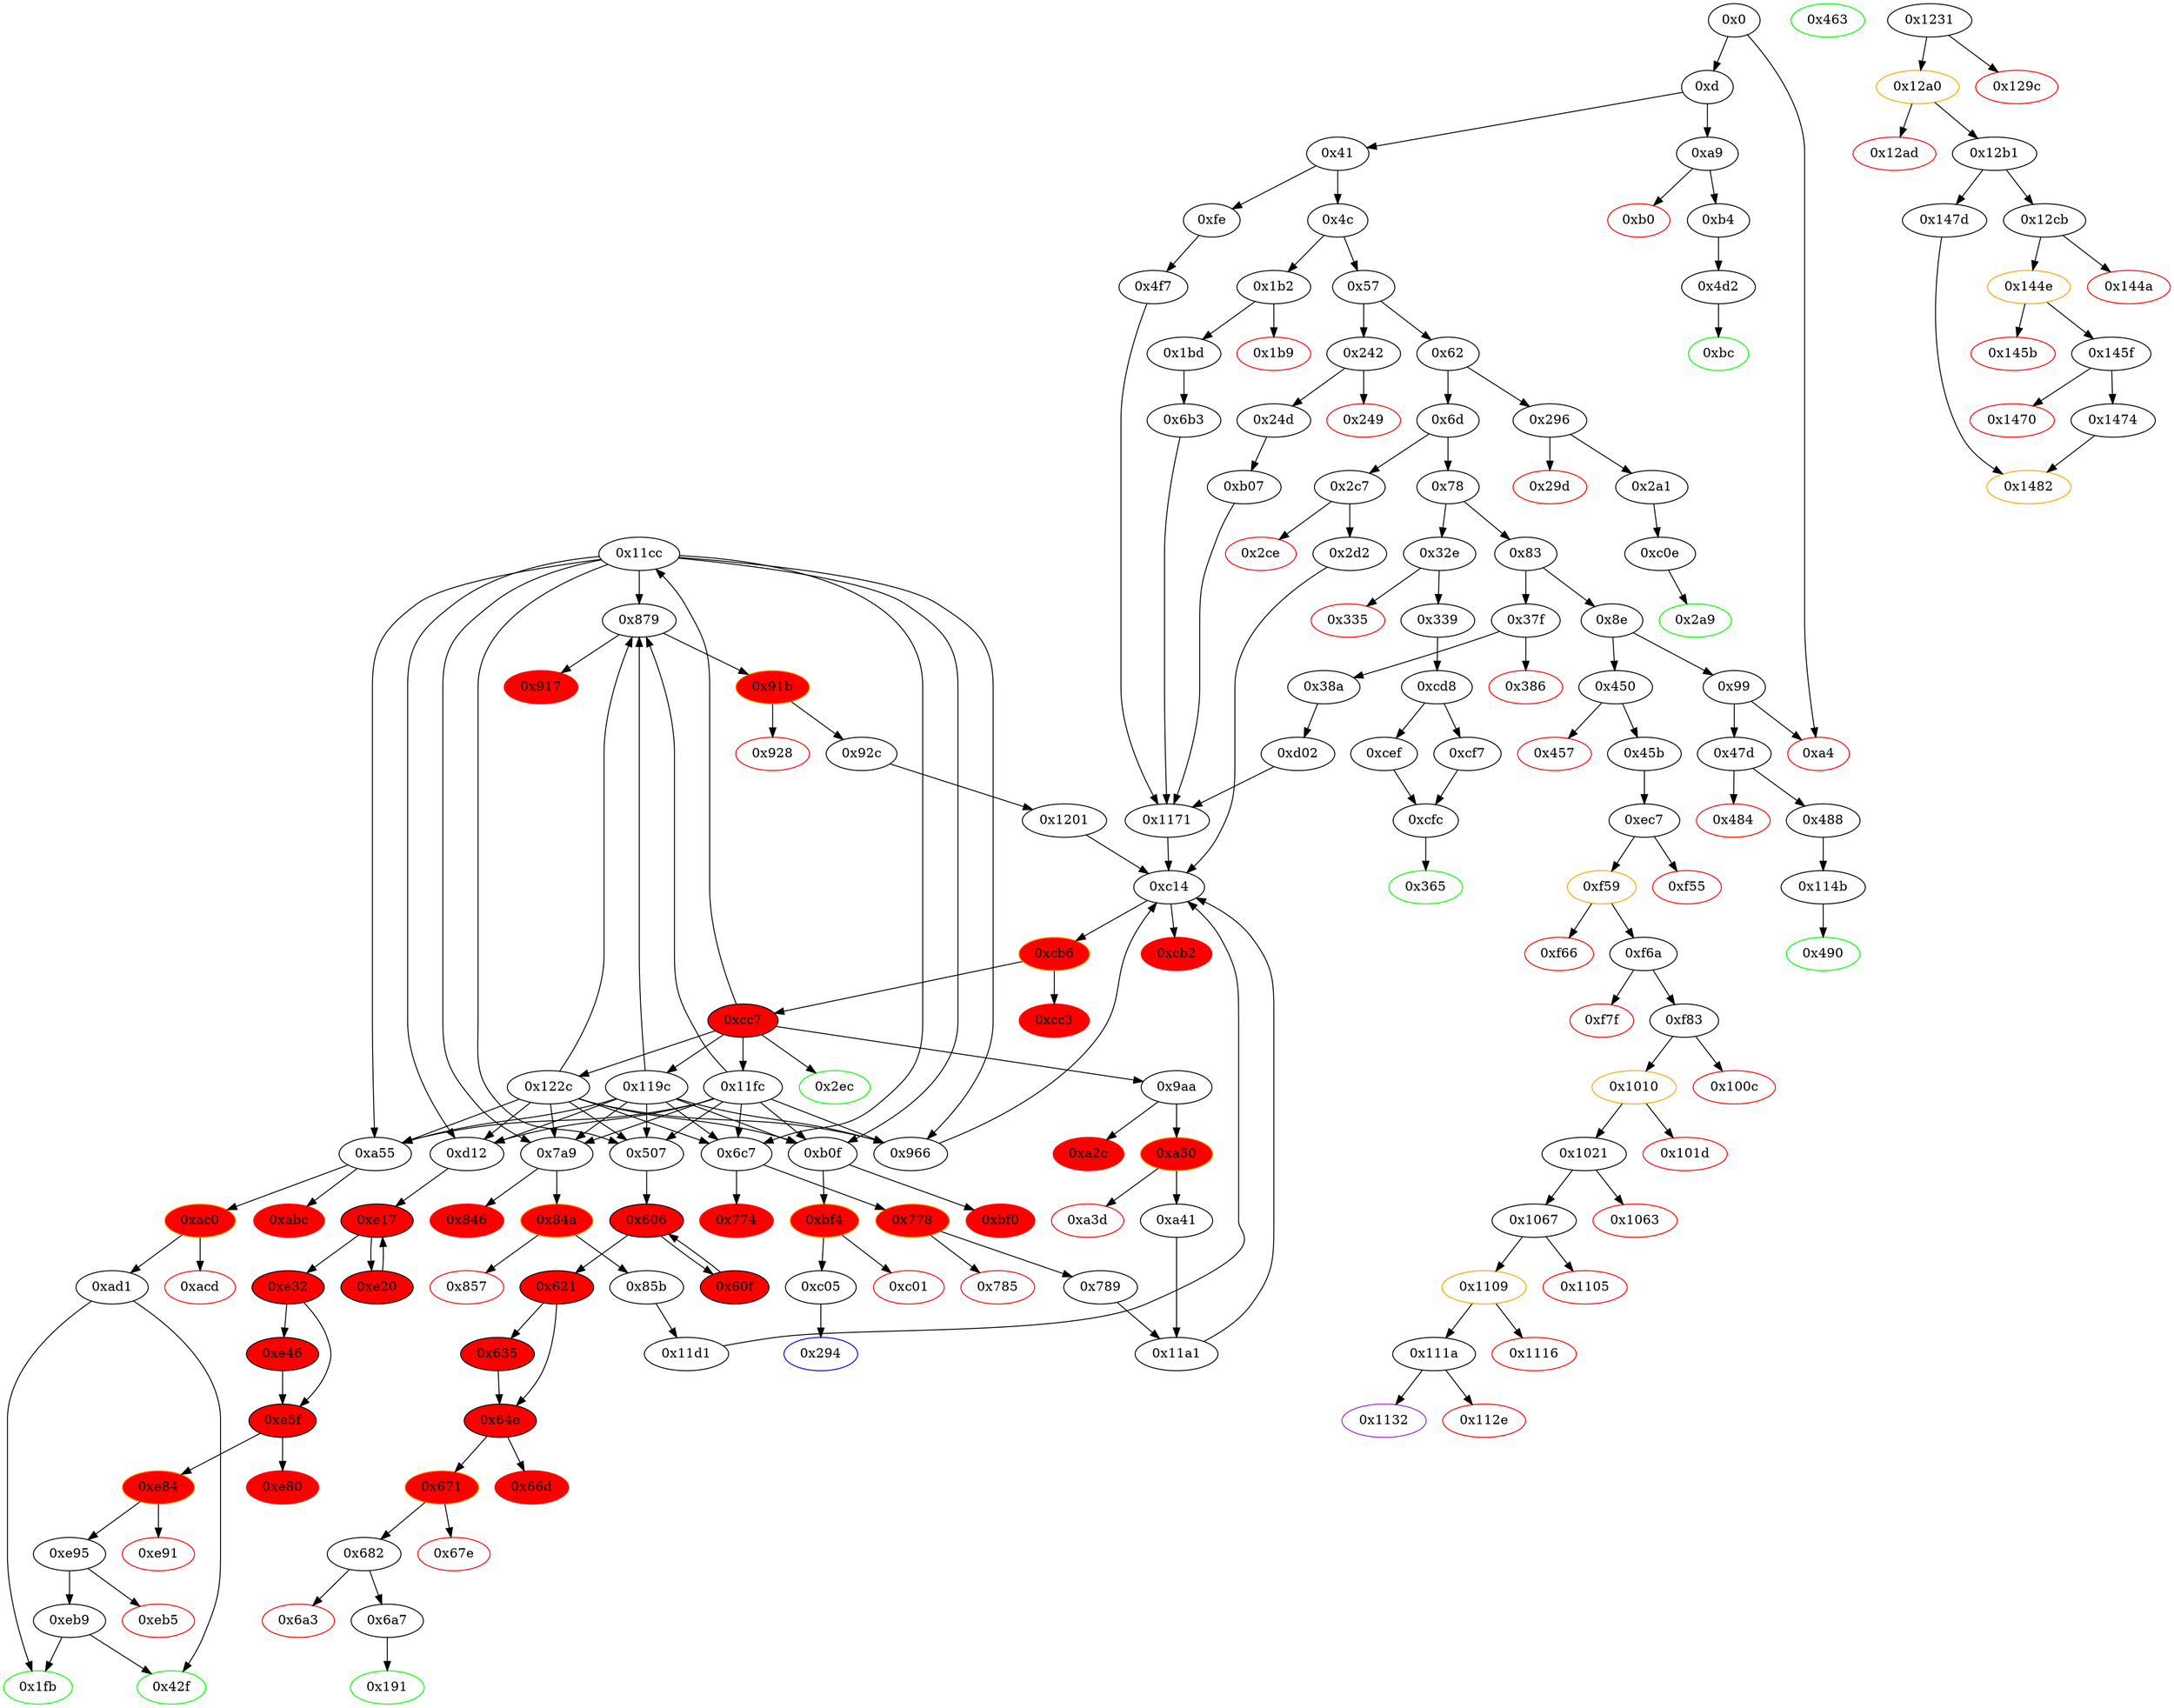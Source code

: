 strict digraph "" {
"0xad1" [fillcolor=white, id="0xad1", style=filled, tooltip="Block 0xad1\n[0xad1:0xb06]\n---\nPredecessors: [0xac0]\nSuccessors: [0x1fb, 0x42f]\n---\n0xad1 JUMPDEST\n0xad2 POP\n0xad3 POP\n0xad4 POP\n0xad5 PUSH1 0x40\n0xad7 MLOAD\n0xad8 DUP1\n0xad9 MLOAD\n0xada SWAP1\n0xadb PUSH1 0x20\n0xadd ADD\n0xade DUP1\n0xadf MLOAD\n0xae0 SWAP1\n0xae1 PUSH1 0x20\n0xae3 ADD\n0xae4 DUP1\n0xae5 MLOAD\n0xae6 SWAP1\n0xae7 PUSH1 0x20\n0xae9 ADD\n0xaea DUP1\n0xaeb MLOAD\n0xaec SWAP1\n0xaed POP\n0xaee POP\n0xaef DUP1\n0xaf0 SWAP4\n0xaf1 POP\n0xaf2 DUP2\n0xaf3 SWAP5\n0xaf4 POP\n0xaf5 DUP3\n0xaf6 SWAP6\n0xaf7 POP\n0xaf8 POP\n0xaf9 POP\n0xafa POP\n0xafb SWAP4\n0xafc SWAP8\n0xafd POP\n0xafe SWAP4\n0xaff SWAP8\n0xb00 POP\n0xb01 SWAP4\n0xb02 SWAP8\n0xb03 POP\n0xb04 SWAP4\n0xb05 SWAP8\n0xb06 JUMP\n---\n0xad1: JUMPDEST \n0xad5: V695 = 0x40\n0xad7: V696 = M[0x40]\n0xad9: V697 = M[V696]\n0xadb: V698 = 0x20\n0xadd: V699 = ADD 0x20 V696\n0xadf: V700 = M[V699]\n0xae1: V701 = 0x20\n0xae3: V702 = ADD 0x20 V699\n0xae5: V703 = M[V702]\n0xae7: V704 = 0x20\n0xae9: V705 = ADD 0x20 V702\n0xaeb: V706 = M[V705]\n0xb06: JUMP 0x1fb\n---\nEntry stack: [V11, 0x1fb, V122, V125, V128, V503, V506, S8, S7, S6, 0x0, 0x0, 0x0, S2, 0xb764e8f5, S0]\nStack pops: 15\nStack additions: [S10, S9, S8, S7, S6, V697, V700, V703]\nExit stack: [V11, V503, V506, S8, S7, S6, V697, V700, V703]\n\nDef sites:\nV11: {0xd.0x35}\n0x1fb: {0x1bd.0x1be}\nV122: {0x1bd.0x1db}\nV125: {0x1bd.0x1e4}\nV128: {0x1bd.0x1ed}\nV503: {0x789.0x791}\nV506: {0x789.0x797}\nS8: {0x6b3.0x6b7, 0x85b.0x869}\nS7: {0x6b3.0x6b7, 0x92c.0x940}\nS6: {0xa41.0xa49, 0x6b3.0x6ba}\n0x0: {0x6b3.0x6ba}\n0x0: {0x6b3.0x6bd}\n0x0: {0x6b3.0x6bd}\nS2: {0xa55_0xa41.0xa6b, 0xa55_0x789.0xa6b}\n0xb764e8f5: {0xa55_0x789.0xa6c, 0xa55_0xa41.0xa6c}\nS0: {0xa55_0x789.0xaa7, 0xa55_0xa41.0xaa7}\n"];
"0x671" [color=orange, fillcolor=red, id="0x671", style=filled, tooltip="Block 0x671\n[0x671:0x67d]\n---\nPredecessors: [0x64e]\nSuccessors: [0x67e, 0x682]\n---\n0x671 JUMPDEST\n0x672 PUSH2 0x25ee\n0x675 GAS\n0x676 SUB\n0x677 CALL\n0x678 ISZERO\n0x679 ISZERO\n0x67a PUSH2 0x682\n0x67d JUMPI\n---\n0x671: JUMPDEST \n0x672: V434 = 0x25ee\n0x675: V435 = GAS\n0x676: V436 = SUB V435 0x25ee\n0x677: V437 = CALL V436 V351 V353 V427 V428 V427 0x40\n0x678: V438 = ISZERO V437\n0x679: V439 = ISZERO V438\n0x67a: V440 = 0x682\n0x67d: JUMPI 0x682 V439\n---\nEntry stack: [V11, 0x191, V62, V65, V68, V71, V76, V94, 0x0, 0x0, V347, V351, 0x62620d53, V353, S6, 0x40, V427, V428, V427, V353, V351]\nStack pops: 6\nStack additions: []\nExit stack: [V11, 0x191, V62, V65, V68, V71, V76, V94, 0x0, 0x0, V347, V351, 0x62620d53, V353, S6]\n\nDef sites:\nV11: {0xd.0x35}\n0x191: {0xfe.0xff}\nV62: {0xfe.0x106}\nV65: {0xfe.0x10f}\nV68: {0xfe.0x118}\nV71: {0xfe.0x121}\nV76: {0xfe.0x140}\nV94: {0xfe.0x168}\n0x0: {0x4f7.0x4f8}\n0x0: {0x4f7.0x4f8}\nV347: {0x4f7.0x4fd}\nV351: {0x507.0x51d}\n0x62620d53: {0x507.0x51e}\nV353: {0x507.0x523}\nS6: {0x621_0x507.0x62a, 0x635.0x64b, 0x621_0x60f.0x62a}\n0x40: {0x64e.0x65b}\nV427: {0x64e.0x65e}\nV428: {0x64e.0x661}\nV427: {0x64e.0x65e}\nV353: {0x507.0x523}\nV351: {0x507.0x51d}\n"];
"0xf83" [fillcolor=white, id="0xf83", style=filled, tooltip="Block 0xf83\n[0xf83:0x100b]\n---\nPredecessors: [0xf6a]\nSuccessors: [0x100c, 0x1010]\n---\n0xf83 JUMPDEST\n0xf84 PUSH1 0x0\n0xf86 DUP1\n0xf87 SWAP1\n0xf88 SLOAD\n0xf89 SWAP1\n0xf8a PUSH2 0x100\n0xf8d EXP\n0xf8e SWAP1\n0xf8f DIV\n0xf90 PUSH20 0xffffffffffffffffffffffffffffffffffffffff\n0xfa5 AND\n0xfa6 PUSH20 0xffffffffffffffffffffffffffffffffffffffff\n0xfbb AND\n0xfbc PUSH4 0x8da5cb5b\n0xfc1 PUSH1 0x0\n0xfc3 PUSH1 0x40\n0xfc5 MLOAD\n0xfc6 PUSH1 0x20\n0xfc8 ADD\n0xfc9 MSTORE\n0xfca PUSH1 0x40\n0xfcc MLOAD\n0xfcd DUP2\n0xfce PUSH4 0xffffffff\n0xfd3 AND\n0xfd4 PUSH29 0x100000000000000000000000000000000000000000000000000000000\n0xff2 MUL\n0xff3 DUP2\n0xff4 MSTORE\n0xff5 PUSH1 0x4\n0xff7 ADD\n0xff8 PUSH1 0x20\n0xffa PUSH1 0x40\n0xffc MLOAD\n0xffd DUP1\n0xffe DUP4\n0xfff SUB\n0x1000 DUP2\n0x1001 PUSH1 0x0\n0x1003 DUP8\n0x1004 DUP1\n0x1005 EXTCODESIZE\n0x1006 ISZERO\n0x1007 ISZERO\n0x1008 PUSH2 0x1010\n0x100b JUMPI\n---\n0xf83: JUMPDEST \n0xf84: V982 = 0x0\n0xf88: V983 = S[0x0]\n0xf8a: V984 = 0x100\n0xf8d: V985 = EXP 0x100 0x0\n0xf8f: V986 = DIV V983 0x1\n0xf90: V987 = 0xffffffffffffffffffffffffffffffffffffffff\n0xfa5: V988 = AND 0xffffffffffffffffffffffffffffffffffffffff V986\n0xfa6: V989 = 0xffffffffffffffffffffffffffffffffffffffff\n0xfbb: V990 = AND 0xffffffffffffffffffffffffffffffffffffffff V988\n0xfbc: V991 = 0x8da5cb5b\n0xfc1: V992 = 0x0\n0xfc3: V993 = 0x40\n0xfc5: V994 = M[0x40]\n0xfc6: V995 = 0x20\n0xfc8: V996 = ADD 0x20 V994\n0xfc9: M[V996] = 0x0\n0xfca: V997 = 0x40\n0xfcc: V998 = M[0x40]\n0xfce: V999 = 0xffffffff\n0xfd3: V1000 = AND 0xffffffff 0x8da5cb5b\n0xfd4: V1001 = 0x100000000000000000000000000000000000000000000000000000000\n0xff2: V1002 = MUL 0x100000000000000000000000000000000000000000000000000000000 0x8da5cb5b\n0xff4: M[V998] = 0x8da5cb5b00000000000000000000000000000000000000000000000000000000\n0xff5: V1003 = 0x4\n0xff7: V1004 = ADD 0x4 V998\n0xff8: V1005 = 0x20\n0xffa: V1006 = 0x40\n0xffc: V1007 = M[0x40]\n0xfff: V1008 = SUB V1004 V1007\n0x1001: V1009 = 0x0\n0x1005: V1010 = EXTCODESIZE V990\n0x1006: V1011 = ISZERO V1010\n0x1007: V1012 = ISZERO V1011\n0x1008: V1013 = 0x1010\n0x100b: JUMPI 0x1010 V1012\n---\nEntry stack: [V11, 0x463, 0x0, V976, 0x0]\nStack pops: 0\nStack additions: [V990, 0x8da5cb5b, V1004, 0x20, V1007, V1008, V1007, 0x0, V990]\nExit stack: [V11, 0x463, 0x0, V976, 0x0, V990, 0x8da5cb5b, V1004, 0x20, V1007, V1008, V1007, 0x0, V990]\n\nDef sites:\nV11: {0xd.0x35}\n0x463: {0x45b.0x45c}\n0x0: {0xec7.0xec8}\nV976: {0xf6a.0xf72}\n0x0: {0xec7.0xecb}\n"];
"0x101d" [color=red, fillcolor=white, id="0x101d", style=filled, tooltip="Block 0x101d\n[0x101d:0x1020]\n---\nPredecessors: [0x1010]\nSuccessors: []\n---\n0x101d PUSH1 0x0\n0x101f DUP1\n0x1020 REVERT\n---\n0x101d: V1022 = 0x0\n0x1020: REVERT 0x0 0x0\n---\nEntry stack: [V11, 0x463, 0x0, V976, 0x0, V990, 0x8da5cb5b, V1004]\nStack pops: 0\nStack additions: []\nExit stack: [V11, 0x463, 0x0, V976, 0x0, V990, 0x8da5cb5b, V1004]\n\nDef sites:\nV11: {0xd.0x35}\n0x463: {0x45b.0x45c}\n0x0: {0xec7.0xec8}\nV976: {0xf6a.0xf72}\n0x0: {0xec7.0xecb}\nV990: {0xf83.0xfbb}\n0x8da5cb5b: {0xf83.0xfbc}\nV1004: {0xf83.0xff7}\n"];
"0x2d2" [fillcolor=white, id="0x2d2", style=filled, tooltip="Block 0x2d2\n[0x2d2:0x2eb]\n---\nPredecessors: [0x2c7]\nSuccessors: [0xc14]\n---\n0x2d2 JUMPDEST\n0x2d3 PUSH2 0x2ec\n0x2d6 PUSH1 0x4\n0x2d8 DUP1\n0x2d9 DUP1\n0x2da CALLDATALOAD\n0x2db PUSH1 0x0\n0x2dd NOT\n0x2de AND\n0x2df SWAP1\n0x2e0 PUSH1 0x20\n0x2e2 ADD\n0x2e3 SWAP1\n0x2e4 SWAP2\n0x2e5 SWAP1\n0x2e6 POP\n0x2e7 POP\n0x2e8 PUSH2 0xc14\n0x2eb JUMP\n---\n0x2d2: JUMPDEST \n0x2d3: V197 = 0x2ec\n0x2d6: V198 = 0x4\n0x2da: V199 = CALLDATALOAD 0x4\n0x2db: V200 = 0x0\n0x2dd: V201 = NOT 0x0\n0x2de: V202 = AND 0xffffffffffffffffffffffffffffffffffffffffffffffffffffffffffffffff V199\n0x2e0: V203 = 0x20\n0x2e2: V204 = ADD 0x20 0x4\n0x2e8: V205 = 0xc14\n0x2eb: JUMP 0xc14\n---\nEntry stack: [V11]\nStack pops: 0\nStack additions: [0x2ec, V202]\nExit stack: [V11, 0x2ec, V202]\n\nDef sites:\nV11: {0xd.0x35}\n"];
"0x66d" [color=red, fillcolor=red, id="0x66d", style=filled, tooltip="Block 0x66d\n[0x66d:0x670]\n---\nPredecessors: [0x64e]\nSuccessors: []\n---\n0x66d PUSH1 0x0\n0x66f DUP1\n0x670 REVERT\n---\n0x66d: V433 = 0x0\n0x670: REVERT 0x0 0x0\n---\nEntry stack: [V11, 0x191, V62, V65, V68, V71, V76, V94, 0x0, 0x0, V347, V351, 0x62620d53, V353, S6, 0x40, V427, V428, V427, V353, V351]\nStack pops: 0\nStack additions: []\nExit stack: [V11, 0x191, V62, V65, V68, V71, V76, V94, 0x0, 0x0, V347, V351, 0x62620d53, V353, S6, 0x40, V427, V428, V427, V353, V351]\n\nDef sites:\nV11: {0xd.0x35}\n0x191: {0xfe.0xff}\nV62: {0xfe.0x106}\nV65: {0xfe.0x10f}\nV68: {0xfe.0x118}\nV71: {0xfe.0x121}\nV76: {0xfe.0x140}\nV94: {0xfe.0x168}\n0x0: {0x4f7.0x4f8}\n0x0: {0x4f7.0x4f8}\nV347: {0x4f7.0x4fd}\nV351: {0x507.0x51d}\n0x62620d53: {0x507.0x51e}\nV353: {0x507.0x523}\nS6: {0x621_0x507.0x62a, 0x635.0x64b, 0x621_0x60f.0x62a}\n0x40: {0x64e.0x65b}\nV427: {0x64e.0x65e}\nV428: {0x64e.0x661}\nV427: {0x64e.0x65e}\nV353: {0x507.0x523}\nV351: {0x507.0x51d}\n"];
"0x1067" [fillcolor=white, id="0x1067", style=filled, tooltip="Block 0x1067\n[0x1067:0x1104]\n---\nPredecessors: [0x1021]\nSuccessors: [0x1105, 0x1109]\n---\n0x1067 JUMPDEST\n0x1068 PUSH1 0x0\n0x106a DUP1\n0x106b SWAP1\n0x106c SLOAD\n0x106d SWAP1\n0x106e PUSH2 0x100\n0x1071 EXP\n0x1072 SWAP1\n0x1073 DIV\n0x1074 PUSH20 0xffffffffffffffffffffffffffffffffffffffff\n0x1089 AND\n0x108a PUSH20 0xffffffffffffffffffffffffffffffffffffffff\n0x109f AND\n0x10a0 PUSH4 0xc8b56bda\n0x10a5 PUSH1 0x1\n0x10a7 SLOAD\n0x10a8 PUSH1 0x0\n0x10aa PUSH1 0x40\n0x10ac MLOAD\n0x10ad PUSH1 0x20\n0x10af ADD\n0x10b0 MSTORE\n0x10b1 PUSH1 0x40\n0x10b3 MLOAD\n0x10b4 DUP3\n0x10b5 PUSH4 0xffffffff\n0x10ba AND\n0x10bb PUSH29 0x100000000000000000000000000000000000000000000000000000000\n0x10d9 MUL\n0x10da DUP2\n0x10db MSTORE\n0x10dc PUSH1 0x4\n0x10de ADD\n0x10df DUP1\n0x10e0 DUP3\n0x10e1 PUSH1 0x0\n0x10e3 NOT\n0x10e4 AND\n0x10e5 PUSH1 0x0\n0x10e7 NOT\n0x10e8 AND\n0x10e9 DUP2\n0x10ea MSTORE\n0x10eb PUSH1 0x20\n0x10ed ADD\n0x10ee SWAP2\n0x10ef POP\n0x10f0 POP\n0x10f1 PUSH1 0x20\n0x10f3 PUSH1 0x40\n0x10f5 MLOAD\n0x10f6 DUP1\n0x10f7 DUP4\n0x10f8 SUB\n0x10f9 DUP2\n0x10fa PUSH1 0x0\n0x10fc DUP8\n0x10fd DUP1\n0x10fe EXTCODESIZE\n0x10ff ISZERO\n0x1100 ISZERO\n0x1101 PUSH2 0x1109\n0x1104 JUMPI\n---\n0x1067: JUMPDEST \n0x1068: V1036 = 0x0\n0x106c: V1037 = S[0x0]\n0x106e: V1038 = 0x100\n0x1071: V1039 = EXP 0x100 0x0\n0x1073: V1040 = DIV V1037 0x1\n0x1074: V1041 = 0xffffffffffffffffffffffffffffffffffffffff\n0x1089: V1042 = AND 0xffffffffffffffffffffffffffffffffffffffff V1040\n0x108a: V1043 = 0xffffffffffffffffffffffffffffffffffffffff\n0x109f: V1044 = AND 0xffffffffffffffffffffffffffffffffffffffff V1042\n0x10a0: V1045 = 0xc8b56bda\n0x10a5: V1046 = 0x1\n0x10a7: V1047 = S[0x1]\n0x10a8: V1048 = 0x0\n0x10aa: V1049 = 0x40\n0x10ac: V1050 = M[0x40]\n0x10ad: V1051 = 0x20\n0x10af: V1052 = ADD 0x20 V1050\n0x10b0: M[V1052] = 0x0\n0x10b1: V1053 = 0x40\n0x10b3: V1054 = M[0x40]\n0x10b5: V1055 = 0xffffffff\n0x10ba: V1056 = AND 0xffffffff 0xc8b56bda\n0x10bb: V1057 = 0x100000000000000000000000000000000000000000000000000000000\n0x10d9: V1058 = MUL 0x100000000000000000000000000000000000000000000000000000000 0xc8b56bda\n0x10db: M[V1054] = 0xc8b56bda00000000000000000000000000000000000000000000000000000000\n0x10dc: V1059 = 0x4\n0x10de: V1060 = ADD 0x4 V1054\n0x10e1: V1061 = 0x0\n0x10e3: V1062 = NOT 0x0\n0x10e4: V1063 = AND 0xffffffffffffffffffffffffffffffffffffffffffffffffffffffffffffffff V1047\n0x10e5: V1064 = 0x0\n0x10e7: V1065 = NOT 0x0\n0x10e8: V1066 = AND 0xffffffffffffffffffffffffffffffffffffffffffffffffffffffffffffffff V1063\n0x10ea: M[V1060] = V1066\n0x10eb: V1067 = 0x20\n0x10ed: V1068 = ADD 0x20 V1060\n0x10f1: V1069 = 0x20\n0x10f3: V1070 = 0x40\n0x10f5: V1071 = M[0x40]\n0x10f8: V1072 = SUB V1068 V1071\n0x10fa: V1073 = 0x0\n0x10fe: V1074 = EXTCODESIZE V1044\n0x10ff: V1075 = ISZERO V1074\n0x1100: V1076 = ISZERO V1075\n0x1101: V1077 = 0x1109\n0x1104: JUMPI 0x1109 V1076\n---\nEntry stack: [V11, 0x463, 0x0, V976, V1025]\nStack pops: 0\nStack additions: [V1044, 0xc8b56bda, V1068, 0x20, V1071, V1072, V1071, 0x0, V1044]\nExit stack: [V11, 0x463, 0x0, V976, V1025, V1044, 0xc8b56bda, V1068, 0x20, V1071, V1072, V1071, 0x0, V1044]\n\nDef sites:\nV11: {0xd.0x35}\n0x463: {0x45b.0x45c}\n0x0: {0xec7.0xec8}\nV976: {0xf6a.0xf72}\nV1025: {0x1021.0x1029}\n"];
"0x24d" [fillcolor=white, id="0x24d", style=filled, tooltip="Block 0x24d\n[0x24d:0x293]\n---\nPredecessors: [0x242]\nSuccessors: [0xb07]\n---\n0x24d JUMPDEST\n0x24e PUSH2 0x294\n0x251 PUSH1 0x4\n0x253 DUP1\n0x254 DUP1\n0x255 CALLDATALOAD\n0x256 PUSH20 0xffffffffffffffffffffffffffffffffffffffff\n0x26b AND\n0x26c SWAP1\n0x26d PUSH1 0x20\n0x26f ADD\n0x270 SWAP1\n0x271 SWAP2\n0x272 SWAP1\n0x273 DUP1\n0x274 CALLDATALOAD\n0x275 SWAP1\n0x276 PUSH1 0x20\n0x278 ADD\n0x279 SWAP1\n0x27a SWAP2\n0x27b SWAP1\n0x27c DUP1\n0x27d CALLDATALOAD\n0x27e SWAP1\n0x27f PUSH1 0x20\n0x281 ADD\n0x282 SWAP1\n0x283 SWAP2\n0x284 SWAP1\n0x285 DUP1\n0x286 CALLDATALOAD\n0x287 SWAP1\n0x288 PUSH1 0x20\n0x28a ADD\n0x28b SWAP1\n0x28c SWAP2\n0x28d SWAP1\n0x28e POP\n0x28f POP\n0x290 PUSH2 0xb07\n0x293 JUMP\n---\n0x24d: JUMPDEST \n0x24e: V157 = 0x294\n0x251: V158 = 0x4\n0x255: V159 = CALLDATALOAD 0x4\n0x256: V160 = 0xffffffffffffffffffffffffffffffffffffffff\n0x26b: V161 = AND 0xffffffffffffffffffffffffffffffffffffffff V159\n0x26d: V162 = 0x20\n0x26f: V163 = ADD 0x20 0x4\n0x274: V164 = CALLDATALOAD 0x24\n0x276: V165 = 0x20\n0x278: V166 = ADD 0x20 0x24\n0x27d: V167 = CALLDATALOAD 0x44\n0x27f: V168 = 0x20\n0x281: V169 = ADD 0x20 0x44\n0x286: V170 = CALLDATALOAD 0x64\n0x288: V171 = 0x20\n0x28a: V172 = ADD 0x20 0x64\n0x290: V173 = 0xb07\n0x293: JUMP 0xb07\n---\nEntry stack: [V11]\nStack pops: 0\nStack additions: [0x294, V161, V164, V167, V170]\nExit stack: [V11, 0x294, V161, V164, V167, V170]\n\nDef sites:\nV11: {0xd.0x35}\n"];
"0x296" [fillcolor=white, id="0x296", style=filled, tooltip="Block 0x296\n[0x296:0x29c]\n---\nPredecessors: [0x62]\nSuccessors: [0x29d, 0x2a1]\n---\n0x296 JUMPDEST\n0x297 CALLVALUE\n0x298 ISZERO\n0x299 PUSH2 0x2a1\n0x29c JUMPI\n---\n0x296: JUMPDEST \n0x297: V174 = CALLVALUE\n0x298: V175 = ISZERO V174\n0x299: V176 = 0x2a1\n0x29c: JUMPI 0x2a1 V175\n---\nEntry stack: [V11]\nStack pops: 0\nStack additions: []\nExit stack: [V11]\n\nDef sites:\nV11: {0xd.0x35}\n"];
"0x463" [color=green, fillcolor=white, id="0x463", style=filled, tooltip="Block 0x463\n[0x463:0x47c]\n---\nPredecessors: []\nSuccessors: []\n---\n0x463 JUMPDEST\n0x464 PUSH1 0x40\n0x466 MLOAD\n0x467 DUP1\n0x468 DUP3\n0x469 ISZERO\n0x46a ISZERO\n0x46b ISZERO\n0x46c ISZERO\n0x46d DUP2\n0x46e MSTORE\n0x46f PUSH1 0x20\n0x471 ADD\n0x472 SWAP2\n0x473 POP\n0x474 POP\n0x475 PUSH1 0x40\n0x477 MLOAD\n0x478 DUP1\n0x479 SWAP2\n0x47a SUB\n0x47b SWAP1\n0x47c RETURN\n---\n0x463: JUMPDEST \n0x464: V310 = 0x40\n0x466: V311 = M[0x40]\n0x469: V312 = ISZERO S0\n0x46a: V313 = ISZERO V312\n0x46b: V314 = ISZERO V313\n0x46c: V315 = ISZERO V314\n0x46e: M[V311] = V315\n0x46f: V316 = 0x20\n0x471: V317 = ADD 0x20 V311\n0x475: V318 = 0x40\n0x477: V319 = M[0x40]\n0x47a: V320 = SUB V317 V319\n0x47c: RETURN V319 V320\n---\nEntry stack: []\nStack pops: 1\nStack additions: []\nExit stack: []\n\nDef sites:\n"];
"0x785" [color=red, fillcolor=white, id="0x785", style=filled, tooltip="Block 0x785\n[0x785:0x788]\n---\nPredecessors: [0x778]\nSuccessors: []\n---\n0x785 PUSH1 0x0\n0x787 DUP1\n0x788 REVERT\n---\n0x785: V500 = 0x0\n0x788: REVERT 0x0 0x0\n---\nEntry stack: [V11, {0x1fb, 0x42f}, S13, S12, S11, S10, S9, S8, S7, S6, S5, S4, S3, V459, 0x66821019, V483]\nStack pops: 0\nStack additions: []\nExit stack: [V11, {0x1fb, 0x42f}, S13, S12, S11, S10, S9, S8, S7, S6, S5, S4, S3, V459, 0x66821019, V483]\n\nDef sites:\nV11: {0xd.0x35}\n{0x1fb, 0x42f}: {0x38a.0x38b, 0x1bd.0x1be}\nS13: {0x38a.0x392, 0xd.0x35, 0x1bd.0x1db}\nS12: {0x38a.0x39b, 0x1bd.0x1e4, 0xfe.0xff}\nS11: {0x38a.0x3a4, 0x1bd.0x1ed, 0xfe.0x106}\nS10: {0x789.0x791, 0x6b3.0x6b4, 0x38a.0x3ad, 0xfe.0x10f}\nS9: {0x789.0x797, 0x6b3.0x6b4, 0x38a.0x3b6, 0xfe.0x118}\nS8: {0x85b.0x869, 0x38a.0x3d5, 0xd.0x35, 0x6b3.0x6b7, 0xfe.0x121}\nS7: {0x6b3.0x6b7, 0x38a.0x3de, 0x24d.0x24e, 0x92c.0x940, 0xfe.0x140}\nS6: {0xa41.0xa49, 0x6b3.0x6ba, 0x38a.0x406, 0x24d.0x26b, 0xfe.0x168}\nS5: {0x6b3.0x6ba, 0xd02.0xd03, 0x24d.0x274, 0x4f7.0x4f8}\nS4: {0x6b3.0x6bd, 0xd02.0xd03, 0x24d.0x27d, 0x4f7.0x4f8}\nS3: {0x6b3.0x6bd, 0xd02.0xd08, 0x24d.0x286, 0x4f7.0x4fd}\nV459: {0x6c7.0x6dd}\n0x66821019: {0x6c7.0x6de}\nV483: {0x6c7.0x75b}\n"];
"0x621" [fillcolor=red, id="0x621", style=filled, tooltip="Block 0x621\n[0x621:0x634]\n---\nPredecessors: [0x606]\nSuccessors: [0x635, 0x64e]\n---\n0x621 JUMPDEST\n0x622 POP\n0x623 POP\n0x624 POP\n0x625 POP\n0x626 SWAP1\n0x627 POP\n0x628 SWAP1\n0x629 DUP2\n0x62a ADD\n0x62b SWAP1\n0x62c PUSH1 0x1f\n0x62e AND\n0x62f DUP1\n0x630 ISZERO\n0x631 PUSH2 0x64e\n0x634 JUMPI\n---\n0x621: JUMPDEST \n0x62a: V409 = ADD V396 V395\n0x62c: V410 = 0x1f\n0x62e: V411 = AND 0x1f V396\n0x630: V412 = ISZERO V411\n0x631: V413 = 0x64e\n0x634: JUMPI 0x64e V412\n---\nEntry stack: [V11, {0x1fb, 0x42f}, S30, S29, S28, S27, S26, S25, S24, S23, S22, S21, S20, V351, 0x62620d53, V353, V354, S15, S14, S13, S12, S11, S10, S9, V367, V389, V395, V398, V396, V396, V395, V398, S0]\nStack pops: 7\nStack additions: [V409, V411]\nExit stack: [V11, {0x1fb, 0x42f}, S30, S29, S28, S27, S26, S25, S24, S23, S22, S21, S20, V351, 0x62620d53, V353, V354, S15, S14, S13, S12, S11, S10, S9, V367, V389, V409, V411]\n\nDef sites:\nV11: {0xd.0x35}\n{0x1fb, 0x42f}: {0x38a.0x38b, 0x1bd.0x1be}\nS30: {0x1bd.0x1db, 0x38a.0x392, 0xd.0x35}\nS29: {0x38a.0x39b, 0x1bd.0x1e4, 0xfe.0xff}\nS28: {0x38a.0x3a4, 0x1bd.0x1ed, 0xfe.0x106}\nS27: {0x6b3.0x6b4, 0x38a.0x3ad, 0xfe.0x10f}\nS26: {0x6b3.0x6b4, 0x38a.0x3b6, 0xfe.0x118}\nS25: {0x6b3.0x6b7, 0x38a.0x3d5, 0xd.0x35, 0xfe.0x121}\nS24: {0x6b3.0x6b7, 0x38a.0x3de, 0x24d.0x24e, 0xfe.0x140}\nS23: {0x6b3.0x6ba, 0x38a.0x406, 0x24d.0x26b, 0xfe.0x168}\nS22: {0x6b3.0x6ba, 0xd02.0xd03, 0x24d.0x274, 0x4f7.0x4f8}\nS21: {0x6b3.0x6bd, 0xd02.0xd03, 0x24d.0x27d, 0x4f7.0x4f8}\nS20: {0x6b3.0x6bd, 0xd02.0xd08, 0x24d.0x286, 0x4f7.0x4fd}\nV351: {0x507.0x51d}\n0x62620d53: {0x507.0x51e}\nV353: {0x507.0x523}\nV354: {0x507.0x524}\nS15: {0x6b3.0x6bd, 0xd02.0xd08, 0x24d.0x286, 0x4f7.0x4fd}\nS14: {0x38a.0x3a4, 0x1bd.0x1ed, 0xfe.0x106}\nS13: {0x6b3.0x6b4, 0x38a.0x3ad, 0xfe.0x10f}\nS12: {0x6b3.0x6b4, 0x38a.0x3b6, 0xfe.0x118}\nS11: {0x6b3.0x6b7, 0x38a.0x3d5, 0xd.0x35, 0xfe.0x121}\nS10: {0x6b3.0x6b7, 0x38a.0x3de, 0x24d.0x24e, 0xfe.0x140}\nS9: {0x6b3.0x6ba, 0x38a.0x406, 0x24d.0x26b, 0xfe.0x168}\nV367: {0x507.0x562}\nV389: {0x507.0x5e5}\nV395: {0x507.0x5f7}\nV398: {0x507.0x5ff}\nV396: {0x507.0x5fb}\nV396: {0x507.0x5fb}\nV395: {0x507.0x5f7}\nV398: {0x507.0x5ff}\nS0: {0x60f.0x61a, 0x507.0x604}\n"];
"0x114b" [fillcolor=white, id="0x114b", style=filled, tooltip="Block 0x114b\n[0x114b:0x1170]\n---\nPredecessors: [0x488]\nSuccessors: [0x490]\n---\n0x114b JUMPDEST\n0x114c PUSH1 0x2\n0x114e PUSH1 0x0\n0x1150 SWAP1\n0x1151 SLOAD\n0x1152 SWAP1\n0x1153 PUSH2 0x100\n0x1156 EXP\n0x1157 SWAP1\n0x1158 DIV\n0x1159 PUSH20 0xffffffffffffffffffffffffffffffffffffffff\n0x116e AND\n0x116f DUP2\n0x1170 JUMP\n---\n0x114b: JUMPDEST \n0x114c: V1096 = 0x2\n0x114e: V1097 = 0x0\n0x1151: V1098 = S[0x2]\n0x1153: V1099 = 0x100\n0x1156: V1100 = EXP 0x100 0x0\n0x1158: V1101 = DIV V1098 0x1\n0x1159: V1102 = 0xffffffffffffffffffffffffffffffffffffffff\n0x116e: V1103 = AND 0xffffffffffffffffffffffffffffffffffffffff V1101\n0x1170: JUMP 0x490\n---\nEntry stack: [V11, 0x490]\nStack pops: 1\nStack additions: [S0, V1103]\nExit stack: [V11, 0x490, V1103]\n\nDef sites:\nV11: {0xd.0x35}\n0x490: {0x488.0x489}\n"];
"0xe84" [color=orange, fillcolor=red, id="0xe84", style=filled, tooltip="Block 0xe84\n[0xe84:0xe90]\n---\nPredecessors: [0xe5f]\nSuccessors: [0xe91, 0xe95]\n---\n0xe84 JUMPDEST\n0xe85 PUSH2 0x2c6\n0xe88 GAS\n0xe89 SUB\n0xe8a CALL\n0xe8b ISZERO\n0xe8c ISZERO\n0xe8d PUSH2 0xe95\n0xe90 JUMPI\n---\n0xe84: JUMPDEST \n0xe85: V913 = 0x2c6\n0xe88: V914 = GAS\n0xe89: V915 = SUB V914 0x2c6\n0xe8a: V916 = CALL V915 V829 0x0 V905 V906 V905 0x40\n0xe8b: V917 = ISZERO V916\n0xe8c: V918 = ISZERO V917\n0xe8d: V919 = 0xe95\n0xe90: JUMPI 0xe95 V918\n---\nEntry stack: [V11, 0x42f, V246, V249, V252, V255, V258, V263, V266, V284, 0x0, 0x0, V825, V829, 0x553e5ff, S6, 0x40, V905, V906, V905, 0x0, V829]\nStack pops: 6\nStack additions: []\nExit stack: [V11, 0x42f, V246, V249, V252, V255, V258, V263, V266, V284, 0x0, 0x0, V825, V829, 0x553e5ff, S6]\n\nDef sites:\nV11: {0xd.0x35}\n0x42f: {0x38a.0x38b}\nV246: {0x38a.0x392}\nV249: {0x38a.0x39b}\nV252: {0x38a.0x3a4}\nV255: {0x38a.0x3ad}\nV258: {0x38a.0x3b6}\nV263: {0x38a.0x3d5}\nV266: {0x38a.0x3de}\nV284: {0x38a.0x406}\n0x0: {0xd02.0xd03}\n0x0: {0xd02.0xd03}\nV825: {0xd02.0xd08}\nV829: {0xd12.0xd28}\n0x553e5ff: {0xd12.0xd29}\nS6: {0xe32_0xe20.0xe3b, 0xe32_0xd12.0xe3b, 0xe46.0xe5c}\n0x40: {0xe5f.0xe6d}\nV905: {0xe5f.0xe70}\nV906: {0xe5f.0xe73}\nV905: {0xe5f.0xe70}\n0x0: {0xe5f.0xe75}\nV829: {0xd12.0xd28}\n"];
"0x879" [fillcolor=white, id="0x879", style=filled, tooltip="Block 0x879\n[0x879:0x916]\n---\nPredecessors: [0x119c, 0x11cc, 0x11fc, 0x122c]\nSuccessors: [0x917, 0x91b]\n---\n0x879 JUMPDEST\n0x87a PUSH20 0xffffffffffffffffffffffffffffffffffffffff\n0x88f AND\n0x890 PUSH4 0x39d20a5f\n0x895 DUP13\n0x896 PUSH1 0x0\n0x898 PUSH1 0x40\n0x89a MLOAD\n0x89b PUSH1 0xa0\n0x89d ADD\n0x89e MSTORE\n0x89f PUSH1 0x40\n0x8a1 MLOAD\n0x8a2 DUP3\n0x8a3 PUSH4 0xffffffff\n0x8a8 AND\n0x8a9 PUSH29 0x100000000000000000000000000000000000000000000000000000000\n0x8c7 MUL\n0x8c8 DUP2\n0x8c9 MSTORE\n0x8ca PUSH1 0x4\n0x8cc ADD\n0x8cd DUP1\n0x8ce DUP3\n0x8cf PUSH20 0xffffffffffffffffffffffffffffffffffffffff\n0x8e4 AND\n0x8e5 PUSH20 0xffffffffffffffffffffffffffffffffffffffff\n0x8fa AND\n0x8fb DUP2\n0x8fc MSTORE\n0x8fd PUSH1 0x20\n0x8ff ADD\n0x900 SWAP2\n0x901 POP\n0x902 POP\n0x903 PUSH1 0xa0\n0x905 PUSH1 0x40\n0x907 MLOAD\n0x908 DUP1\n0x909 DUP4\n0x90a SUB\n0x90b DUP2\n0x90c PUSH1 0x0\n0x90e DUP8\n0x90f DUP1\n0x910 EXTCODESIZE\n0x911 ISZERO\n0x912 ISZERO\n0x913 PUSH2 0x91b\n0x916 JUMPI\n---\n0x879: JUMPDEST \n0x87a: V556 = 0xffffffffffffffffffffffffffffffffffffffff\n0x88f: V557 = AND 0xffffffffffffffffffffffffffffffffffffffff S0\n0x890: V558 = 0x39d20a5f\n0x896: V559 = 0x0\n0x898: V560 = 0x40\n0x89a: V561 = M[0x40]\n0x89b: V562 = 0xa0\n0x89d: V563 = ADD 0xa0 V561\n0x89e: M[V563] = 0x0\n0x89f: V564 = 0x40\n0x8a1: V565 = M[0x40]\n0x8a3: V566 = 0xffffffff\n0x8a8: V567 = AND 0xffffffff 0x39d20a5f\n0x8a9: V568 = 0x100000000000000000000000000000000000000000000000000000000\n0x8c7: V569 = MUL 0x100000000000000000000000000000000000000000000000000000000 0x39d20a5f\n0x8c9: M[V565] = 0x39d20a5f00000000000000000000000000000000000000000000000000000000\n0x8ca: V570 = 0x4\n0x8cc: V571 = ADD 0x4 V565\n0x8cf: V572 = 0xffffffffffffffffffffffffffffffffffffffff\n0x8e4: V573 = AND 0xffffffffffffffffffffffffffffffffffffffff S11\n0x8e5: V574 = 0xffffffffffffffffffffffffffffffffffffffff\n0x8fa: V575 = AND 0xffffffffffffffffffffffffffffffffffffffff V573\n0x8fc: M[V571] = V575\n0x8fd: V576 = 0x20\n0x8ff: V577 = ADD 0x20 V571\n0x903: V578 = 0xa0\n0x905: V579 = 0x40\n0x907: V580 = M[0x40]\n0x90a: V581 = SUB V577 V580\n0x90c: V582 = 0x0\n0x910: V583 = EXTCODESIZE V557\n0x911: V584 = ISZERO V583\n0x912: V585 = ISZERO V584\n0x913: V586 = 0x91b\n0x916: JUMPI 0x91b V585\n---\nEntry stack: [V11, {0x1fb, 0x42f}, S11, S10, S9, S8, S7, S6, S5, S4, S3, S2, S1, S0]\nStack pops: 12\nStack additions: [S11, S10, S9, S8, S7, S6, S5, S4, S3, S2, S1, V557, 0x39d20a5f, V577, 0xa0, V580, V581, V580, 0x0, V557]\nExit stack: [V11, {0x1fb, 0x42f}, S11, S10, S9, S8, S7, S6, S5, S4, S3, S2, S1, V557, 0x39d20a5f, V577, 0xa0, V580, V581, V580, 0x0, V557]\n\nDef sites:\nV11: {0xd.0x35}\n{0x1fb, 0x42f}: {0x38a.0x38b, 0x1bd.0x1be}\nS11: {0x38a.0x392, 0xd.0x35, 0x1bd.0x1db}\nS10: {0x38a.0x39b, 0x1bd.0x1e4, 0xfe.0xff}\nS9: {0x38a.0x3a4, 0x1bd.0x1ed, 0xfe.0x106}\nS8: {0x789.0x791, 0x6b3.0x6b4, 0x38a.0x3ad, 0xfe.0x10f}\nS7: {0x789.0x797, 0x6b3.0x6b4, 0x38a.0x3b6, 0xfe.0x118}\nS6: {0x85b.0x869, 0x38a.0x3d5, 0xd.0x35, 0x6b3.0x6b7, 0xfe.0x121}\nS5: {0x6b3.0x6b7, 0x38a.0x3de, 0x24d.0x24e, 0x92c.0x940, 0xfe.0x140}\nS4: {0xa41.0xa49, 0x6b3.0x6ba, 0x38a.0x406, 0x24d.0x26b, 0xfe.0x168}\nS3: {0x6b3.0x6ba, 0xd02.0xd03, 0x24d.0x274, 0x4f7.0x4f8}\nS2: {0x6b3.0x6bd, 0xd02.0xd03, 0x24d.0x27d, 0x4f7.0x4f8}\nS1: {0x6b3.0x6bd, 0xd02.0xd08, 0x24d.0x286, 0x4f7.0x4fd}\nS0: {0xcc7_0x11a1_0xa41.0xccf, 0xcc7_0x11a1_0x789.0xccf, 0xcc7_0x1171_0x4f7.0xccf, 0xcc7_0x966.0xccf, 0xcc7_0x2d2.0xccf, 0xcc7_0x1201.0xccf, 0xcc7_0x11d1.0xccf, 0xcc7_0x1171_0x6b3.0xccf, 0xcc7_0x1171_0xb07.0xccf, 0xcc7_0x1171_0xd02.0xccf}\n"];
"0xcfc" [fillcolor=white, id="0xcfc", style=filled, tooltip="Block 0xcfc\n[0xcfc:0xd01]\n---\nPredecessors: [0xcef, 0xcf7]\nSuccessors: [0x365]\n---\n0xcfc JUMPDEST\n0xcfd POP\n0xcfe SWAP2\n0xcff SWAP1\n0xd00 POP\n0xd01 JUMP\n---\n0xcfc: JUMPDEST \n0xd01: JUMP 0x365\n---\nEntry stack: [V11, 0x365, V225, {0x0, 0x1}, V813]\nStack pops: 4\nStack additions: [S1]\nExit stack: [V11, {0x0, 0x1}]\n\nDef sites:\nV11: {0xd.0x35}\n0x365: {0x339.0x33a}\nV225: {0x339.0x357}\n{0x0, 0x1}: {0xcf7.0xcf8, 0xcef.0xcef}\nV813: {0xcd8.0xcdd}\n"];
"0xbc" [color=green, fillcolor=white, id="0xbc", style=filled, tooltip="Block 0xbc\n[0xbc:0xfd]\n---\nPredecessors: [0x4d2]\nSuccessors: []\n---\n0xbc JUMPDEST\n0xbd PUSH1 0x40\n0xbf MLOAD\n0xc0 DUP1\n0xc1 DUP3\n0xc2 PUSH20 0xffffffffffffffffffffffffffffffffffffffff\n0xd7 AND\n0xd8 PUSH20 0xffffffffffffffffffffffffffffffffffffffff\n0xed AND\n0xee DUP2\n0xef MSTORE\n0xf0 PUSH1 0x20\n0xf2 ADD\n0xf3 SWAP2\n0xf4 POP\n0xf5 POP\n0xf6 PUSH1 0x40\n0xf8 MLOAD\n0xf9 DUP1\n0xfa SWAP2\n0xfb SUB\n0xfc SWAP1\n0xfd RETURN\n---\n0xbc: JUMPDEST \n0xbd: V49 = 0x40\n0xbf: V50 = M[0x40]\n0xc2: V51 = 0xffffffffffffffffffffffffffffffffffffffff\n0xd7: V52 = AND 0xffffffffffffffffffffffffffffffffffffffff V344\n0xd8: V53 = 0xffffffffffffffffffffffffffffffffffffffff\n0xed: V54 = AND 0xffffffffffffffffffffffffffffffffffffffff V52\n0xef: M[V50] = V54\n0xf0: V55 = 0x20\n0xf2: V56 = ADD 0x20 V50\n0xf6: V57 = 0x40\n0xf8: V58 = M[0x40]\n0xfb: V59 = SUB V56 V58\n0xfd: RETURN V58 V59\n---\nEntry stack: [V11, 0xbc, V344]\nStack pops: 1\nStack additions: []\nExit stack: [V11, 0xbc]\n\nDef sites:\nV11: {0xd.0x35}\n0xbc: {0xb4.0xb5}\nV344: {0x4d2.0x4f4}\n"];
"0x8e" [fillcolor=white, id="0x8e", style=filled, tooltip="Block 0x8e\n[0x8e:0x98]\n---\nPredecessors: [0x83]\nSuccessors: [0x99, 0x450]\n---\n0x8e DUP1\n0x8f PUSH4 0x83197ef0\n0x94 EQ\n0x95 PUSH2 0x450\n0x98 JUMPI\n---\n0x8f: V36 = 0x83197ef0\n0x94: V37 = EQ 0x83197ef0 V11\n0x95: V38 = 0x450\n0x98: JUMPI 0x450 V37\n---\nEntry stack: [V11]\nStack pops: 1\nStack additions: [S0]\nExit stack: [V11]\n\nDef sites:\nV11: {0xd.0x35}\n"];
"0x6a3" [color=red, fillcolor=white, id="0x6a3", style=filled, tooltip="Block 0x6a3\n[0x6a3:0x6a6]\n---\nPredecessors: [0x682]\nSuccessors: []\n---\n0x6a3 PUSH1 0x0\n0x6a5 DUP1\n0x6a6 REVERT\n---\n0x6a3: V451 = 0x0\n0x6a6: REVERT 0x0 0x0\n---\nEntry stack: [V11, 0x191, V62, V65, V68, V71, V76, V94, V444, V447, V347]\nStack pops: 0\nStack additions: []\nExit stack: [V11, 0x191, V62, V65, V68, V71, V76, V94, V444, V447, V347]\n\nDef sites:\nV11: {0xd.0x35}\n0x191: {0xfe.0xff}\nV62: {0xfe.0x106}\nV65: {0xfe.0x10f}\nV68: {0xfe.0x118}\nV71: {0xfe.0x121}\nV76: {0xfe.0x140}\nV94: {0xfe.0x168}\nV444: {0x682.0x68b}\nV447: {0x682.0x691}\nV347: {0x4f7.0x4fd}\n"];
"0x147d" [fillcolor=white, id="0x147d", style=filled, tooltip="Block 0x147d\n[0x147d:0x1481]\n---\nPredecessors: [0x12b1]\nSuccessors: [0x1482]\n---\n0x147d JUMPDEST\n0x147e PUSH1 0x0\n0x1480 SWAP2\n0x1481 POP\n---\n0x147d: JUMPDEST \n0x147e: V1270 = 0x0\n---\nEntry stack: [S2, 0x0, V1157]\nStack pops: 2\nStack additions: [0x0, S0]\nExit stack: [S2, 0x0, V1157]\n\nDef sites:\nS2: {}\n0x0: {0x1231.0x1232}\nV1157: {0x12b1.0x12b9}\n"];
"0x1132" [color=purple, fillcolor=white, id="0x1132", style=filled, tooltip="Block 0x1132\n[0x1132:0x114a]\n---\nPredecessors: [0x111a]\nSuccessors: []\n---\n0x1132 JUMPDEST\n0x1133 DUP1\n0x1134 PUSH20 0xffffffffffffffffffffffffffffffffffffffff\n0x1149 AND\n0x114a SELFDESTRUCT\n---\n0x1132: JUMPDEST \n0x1134: V1094 = 0xffffffffffffffffffffffffffffffffffffffff\n0x1149: V1095 = AND 0xffffffffffffffffffffffffffffffffffffffff V1025\n0x114a: SELFDESTRUCT V1095\n---\nEntry stack: [V11, 0x463, V1089, V976, V1025]\nStack pops: 1\nStack additions: [S0]\nExit stack: [V11, 0x463, V1089, V976, V1025]\n\nDef sites:\nV11: {0xd.0x35}\n0x463: {0x45b.0x45c}\nV1089: {0x111a.0x1122}\nV976: {0xf6a.0xf72}\nV1025: {0x1021.0x1029}\n"];
"0x145b" [color=red, fillcolor=white, id="0x145b", style=filled, tooltip="Block 0x145b\n[0x145b:0x145e]\n---\nPredecessors: [0x144e]\nSuccessors: []\n---\n0x145b PUSH1 0x0\n0x145d DUP1\n0x145e REVERT\n---\n0x145b: V1260 = 0x0\n0x145e: REVERT 0x0 0x0\n---\nEntry stack: [S6, S5, 0x0, V1157, V1204, 0xc0f6ef4a, V1242]\nStack pops: 0\nStack additions: []\nExit stack: [S6, S5, 0x0, V1157, V1204, 0xc0f6ef4a, V1242]\n\nDef sites:\nS6: {}\nS5: {}\n0x0: {0x1231.0x1232}\nV1157: {0x12b1.0x12b9}\nV1204: {0x12cb.0x138e}\n0xc0f6ef4a: {0x12cb.0x138f}\nV1242: {0x12cb.0x1431}\n"];
"0x112e" [color=red, fillcolor=white, id="0x112e", style=filled, tooltip="Block 0x112e\n[0x112e:0x1131]\n---\nPredecessors: [0x111a]\nSuccessors: []\n---\n0x112e PUSH1 0x0\n0x1130 DUP1\n0x1131 REVERT\n---\n0x112e: V1093 = 0x0\n0x1131: REVERT 0x0 0x0\n---\nEntry stack: [V11, 0x463, V1089, V976, V1025]\nStack pops: 0\nStack additions: []\nExit stack: [V11, 0x463, V1089, V976, V1025]\n\nDef sites:\nV11: {0xd.0x35}\n0x463: {0x45b.0x45c}\nV1089: {0x111a.0x1122}\nV976: {0xf6a.0xf72}\nV1025: {0x1021.0x1029}\n"];
"0x1470" [color=red, fillcolor=white, id="0x1470", style=filled, tooltip="Block 0x1470\n[0x1470:0x1473]\n---\nPredecessors: [0x145f]\nSuccessors: []\n---\n0x1470 PUSH1 0x0\n0x1472 DUP1\n0x1473 REVERT\n---\n0x1470: V1267 = 0x0\n0x1473: REVERT 0x0 0x0\n---\nEntry stack: [S3, S2, 0x0, V1157]\nStack pops: 0\nStack additions: []\nExit stack: [S3, S2, 0x0, V1157]\n\nDef sites:\nS3: {}\nS2: {}\n0x0: {0x1231.0x1232}\nV1157: {0x12b1.0x12b9}\n"];
"0x57" [fillcolor=white, id="0x57", style=filled, tooltip="Block 0x57\n[0x57:0x61]\n---\nPredecessors: [0x4c]\nSuccessors: [0x62, 0x242]\n---\n0x57 DUP1\n0x58 PUSH4 0x366282b2\n0x5d EQ\n0x5e PUSH2 0x242\n0x61 JUMPI\n---\n0x58: V21 = 0x366282b2\n0x5d: V22 = EQ 0x366282b2 V11\n0x5e: V23 = 0x242\n0x61: JUMPI 0x242 V22\n---\nEntry stack: [V11]\nStack pops: 1\nStack additions: [S0]\nExit stack: [V11]\n\nDef sites:\nV11: {0xd.0x35}\n"];
"0x83" [fillcolor=white, id="0x83", style=filled, tooltip="Block 0x83\n[0x83:0x8d]\n---\nPredecessors: [0x78]\nSuccessors: [0x8e, 0x37f]\n---\n0x83 DUP1\n0x84 PUSH4 0x7242c927\n0x89 EQ\n0x8a PUSH2 0x37f\n0x8d JUMPI\n---\n0x84: V33 = 0x7242c927\n0x89: V34 = EQ 0x7242c927 V11\n0x8a: V35 = 0x37f\n0x8d: JUMPI 0x37f V34\n---\nEntry stack: [V11]\nStack pops: 1\nStack additions: [S0]\nExit stack: [V11]\n\nDef sites:\nV11: {0xd.0x35}\n"];
"0x335" [color=red, fillcolor=white, id="0x335", style=filled, tooltip="Block 0x335\n[0x335:0x338]\n---\nPredecessors: [0x32e]\nSuccessors: []\n---\n0x335 PUSH1 0x0\n0x337 DUP1\n0x338 REVERT\n---\n0x335: V220 = 0x0\n0x338: REVERT 0x0 0x0\n---\nEntry stack: [V11]\nStack pops: 0\nStack additions: []\nExit stack: [V11]\n\nDef sites:\nV11: {0xd.0x35}\n"];
"0xcb2" [color=red, fillcolor=red, id="0xcb2", style=filled, tooltip="Block 0xcb2\n[0xcb2:0xcb5]\n---\nPredecessors: [0xc14]\nSuccessors: []\n---\n0xcb2 PUSH1 0x0\n0xcb4 DUP1\n0xcb5 REVERT\n---\n0xcb2: V800 = 0x0\n0xcb5: REVERT 0x0 0x0\n---\nEntry stack: [V11, {0x1fb, 0x42f}, S24, S23, S22, S21, S20, S19, S18, S17, S16, S15, S14, S13, S12, {0x2ec, 0x9aa, 0x119c, 0x11cc, 0x11fc, 0x122c}, S10, 0x0, V768, 0x3f83acff, V790, 0x20, V793, V794, V793, 0x0, V768]\nStack pops: 0\nStack additions: []\nExit stack: [V11, {0x1fb, 0x42f}, S24, S23, S22, S21, S20, S19, S18, S17, S16, S15, S14, S13, S12, {0x2ec, 0x9aa, 0x119c, 0x11cc, 0x11fc, 0x122c}, S10, 0x0, V768, 0x3f83acff, V790, 0x20, V793, V794, V793, 0x0, V768]\n\nDef sites:\nV11: {0xd.0x35}\n{0x1fb, 0x42f}: {0x38a.0x38b, 0x1bd.0x1be}\nS24: {0x38a.0x392, 0x1bd.0x1db, 0xd.0x35}\nS23: {0x38a.0x39b, 0x1bd.0x1e4, 0xfe.0xff}\nS22: {0x38a.0x3a4, 0x1bd.0x1ed, 0xfe.0x106}\nS21: {0x789.0x791, 0x6b3.0x6b4, 0x38a.0x3ad, 0xfe.0x10f}\nS20: {0x789.0x797, 0x6b3.0x6b4, 0x38a.0x3b6, 0xfe.0x118}\nS19: {0x85b.0x869, 0x38a.0x3d5, 0xd.0x35, 0x6b3.0x6b7, 0xfe.0x121}\nS18: {0x6b3.0x6b7, 0x38a.0x3de, 0x24d.0x24e, 0x92c.0x940, 0xfe.0x140}\nS17: {0xa41.0xa49, 0x6b3.0x6ba, 0x38a.0x406, 0x24d.0x26b, 0xfe.0x168}\nS16: {0x6b3.0x6ba, 0xd02.0xd03, 0x24d.0x274, 0x4f7.0x4f8}\nS15: {0x6b3.0x6bd, 0xd02.0xd03, 0x24d.0x27d, 0x4f7.0x4f8}\nS14: {0x6b3.0x6bd, 0xd02.0xd08, 0x24d.0x286, 0x4f7.0x4fd}\nS13: {0x85b.0x872, 0x6b3.0x6c0, 0x4f7.0x500, 0x789.0x7a2, 0x92c.0x95f, 0xa41.0xa4e, 0xd02.0xd0b, 0xb07.0xb08, 0x966.0x97c}\nS12: {0x11d1.0x11d2, 0x1171_0x6b3.0x1172, 0x1171_0xd02.0x1172, 0x1171_0xb07.0x1172, 0x11a1_0xa41.0x11a2, 0x11a1_0x789.0x11a2, 0xd.0x35, 0x1201.0x1202, 0x1171_0x4f7.0x1172, 0x966.0x97d}\n{0x2ec, 0x9aa, 0x119c, 0x11cc, 0x11fc, 0x122c}: {0x1171_0x4f7.0x1174, 0x11d1.0x11d4, 0x1171_0x6b3.0x1174, 0x1171_0xd02.0x1174, 0x11a1_0x789.0x11a4, 0x11a1_0xa41.0x11a4, 0x2d2.0x2d3, 0x1201.0x1204, 0x1171_0xb07.0x1174, 0x966.0x982}\nS10: {0x1171_0xb07.0x1177, 0x1171_0xd02.0x1177, 0x1171_0x6b3.0x1177, 0x11a1_0x789.0x11a7, 0x11d1.0x11d7, 0x11a1_0xa41.0x11a7, 0x2d2.0x2de, 0x1201.0x1207, 0x1171_0x4f7.0x1177, 0x966.0x985}\n0x0: {0xc14.0xc15}\nV768: {0xc14.0xc4e}\n0x3f83acff: {0xc14.0xc4f}\nV790: {0xc14.0xc9a}\n0x20: {0xc14.0xc9e}\nV793: {0xc14.0xca2}\nV794: {0xc14.0xca5}\nV793: {0xc14.0xca2}\n0x0: {0xc14.0xca7}\nV768: {0xc14.0xc4e}\n"];
"0xabc" [color=red, fillcolor=red, id="0xabc", style=filled, tooltip="Block 0xabc\n[0xabc:0xabf]\n---\nPredecessors: [0xa55]\nSuccessors: []\n---\n0xabc PUSH1 0x0\n0xabe DUP1\n0xabf REVERT\n---\n0xabc: V686 = 0x0\n0xabf: REVERT 0x0 0x0\n---\nEntry stack: [V11, 0x1fb, V122, V125, V128, V503, V506, S14, S13, S12, 0x0, 0x0, 0x0, V662, 0xb764e8f5, V676, 0x80, V679, V680, V679, 0x0, V662]\nStack pops: 0\nStack additions: []\nExit stack: [V11, 0x1fb, V122, V125, V128, V503, V506, S14, S13, S12, 0x0, 0x0, 0x0, V662, 0xb764e8f5, V676, 0x80, V679, V680, V679, 0x0, V662]\n\nDef sites:\nV11: {0xd.0x35}\n0x1fb: {0x1bd.0x1be}\nV122: {0x1bd.0x1db}\nV125: {0x1bd.0x1e4}\nV128: {0x1bd.0x1ed}\nV503: {0x789.0x791}\nV506: {0x789.0x797}\nS14: {0x6b3.0x6b7, 0x85b.0x869}\nS13: {0x6b3.0x6b7, 0x92c.0x940}\nS12: {0xa41.0xa49, 0x6b3.0x6ba}\n0x0: {0x6b3.0x6ba}\n0x0: {0x6b3.0x6bd}\n0x0: {0x6b3.0x6bd}\nV662: {0xa55.0xa6b}\n0xb764e8f5: {0xa55.0xa6c}\nV676: {0xa55.0xaa7}\n0x80: {0xa55.0xaa8}\nV679: {0xa55.0xaac}\nV680: {0xa55.0xaaf}\nV679: {0xa55.0xaac}\n0x0: {0xa55.0xab1}\nV662: {0xa55.0xa6b}\n"];
"0x7a9" [fillcolor=white, id="0x7a9", style=filled, tooltip="Block 0x7a9\n[0x7a9:0x845]\n---\nPredecessors: [0x119c, 0x11cc, 0x11fc, 0x122c]\nSuccessors: [0x846, 0x84a]\n---\n0x7a9 JUMPDEST\n0x7aa PUSH20 0xffffffffffffffffffffffffffffffffffffffff\n0x7bf AND\n0x7c0 PUSH4 0x39d20a5f\n0x7c5 DUP13\n0x7c6 PUSH1 0x0\n0x7c8 PUSH1 0x40\n0x7ca MLOAD\n0x7cb PUSH1 0x40\n0x7cd ADD\n0x7ce MSTORE\n0x7cf PUSH1 0x40\n0x7d1 MLOAD\n0x7d2 DUP3\n0x7d3 PUSH4 0xffffffff\n0x7d8 AND\n0x7d9 PUSH29 0x100000000000000000000000000000000000000000000000000000000\n0x7f7 MUL\n0x7f8 DUP2\n0x7f9 MSTORE\n0x7fa PUSH1 0x4\n0x7fc ADD\n0x7fd DUP1\n0x7fe DUP3\n0x7ff PUSH20 0xffffffffffffffffffffffffffffffffffffffff\n0x814 AND\n0x815 PUSH20 0xffffffffffffffffffffffffffffffffffffffff\n0x82a AND\n0x82b DUP2\n0x82c MSTORE\n0x82d PUSH1 0x20\n0x82f ADD\n0x830 SWAP2\n0x831 POP\n0x832 POP\n0x833 PUSH1 0x40\n0x835 DUP1\n0x836 MLOAD\n0x837 DUP1\n0x838 DUP4\n0x839 SUB\n0x83a DUP2\n0x83b PUSH1 0x0\n0x83d DUP8\n0x83e DUP1\n0x83f EXTCODESIZE\n0x840 ISZERO\n0x841 ISZERO\n0x842 PUSH2 0x84a\n0x845 JUMPI\n---\n0x7a9: JUMPDEST \n0x7aa: V509 = 0xffffffffffffffffffffffffffffffffffffffff\n0x7bf: V510 = AND 0xffffffffffffffffffffffffffffffffffffffff V811\n0x7c0: V511 = 0x39d20a5f\n0x7c6: V512 = 0x0\n0x7c8: V513 = 0x40\n0x7ca: V514 = M[0x40]\n0x7cb: V515 = 0x40\n0x7cd: V516 = ADD 0x40 V514\n0x7ce: M[V516] = 0x0\n0x7cf: V517 = 0x40\n0x7d1: V518 = M[0x40]\n0x7d3: V519 = 0xffffffff\n0x7d8: V520 = AND 0xffffffff 0x39d20a5f\n0x7d9: V521 = 0x100000000000000000000000000000000000000000000000000000000\n0x7f7: V522 = MUL 0x100000000000000000000000000000000000000000000000000000000 0x39d20a5f\n0x7f9: M[V518] = 0x39d20a5f00000000000000000000000000000000000000000000000000000000\n0x7fa: V523 = 0x4\n0x7fc: V524 = ADD 0x4 V518\n0x7ff: V525 = 0xffffffffffffffffffffffffffffffffffffffff\n0x814: V526 = AND 0xffffffffffffffffffffffffffffffffffffffff S11\n0x815: V527 = 0xffffffffffffffffffffffffffffffffffffffff\n0x82a: V528 = AND 0xffffffffffffffffffffffffffffffffffffffff V526\n0x82c: M[V524] = V528\n0x82d: V529 = 0x20\n0x82f: V530 = ADD 0x20 V524\n0x833: V531 = 0x40\n0x836: V532 = M[0x40]\n0x839: V533 = SUB V530 V532\n0x83b: V534 = 0x0\n0x83f: V535 = EXTCODESIZE V510\n0x840: V536 = ISZERO V535\n0x841: V537 = ISZERO V536\n0x842: V538 = 0x84a\n0x845: JUMPI 0x84a V537\n---\nEntry stack: [V11, {0x1fb, 0x42f}, S11, S10, S9, S8, S7, S6, S5, S4, S3, S2, S1, V811]\nStack pops: 12\nStack additions: [S11, S10, S9, S8, S7, S6, S5, S4, S3, S2, S1, V510, 0x39d20a5f, V530, 0x40, V532, V533, V532, 0x0, V510]\nExit stack: [V11, {0x1fb, 0x42f}, S11, S10, S9, S8, S7, S6, S5, S4, S3, S2, S1, V510, 0x39d20a5f, V530, 0x40, V532, V533, V532, 0x0, V510]\n\nDef sites:\nV11: {0xd.0x35}\n{0x1fb, 0x42f}: {0x38a.0x38b, 0x1bd.0x1be}\nS11: {0x38a.0x392, 0xd.0x35, 0x1bd.0x1db}\nS10: {0x38a.0x39b, 0x1bd.0x1e4, 0xfe.0xff}\nS9: {0x38a.0x3a4, 0x1bd.0x1ed, 0xfe.0x106}\nS8: {0x789.0x791, 0x6b3.0x6b4, 0x38a.0x3ad, 0xfe.0x10f}\nS7: {0x789.0x797, 0x6b3.0x6b4, 0x38a.0x3b6, 0xfe.0x118}\nS6: {0x85b.0x869, 0x38a.0x3d5, 0xd.0x35, 0x6b3.0x6b7, 0xfe.0x121}\nS5: {0x6b3.0x6b7, 0x38a.0x3de, 0x24d.0x24e, 0x92c.0x940, 0xfe.0x140}\nS4: {0xa41.0xa49, 0x6b3.0x6ba, 0x38a.0x406, 0x24d.0x26b, 0xfe.0x168}\nS3: {0x6b3.0x6ba, 0xd02.0xd03, 0x24d.0x274, 0x4f7.0x4f8}\nS2: {0x6b3.0x6bd, 0xd02.0xd03, 0x24d.0x27d, 0x4f7.0x4f8}\nS1: {0x6b3.0x6bd, 0xd02.0xd08, 0x24d.0x286, 0x4f7.0x4fd}\nV811: {0xcc7.0xccf}\n"];
"0x1231" [fillcolor=white, id="0x1231", style=filled, tooltip="Block 0x1231\n[0x1231:0x129b]\n---\nPredecessors: []\nSuccessors: [0x129c, 0x12a0]\n---\n0x1231 JUMPDEST\n0x1232 PUSH1 0x0\n0x1234 DUP1\n0x1235 DUP3\n0x1236 PUSH20 0xffffffffffffffffffffffffffffffffffffffff\n0x124b AND\n0x124c PUSH4 0xcf309012\n0x1251 PUSH1 0x0\n0x1253 PUSH1 0x40\n0x1255 MLOAD\n0x1256 PUSH1 0x20\n0x1258 ADD\n0x1259 MSTORE\n0x125a PUSH1 0x40\n0x125c MLOAD\n0x125d DUP2\n0x125e PUSH4 0xffffffff\n0x1263 AND\n0x1264 PUSH29 0x100000000000000000000000000000000000000000000000000000000\n0x1282 MUL\n0x1283 DUP2\n0x1284 MSTORE\n0x1285 PUSH1 0x4\n0x1287 ADD\n0x1288 PUSH1 0x20\n0x128a PUSH1 0x40\n0x128c MLOAD\n0x128d DUP1\n0x128e DUP4\n0x128f SUB\n0x1290 DUP2\n0x1291 PUSH1 0x0\n0x1293 DUP8\n0x1294 DUP1\n0x1295 EXTCODESIZE\n0x1296 ISZERO\n0x1297 ISZERO\n0x1298 PUSH2 0x12a0\n0x129b JUMPI\n---\n0x1231: JUMPDEST \n0x1232: V1120 = 0x0\n0x1236: V1121 = 0xffffffffffffffffffffffffffffffffffffffff\n0x124b: V1122 = AND 0xffffffffffffffffffffffffffffffffffffffff S0\n0x124c: V1123 = 0xcf309012\n0x1251: V1124 = 0x0\n0x1253: V1125 = 0x40\n0x1255: V1126 = M[0x40]\n0x1256: V1127 = 0x20\n0x1258: V1128 = ADD 0x20 V1126\n0x1259: M[V1128] = 0x0\n0x125a: V1129 = 0x40\n0x125c: V1130 = M[0x40]\n0x125e: V1131 = 0xffffffff\n0x1263: V1132 = AND 0xffffffff 0xcf309012\n0x1264: V1133 = 0x100000000000000000000000000000000000000000000000000000000\n0x1282: V1134 = MUL 0x100000000000000000000000000000000000000000000000000000000 0xcf309012\n0x1284: M[V1130] = 0xcf30901200000000000000000000000000000000000000000000000000000000\n0x1285: V1135 = 0x4\n0x1287: V1136 = ADD 0x4 V1130\n0x1288: V1137 = 0x20\n0x128a: V1138 = 0x40\n0x128c: V1139 = M[0x40]\n0x128f: V1140 = SUB V1136 V1139\n0x1291: V1141 = 0x0\n0x1295: V1142 = EXTCODESIZE V1122\n0x1296: V1143 = ISZERO V1142\n0x1297: V1144 = ISZERO V1143\n0x1298: V1145 = 0x12a0\n0x129b: JUMPI 0x12a0 V1144\n---\nEntry stack: []\nStack pops: 1\nStack additions: [S0, 0x0, 0x0, V1122, 0xcf309012, V1136, 0x20, V1139, V1140, V1139, 0x0, V1122]\nExit stack: [S0, 0x0, 0x0, V1122, 0xcf309012, V1136, 0x20, V1139, V1140, V1139, 0x0, V1122]\n\nDef sites:\n"];
"0x1fb" [color=green, fillcolor=white, id="0x1fb", style=filled, tooltip="Block 0x1fb\n[0x1fb:0x241]\n---\nPredecessors: [0xad1, 0xeb9]\nSuccessors: []\n---\n0x1fb JUMPDEST\n0x1fc PUSH1 0x40\n0x1fe MLOAD\n0x1ff DUP1\n0x200 DUP10\n0x201 DUP2\n0x202 MSTORE\n0x203 PUSH1 0x20\n0x205 ADD\n0x206 DUP9\n0x207 DUP2\n0x208 MSTORE\n0x209 PUSH1 0x20\n0x20b ADD\n0x20c DUP8\n0x20d DUP2\n0x20e MSTORE\n0x20f PUSH1 0x20\n0x211 ADD\n0x212 DUP7\n0x213 DUP2\n0x214 MSTORE\n0x215 PUSH1 0x20\n0x217 ADD\n0x218 DUP6\n0x219 DUP2\n0x21a MSTORE\n0x21b PUSH1 0x20\n0x21d ADD\n0x21e DUP5\n0x21f DUP2\n0x220 MSTORE\n0x221 PUSH1 0x20\n0x223 ADD\n0x224 DUP4\n0x225 DUP2\n0x226 MSTORE\n0x227 PUSH1 0x20\n0x229 ADD\n0x22a DUP3\n0x22b DUP2\n0x22c MSTORE\n0x22d PUSH1 0x20\n0x22f ADD\n0x230 SWAP9\n0x231 POP\n0x232 POP\n0x233 POP\n0x234 POP\n0x235 POP\n0x236 POP\n0x237 POP\n0x238 POP\n0x239 POP\n0x23a PUSH1 0x40\n0x23c MLOAD\n0x23d DUP1\n0x23e SWAP2\n0x23f SUB\n0x240 SWAP1\n0x241 RETURN\n---\n0x1fb: JUMPDEST \n0x1fc: V132 = 0x40\n0x1fe: V133 = M[0x40]\n0x202: M[V133] = V503\n0x203: V134 = 0x20\n0x205: V135 = ADD 0x20 V133\n0x208: M[V135] = V506\n0x209: V136 = 0x20\n0x20b: V137 = ADD 0x20 V135\n0x20e: M[V137] = S5\n0x20f: V138 = 0x20\n0x211: V139 = ADD 0x20 V137\n0x214: M[V139] = S4\n0x215: V140 = 0x20\n0x217: V141 = ADD 0x20 V139\n0x21a: M[V141] = S3\n0x21b: V142 = 0x20\n0x21d: V143 = ADD 0x20 V141\n0x220: M[V143] = S2\n0x221: V144 = 0x20\n0x223: V145 = ADD 0x20 V143\n0x226: M[V145] = S1\n0x227: V146 = 0x20\n0x229: V147 = ADD 0x20 V145\n0x22c: M[V147] = S0\n0x22d: V148 = 0x20\n0x22f: V149 = ADD 0x20 V147\n0x23a: V150 = 0x40\n0x23c: V151 = M[0x40]\n0x23f: V152 = SUB V149 V151\n0x241: RETURN V151 V152\n---\nEntry stack: [V11, V503, V506, S5, S4, S3, S2, S1, S0]\nStack pops: 8\nStack additions: []\nExit stack: [V11]\n\nDef sites:\nV11: {0xd.0x35}\nV503: {0x789.0x791}\nV506: {0x789.0x797}\nS5: {0x6b3.0x6b7, 0x85b.0x869}\nS4: {0x6b3.0x6b7, 0x92c.0x940}\nS3: {0xa41.0xa49, 0x6b3.0x6ba}\nS2: {0xad1.0xad9, 0xd.0x35}\nS1: {0xe95_0xe32_0xe20.0xe9d, 0xad1.0xadf, 0xe95_0xe46.0xe9d, 0xe95_0xe32_0xd12.0xe9d}\nS0: {0xe95_0xe32_0xd12.0xea3, 0xe95_0xe46.0xea3, 0xe95_0xe32_0xe20.0xea3, 0xad1.0xae5}\n"];
"0x32e" [fillcolor=white, id="0x32e", style=filled, tooltip="Block 0x32e\n[0x32e:0x334]\n---\nPredecessors: [0x78]\nSuccessors: [0x335, 0x339]\n---\n0x32e JUMPDEST\n0x32f CALLVALUE\n0x330 ISZERO\n0x331 PUSH2 0x339\n0x334 JUMPI\n---\n0x32e: JUMPDEST \n0x32f: V217 = CALLVALUE\n0x330: V218 = ISZERO V217\n0x331: V219 = 0x339\n0x334: JUMPI 0x339 V218\n---\nEntry stack: [V11]\nStack pops: 0\nStack additions: []\nExit stack: [V11]\n\nDef sites:\nV11: {0xd.0x35}\n"];
"0xd12" [fillcolor=white, id="0xd12", style=filled, tooltip="Block 0xd12\n[0xd12:0xe16]\n---\nPredecessors: [0x119c, 0x11cc, 0x11fc, 0x122c]\nSuccessors: [0xe17]\n---\n0xd12 JUMPDEST\n0xd13 PUSH20 0xffffffffffffffffffffffffffffffffffffffff\n0xd28 AND\n0xd29 PUSH4 0x553e5ff\n0xd2e DUP13\n0xd2f DUP4\n0xd30 DUP14\n0xd31 DUP14\n0xd32 DUP14\n0xd33 DUP14\n0xd34 DUP14\n0xd35 DUP14\n0xd36 DUP14\n0xd37 PUSH1 0x0\n0xd39 PUSH1 0x40\n0xd3b MLOAD\n0xd3c PUSH1 0x40\n0xd3e ADD\n0xd3f MSTORE\n0xd40 PUSH1 0x40\n0xd42 MLOAD\n0xd43 DUP11\n0xd44 PUSH4 0xffffffff\n0xd49 AND\n0xd4a PUSH29 0x100000000000000000000000000000000000000000000000000000000\n0xd68 MUL\n0xd69 DUP2\n0xd6a MSTORE\n0xd6b PUSH1 0x4\n0xd6d ADD\n0xd6e DUP1\n0xd6f DUP11\n0xd70 DUP2\n0xd71 MSTORE\n0xd72 PUSH1 0x20\n0xd74 ADD\n0xd75 DUP10\n0xd76 PUSH20 0xffffffffffffffffffffffffffffffffffffffff\n0xd8b AND\n0xd8c PUSH20 0xffffffffffffffffffffffffffffffffffffffff\n0xda1 AND\n0xda2 DUP2\n0xda3 MSTORE\n0xda4 PUSH1 0x20\n0xda6 ADD\n0xda7 DUP9\n0xda8 DUP2\n0xda9 MSTORE\n0xdaa PUSH1 0x20\n0xdac ADD\n0xdad DUP8\n0xdae DUP2\n0xdaf MSTORE\n0xdb0 PUSH1 0x20\n0xdb2 ADD\n0xdb3 DUP7\n0xdb4 DUP2\n0xdb5 MSTORE\n0xdb6 PUSH1 0x20\n0xdb8 ADD\n0xdb9 DUP6\n0xdba DUP2\n0xdbb MSTORE\n0xdbc PUSH1 0x20\n0xdbe ADD\n0xdbf DUP5\n0xdc0 PUSH20 0xffffffffffffffffffffffffffffffffffffffff\n0xdd5 AND\n0xdd6 PUSH20 0xffffffffffffffffffffffffffffffffffffffff\n0xdeb AND\n0xdec DUP2\n0xded MSTORE\n0xdee PUSH1 0x20\n0xdf0 ADD\n0xdf1 DUP4\n0xdf2 DUP2\n0xdf3 MSTORE\n0xdf4 PUSH1 0x20\n0xdf6 ADD\n0xdf7 DUP1\n0xdf8 PUSH1 0x20\n0xdfa ADD\n0xdfb DUP3\n0xdfc DUP2\n0xdfd SUB\n0xdfe DUP3\n0xdff MSTORE\n0xe00 DUP4\n0xe01 DUP2\n0xe02 DUP2\n0xe03 MLOAD\n0xe04 DUP2\n0xe05 MSTORE\n0xe06 PUSH1 0x20\n0xe08 ADD\n0xe09 SWAP2\n0xe0a POP\n0xe0b DUP1\n0xe0c MLOAD\n0xe0d SWAP1\n0xe0e PUSH1 0x20\n0xe10 ADD\n0xe11 SWAP1\n0xe12 DUP1\n0xe13 DUP4\n0xe14 DUP4\n0xe15 PUSH1 0x0\n---\n0xd12: JUMPDEST \n0xd13: V828 = 0xffffffffffffffffffffffffffffffffffffffff\n0xd28: V829 = AND 0xffffffffffffffffffffffffffffffffffffffff V811\n0xd29: V830 = 0x553e5ff\n0xd37: V831 = 0x0\n0xd39: V832 = 0x40\n0xd3b: V833 = M[0x40]\n0xd3c: V834 = 0x40\n0xd3e: V835 = ADD 0x40 V833\n0xd3f: M[V835] = 0x0\n0xd40: V836 = 0x40\n0xd42: V837 = M[0x40]\n0xd44: V838 = 0xffffffff\n0xd49: V839 = AND 0xffffffff 0x553e5ff\n0xd4a: V840 = 0x100000000000000000000000000000000000000000000000000000000\n0xd68: V841 = MUL 0x100000000000000000000000000000000000000000000000000000000 0x553e5ff\n0xd6a: M[V837] = 0x553e5ff00000000000000000000000000000000000000000000000000000000\n0xd6b: V842 = 0x4\n0xd6d: V843 = ADD 0x4 V837\n0xd71: M[V843] = S11\n0xd72: V844 = 0x20\n0xd74: V845 = ADD 0x20 V843\n0xd76: V846 = 0xffffffffffffffffffffffffffffffffffffffff\n0xd8b: V847 = AND 0xffffffffffffffffffffffffffffffffffffffff S1\n0xd8c: V848 = 0xffffffffffffffffffffffffffffffffffffffff\n0xda1: V849 = AND 0xffffffffffffffffffffffffffffffffffffffff V847\n0xda3: M[V845] = V849\n0xda4: V850 = 0x20\n0xda6: V851 = ADD 0x20 V845\n0xda9: M[V851] = S10\n0xdaa: V852 = 0x20\n0xdac: V853 = ADD 0x20 V851\n0xdaf: M[V853] = S9\n0xdb0: V854 = 0x20\n0xdb2: V855 = ADD 0x20 V853\n0xdb5: M[V855] = S8\n0xdb6: V856 = 0x20\n0xdb8: V857 = ADD 0x20 V855\n0xdbb: M[V857] = S7\n0xdbc: V858 = 0x20\n0xdbe: V859 = ADD 0x20 V857\n0xdc0: V860 = 0xffffffffffffffffffffffffffffffffffffffff\n0xdd5: V861 = AND 0xffffffffffffffffffffffffffffffffffffffff S6\n0xdd6: V862 = 0xffffffffffffffffffffffffffffffffffffffff\n0xdeb: V863 = AND 0xffffffffffffffffffffffffffffffffffffffff V861\n0xded: M[V859] = V863\n0xdee: V864 = 0x20\n0xdf0: V865 = ADD 0x20 V859\n0xdf3: M[V865] = S5\n0xdf4: V866 = 0x20\n0xdf6: V867 = ADD 0x20 V865\n0xdf8: V868 = 0x20\n0xdfa: V869 = ADD 0x20 V867\n0xdfd: V870 = SUB V869 V843\n0xdff: M[V867] = V870\n0xe03: V871 = M[S4]\n0xe05: M[V869] = V871\n0xe06: V872 = 0x20\n0xe08: V873 = ADD 0x20 V869\n0xe0c: V874 = M[S4]\n0xe0e: V875 = 0x20\n0xe10: V876 = ADD 0x20 S4\n0xe15: V877 = 0x0\n---\nEntry stack: [V11, {0x1fb, 0x42f}, S11, S10, S9, S8, S7, S6, S5, S4, S3, S2, S1, V811]\nStack pops: 12\nStack additions: [S11, S10, S9, S8, S7, S6, S5, S4, S3, S2, S1, V829, 0x553e5ff, S11, S1, S10, S9, S8, S7, S6, S5, S4, V843, V867, V873, V876, V874, V874, V873, V876, 0x0]\nExit stack: [V11, {0x1fb, 0x42f}, S11, S10, S9, S8, S7, S6, S5, S4, S3, S2, S1, V829, 0x553e5ff, S11, S1, S10, S9, S8, S7, S6, S5, S4, V843, V867, V873, V876, V874, V874, V873, V876, 0x0]\n\nDef sites:\nV11: {0xd.0x35}\n{0x1fb, 0x42f}: {0x38a.0x38b, 0x1bd.0x1be}\nS11: {0x38a.0x392, 0xd.0x35, 0x1bd.0x1db}\nS10: {0x38a.0x39b, 0x1bd.0x1e4, 0xfe.0xff}\nS9: {0x38a.0x3a4, 0x1bd.0x1ed, 0xfe.0x106}\nS8: {0x789.0x791, 0x6b3.0x6b4, 0x38a.0x3ad, 0xfe.0x10f}\nS7: {0x789.0x797, 0x6b3.0x6b4, 0x38a.0x3b6, 0xfe.0x118}\nS6: {0x85b.0x869, 0x38a.0x3d5, 0xd.0x35, 0x6b3.0x6b7, 0xfe.0x121}\nS5: {0x6b3.0x6b7, 0x38a.0x3de, 0x24d.0x24e, 0x92c.0x940, 0xfe.0x140}\nS4: {0xa41.0xa49, 0x6b3.0x6ba, 0x38a.0x406, 0x24d.0x26b, 0xfe.0x168}\nS3: {0x6b3.0x6ba, 0xd02.0xd03, 0x24d.0x274, 0x4f7.0x4f8}\nS2: {0x6b3.0x6bd, 0xd02.0xd03, 0x24d.0x27d, 0x4f7.0x4f8}\nS1: {0x6b3.0x6bd, 0xd02.0xd08, 0x24d.0x286, 0x4f7.0x4fd}\nV811: {0xcc7.0xccf}\n"];
"0x1201" [fillcolor=white, id="0x1201", style=filled, tooltip="Block 0x1201\n[0x1201:0x122b]\n---\nPredecessors: [0x92c]\nSuccessors: [0xc14]\n---\n0x1201 JUMPDEST\n0x1202 PUSH1 0x0\n0x1204 PUSH2 0x122c\n0x1207 PUSH32 0x693a746f6b656e00000000000000000000000000000000000000000000000000\n0x1228 PUSH2 0xc14\n0x122b JUMP\n---\n0x1201: JUMPDEST \n0x1202: V1116 = 0x0\n0x1204: V1117 = 0x122c\n0x1207: V1118 = 0x693a746f6b656e00000000000000000000000000000000000000000000000000\n0x1228: V1119 = 0xc14\n0x122b: JUMP 0xc14\n---\nEntry stack: [V11, {0x1fb, 0x42f}, S11, S10, S9, S8, S7, S6, V604, S4, S3, S2, S1, 0x966]\nStack pops: 0\nStack additions: [0x0, 0x122c, 0x693a746f6b656e00000000000000000000000000000000000000000000000000]\nExit stack: [V11, {0x1fb, 0x42f}, S11, S10, S9, S8, S7, S6, V604, S4, S3, S2, S1, 0x966, 0x0, 0x122c, 0x693a746f6b656e00000000000000000000000000000000000000000000000000]\n\nDef sites:\nV11: {0xd.0x35}\n{0x1fb, 0x42f}: {0x38a.0x38b, 0x1bd.0x1be}\nS11: {0x38a.0x392, 0xd.0x35, 0x1bd.0x1db}\nS10: {0x38a.0x39b, 0x1bd.0x1e4, 0xfe.0xff}\nS9: {0x38a.0x3a4, 0x1bd.0x1ed, 0xfe.0x106}\nS8: {0x789.0x791, 0x6b3.0x6b4, 0x38a.0x3ad, 0xfe.0x10f}\nS7: {0x789.0x797, 0x6b3.0x6b4, 0x38a.0x3b6, 0xfe.0x118}\nS6: {0x85b.0x869, 0x38a.0x3d5, 0xd.0x35, 0x6b3.0x6b7, 0xfe.0x121}\nV604: {0x92c.0x940}\nS4: {0xa41.0xa49, 0x6b3.0x6ba, 0x38a.0x406, 0x24d.0x26b, 0xfe.0x168}\nS3: {0x6b3.0x6ba, 0xd02.0xd03, 0x24d.0x274, 0x4f7.0x4f8}\nS2: {0x6b3.0x6bd, 0xd02.0xd03, 0x24d.0x27d, 0x4f7.0x4f8}\nS1: {0x6b3.0x6bd, 0xd02.0xd08, 0x24d.0x286, 0x4f7.0x4fd}\n0x966: {0x92c.0x95f}\n"];
"0xbf4" [color=orange, fillcolor=red, id="0xbf4", style=filled, tooltip="Block 0xbf4\n[0xbf4:0xc00]\n---\nPredecessors: [0xb0f]\nSuccessors: [0xc01, 0xc05]\n---\n0xbf4 JUMPDEST\n0xbf5 PUSH2 0x2c6\n0xbf8 GAS\n0xbf9 SUB\n0xbfa CALL\n0xbfb ISZERO\n0xbfc ISZERO\n0xbfd PUSH2 0xc05\n0xc00 JUMPI\n---\n0xbf4: JUMPDEST \n0xbf5: V749 = 0x2c6\n0xbf8: V750 = GAS\n0xbf9: V751 = SUB V750 0x2c6\n0xbfa: V752 = CALL V751 V710 0x0 V741 V742 V741 0x0\n0xbfb: V753 = ISZERO V752\n0xbfc: V754 = ISZERO V753\n0xbfd: V755 = 0xc05\n0xc00: JUMPI 0xc05 V754\n---\nEntry stack: [V11, {0x1fb, 0x42f}, S19, S18, S17, S16, S15, S14, S13, S12, S11, S10, S9, V710, 0xb4b51216, V738, 0x0, V741, V742, V741, 0x0, V710]\nStack pops: 6\nStack additions: []\nExit stack: [V11, {0x1fb, 0x42f}, S19, S18, S17, S16, S15, S14, S13, S12, S11, S10, S9, V710, 0xb4b51216, V738]\n\nDef sites:\nV11: {0xd.0x35}\n{0x1fb, 0x42f}: {0x38a.0x38b, 0x1bd.0x1be}\nS19: {0x1bd.0x1db, 0x38a.0x392, 0xd.0x35}\nS18: {0x38a.0x39b, 0x1bd.0x1e4, 0xfe.0xff}\nS17: {0x38a.0x3a4, 0x1bd.0x1ed, 0xfe.0x106}\nS16: {0x6b3.0x6b4, 0x38a.0x3ad, 0xfe.0x10f}\nS15: {0x6b3.0x6b4, 0x38a.0x3b6, 0xfe.0x118}\nS14: {0x6b3.0x6b7, 0x38a.0x3d5, 0xd.0x35, 0xfe.0x121}\nS13: {0x6b3.0x6b7, 0x38a.0x3de, 0x24d.0x24e, 0xfe.0x140}\nS12: {0x6b3.0x6ba, 0x38a.0x406, 0x24d.0x26b, 0xfe.0x168}\nS11: {0x6b3.0x6ba, 0xd02.0xd03, 0x24d.0x274, 0x4f7.0x4f8}\nS10: {0x6b3.0x6bd, 0xd02.0xd03, 0x24d.0x27d, 0x4f7.0x4f8}\nS9: {0x6b3.0x6bd, 0xd02.0xd08, 0x24d.0x286, 0x4f7.0x4fd}\nV710: {0xb0f.0xb25}\n0xb4b51216: {0xb0f.0xb26}\nV738: {0xb0f.0xbd4}\n0x0: {0xb0f.0xbdc}\nV741: {0xb0f.0xbe0}\nV742: {0xb0f.0xbe3}\nV741: {0xb0f.0xbe0}\n0x0: {0xb0f.0xbe5}\nV710: {0xb0f.0xb25}\n"];
"0x100c" [color=red, fillcolor=white, id="0x100c", style=filled, tooltip="Block 0x100c\n[0x100c:0x100f]\n---\nPredecessors: [0xf83]\nSuccessors: []\n---\n0x100c PUSH1 0x0\n0x100e DUP1\n0x100f REVERT\n---\n0x100c: V1014 = 0x0\n0x100f: REVERT 0x0 0x0\n---\nEntry stack: [V11, 0x463, 0x0, V976, 0x0, V990, 0x8da5cb5b, V1004, 0x20, V1007, V1008, V1007, 0x0, V990]\nStack pops: 0\nStack additions: []\nExit stack: [V11, 0x463, 0x0, V976, 0x0, V990, 0x8da5cb5b, V1004, 0x20, V1007, V1008, V1007, 0x0, V990]\n\nDef sites:\nV11: {0xd.0x35}\n0x463: {0x45b.0x45c}\n0x0: {0xec7.0xec8}\nV976: {0xf6a.0xf72}\n0x0: {0xec7.0xecb}\nV990: {0xf83.0xfbb}\n0x8da5cb5b: {0xf83.0xfbc}\nV1004: {0xf83.0xff7}\n0x20: {0xf83.0xff8}\nV1007: {0xf83.0xffc}\nV1008: {0xf83.0xfff}\nV1007: {0xf83.0xffc}\n0x0: {0xf83.0x1001}\nV990: {0xf83.0xfbb}\n"];
"0x386" [color=red, fillcolor=white, id="0x386", style=filled, tooltip="Block 0x386\n[0x386:0x389]\n---\nPredecessors: [0x37f]\nSuccessors: []\n---\n0x386 PUSH1 0x0\n0x388 DUP1\n0x389 REVERT\n---\n0x386: V243 = 0x0\n0x389: REVERT 0x0 0x0\n---\nEntry stack: [V11]\nStack pops: 0\nStack additions: []\nExit stack: [V11]\n\nDef sites:\nV11: {0xd.0x35}\n"];
"0x507" [fillcolor=white, id="0x507", style=filled, tooltip="Block 0x507\n[0x507:0x605]\n---\nPredecessors: [0x119c, 0x11cc, 0x11fc, 0x122c]\nSuccessors: [0x606]\n---\n0x507 JUMPDEST\n0x508 PUSH20 0xffffffffffffffffffffffffffffffffffffffff\n0x51d AND\n0x51e PUSH4 0x62620d53\n0x523 CALLVALUE\n0x524 CALLVALUE\n0x525 DUP5\n0x526 DUP14\n0x527 DUP14\n0x528 DUP14\n0x529 DUP14\n0x52a DUP14\n0x52b DUP14\n0x52c PUSH1 0x0\n0x52e PUSH1 0x40\n0x530 MLOAD\n0x531 PUSH1 0x40\n0x533 ADD\n0x534 MSTORE\n0x535 PUSH1 0x40\n0x537 MLOAD\n0x538 DUP11\n0x539 PUSH4 0xffffffff\n0x53e AND\n0x53f PUSH29 0x100000000000000000000000000000000000000000000000000000000\n0x55d MUL\n0x55e DUP2\n0x55f MSTORE\n0x560 PUSH1 0x4\n0x562 ADD\n0x563 DUP1\n0x564 DUP10\n0x565 DUP2\n0x566 MSTORE\n0x567 PUSH1 0x20\n0x569 ADD\n0x56a DUP9\n0x56b PUSH20 0xffffffffffffffffffffffffffffffffffffffff\n0x580 AND\n0x581 PUSH20 0xffffffffffffffffffffffffffffffffffffffff\n0x596 AND\n0x597 DUP2\n0x598 MSTORE\n0x599 PUSH1 0x20\n0x59b ADD\n0x59c DUP8\n0x59d DUP2\n0x59e MSTORE\n0x59f PUSH1 0x20\n0x5a1 ADD\n0x5a2 DUP7\n0x5a3 DUP2\n0x5a4 MSTORE\n0x5a5 PUSH1 0x20\n0x5a7 ADD\n0x5a8 DUP6\n0x5a9 DUP2\n0x5aa MSTORE\n0x5ab PUSH1 0x20\n0x5ad ADD\n0x5ae DUP5\n0x5af DUP2\n0x5b0 MSTORE\n0x5b1 PUSH1 0x20\n0x5b3 ADD\n0x5b4 DUP4\n0x5b5 PUSH20 0xffffffffffffffffffffffffffffffffffffffff\n0x5ca AND\n0x5cb PUSH20 0xffffffffffffffffffffffffffffffffffffffff\n0x5e0 AND\n0x5e1 DUP2\n0x5e2 MSTORE\n0x5e3 PUSH1 0x20\n0x5e5 ADD\n0x5e6 DUP1\n0x5e7 PUSH1 0x20\n0x5e9 ADD\n0x5ea DUP3\n0x5eb DUP2\n0x5ec SUB\n0x5ed DUP3\n0x5ee MSTORE\n0x5ef DUP4\n0x5f0 DUP2\n0x5f1 DUP2\n0x5f2 MLOAD\n0x5f3 DUP2\n0x5f4 MSTORE\n0x5f5 PUSH1 0x20\n0x5f7 ADD\n0x5f8 SWAP2\n0x5f9 POP\n0x5fa DUP1\n0x5fb MLOAD\n0x5fc SWAP1\n0x5fd PUSH1 0x20\n0x5ff ADD\n0x600 SWAP1\n0x601 DUP1\n0x602 DUP4\n0x603 DUP4\n0x604 PUSH1 0x0\n---\n0x507: JUMPDEST \n0x508: V350 = 0xffffffffffffffffffffffffffffffffffffffff\n0x51d: V351 = AND 0xffffffffffffffffffffffffffffffffffffffff V811\n0x51e: V352 = 0x62620d53\n0x523: V353 = CALLVALUE\n0x524: V354 = CALLVALUE\n0x52c: V355 = 0x0\n0x52e: V356 = 0x40\n0x530: V357 = M[0x40]\n0x531: V358 = 0x40\n0x533: V359 = ADD 0x40 V357\n0x534: M[V359] = 0x0\n0x535: V360 = 0x40\n0x537: V361 = M[0x40]\n0x539: V362 = 0xffffffff\n0x53e: V363 = AND 0xffffffff 0x62620d53\n0x53f: V364 = 0x100000000000000000000000000000000000000000000000000000000\n0x55d: V365 = MUL 0x100000000000000000000000000000000000000000000000000000000 0x62620d53\n0x55f: M[V361] = 0x62620d5300000000000000000000000000000000000000000000000000000000\n0x560: V366 = 0x4\n0x562: V367 = ADD 0x4 V361\n0x566: M[V367] = V354\n0x567: V368 = 0x20\n0x569: V369 = ADD 0x20 V367\n0x56b: V370 = 0xffffffffffffffffffffffffffffffffffffffff\n0x580: V371 = AND 0xffffffffffffffffffffffffffffffffffffffff S1\n0x581: V372 = 0xffffffffffffffffffffffffffffffffffffffff\n0x596: V373 = AND 0xffffffffffffffffffffffffffffffffffffffff V371\n0x598: M[V369] = V373\n0x599: V374 = 0x20\n0x59b: V375 = ADD 0x20 V369\n0x59e: M[V375] = S9\n0x59f: V376 = 0x20\n0x5a1: V377 = ADD 0x20 V375\n0x5a4: M[V377] = S8\n0x5a5: V378 = 0x20\n0x5a7: V379 = ADD 0x20 V377\n0x5aa: M[V379] = S7\n0x5ab: V380 = 0x20\n0x5ad: V381 = ADD 0x20 V379\n0x5b0: M[V381] = S6\n0x5b1: V382 = 0x20\n0x5b3: V383 = ADD 0x20 V381\n0x5b5: V384 = 0xffffffffffffffffffffffffffffffffffffffff\n0x5ca: V385 = AND 0xffffffffffffffffffffffffffffffffffffffff S5\n0x5cb: V386 = 0xffffffffffffffffffffffffffffffffffffffff\n0x5e0: V387 = AND 0xffffffffffffffffffffffffffffffffffffffff V385\n0x5e2: M[V383] = V387\n0x5e3: V388 = 0x20\n0x5e5: V389 = ADD 0x20 V383\n0x5e7: V390 = 0x20\n0x5e9: V391 = ADD 0x20 V389\n0x5ec: V392 = SUB V391 V367\n0x5ee: M[V389] = V392\n0x5f2: V393 = M[S4]\n0x5f4: M[V391] = V393\n0x5f5: V394 = 0x20\n0x5f7: V395 = ADD 0x20 V391\n0x5fb: V396 = M[S4]\n0x5fd: V397 = 0x20\n0x5ff: V398 = ADD 0x20 S4\n0x604: V399 = 0x0\n---\nEntry stack: [V11, {0x1fb, 0x42f}, S11, S10, S9, S8, S7, S6, S5, S4, S3, S2, S1, V811]\nStack pops: 10\nStack additions: [S9, S8, S7, S6, S5, S4, S3, S2, S1, V351, 0x62620d53, V353, V354, S1, S9, S8, S7, S6, S5, S4, V367, V389, V395, V398, V396, V396, V395, V398, 0x0]\nExit stack: [V11, {0x1fb, 0x42f}, S11, S10, S9, S8, S7, S6, S5, S4, S3, S2, S1, V351, 0x62620d53, V353, V354, S1, S9, S8, S7, S6, S5, S4, V367, V389, V395, V398, V396, V396, V395, V398, 0x0]\n\nDef sites:\nV11: {0xd.0x35}\n{0x1fb, 0x42f}: {0x38a.0x38b, 0x1bd.0x1be}\nS11: {0x38a.0x392, 0xd.0x35, 0x1bd.0x1db}\nS10: {0x38a.0x39b, 0x1bd.0x1e4, 0xfe.0xff}\nS9: {0x38a.0x3a4, 0x1bd.0x1ed, 0xfe.0x106}\nS8: {0x789.0x791, 0x6b3.0x6b4, 0x38a.0x3ad, 0xfe.0x10f}\nS7: {0x789.0x797, 0x6b3.0x6b4, 0x38a.0x3b6, 0xfe.0x118}\nS6: {0x85b.0x869, 0x38a.0x3d5, 0xd.0x35, 0x6b3.0x6b7, 0xfe.0x121}\nS5: {0x6b3.0x6b7, 0x38a.0x3de, 0x24d.0x24e, 0x92c.0x940, 0xfe.0x140}\nS4: {0xa41.0xa49, 0x6b3.0x6ba, 0x38a.0x406, 0x24d.0x26b, 0xfe.0x168}\nS3: {0x6b3.0x6ba, 0xd02.0xd03, 0x24d.0x274, 0x4f7.0x4f8}\nS2: {0x6b3.0x6bd, 0xd02.0xd03, 0x24d.0x27d, 0x4f7.0x4f8}\nS1: {0x6b3.0x6bd, 0xd02.0xd08, 0x24d.0x286, 0x4f7.0x4fd}\nV811: {0xcc7.0xccf}\n"];
"0xa9" [fillcolor=white, id="0xa9", style=filled, tooltip="Block 0xa9\n[0xa9:0xaf]\n---\nPredecessors: [0xd]\nSuccessors: [0xb0, 0xb4]\n---\n0xa9 JUMPDEST\n0xaa CALLVALUE\n0xab ISZERO\n0xac PUSH2 0xb4\n0xaf JUMPI\n---\n0xa9: JUMPDEST \n0xaa: V43 = CALLVALUE\n0xab: V44 = ISZERO V43\n0xac: V45 = 0xb4\n0xaf: JUMPI 0xb4 V44\n---\nEntry stack: [V11]\nStack pops: 0\nStack additions: []\nExit stack: [V11]\n\nDef sites:\nV11: {0xd.0x35}\n"];
"0xcc7" [fillcolor=red, id="0xcc7", style=filled, tooltip="Block 0xcc7\n[0xcc7:0xcd7]\n---\nPredecessors: [0xcb6]\nSuccessors: [0x2ec, 0x9aa, 0x119c, 0x11cc, 0x11fc, 0x122c]\n---\n0xcc7 JUMPDEST\n0xcc8 POP\n0xcc9 POP\n0xcca POP\n0xccb PUSH1 0x40\n0xccd MLOAD\n0xcce DUP1\n0xccf MLOAD\n0xcd0 SWAP1\n0xcd1 POP\n0xcd2 SWAP1\n0xcd3 POP\n0xcd4 SWAP2\n0xcd5 SWAP1\n0xcd6 POP\n0xcd7 JUMP\n---\n0xcc7: JUMPDEST \n0xccb: V809 = 0x40\n0xccd: V810 = M[0x40]\n0xccf: V811 = M[V810]\n0xcd7: JUMP {0x2ec, 0x9aa, 0x119c, 0x11cc, 0x11fc, 0x122c}\n---\nEntry stack: [V11, {0x1fb, 0x42f}, S18, S17, S16, S15, S14, S13, S12, S11, S10, S9, S8, S7, S6, {0x2ec, 0x9aa, 0x119c, 0x11cc, 0x11fc, 0x122c}, S4, 0x0, S2, 0x3f83acff, S0]\nStack pops: 6\nStack additions: [V811]\nExit stack: [V11, {0x1fb, 0x42f}, S18, S17, S16, S15, S14, S13, S12, S11, S10, S9, S8, S7, S6, V811]\n\nDef sites:\nV11: {0xd.0x35}\n{0x1fb, 0x42f}: {0x38a.0x38b, 0x1bd.0x1be}\nS18: {0x38a.0x392, 0xd.0x35, 0x1bd.0x1db}\nS17: {0x38a.0x39b, 0x1bd.0x1e4, 0xfe.0xff}\nS16: {0x38a.0x3a4, 0x1bd.0x1ed, 0xfe.0x106}\nS15: {0x789.0x791, 0x6b3.0x6b4, 0x38a.0x3ad, 0xfe.0x10f}\nS14: {0x789.0x797, 0x6b3.0x6b4, 0x38a.0x3b6, 0xfe.0x118}\nS13: {0x85b.0x869, 0x38a.0x3d5, 0xd.0x35, 0x6b3.0x6b7, 0xfe.0x121}\nS12: {0x6b3.0x6b7, 0x38a.0x3de, 0x24d.0x24e, 0x92c.0x940, 0xfe.0x140}\nS11: {0xa41.0xa49, 0x6b3.0x6ba, 0x38a.0x406, 0x24d.0x26b, 0xfe.0x168}\nS10: {0x6b3.0x6ba, 0xd02.0xd03, 0x24d.0x274, 0x4f7.0x4f8}\nS9: {0x6b3.0x6bd, 0xd02.0xd03, 0x24d.0x27d, 0x4f7.0x4f8}\nS8: {0x6b3.0x6bd, 0xd02.0xd08, 0x24d.0x286, 0x4f7.0x4fd}\nS7: {0x85b.0x872, 0x6b3.0x6c0, 0x4f7.0x500, 0x789.0x7a2, 0x92c.0x95f, 0xa41.0xa4e, 0xd02.0xd0b, 0xb07.0xb08, 0x966.0x97c}\nS6: {0x11d1.0x11d2, 0x1171_0x6b3.0x1172, 0x1171_0xb07.0x1172, 0x1171_0xd02.0x1172, 0x11a1_0xa41.0x11a2, 0x11a1_0x789.0x11a2, 0xd.0x35, 0x1201.0x1202, 0x1171_0x4f7.0x1172, 0x966.0x97d}\n{0x2ec, 0x9aa, 0x119c, 0x11cc, 0x11fc, 0x122c}: {0x1171_0x4f7.0x1174, 0x11d1.0x11d4, 0x1171_0xb07.0x1174, 0x1171_0xd02.0x1174, 0x11a1_0x789.0x11a4, 0x11a1_0xa41.0x11a4, 0x2d2.0x2d3, 0x1201.0x1204, 0x1171_0x6b3.0x1174, 0x966.0x982}\nS4: {0x1171_0x4f7.0x1177, 0x1171_0xb07.0x1177, 0x1171_0xd02.0x1177, 0x11a1_0x789.0x11a7, 0x11d1.0x11d7, 0x11a1_0xa41.0x11a7, 0x2d2.0x2de, 0x1201.0x1207, 0x1171_0x6b3.0x1177, 0x966.0x985}\n0x0: {0xc14_0x1171_0x4f7.0xc15, 0xc14_0x11a1_0x789.0xc15, 0xc14_0x11a1_0xa41.0xc15, 0xc14_0x1171_0x6b3.0xc15, 0xc14_0x1171_0xb07.0xc15, 0xc14_0x1171_0xd02.0xc15, 0xc14_0x966.0xc15, 0xc14_0x1201.0xc15, 0xc14_0x11d1.0xc15, 0xc14_0x2d2.0xc15}\nS2: {0xc14_0x1171_0x4f7.0xc4e, 0xc14_0x1171_0xb07.0xc4e, 0xc14_0x1171_0xd02.0xc4e, 0xc14_0x2d2.0xc4e, 0xc14_0x1201.0xc4e, 0xc14_0x11d1.0xc4e, 0xc14_0x966.0xc4e, 0xc14_0x11a1_0x789.0xc4e, 0xc14_0x11a1_0xa41.0xc4e, 0xc14_0x1171_0x6b3.0xc4e}\n0x3f83acff: {0xc14_0x1171_0x4f7.0xc4f, 0xc14_0x1171_0xb07.0xc4f, 0xc14_0x1171_0xd02.0xc4f, 0xc14_0x11a1_0xa41.0xc4f, 0xc14_0x2d2.0xc4f, 0xc14_0x966.0xc4f, 0xc14_0x1201.0xc4f, 0xc14_0x11d1.0xc4f, 0xc14_0x11a1_0x789.0xc4f, 0xc14_0x1171_0x6b3.0xc4f}\nS0: {0xc14_0x1201.0xc9a, 0xc14_0x2d2.0xc9a, 0xc14_0x966.0xc9a, 0xc14_0x11d1.0xc9a, 0xc14_0x11a1_0xa41.0xc9a, 0xc14_0x1171_0x6b3.0xc9a, 0xc14_0x11a1_0x789.0xc9a, 0xc14_0x1171_0x4f7.0xc9a, 0xc14_0x1171_0xb07.0xc9a, 0xc14_0x1171_0xd02.0xc9a}\n"];
"0x4c" [fillcolor=white, id="0x4c", style=filled, tooltip="Block 0x4c\n[0x4c:0x56]\n---\nPredecessors: [0x41]\nSuccessors: [0x57, 0x1b2]\n---\n0x4c DUP1\n0x4d PUSH4 0x29c654a6\n0x52 EQ\n0x53 PUSH2 0x1b2\n0x56 JUMPI\n---\n0x4d: V18 = 0x29c654a6\n0x52: V19 = EQ 0x29c654a6 V11\n0x53: V20 = 0x1b2\n0x56: JUMPI 0x1b2 V19\n---\nEntry stack: [V11]\nStack pops: 1\nStack additions: [S0]\nExit stack: [V11]\n\nDef sites:\nV11: {0xd.0x35}\n"];
"0x6d" [fillcolor=white, id="0x6d", style=filled, tooltip="Block 0x6d\n[0x6d:0x77]\n---\nPredecessors: [0x62]\nSuccessors: [0x78, 0x2c7]\n---\n0x6d DUP1\n0x6e PUSH4 0x3f83acff\n0x73 EQ\n0x74 PUSH2 0x2c7\n0x77 JUMPI\n---\n0x6e: V27 = 0x3f83acff\n0x73: V28 = EQ 0x3f83acff V11\n0x74: V29 = 0x2c7\n0x77: JUMPI 0x2c7 V28\n---\nEntry stack: [V11]\nStack pops: 1\nStack additions: [S0]\nExit stack: [V11]\n\nDef sites:\nV11: {0xd.0x35}\n"];
"0xcd8" [fillcolor=white, id="0xcd8", style=filled, tooltip="Block 0xcd8\n[0xcd8:0xcee]\n---\nPredecessors: [0x339]\nSuccessors: [0xcef, 0xcf7]\n---\n0xcd8 JUMPDEST\n0xcd9 PUSH1 0x0\n0xcdb DUP1\n0xcdc DUP3\n0xcdd EXTCODESIZE\n0xcde SWAP1\n0xcdf POP\n0xce0 PUSH1 0x1\n0xce2 DUP2\n0xce3 PUSH4 0xffffffff\n0xce8 AND\n0xce9 GT\n0xcea ISZERO\n0xceb PUSH2 0xcf7\n0xcee JUMPI\n---\n0xcd8: JUMPDEST \n0xcd9: V812 = 0x0\n0xcdd: V813 = EXTCODESIZE V225\n0xce0: V814 = 0x1\n0xce3: V815 = 0xffffffff\n0xce8: V816 = AND 0xffffffff V813\n0xce9: V817 = GT V816 0x1\n0xcea: V818 = ISZERO V817\n0xceb: V819 = 0xcf7\n0xcee: JUMPI 0xcf7 V818\n---\nEntry stack: [V11, 0x365, V225]\nStack pops: 1\nStack additions: [S0, 0x0, V813]\nExit stack: [V11, 0x365, V225, 0x0, V813]\n\nDef sites:\nV11: {0xd.0x35}\n0x365: {0x339.0x33a}\nV225: {0x339.0x357}\n"];
"0x47d" [fillcolor=white, id="0x47d", style=filled, tooltip="Block 0x47d\n[0x47d:0x483]\n---\nPredecessors: [0x99]\nSuccessors: [0x484, 0x488]\n---\n0x47d JUMPDEST\n0x47e CALLVALUE\n0x47f ISZERO\n0x480 PUSH2 0x488\n0x483 JUMPI\n---\n0x47d: JUMPDEST \n0x47e: V321 = CALLVALUE\n0x47f: V322 = ISZERO V321\n0x480: V323 = 0x488\n0x483: JUMPI 0x488 V322\n---\nEntry stack: [V11]\nStack pops: 0\nStack additions: []\nExit stack: [V11]\n\nDef sites:\nV11: {0xd.0x35}\n"];
"0xb07" [fillcolor=white, id="0xb07", style=filled, tooltip="Block 0xb07\n[0xb07:0xb0e]\n---\nPredecessors: [0x24d]\nSuccessors: [0x1171]\n---\n0xb07 JUMPDEST\n0xb08 PUSH2 0xb0f\n0xb0b PUSH2 0x1171\n0xb0e JUMP\n---\n0xb07: JUMPDEST \n0xb08: V707 = 0xb0f\n0xb0b: V708 = 0x1171\n0xb0e: JUMP 0x1171\n---\nEntry stack: [V11, 0x294, V161, V164, V167, V170]\nStack pops: 0\nStack additions: [0xb0f]\nExit stack: [V11, 0x294, V161, V164, V167, V170, 0xb0f]\n\nDef sites:\nV11: {0xd.0x35}\n0x294: {0x24d.0x24e}\nV161: {0x24d.0x26b}\nV164: {0x24d.0x274}\nV167: {0x24d.0x27d}\nV170: {0x24d.0x286}\n"];
"0x38a" [fillcolor=white, id="0x38a", style=filled, tooltip="Block 0x38a\n[0x38a:0x42e]\n---\nPredecessors: [0x37f]\nSuccessors: [0xd02]\n---\n0x38a JUMPDEST\n0x38b PUSH2 0x42f\n0x38e PUSH1 0x4\n0x390 DUP1\n0x391 DUP1\n0x392 CALLDATALOAD\n0x393 SWAP1\n0x394 PUSH1 0x20\n0x396 ADD\n0x397 SWAP1\n0x398 SWAP2\n0x399 SWAP1\n0x39a DUP1\n0x39b CALLDATALOAD\n0x39c SWAP1\n0x39d PUSH1 0x20\n0x39f ADD\n0x3a0 SWAP1\n0x3a1 SWAP2\n0x3a2 SWAP1\n0x3a3 DUP1\n0x3a4 CALLDATALOAD\n0x3a5 SWAP1\n0x3a6 PUSH1 0x20\n0x3a8 ADD\n0x3a9 SWAP1\n0x3aa SWAP2\n0x3ab SWAP1\n0x3ac DUP1\n0x3ad CALLDATALOAD\n0x3ae SWAP1\n0x3af PUSH1 0x20\n0x3b1 ADD\n0x3b2 SWAP1\n0x3b3 SWAP2\n0x3b4 SWAP1\n0x3b5 DUP1\n0x3b6 CALLDATALOAD\n0x3b7 SWAP1\n0x3b8 PUSH1 0x20\n0x3ba ADD\n0x3bb SWAP1\n0x3bc SWAP2\n0x3bd SWAP1\n0x3be DUP1\n0x3bf CALLDATALOAD\n0x3c0 PUSH20 0xffffffffffffffffffffffffffffffffffffffff\n0x3d5 AND\n0x3d6 SWAP1\n0x3d7 PUSH1 0x20\n0x3d9 ADD\n0x3da SWAP1\n0x3db SWAP2\n0x3dc SWAP1\n0x3dd DUP1\n0x3de CALLDATALOAD\n0x3df SWAP1\n0x3e0 PUSH1 0x20\n0x3e2 ADD\n0x3e3 SWAP1\n0x3e4 SWAP2\n0x3e5 SWAP1\n0x3e6 DUP1\n0x3e7 CALLDATALOAD\n0x3e8 SWAP1\n0x3e9 PUSH1 0x20\n0x3eb ADD\n0x3ec SWAP1\n0x3ed DUP3\n0x3ee ADD\n0x3ef DUP1\n0x3f0 CALLDATALOAD\n0x3f1 SWAP1\n0x3f2 PUSH1 0x20\n0x3f4 ADD\n0x3f5 SWAP1\n0x3f6 DUP1\n0x3f7 DUP1\n0x3f8 PUSH1 0x1f\n0x3fa ADD\n0x3fb PUSH1 0x20\n0x3fd DUP1\n0x3fe SWAP2\n0x3ff DIV\n0x400 MUL\n0x401 PUSH1 0x20\n0x403 ADD\n0x404 PUSH1 0x40\n0x406 MLOAD\n0x407 SWAP1\n0x408 DUP2\n0x409 ADD\n0x40a PUSH1 0x40\n0x40c MSTORE\n0x40d DUP1\n0x40e SWAP4\n0x40f SWAP3\n0x410 SWAP2\n0x411 SWAP1\n0x412 DUP2\n0x413 DUP2\n0x414 MSTORE\n0x415 PUSH1 0x20\n0x417 ADD\n0x418 DUP4\n0x419 DUP4\n0x41a DUP1\n0x41b DUP3\n0x41c DUP5\n0x41d CALLDATACOPY\n0x41e DUP3\n0x41f ADD\n0x420 SWAP2\n0x421 POP\n0x422 POP\n0x423 POP\n0x424 POP\n0x425 POP\n0x426 POP\n0x427 SWAP2\n0x428 SWAP1\n0x429 POP\n0x42a POP\n0x42b PUSH2 0xd02\n0x42e JUMP\n---\n0x38a: JUMPDEST \n0x38b: V244 = 0x42f\n0x38e: V245 = 0x4\n0x392: V246 = CALLDATALOAD 0x4\n0x394: V247 = 0x20\n0x396: V248 = ADD 0x20 0x4\n0x39b: V249 = CALLDATALOAD 0x24\n0x39d: V250 = 0x20\n0x39f: V251 = ADD 0x20 0x24\n0x3a4: V252 = CALLDATALOAD 0x44\n0x3a6: V253 = 0x20\n0x3a8: V254 = ADD 0x20 0x44\n0x3ad: V255 = CALLDATALOAD 0x64\n0x3af: V256 = 0x20\n0x3b1: V257 = ADD 0x20 0x64\n0x3b6: V258 = CALLDATALOAD 0x84\n0x3b8: V259 = 0x20\n0x3ba: V260 = ADD 0x20 0x84\n0x3bf: V261 = CALLDATALOAD 0xa4\n0x3c0: V262 = 0xffffffffffffffffffffffffffffffffffffffff\n0x3d5: V263 = AND 0xffffffffffffffffffffffffffffffffffffffff V261\n0x3d7: V264 = 0x20\n0x3d9: V265 = ADD 0x20 0xa4\n0x3de: V266 = CALLDATALOAD 0xc4\n0x3e0: V267 = 0x20\n0x3e2: V268 = ADD 0x20 0xc4\n0x3e7: V269 = CALLDATALOAD 0xe4\n0x3e9: V270 = 0x20\n0x3eb: V271 = ADD 0x20 0xe4\n0x3ee: V272 = ADD 0x4 V269\n0x3f0: V273 = CALLDATALOAD V272\n0x3f2: V274 = 0x20\n0x3f4: V275 = ADD 0x20 V272\n0x3f8: V276 = 0x1f\n0x3fa: V277 = ADD 0x1f V273\n0x3fb: V278 = 0x20\n0x3ff: V279 = DIV V277 0x20\n0x400: V280 = MUL V279 0x20\n0x401: V281 = 0x20\n0x403: V282 = ADD 0x20 V280\n0x404: V283 = 0x40\n0x406: V284 = M[0x40]\n0x409: V285 = ADD V284 V282\n0x40a: V286 = 0x40\n0x40c: M[0x40] = V285\n0x414: M[V284] = V273\n0x415: V287 = 0x20\n0x417: V288 = ADD 0x20 V284\n0x41d: CALLDATACOPY V288 V275 V273\n0x41f: V289 = ADD V288 V273\n0x42b: V290 = 0xd02\n0x42e: JUMP 0xd02\n---\nEntry stack: [V11]\nStack pops: 0\nStack additions: [0x42f, V246, V249, V252, V255, V258, V263, V266, V284]\nExit stack: [V11, 0x42f, V246, V249, V252, V255, V258, V263, V266, V284]\n\nDef sites:\nV11: {0xd.0x35}\n"];
"0xa41" [fillcolor=white, id="0xa41", style=filled, tooltip="Block 0xa41\n[0xa41:0xa54]\n---\nPredecessors: [0xa30]\nSuccessors: [0x11a1]\n---\n0xa41 JUMPDEST\n0xa42 POP\n0xa43 POP\n0xa44 POP\n0xa45 PUSH1 0x40\n0xa47 MLOAD\n0xa48 DUP1\n0xa49 MLOAD\n0xa4a SWAP1\n0xa4b POP\n0xa4c SWAP4\n0xa4d POP\n0xa4e PUSH2 0xa55\n0xa51 PUSH2 0x11a1\n0xa54 JUMP\n---\n0xa41: JUMPDEST \n0xa45: V656 = 0x40\n0xa47: V657 = M[0x40]\n0xa49: V658 = M[V657]\n0xa4e: V659 = 0xa55\n0xa51: V660 = 0x11a1\n0xa54: JUMP 0x11a1\n---\nEntry stack: [V11, {0x1fb, 0x42f}, S13, S12, S11, S10, S9, S8, S7, S6, S5, S4, S3, S2, S1, V637]\nStack pops: 7\nStack additions: [V658, S5, S4, S3, 0xa55]\nExit stack: [V11, {0x1fb, 0x42f}, S13, S12, S11, S10, S9, S8, S7, V658, S5, S4, S3, 0xa55]\n\nDef sites:\nV11: {0xd.0x35}\n{0x1fb, 0x42f}: {0x38a.0x38b, 0x1bd.0x1be}\nS13: {0x38a.0x392, 0xd.0x35, 0x1bd.0x1db}\nS12: {0x38a.0x39b, 0x1bd.0x1e4, 0xfe.0xff}\nS11: {0x38a.0x3a4, 0x1bd.0x1ed, 0xfe.0x106}\nS10: {0x789.0x791, 0x6b3.0x6b4, 0x38a.0x3ad, 0xfe.0x10f}\nS9: {0x789.0x797, 0x6b3.0x6b4, 0x38a.0x3b6, 0xfe.0x118}\nS8: {0x85b.0x869, 0x38a.0x3d5, 0xd.0x35, 0x6b3.0x6b7, 0xfe.0x121}\nS7: {0x6b3.0x6b7, 0x38a.0x3de, 0x24d.0x24e, 0x92c.0x940, 0xfe.0x140}\nS6: {0xa41.0xa49, 0x6b3.0x6ba, 0x38a.0x406, 0x24d.0x26b, 0xfe.0x168}\nS5: {0x6b3.0x6ba, 0xd02.0xd03, 0x24d.0x274, 0x4f7.0x4f8}\nS4: {0x6b3.0x6bd, 0xd02.0xd03, 0x24d.0x27d, 0x4f7.0x4f8}\nS3: {0x6b3.0x6bd, 0xd02.0xd08, 0x24d.0x286, 0x4f7.0x4fd}\nS2: {0x85b.0x872, 0x6b3.0x6c0, 0x4f7.0x500, 0x789.0x7a2, 0x92c.0x95f, 0xa41.0xa4e, 0xd02.0xd0b, 0xb07.0xb08, 0x966.0x97c}\nS1: {0x11d1.0x11d2, 0x1171_0x6b3.0x1172, 0x1171_0xb07.0x1172, 0x1171_0xd02.0x1172, 0x11a1_0xa41.0x11a2, 0x11a1_0x789.0x11a2, 0xd.0x35, 0x1201.0x1202, 0x1171_0x4f7.0x1172, 0x966.0x97d}\nV637: {0x9aa.0xa14}\n"];
"0x2ec" [color=green, fillcolor=white, id="0x2ec", style=filled, tooltip="Block 0x2ec\n[0x2ec:0x32d]\n---\nPredecessors: [0xcc7]\nSuccessors: []\n---\n0x2ec JUMPDEST\n0x2ed PUSH1 0x40\n0x2ef MLOAD\n0x2f0 DUP1\n0x2f1 DUP3\n0x2f2 PUSH20 0xffffffffffffffffffffffffffffffffffffffff\n0x307 AND\n0x308 PUSH20 0xffffffffffffffffffffffffffffffffffffffff\n0x31d AND\n0x31e DUP2\n0x31f MSTORE\n0x320 PUSH1 0x20\n0x322 ADD\n0x323 SWAP2\n0x324 POP\n0x325 POP\n0x326 PUSH1 0x40\n0x328 MLOAD\n0x329 DUP1\n0x32a SWAP2\n0x32b SUB\n0x32c SWAP1\n0x32d RETURN\n---\n0x2ec: JUMPDEST \n0x2ed: V206 = 0x40\n0x2ef: V207 = M[0x40]\n0x2f2: V208 = 0xffffffffffffffffffffffffffffffffffffffff\n0x307: V209 = AND 0xffffffffffffffffffffffffffffffffffffffff V811\n0x308: V210 = 0xffffffffffffffffffffffffffffffffffffffff\n0x31d: V211 = AND 0xffffffffffffffffffffffffffffffffffffffff V209\n0x31f: M[V207] = V211\n0x320: V212 = 0x20\n0x322: V213 = ADD 0x20 V207\n0x326: V214 = 0x40\n0x328: V215 = M[0x40]\n0x32b: V216 = SUB V213 V215\n0x32d: RETURN V215 V216\n---\nEntry stack: [V11, {0x1fb, 0x42f}, S13, S12, S11, S10, S9, S8, S7, S6, S5, S4, S3, S2, S1, V811]\nStack pops: 1\nStack additions: []\nExit stack: [V11, {0x1fb, 0x42f}, S13, S12, S11, S10, S9, S8, S7, S6, S5, S4, S3, S2, S1]\n\nDef sites:\nV11: {0xd.0x35}\n{0x1fb, 0x42f}: {0x38a.0x38b, 0x1bd.0x1be}\nS13: {0x38a.0x392, 0xd.0x35, 0x1bd.0x1db}\nS12: {0x38a.0x39b, 0x1bd.0x1e4, 0xfe.0xff}\nS11: {0x38a.0x3a4, 0x1bd.0x1ed, 0xfe.0x106}\nS10: {0x789.0x791, 0x6b3.0x6b4, 0x38a.0x3ad, 0xfe.0x10f}\nS9: {0x789.0x797, 0x6b3.0x6b4, 0x38a.0x3b6, 0xfe.0x118}\nS8: {0x85b.0x869, 0x38a.0x3d5, 0xd.0x35, 0x6b3.0x6b7, 0xfe.0x121}\nS7: {0x6b3.0x6b7, 0x38a.0x3de, 0x24d.0x24e, 0x92c.0x940, 0xfe.0x140}\nS6: {0xa41.0xa49, 0x6b3.0x6ba, 0x38a.0x406, 0x24d.0x26b, 0xfe.0x168}\nS5: {0x6b3.0x6ba, 0xd02.0xd03, 0x24d.0x274, 0x4f7.0x4f8}\nS4: {0x6b3.0x6bd, 0xd02.0xd03, 0x24d.0x27d, 0x4f7.0x4f8}\nS3: {0x6b3.0x6bd, 0xd02.0xd08, 0x24d.0x286, 0x4f7.0x4fd}\nS2: {0x85b.0x872, 0x6b3.0x6c0, 0x4f7.0x500, 0x789.0x7a2, 0x92c.0x95f, 0xa41.0xa4e, 0xd02.0xd0b, 0xb07.0xb08, 0x966.0x97c}\nS1: {0x11d1.0x11d2, 0x1171_0x6b3.0x1172, 0x1171_0xb07.0x1172, 0x1171_0xd02.0x1172, 0x11a1_0xa41.0x11a2, 0x11a1_0x789.0x11a2, 0xd.0x35, 0x1201.0x1202, 0x1171_0x4f7.0x1172, 0x966.0x97d}\nV811: {0xcc7.0xccf}\n"];
"0xfe" [fillcolor=white, id="0xfe", style=filled, tooltip="Block 0xfe\n[0xfe:0x190]\n---\nPredecessors: [0x41]\nSuccessors: [0x4f7]\n---\n0xfe JUMPDEST\n0xff PUSH2 0x191\n0x102 PUSH1 0x4\n0x104 DUP1\n0x105 DUP1\n0x106 CALLDATALOAD\n0x107 SWAP1\n0x108 PUSH1 0x20\n0x10a ADD\n0x10b SWAP1\n0x10c SWAP2\n0x10d SWAP1\n0x10e DUP1\n0x10f CALLDATALOAD\n0x110 SWAP1\n0x111 PUSH1 0x20\n0x113 ADD\n0x114 SWAP1\n0x115 SWAP2\n0x116 SWAP1\n0x117 DUP1\n0x118 CALLDATALOAD\n0x119 SWAP1\n0x11a PUSH1 0x20\n0x11c ADD\n0x11d SWAP1\n0x11e SWAP2\n0x11f SWAP1\n0x120 DUP1\n0x121 CALLDATALOAD\n0x122 SWAP1\n0x123 PUSH1 0x20\n0x125 ADD\n0x126 SWAP1\n0x127 SWAP2\n0x128 SWAP1\n0x129 DUP1\n0x12a CALLDATALOAD\n0x12b PUSH20 0xffffffffffffffffffffffffffffffffffffffff\n0x140 AND\n0x141 SWAP1\n0x142 PUSH1 0x20\n0x144 ADD\n0x145 SWAP1\n0x146 SWAP2\n0x147 SWAP1\n0x148 DUP1\n0x149 CALLDATALOAD\n0x14a SWAP1\n0x14b PUSH1 0x20\n0x14d ADD\n0x14e SWAP1\n0x14f DUP3\n0x150 ADD\n0x151 DUP1\n0x152 CALLDATALOAD\n0x153 SWAP1\n0x154 PUSH1 0x20\n0x156 ADD\n0x157 SWAP1\n0x158 DUP1\n0x159 DUP1\n0x15a PUSH1 0x1f\n0x15c ADD\n0x15d PUSH1 0x20\n0x15f DUP1\n0x160 SWAP2\n0x161 DIV\n0x162 MUL\n0x163 PUSH1 0x20\n0x165 ADD\n0x166 PUSH1 0x40\n0x168 MLOAD\n0x169 SWAP1\n0x16a DUP2\n0x16b ADD\n0x16c PUSH1 0x40\n0x16e MSTORE\n0x16f DUP1\n0x170 SWAP4\n0x171 SWAP3\n0x172 SWAP2\n0x173 SWAP1\n0x174 DUP2\n0x175 DUP2\n0x176 MSTORE\n0x177 PUSH1 0x20\n0x179 ADD\n0x17a DUP4\n0x17b DUP4\n0x17c DUP1\n0x17d DUP3\n0x17e DUP5\n0x17f CALLDATACOPY\n0x180 DUP3\n0x181 ADD\n0x182 SWAP2\n0x183 POP\n0x184 POP\n0x185 POP\n0x186 POP\n0x187 POP\n0x188 POP\n0x189 SWAP2\n0x18a SWAP1\n0x18b POP\n0x18c POP\n0x18d PUSH2 0x4f7\n0x190 JUMP\n---\n0xfe: JUMPDEST \n0xff: V60 = 0x191\n0x102: V61 = 0x4\n0x106: V62 = CALLDATALOAD 0x4\n0x108: V63 = 0x20\n0x10a: V64 = ADD 0x20 0x4\n0x10f: V65 = CALLDATALOAD 0x24\n0x111: V66 = 0x20\n0x113: V67 = ADD 0x20 0x24\n0x118: V68 = CALLDATALOAD 0x44\n0x11a: V69 = 0x20\n0x11c: V70 = ADD 0x20 0x44\n0x121: V71 = CALLDATALOAD 0x64\n0x123: V72 = 0x20\n0x125: V73 = ADD 0x20 0x64\n0x12a: V74 = CALLDATALOAD 0x84\n0x12b: V75 = 0xffffffffffffffffffffffffffffffffffffffff\n0x140: V76 = AND 0xffffffffffffffffffffffffffffffffffffffff V74\n0x142: V77 = 0x20\n0x144: V78 = ADD 0x20 0x84\n0x149: V79 = CALLDATALOAD 0xa4\n0x14b: V80 = 0x20\n0x14d: V81 = ADD 0x20 0xa4\n0x150: V82 = ADD 0x4 V79\n0x152: V83 = CALLDATALOAD V82\n0x154: V84 = 0x20\n0x156: V85 = ADD 0x20 V82\n0x15a: V86 = 0x1f\n0x15c: V87 = ADD 0x1f V83\n0x15d: V88 = 0x20\n0x161: V89 = DIV V87 0x20\n0x162: V90 = MUL V89 0x20\n0x163: V91 = 0x20\n0x165: V92 = ADD 0x20 V90\n0x166: V93 = 0x40\n0x168: V94 = M[0x40]\n0x16b: V95 = ADD V94 V92\n0x16c: V96 = 0x40\n0x16e: M[0x40] = V95\n0x176: M[V94] = V83\n0x177: V97 = 0x20\n0x179: V98 = ADD 0x20 V94\n0x17f: CALLDATACOPY V98 V85 V83\n0x181: V99 = ADD V98 V83\n0x18d: V100 = 0x4f7\n0x190: JUMP 0x4f7\n---\nEntry stack: [V11]\nStack pops: 0\nStack additions: [0x191, V62, V65, V68, V71, V76, V94]\nExit stack: [V11, 0x191, V62, V65, V68, V71, V76, V94]\n\nDef sites:\nV11: {0xd.0x35}\n"];
"0x2ce" [color=red, fillcolor=white, id="0x2ce", style=filled, tooltip="Block 0x2ce\n[0x2ce:0x2d1]\n---\nPredecessors: [0x2c7]\nSuccessors: []\n---\n0x2ce PUSH1 0x0\n0x2d0 DUP1\n0x2d1 REVERT\n---\n0x2ce: V196 = 0x0\n0x2d1: REVERT 0x0 0x0\n---\nEntry stack: [V11]\nStack pops: 0\nStack additions: []\nExit stack: [V11]\n\nDef sites:\nV11: {0xd.0x35}\n"];
"0x84a" [color=orange, fillcolor=red, id="0x84a", style=filled, tooltip="Block 0x84a\n[0x84a:0x856]\n---\nPredecessors: [0x7a9]\nSuccessors: [0x857, 0x85b]\n---\n0x84a JUMPDEST\n0x84b PUSH2 0x2c6\n0x84e GAS\n0x84f SUB\n0x850 CALL\n0x851 ISZERO\n0x852 ISZERO\n0x853 PUSH2 0x85b\n0x856 JUMPI\n---\n0x84a: JUMPDEST \n0x84b: V540 = 0x2c6\n0x84e: V541 = GAS\n0x84f: V542 = SUB V541 0x2c6\n0x850: V543 = CALL V542 V510 0x0 V532 V533 V532 0x40\n0x851: V544 = ISZERO V543\n0x852: V545 = ISZERO V544\n0x853: V546 = 0x85b\n0x856: JUMPI 0x85b V545\n---\nEntry stack: [V11, {0x1fb, 0x42f}, S19, S18, S17, S16, S15, S14, S13, S12, S11, S10, S9, V510, 0x39d20a5f, V530, 0x40, V532, V533, V532, 0x0, V510]\nStack pops: 6\nStack additions: []\nExit stack: [V11, {0x1fb, 0x42f}, S19, S18, S17, S16, S15, S14, S13, S12, S11, S10, S9, V510, 0x39d20a5f, V530]\n\nDef sites:\nV11: {0xd.0x35}\n{0x1fb, 0x42f}: {0x38a.0x38b, 0x1bd.0x1be}\nS19: {0x38a.0x392, 0xd.0x35, 0x1bd.0x1db}\nS18: {0x38a.0x39b, 0x1bd.0x1e4, 0xfe.0xff}\nS17: {0x38a.0x3a4, 0x1bd.0x1ed, 0xfe.0x106}\nS16: {0x789.0x791, 0x6b3.0x6b4, 0x38a.0x3ad, 0xfe.0x10f}\nS15: {0x789.0x797, 0x6b3.0x6b4, 0x38a.0x3b6, 0xfe.0x118}\nS14: {0x85b.0x869, 0x38a.0x3d5, 0xd.0x35, 0x6b3.0x6b7, 0xfe.0x121}\nS13: {0x6b3.0x6b7, 0x38a.0x3de, 0x24d.0x24e, 0x92c.0x940, 0xfe.0x140}\nS12: {0xa41.0xa49, 0x6b3.0x6ba, 0x38a.0x406, 0x24d.0x26b, 0xfe.0x168}\nS11: {0x6b3.0x6ba, 0xd02.0xd03, 0x24d.0x274, 0x4f7.0x4f8}\nS10: {0x6b3.0x6bd, 0xd02.0xd03, 0x24d.0x27d, 0x4f7.0x4f8}\nS9: {0x6b3.0x6bd, 0xd02.0xd08, 0x24d.0x286, 0x4f7.0x4fd}\nV510: {0x7a9.0x7bf}\n0x39d20a5f: {0x7a9.0x7c0}\nV530: {0x7a9.0x82f}\n0x40: {0x7a9.0x833}\nV532: {0x7a9.0x836}\nV533: {0x7a9.0x839}\nV532: {0x7a9.0x836}\n0x0: {0x7a9.0x83b}\nV510: {0x7a9.0x7bf}\n"];
"0x11a1" [fillcolor=white, id="0x11a1", style=filled, tooltip="Block 0x11a1\n[0x11a1:0x11cb]\n---\nPredecessors: [0x789, 0xa41]\nSuccessors: [0xc14]\n---\n0x11a1 JUMPDEST\n0x11a2 PUSH1 0x0\n0x11a4 PUSH2 0x11cc\n0x11a7 PUSH32 0x733a6d7000000000000000000000000000000000000000000000000000000000\n0x11c8 PUSH2 0xc14\n0x11cb JUMP\n---\n0x11a1: JUMPDEST \n0x11a2: V1108 = 0x0\n0x11a4: V1109 = 0x11cc\n0x11a7: V1110 = 0x733a6d7000000000000000000000000000000000000000000000000000000000\n0x11c8: V1111 = 0xc14\n0x11cb: JUMP 0xc14\n---\nEntry stack: [V11, {0x1fb, 0x42f}, S11, S10, S9, S8, S7, S6, S5, S4, S3, S2, S1, {0x7a9, 0xa55}]\nStack pops: 0\nStack additions: [0x0, 0x11cc, 0x733a6d7000000000000000000000000000000000000000000000000000000000]\nExit stack: [V11, {0x1fb, 0x42f}, S11, S10, S9, S8, S7, S6, S5, S4, S3, S2, S1, {0x7a9, 0xa55}, 0x0, 0x11cc, 0x733a6d7000000000000000000000000000000000000000000000000000000000]\n\nDef sites:\nV11: {0xd.0x35}\n{0x1fb, 0x42f}: {0x38a.0x38b, 0x1bd.0x1be}\nS11: {0x1bd.0x1db, 0x38a.0x392, 0xd.0x35}\nS10: {0x38a.0x39b, 0x1bd.0x1e4, 0xfe.0xff}\nS9: {0x38a.0x3a4, 0x1bd.0x1ed, 0xfe.0x106}\nS8: {0x789.0x791, 0x6b3.0x6b4, 0x38a.0x3ad, 0xfe.0x10f}\nS7: {0x789.0x797, 0x6b3.0x6b4, 0x38a.0x3b6, 0xfe.0x118}\nS6: {0x85b.0x869, 0x38a.0x3d5, 0xd.0x35, 0x6b3.0x6b7, 0xfe.0x121}\nS5: {0x6b3.0x6b7, 0x38a.0x3de, 0x24d.0x24e, 0x92c.0x940, 0xfe.0x140}\nS4: {0xa41.0xa49, 0x6b3.0x6ba, 0x38a.0x406, 0x24d.0x26b, 0xfe.0x168}\nS3: {0x6b3.0x6ba, 0xd02.0xd03, 0x24d.0x274, 0x4f7.0x4f8}\nS2: {0x6b3.0x6bd, 0xd02.0xd03, 0x24d.0x27d, 0x4f7.0x4f8}\nS1: {0x6b3.0x6bd, 0xd02.0xd08, 0x24d.0x286, 0x4f7.0x4fd}\n{0x7a9, 0xa55}: {0x789.0x7a2, 0xa41.0xa4e}\n"];
"0x12a0" [color=orange, fillcolor=white, id="0x12a0", style=filled, tooltip="Block 0x12a0\n[0x12a0:0x12ac]\n---\nPredecessors: [0x1231]\nSuccessors: [0x12ad, 0x12b1]\n---\n0x12a0 JUMPDEST\n0x12a1 PUSH2 0x2c6\n0x12a4 GAS\n0x12a5 SUB\n0x12a6 CALL\n0x12a7 ISZERO\n0x12a8 ISZERO\n0x12a9 PUSH2 0x12b1\n0x12ac JUMPI\n---\n0x12a0: JUMPDEST \n0x12a1: V1147 = 0x2c6\n0x12a4: V1148 = GAS\n0x12a5: V1149 = SUB V1148 0x2c6\n0x12a6: V1150 = CALL V1149 V1122 0x0 V1139 V1140 V1139 0x20\n0x12a7: V1151 = ISZERO V1150\n0x12a8: V1152 = ISZERO V1151\n0x12a9: V1153 = 0x12b1\n0x12ac: JUMPI 0x12b1 V1152\n---\nEntry stack: [S11, 0x0, 0x0, V1122, 0xcf309012, V1136, 0x20, V1139, V1140, V1139, 0x0, V1122]\nStack pops: 6\nStack additions: []\nExit stack: [S11, 0x0, 0x0, V1122, 0xcf309012, V1136]\n\nDef sites:\nS11: {}\n0x0: {0x1231.0x1232}\n0x0: {0x1231.0x1232}\nV1122: {0x1231.0x124b}\n0xcf309012: {0x1231.0x124c}\nV1136: {0x1231.0x1287}\n0x20: {0x1231.0x1288}\nV1139: {0x1231.0x128c}\nV1140: {0x1231.0x128f}\nV1139: {0x1231.0x128c}\n0x0: {0x1231.0x1291}\nV1122: {0x1231.0x124b}\n"];
"0x42f" [color=green, fillcolor=white, id="0x42f", style=filled, tooltip="Block 0x42f\n[0x42f:0x44f]\n---\nPredecessors: [0xad1, 0xeb9]\nSuccessors: []\n---\n0x42f JUMPDEST\n0x430 PUSH1 0x40\n0x432 MLOAD\n0x433 DUP1\n0x434 DUP4\n0x435 ISZERO\n0x436 ISZERO\n0x437 ISZERO\n0x438 ISZERO\n0x439 DUP2\n0x43a MSTORE\n0x43b PUSH1 0x20\n0x43d ADD\n0x43e DUP3\n0x43f DUP2\n0x440 MSTORE\n0x441 PUSH1 0x20\n0x443 ADD\n0x444 SWAP3\n0x445 POP\n0x446 POP\n0x447 POP\n0x448 PUSH1 0x40\n0x44a MLOAD\n0x44b DUP1\n0x44c SWAP2\n0x44d SUB\n0x44e SWAP1\n0x44f RETURN\n---\n0x42f: JUMPDEST \n0x430: V291 = 0x40\n0x432: V292 = M[0x40]\n0x435: V293 = ISZERO S1\n0x436: V294 = ISZERO V293\n0x437: V295 = ISZERO V294\n0x438: V296 = ISZERO V295\n0x43a: M[V292] = V296\n0x43b: V297 = 0x20\n0x43d: V298 = ADD 0x20 V292\n0x440: M[V298] = S0\n0x441: V299 = 0x20\n0x443: V300 = ADD 0x20 V298\n0x448: V301 = 0x40\n0x44a: V302 = M[0x40]\n0x44d: V303 = SUB V300 V302\n0x44f: RETURN V302 V303\n---\nEntry stack: [V11, V503, V506, S5, S4, S3, S2, S1, S0]\nStack pops: 2\nStack additions: []\nExit stack: [V11, V503, V506, S5, S4, S3, S2]\n\nDef sites:\nV11: {0xd.0x35}\nV503: {0x789.0x791}\nV506: {0x789.0x797}\nS5: {0x6b3.0x6b7, 0x85b.0x869}\nS4: {0x6b3.0x6b7, 0x92c.0x940}\nS3: {0xa41.0xa49, 0x6b3.0x6ba}\nS2: {0xad1.0xad9, 0xd.0x35}\nS1: {0xe95_0xe32_0xe20.0xe9d, 0xad1.0xadf, 0xe95_0xe46.0xe9d, 0xe95_0xe32_0xd12.0xe9d}\nS0: {0xe95_0xe32_0xd12.0xea3, 0xe95_0xe46.0xea3, 0xe95_0xe32_0xe20.0xea3, 0xad1.0xae5}\n"];
"0x2a9" [color=green, fillcolor=white, id="0x2a9", style=filled, tooltip="Block 0x2a9\n[0x2a9:0x2c6]\n---\nPredecessors: [0xc0e]\nSuccessors: []\n---\n0x2a9 JUMPDEST\n0x2aa PUSH1 0x40\n0x2ac MLOAD\n0x2ad DUP1\n0x2ae DUP3\n0x2af PUSH1 0x0\n0x2b1 NOT\n0x2b2 AND\n0x2b3 PUSH1 0x0\n0x2b5 NOT\n0x2b6 AND\n0x2b7 DUP2\n0x2b8 MSTORE\n0x2b9 PUSH1 0x20\n0x2bb ADD\n0x2bc SWAP2\n0x2bd POP\n0x2be POP\n0x2bf PUSH1 0x40\n0x2c1 MLOAD\n0x2c2 DUP1\n0x2c3 SWAP2\n0x2c4 SUB\n0x2c5 SWAP1\n0x2c6 RETURN\n---\n0x2a9: JUMPDEST \n0x2aa: V180 = 0x40\n0x2ac: V181 = M[0x40]\n0x2af: V182 = 0x0\n0x2b1: V183 = NOT 0x0\n0x2b2: V184 = AND 0xffffffffffffffffffffffffffffffffffffffffffffffffffffffffffffffff V758\n0x2b3: V185 = 0x0\n0x2b5: V186 = NOT 0x0\n0x2b6: V187 = AND 0xffffffffffffffffffffffffffffffffffffffffffffffffffffffffffffffff V184\n0x2b8: M[V181] = V187\n0x2b9: V188 = 0x20\n0x2bb: V189 = ADD 0x20 V181\n0x2bf: V190 = 0x40\n0x2c1: V191 = M[0x40]\n0x2c4: V192 = SUB V189 V191\n0x2c6: RETURN V191 V192\n---\nEntry stack: [V11, 0x2a9, V758]\nStack pops: 1\nStack additions: []\nExit stack: [V11, 0x2a9]\n\nDef sites:\nV11: {0xd.0x35}\n0x2a9: {0x2a1.0x2a2}\nV758: {0xc0e.0xc11}\n"];
"0x6c7" [fillcolor=white, id="0x6c7", style=filled, tooltip="Block 0x6c7\n[0x6c7:0x773]\n---\nPredecessors: [0x119c, 0x11cc, 0x11fc, 0x122c]\nSuccessors: [0x774, 0x778]\n---\n0x6c7 JUMPDEST\n0x6c8 PUSH20 0xffffffffffffffffffffffffffffffffffffffff\n0x6dd AND\n0x6de PUSH4 0x66821019\n0x6e3 DUP13\n0x6e4 DUP13\n0x6e5 DUP13\n0x6e6 PUSH1 0x0\n0x6e8 PUSH1 0x40\n0x6ea MLOAD\n0x6eb PUSH1 0x40\n0x6ed ADD\n0x6ee MSTORE\n0x6ef PUSH1 0x40\n0x6f1 MLOAD\n0x6f2 DUP5\n0x6f3 PUSH4 0xffffffff\n0x6f8 AND\n0x6f9 PUSH29 0x100000000000000000000000000000000000000000000000000000000\n0x717 MUL\n0x718 DUP2\n0x719 MSTORE\n0x71a PUSH1 0x4\n0x71c ADD\n0x71d DUP1\n0x71e DUP5\n0x71f PUSH20 0xffffffffffffffffffffffffffffffffffffffff\n0x734 AND\n0x735 PUSH20 0xffffffffffffffffffffffffffffffffffffffff\n0x74a AND\n0x74b DUP2\n0x74c MSTORE\n0x74d PUSH1 0x20\n0x74f ADD\n0x750 DUP4\n0x751 DUP2\n0x752 MSTORE\n0x753 PUSH1 0x20\n0x755 ADD\n0x756 DUP3\n0x757 DUP2\n0x758 MSTORE\n0x759 PUSH1 0x20\n0x75b ADD\n0x75c SWAP4\n0x75d POP\n0x75e POP\n0x75f POP\n0x760 POP\n0x761 PUSH1 0x40\n0x763 DUP1\n0x764 MLOAD\n0x765 DUP1\n0x766 DUP4\n0x767 SUB\n0x768 DUP2\n0x769 PUSH1 0x0\n0x76b DUP8\n0x76c DUP1\n0x76d EXTCODESIZE\n0x76e ISZERO\n0x76f ISZERO\n0x770 PUSH2 0x778\n0x773 JUMPI\n---\n0x6c7: JUMPDEST \n0x6c8: V458 = 0xffffffffffffffffffffffffffffffffffffffff\n0x6dd: V459 = AND 0xffffffffffffffffffffffffffffffffffffffff V811\n0x6de: V460 = 0x66821019\n0x6e6: V461 = 0x0\n0x6e8: V462 = 0x40\n0x6ea: V463 = M[0x40]\n0x6eb: V464 = 0x40\n0x6ed: V465 = ADD 0x40 V463\n0x6ee: M[V465] = 0x0\n0x6ef: V466 = 0x40\n0x6f1: V467 = M[0x40]\n0x6f3: V468 = 0xffffffff\n0x6f8: V469 = AND 0xffffffff 0x66821019\n0x6f9: V470 = 0x100000000000000000000000000000000000000000000000000000000\n0x717: V471 = MUL 0x100000000000000000000000000000000000000000000000000000000 0x66821019\n0x719: M[V467] = 0x6682101900000000000000000000000000000000000000000000000000000000\n0x71a: V472 = 0x4\n0x71c: V473 = ADD 0x4 V467\n0x71f: V474 = 0xffffffffffffffffffffffffffffffffffffffff\n0x734: V475 = AND 0xffffffffffffffffffffffffffffffffffffffff S11\n0x735: V476 = 0xffffffffffffffffffffffffffffffffffffffff\n0x74a: V477 = AND 0xffffffffffffffffffffffffffffffffffffffff V475\n0x74c: M[V473] = V477\n0x74d: V478 = 0x20\n0x74f: V479 = ADD 0x20 V473\n0x752: M[V479] = S10\n0x753: V480 = 0x20\n0x755: V481 = ADD 0x20 V479\n0x758: M[V481] = S9\n0x759: V482 = 0x20\n0x75b: V483 = ADD 0x20 V481\n0x761: V484 = 0x40\n0x764: V485 = M[0x40]\n0x767: V486 = SUB V483 V485\n0x769: V487 = 0x0\n0x76d: V488 = EXTCODESIZE V459\n0x76e: V489 = ISZERO V488\n0x76f: V490 = ISZERO V489\n0x770: V491 = 0x778\n0x773: JUMPI 0x778 V490\n---\nEntry stack: [V11, {0x1fb, 0x42f}, S11, S10, S9, S8, S7, S6, S5, S4, S3, S2, S1, V811]\nStack pops: 12\nStack additions: [S11, S10, S9, S8, S7, S6, S5, S4, S3, S2, S1, V459, 0x66821019, V483, 0x40, V485, V486, V485, 0x0, V459]\nExit stack: [V11, {0x1fb, 0x42f}, S11, S10, S9, S8, S7, S6, S5, S4, S3, S2, S1, V459, 0x66821019, V483, 0x40, V485, V486, V485, 0x0, V459]\n\nDef sites:\nV11: {0xd.0x35}\n{0x1fb, 0x42f}: {0x38a.0x38b, 0x1bd.0x1be}\nS11: {0x38a.0x392, 0xd.0x35, 0x1bd.0x1db}\nS10: {0x38a.0x39b, 0x1bd.0x1e4, 0xfe.0xff}\nS9: {0x38a.0x3a4, 0x1bd.0x1ed, 0xfe.0x106}\nS8: {0x789.0x791, 0x6b3.0x6b4, 0x38a.0x3ad, 0xfe.0x10f}\nS7: {0x789.0x797, 0x6b3.0x6b4, 0x38a.0x3b6, 0xfe.0x118}\nS6: {0x85b.0x869, 0x38a.0x3d5, 0xd.0x35, 0x6b3.0x6b7, 0xfe.0x121}\nS5: {0x6b3.0x6b7, 0x38a.0x3de, 0x24d.0x24e, 0x92c.0x940, 0xfe.0x140}\nS4: {0xa41.0xa49, 0x6b3.0x6ba, 0x38a.0x406, 0x24d.0x26b, 0xfe.0x168}\nS3: {0x6b3.0x6ba, 0xd02.0xd03, 0x24d.0x274, 0x4f7.0x4f8}\nS2: {0x6b3.0x6bd, 0xd02.0xd03, 0x24d.0x27d, 0x4f7.0x4f8}\nS1: {0x6b3.0x6bd, 0xd02.0xd08, 0x24d.0x286, 0x4f7.0x4fd}\nV811: {0xcc7.0xccf}\n"];
"0x4f7" [fillcolor=white, id="0x4f7", style=filled, tooltip="Block 0x4f7\n[0x4f7:0x506]\n---\nPredecessors: [0xfe]\nSuccessors: [0x1171]\n---\n0x4f7 JUMPDEST\n0x4f8 PUSH1 0x0\n0x4fa DUP1\n0x4fb PUSH1 0x0\n0x4fd CALLER\n0x4fe SWAP1\n0x4ff POP\n0x500 PUSH2 0x507\n0x503 PUSH2 0x1171\n0x506 JUMP\n---\n0x4f7: JUMPDEST \n0x4f8: V345 = 0x0\n0x4fb: V346 = 0x0\n0x4fd: V347 = CALLER\n0x500: V348 = 0x507\n0x503: V349 = 0x1171\n0x506: JUMP 0x1171\n---\nEntry stack: [V11, 0x191, V62, V65, V68, V71, V76, V94]\nStack pops: 0\nStack additions: [0x0, 0x0, V347, 0x507]\nExit stack: [V11, 0x191, V62, V65, V68, V71, V76, V94, 0x0, 0x0, V347, 0x507]\n\nDef sites:\nV11: {0xd.0x35}\n0x191: {0xfe.0xff}\nV62: {0xfe.0x106}\nV65: {0xfe.0x10f}\nV68: {0xfe.0x118}\nV71: {0xfe.0x121}\nV76: {0xfe.0x140}\nV94: {0xfe.0x168}\n"];
"0x91b" [color=orange, fillcolor=red, id="0x91b", style=filled, tooltip="Block 0x91b\n[0x91b:0x927]\n---\nPredecessors: [0x879]\nSuccessors: [0x928, 0x92c]\n---\n0x91b JUMPDEST\n0x91c PUSH2 0x2c6\n0x91f GAS\n0x920 SUB\n0x921 CALL\n0x922 ISZERO\n0x923 ISZERO\n0x924 PUSH2 0x92c\n0x927 JUMPI\n---\n0x91b: JUMPDEST \n0x91c: V588 = 0x2c6\n0x91f: V589 = GAS\n0x920: V590 = SUB V589 0x2c6\n0x921: V591 = CALL V590 V557 0x0 V580 V581 V580 0xa0\n0x922: V592 = ISZERO V591\n0x923: V593 = ISZERO V592\n0x924: V594 = 0x92c\n0x927: JUMPI 0x92c V593\n---\nEntry stack: [V11, {0x1fb, 0x42f}, S19, S18, S17, S16, S15, S14, S13, S12, S11, S10, S9, V557, 0x39d20a5f, V577, 0xa0, V580, V581, V580, 0x0, V557]\nStack pops: 6\nStack additions: []\nExit stack: [V11, {0x1fb, 0x42f}, S19, S18, S17, S16, S15, S14, S13, S12, S11, S10, S9, V557, 0x39d20a5f, V577]\n\nDef sites:\nV11: {0xd.0x35}\n{0x1fb, 0x42f}: {0x38a.0x38b, 0x1bd.0x1be}\nS19: {0x38a.0x392, 0xd.0x35, 0x1bd.0x1db}\nS18: {0x38a.0x39b, 0x1bd.0x1e4, 0xfe.0xff}\nS17: {0x38a.0x3a4, 0x1bd.0x1ed, 0xfe.0x106}\nS16: {0x789.0x791, 0x6b3.0x6b4, 0x38a.0x3ad, 0xfe.0x10f}\nS15: {0x789.0x797, 0x6b3.0x6b4, 0x38a.0x3b6, 0xfe.0x118}\nS14: {0x85b.0x869, 0x38a.0x3d5, 0xd.0x35, 0x6b3.0x6b7, 0xfe.0x121}\nS13: {0x6b3.0x6b7, 0x38a.0x3de, 0x24d.0x24e, 0x92c.0x940, 0xfe.0x140}\nS12: {0xa41.0xa49, 0x6b3.0x6ba, 0x38a.0x406, 0x24d.0x26b, 0xfe.0x168}\nS11: {0x6b3.0x6ba, 0xd02.0xd03, 0x24d.0x274, 0x4f7.0x4f8}\nS10: {0x6b3.0x6bd, 0xd02.0xd03, 0x24d.0x27d, 0x4f7.0x4f8}\nS9: {0x6b3.0x6bd, 0xd02.0xd08, 0x24d.0x286, 0x4f7.0x4fd}\nV557: {0x879.0x88f}\n0x39d20a5f: {0x879.0x890}\nV577: {0x879.0x8ff}\n0xa0: {0x879.0x903}\nV580: {0x879.0x907}\nV581: {0x879.0x90a}\nV580: {0x879.0x907}\n0x0: {0x879.0x90c}\nV557: {0x879.0x88f}\n"];
"0xc01" [color=red, fillcolor=white, id="0xc01", style=filled, tooltip="Block 0xc01\n[0xc01:0xc04]\n---\nPredecessors: [0xbf4]\nSuccessors: []\n---\n0xc01 PUSH1 0x0\n0xc03 DUP1\n0xc04 REVERT\n---\n0xc01: V756 = 0x0\n0xc04: REVERT 0x0 0x0\n---\nEntry stack: [V11, {0x1fb, 0x42f}, S13, S12, S11, S10, S9, S8, S7, S6, S5, S4, S3, S2, 0xb4b51216, S0]\nStack pops: 0\nStack additions: []\nExit stack: [V11, {0x1fb, 0x42f}, S13, S12, S11, S10, S9, S8, S7, S6, S5, S4, S3, S2, 0xb4b51216, S0]\n\nDef sites:\nV11: {0xd.0x35}\n{0x1fb, 0x42f}: {0x38a.0x38b, 0x1bd.0x1be}\nS13: {0x1bd.0x1db, 0x38a.0x392, 0xd.0x35}\nS12: {0x38a.0x39b, 0x1bd.0x1e4, 0xfe.0xff}\nS11: {0x38a.0x3a4, 0x1bd.0x1ed, 0xfe.0x106}\nS10: {0x6b3.0x6b4, 0x38a.0x3ad, 0xfe.0x10f}\nS9: {0x6b3.0x6b4, 0x38a.0x3b6, 0xfe.0x118}\nS8: {0x6b3.0x6b7, 0x38a.0x3d5, 0xd.0x35, 0xfe.0x121}\nS7: {0x6b3.0x6b7, 0x38a.0x3de, 0x24d.0x24e, 0xfe.0x140}\nS6: {0x6b3.0x6ba, 0x38a.0x406, 0x24d.0x26b, 0xfe.0x168}\nS5: {0x6b3.0x6ba, 0xd02.0xd03, 0x24d.0x274, 0x4f7.0x4f8}\nS4: {0x6b3.0x6bd, 0xd02.0xd03, 0x24d.0x27d, 0x4f7.0x4f8}\nS3: {0x6b3.0x6bd, 0xd02.0xd08, 0x24d.0x286, 0x4f7.0x4fd}\nS2: {0xb0f_0x6b3.0xb25, 0xb0f_0xd02.0xb25, 0xb0f_0xb07.0xb25, 0xb0f_0x4f7.0xb25}\n0xb4b51216: {0xb0f_0x6b3.0xb26, 0xb0f_0x4f7.0xb26, 0xb0f_0xd02.0xb26, 0xb0f_0xb07.0xb26}\nS0: {0xb0f_0xb07.0xbd4, 0xb0f_0x6b3.0xbd4, 0xb0f_0x4f7.0xbd4, 0xb0f_0xd02.0xbd4}\n"];
"0xa3d" [color=red, fillcolor=white, id="0xa3d", style=filled, tooltip="Block 0xa3d\n[0xa3d:0xa40]\n---\nPredecessors: [0xa30]\nSuccessors: []\n---\n0xa3d PUSH1 0x0\n0xa3f DUP1\n0xa40 REVERT\n---\n0xa3d: V655 = 0x0\n0xa40: REVERT 0x0 0x0\n---\nEntry stack: [V11, {0x1fb, 0x42f}, S13, S12, S11, S10, S9, S8, S7, S6, S5, S4, S3, S2, S1, V637]\nStack pops: 0\nStack additions: []\nExit stack: [V11, {0x1fb, 0x42f}, S13, S12, S11, S10, S9, S8, S7, S6, S5, S4, S3, S2, S1, V637]\n\nDef sites:\nV11: {0xd.0x35}\n{0x1fb, 0x42f}: {0x38a.0x38b, 0x1bd.0x1be}\nS13: {0x38a.0x392, 0xd.0x35, 0x1bd.0x1db}\nS12: {0x38a.0x39b, 0x1bd.0x1e4, 0xfe.0xff}\nS11: {0x38a.0x3a4, 0x1bd.0x1ed, 0xfe.0x106}\nS10: {0x789.0x791, 0x6b3.0x6b4, 0x38a.0x3ad, 0xfe.0x10f}\nS9: {0x789.0x797, 0x6b3.0x6b4, 0x38a.0x3b6, 0xfe.0x118}\nS8: {0x85b.0x869, 0x38a.0x3d5, 0xd.0x35, 0x6b3.0x6b7, 0xfe.0x121}\nS7: {0x6b3.0x6b7, 0x38a.0x3de, 0x24d.0x24e, 0x92c.0x940, 0xfe.0x140}\nS6: {0xa41.0xa49, 0x6b3.0x6ba, 0x38a.0x406, 0x24d.0x26b, 0xfe.0x168}\nS5: {0x6b3.0x6ba, 0xd02.0xd03, 0x24d.0x274, 0x4f7.0x4f8}\nS4: {0x6b3.0x6bd, 0xd02.0xd03, 0x24d.0x27d, 0x4f7.0x4f8}\nS3: {0x6b3.0x6bd, 0xd02.0xd08, 0x24d.0x286, 0x4f7.0x4fd}\nS2: {0x85b.0x872, 0x6b3.0x6c0, 0x4f7.0x500, 0x789.0x7a2, 0x92c.0x95f, 0xa41.0xa4e, 0xd02.0xd0b, 0xb07.0xb08, 0x966.0x97c}\nS1: {0x11d1.0x11d2, 0x1171_0x6b3.0x1172, 0x1171_0xb07.0x1172, 0x1171_0xd02.0x1172, 0x11a1_0xa41.0x11a2, 0x11a1_0x789.0x11a2, 0xd.0x35, 0x1201.0x1202, 0x1171_0x4f7.0x1172, 0x966.0x97d}\nV637: {0x9aa.0xa14}\n"];
"0x12ad" [color=red, fillcolor=white, id="0x12ad", style=filled, tooltip="Block 0x12ad\n[0x12ad:0x12b0]\n---\nPredecessors: [0x12a0]\nSuccessors: []\n---\n0x12ad PUSH1 0x0\n0x12af DUP1\n0x12b0 REVERT\n---\n0x12ad: V1154 = 0x0\n0x12b0: REVERT 0x0 0x0\n---\nEntry stack: [S5, 0x0, 0x0, V1122, 0xcf309012, V1136]\nStack pops: 0\nStack additions: []\nExit stack: [S5, 0x0, 0x0, V1122, 0xcf309012, V1136]\n\nDef sites:\nS5: {}\n0x0: {0x1231.0x1232}\n0x0: {0x1231.0x1232}\nV1122: {0x1231.0x124b}\n0xcf309012: {0x1231.0x124c}\nV1136: {0x1231.0x1287}\n"];
"0xcef" [fillcolor=white, id="0xcef", style=filled, tooltip="Block 0xcef\n[0xcef:0xcf6]\n---\nPredecessors: [0xcd8]\nSuccessors: [0xcfc]\n---\n0xcef PUSH1 0x1\n0xcf1 SWAP2\n0xcf2 POP\n0xcf3 PUSH2 0xcfc\n0xcf6 JUMP\n---\n0xcef: V820 = 0x1\n0xcf3: V821 = 0xcfc\n0xcf6: JUMP 0xcfc\n---\nEntry stack: [V11, 0x365, V225, 0x0, V813]\nStack pops: 2\nStack additions: [0x1, S0]\nExit stack: [V11, 0x365, V225, 0x1, V813]\n\nDef sites:\nV11: {0xd.0x35}\n0x365: {0x339.0x33a}\nV225: {0x339.0x357}\n0x0: {0xcd8.0xcd9}\nV813: {0xcd8.0xcdd}\n"];
"0xcf7" [fillcolor=white, id="0xcf7", style=filled, tooltip="Block 0xcf7\n[0xcf7:0xcfb]\n---\nPredecessors: [0xcd8]\nSuccessors: [0xcfc]\n---\n0xcf7 JUMPDEST\n0xcf8 PUSH1 0x0\n0xcfa SWAP2\n0xcfb POP\n---\n0xcf7: JUMPDEST \n0xcf8: V822 = 0x0\n---\nEntry stack: [V11, 0x365, V225, 0x0, V813]\nStack pops: 2\nStack additions: [0x0, S0]\nExit stack: [V11, 0x365, V225, 0x0, V813]\n\nDef sites:\nV11: {0xd.0x35}\n0x365: {0x339.0x33a}\nV225: {0x339.0x357}\n0x0: {0xcd8.0xcd9}\nV813: {0xcd8.0xcdd}\n"];
"0x1bd" [fillcolor=white, id="0x1bd", style=filled, tooltip="Block 0x1bd\n[0x1bd:0x1fa]\n---\nPredecessors: [0x1b2]\nSuccessors: [0x6b3]\n---\n0x1bd JUMPDEST\n0x1be PUSH2 0x1fb\n0x1c1 PUSH1 0x4\n0x1c3 DUP1\n0x1c4 DUP1\n0x1c5 CALLDATALOAD\n0x1c6 PUSH20 0xffffffffffffffffffffffffffffffffffffffff\n0x1db AND\n0x1dc SWAP1\n0x1dd PUSH1 0x20\n0x1df ADD\n0x1e0 SWAP1\n0x1e1 SWAP2\n0x1e2 SWAP1\n0x1e3 DUP1\n0x1e4 CALLDATALOAD\n0x1e5 SWAP1\n0x1e6 PUSH1 0x20\n0x1e8 ADD\n0x1e9 SWAP1\n0x1ea SWAP2\n0x1eb SWAP1\n0x1ec DUP1\n0x1ed CALLDATALOAD\n0x1ee SWAP1\n0x1ef PUSH1 0x20\n0x1f1 ADD\n0x1f2 SWAP1\n0x1f3 SWAP2\n0x1f4 SWAP1\n0x1f5 POP\n0x1f6 POP\n0x1f7 PUSH2 0x6b3\n0x1fa JUMP\n---\n0x1bd: JUMPDEST \n0x1be: V118 = 0x1fb\n0x1c1: V119 = 0x4\n0x1c5: V120 = CALLDATALOAD 0x4\n0x1c6: V121 = 0xffffffffffffffffffffffffffffffffffffffff\n0x1db: V122 = AND 0xffffffffffffffffffffffffffffffffffffffff V120\n0x1dd: V123 = 0x20\n0x1df: V124 = ADD 0x20 0x4\n0x1e4: V125 = CALLDATALOAD 0x24\n0x1e6: V126 = 0x20\n0x1e8: V127 = ADD 0x20 0x24\n0x1ed: V128 = CALLDATALOAD 0x44\n0x1ef: V129 = 0x20\n0x1f1: V130 = ADD 0x20 0x44\n0x1f7: V131 = 0x6b3\n0x1fa: JUMP 0x6b3\n---\nEntry stack: [V11]\nStack pops: 0\nStack additions: [0x1fb, V122, V125, V128]\nExit stack: [V11, 0x1fb, V122, V125, V128]\n\nDef sites:\nV11: {0xd.0x35}\n"];
"0xb0f" [fillcolor=white, id="0xb0f", style=filled, tooltip="Block 0xb0f\n[0xb0f:0xbef]\n---\nPredecessors: [0x119c, 0x11cc, 0x11fc, 0x122c]\nSuccessors: [0xbf0, 0xbf4]\n---\n0xb0f JUMPDEST\n0xb10 PUSH20 0xffffffffffffffffffffffffffffffffffffffff\n0xb25 AND\n0xb26 PUSH4 0xb4b51216\n0xb2b CALLER\n0xb2c DUP7\n0xb2d DUP7\n0xb2e DUP7\n0xb2f DUP7\n0xb30 PUSH1 0x40\n0xb32 MLOAD\n0xb33 DUP7\n0xb34 PUSH4 0xffffffff\n0xb39 AND\n0xb3a PUSH29 0x100000000000000000000000000000000000000000000000000000000\n0xb58 MUL\n0xb59 DUP2\n0xb5a MSTORE\n0xb5b PUSH1 0x4\n0xb5d ADD\n0xb5e DUP1\n0xb5f DUP7\n0xb60 PUSH20 0xffffffffffffffffffffffffffffffffffffffff\n0xb75 AND\n0xb76 PUSH20 0xffffffffffffffffffffffffffffffffffffffff\n0xb8b AND\n0xb8c DUP2\n0xb8d MSTORE\n0xb8e PUSH1 0x20\n0xb90 ADD\n0xb91 DUP6\n0xb92 PUSH20 0xffffffffffffffffffffffffffffffffffffffff\n0xba7 AND\n0xba8 PUSH20 0xffffffffffffffffffffffffffffffffffffffff\n0xbbd AND\n0xbbe DUP2\n0xbbf MSTORE\n0xbc0 PUSH1 0x20\n0xbc2 ADD\n0xbc3 DUP5\n0xbc4 DUP2\n0xbc5 MSTORE\n0xbc6 PUSH1 0x20\n0xbc8 ADD\n0xbc9 DUP4\n0xbca DUP2\n0xbcb MSTORE\n0xbcc PUSH1 0x20\n0xbce ADD\n0xbcf DUP3\n0xbd0 DUP2\n0xbd1 MSTORE\n0xbd2 PUSH1 0x20\n0xbd4 ADD\n0xbd5 SWAP6\n0xbd6 POP\n0xbd7 POP\n0xbd8 POP\n0xbd9 POP\n0xbda POP\n0xbdb POP\n0xbdc PUSH1 0x0\n0xbde PUSH1 0x40\n0xbe0 MLOAD\n0xbe1 DUP1\n0xbe2 DUP4\n0xbe3 SUB\n0xbe4 DUP2\n0xbe5 PUSH1 0x0\n0xbe7 DUP8\n0xbe8 DUP1\n0xbe9 EXTCODESIZE\n0xbea ISZERO\n0xbeb ISZERO\n0xbec PUSH2 0xbf4\n0xbef JUMPI\n---\n0xb0f: JUMPDEST \n0xb10: V709 = 0xffffffffffffffffffffffffffffffffffffffff\n0xb25: V710 = AND 0xffffffffffffffffffffffffffffffffffffffff V811\n0xb26: V711 = 0xb4b51216\n0xb2b: V712 = CALLER\n0xb30: V713 = 0x40\n0xb32: V714 = M[0x40]\n0xb34: V715 = 0xffffffff\n0xb39: V716 = AND 0xffffffff 0xb4b51216\n0xb3a: V717 = 0x100000000000000000000000000000000000000000000000000000000\n0xb58: V718 = MUL 0x100000000000000000000000000000000000000000000000000000000 0xb4b51216\n0xb5a: M[V714] = 0xb4b5121600000000000000000000000000000000000000000000000000000000\n0xb5b: V719 = 0x4\n0xb5d: V720 = ADD 0x4 V714\n0xb60: V721 = 0xffffffffffffffffffffffffffffffffffffffff\n0xb75: V722 = AND 0xffffffffffffffffffffffffffffffffffffffff V712\n0xb76: V723 = 0xffffffffffffffffffffffffffffffffffffffff\n0xb8b: V724 = AND 0xffffffffffffffffffffffffffffffffffffffff V722\n0xb8d: M[V720] = V724\n0xb8e: V725 = 0x20\n0xb90: V726 = ADD 0x20 V720\n0xb92: V727 = 0xffffffffffffffffffffffffffffffffffffffff\n0xba7: V728 = AND 0xffffffffffffffffffffffffffffffffffffffff S4\n0xba8: V729 = 0xffffffffffffffffffffffffffffffffffffffff\n0xbbd: V730 = AND 0xffffffffffffffffffffffffffffffffffffffff V728\n0xbbf: M[V726] = V730\n0xbc0: V731 = 0x20\n0xbc2: V732 = ADD 0x20 V726\n0xbc5: M[V732] = S3\n0xbc6: V733 = 0x20\n0xbc8: V734 = ADD 0x20 V732\n0xbcb: M[V734] = S2\n0xbcc: V735 = 0x20\n0xbce: V736 = ADD 0x20 V734\n0xbd1: M[V736] = S1\n0xbd2: V737 = 0x20\n0xbd4: V738 = ADD 0x20 V736\n0xbdc: V739 = 0x0\n0xbde: V740 = 0x40\n0xbe0: V741 = M[0x40]\n0xbe3: V742 = SUB V738 V741\n0xbe5: V743 = 0x0\n0xbe9: V744 = EXTCODESIZE V710\n0xbea: V745 = ISZERO V744\n0xbeb: V746 = ISZERO V745\n0xbec: V747 = 0xbf4\n0xbef: JUMPI 0xbf4 V746\n---\nEntry stack: [V11, {0x1fb, 0x42f}, S11, S10, S9, S8, S7, S6, S5, S4, S3, S2, S1, V811]\nStack pops: 5\nStack additions: [S4, S3, S2, S1, V710, 0xb4b51216, V738, 0x0, V741, V742, V741, 0x0, V710]\nExit stack: [V11, {0x1fb, 0x42f}, S11, S10, S9, S8, S7, S6, S5, S4, S3, S2, S1, V710, 0xb4b51216, V738, 0x0, V741, V742, V741, 0x0, V710]\n\nDef sites:\nV11: {0xd.0x35}\n{0x1fb, 0x42f}: {0x38a.0x38b, 0x1bd.0x1be}\nS11: {0x38a.0x392, 0xd.0x35, 0x1bd.0x1db}\nS10: {0x38a.0x39b, 0x1bd.0x1e4, 0xfe.0xff}\nS9: {0x38a.0x3a4, 0x1bd.0x1ed, 0xfe.0x106}\nS8: {0x789.0x791, 0x6b3.0x6b4, 0x38a.0x3ad, 0xfe.0x10f}\nS7: {0x789.0x797, 0x6b3.0x6b4, 0x38a.0x3b6, 0xfe.0x118}\nS6: {0x85b.0x869, 0x38a.0x3d5, 0xd.0x35, 0x6b3.0x6b7, 0xfe.0x121}\nS5: {0x6b3.0x6b7, 0x38a.0x3de, 0x24d.0x24e, 0x92c.0x940, 0xfe.0x140}\nS4: {0xa41.0xa49, 0x6b3.0x6ba, 0x38a.0x406, 0x24d.0x26b, 0xfe.0x168}\nS3: {0x6b3.0x6ba, 0xd02.0xd03, 0x24d.0x274, 0x4f7.0x4f8}\nS2: {0x6b3.0x6bd, 0xd02.0xd03, 0x24d.0x27d, 0x4f7.0x4f8}\nS1: {0x6b3.0x6bd, 0xd02.0xd08, 0x24d.0x286, 0x4f7.0x4fd}\nV811: {0xcc7.0xccf}\n"];
"0xf55" [color=red, fillcolor=white, id="0xf55", style=filled, tooltip="Block 0xf55\n[0xf55:0xf58]\n---\nPredecessors: [0xec7]\nSuccessors: []\n---\n0xf55 PUSH1 0x0\n0xf57 DUP1\n0xf58 REVERT\n---\n0xf55: V965 = 0x0\n0xf58: REVERT 0x0 0x0\n---\nEntry stack: [V11, 0x463, 0x0, 0x0, 0x0, V941, 0xcf309012, V955, 0x20, V958, V959, V958, 0x0, V941]\nStack pops: 0\nStack additions: []\nExit stack: [V11, 0x463, 0x0, 0x0, 0x0, V941, 0xcf309012, V955, 0x20, V958, V959, V958, 0x0, V941]\n\nDef sites:\nV11: {0xd.0x35}\n0x463: {0x45b.0x45c}\n0x0: {0xec7.0xec8}\n0x0: {0xec7.0xec8}\n0x0: {0xec7.0xecb}\nV941: {0xec7.0xf04}\n0xcf309012: {0xec7.0xf05}\nV955: {0xec7.0xf40}\n0x20: {0xec7.0xf41}\nV958: {0xec7.0xf45}\nV959: {0xec7.0xf48}\nV958: {0xec7.0xf45}\n0x0: {0xec7.0xf4a}\nV941: {0xec7.0xf04}\n"];
"0x12cb" [fillcolor=white, id="0x12cb", style=filled, tooltip="Block 0x12cb\n[0x12cb:0x1449]\n---\nPredecessors: [0x12b1]\nSuccessors: [0x144a, 0x144e]\n---\n0x12cb ADDRESS\n0x12cc PUSH1 0x2\n0x12ce PUSH1 0x0\n0x12d0 PUSH2 0x100\n0x12d3 EXP\n0x12d4 DUP2\n0x12d5 SLOAD\n0x12d6 DUP2\n0x12d7 PUSH20 0xffffffffffffffffffffffffffffffffffffffff\n0x12ec MUL\n0x12ed NOT\n0x12ee AND\n0x12ef SWAP1\n0x12f0 DUP4\n0x12f1 PUSH20 0xffffffffffffffffffffffffffffffffffffffff\n0x1306 AND\n0x1307 MUL\n0x1308 OR\n0x1309 SWAP1\n0x130a SSTORE\n0x130b POP\n0x130c DUP3\n0x130d PUSH1 0x0\n0x130f DUP1\n0x1310 PUSH2 0x100\n0x1313 EXP\n0x1314 DUP2\n0x1315 SLOAD\n0x1316 DUP2\n0x1317 PUSH20 0xffffffffffffffffffffffffffffffffffffffff\n0x132c MUL\n0x132d NOT\n0x132e AND\n0x132f SWAP1\n0x1330 DUP4\n0x1331 PUSH20 0xffffffffffffffffffffffffffffffffffffffff\n0x1346 AND\n0x1347 MUL\n0x1348 OR\n0x1349 SWAP1\n0x134a SSTORE\n0x134b POP\n0x134c DUP4\n0x134d PUSH1 0x1\n0x134f DUP2\n0x1350 PUSH1 0x0\n0x1352 NOT\n0x1353 AND\n0x1354 SWAP1\n0x1355 SSTORE\n0x1356 POP\n0x1357 PUSH1 0x0\n0x1359 DUP1\n0x135a SWAP1\n0x135b SLOAD\n0x135c SWAP1\n0x135d PUSH2 0x100\n0x1360 EXP\n0x1361 SWAP1\n0x1362 DIV\n0x1363 PUSH20 0xffffffffffffffffffffffffffffffffffffffff\n0x1378 AND\n0x1379 PUSH20 0xffffffffffffffffffffffffffffffffffffffff\n0x138e AND\n0x138f PUSH4 0xc0f6ef4a\n0x1394 PUSH1 0x1\n0x1396 SLOAD\n0x1397 PUSH1 0x2\n0x1399 PUSH1 0x0\n0x139b SWAP1\n0x139c SLOAD\n0x139d SWAP1\n0x139e PUSH2 0x100\n0x13a1 EXP\n0x13a2 SWAP1\n0x13a3 DIV\n0x13a4 PUSH20 0xffffffffffffffffffffffffffffffffffffffff\n0x13b9 AND\n0x13ba PUSH1 0x0\n0x13bc PUSH1 0x40\n0x13be MLOAD\n0x13bf PUSH1 0x20\n0x13c1 ADD\n0x13c2 MSTORE\n0x13c3 PUSH1 0x40\n0x13c5 MLOAD\n0x13c6 DUP4\n0x13c7 PUSH4 0xffffffff\n0x13cc AND\n0x13cd PUSH29 0x100000000000000000000000000000000000000000000000000000000\n0x13eb MUL\n0x13ec DUP2\n0x13ed MSTORE\n0x13ee PUSH1 0x4\n0x13f0 ADD\n0x13f1 DUP1\n0x13f2 DUP4\n0x13f3 PUSH1 0x0\n0x13f5 NOT\n0x13f6 AND\n0x13f7 PUSH1 0x0\n0x13f9 NOT\n0x13fa AND\n0x13fb DUP2\n0x13fc MSTORE\n0x13fd PUSH1 0x20\n0x13ff ADD\n0x1400 DUP3\n0x1401 PUSH20 0xffffffffffffffffffffffffffffffffffffffff\n0x1416 AND\n0x1417 PUSH20 0xffffffffffffffffffffffffffffffffffffffff\n0x142c AND\n0x142d DUP2\n0x142e MSTORE\n0x142f PUSH1 0x20\n0x1431 ADD\n0x1432 SWAP3\n0x1433 POP\n0x1434 POP\n0x1435 POP\n0x1436 PUSH1 0x20\n0x1438 PUSH1 0x40\n0x143a MLOAD\n0x143b DUP1\n0x143c DUP4\n0x143d SUB\n0x143e DUP2\n0x143f PUSH1 0x0\n0x1441 DUP8\n0x1442 DUP1\n0x1443 EXTCODESIZE\n0x1444 ISZERO\n0x1445 ISZERO\n0x1446 PUSH2 0x144e\n0x1449 JUMPI\n---\n0x12cb: V1166 = ADDRESS\n0x12cc: V1167 = 0x2\n0x12ce: V1168 = 0x0\n0x12d0: V1169 = 0x100\n0x12d3: V1170 = EXP 0x100 0x0\n0x12d5: V1171 = S[0x2]\n0x12d7: V1172 = 0xffffffffffffffffffffffffffffffffffffffff\n0x12ec: V1173 = MUL 0xffffffffffffffffffffffffffffffffffffffff 0x1\n0x12ed: V1174 = NOT 0xffffffffffffffffffffffffffffffffffffffff\n0x12ee: V1175 = AND 0xffffffffffffffffffffffff0000000000000000000000000000000000000000 V1171\n0x12f1: V1176 = 0xffffffffffffffffffffffffffffffffffffffff\n0x1306: V1177 = AND 0xffffffffffffffffffffffffffffffffffffffff V1166\n0x1307: V1178 = MUL V1177 0x1\n0x1308: V1179 = OR V1178 V1175\n0x130a: S[0x2] = V1179\n0x130d: V1180 = 0x0\n0x1310: V1181 = 0x100\n0x1313: V1182 = EXP 0x100 0x0\n0x1315: V1183 = S[0x0]\n0x1317: V1184 = 0xffffffffffffffffffffffffffffffffffffffff\n0x132c: V1185 = MUL 0xffffffffffffffffffffffffffffffffffffffff 0x1\n0x132d: V1186 = NOT 0xffffffffffffffffffffffffffffffffffffffff\n0x132e: V1187 = AND 0xffffffffffffffffffffffff0000000000000000000000000000000000000000 V1183\n0x1331: V1188 = 0xffffffffffffffffffffffffffffffffffffffff\n0x1346: V1189 = AND 0xffffffffffffffffffffffffffffffffffffffff S2\n0x1347: V1190 = MUL V1189 0x1\n0x1348: V1191 = OR V1190 V1187\n0x134a: S[0x0] = V1191\n0x134d: V1192 = 0x1\n0x1350: V1193 = 0x0\n0x1352: V1194 = NOT 0x0\n0x1353: V1195 = AND 0xffffffffffffffffffffffffffffffffffffffffffffffffffffffffffffffff S3\n0x1355: S[0x1] = V1195\n0x1357: V1196 = 0x0\n0x135b: V1197 = S[0x0]\n0x135d: V1198 = 0x100\n0x1360: V1199 = EXP 0x100 0x0\n0x1362: V1200 = DIV V1197 0x1\n0x1363: V1201 = 0xffffffffffffffffffffffffffffffffffffffff\n0x1378: V1202 = AND 0xffffffffffffffffffffffffffffffffffffffff V1200\n0x1379: V1203 = 0xffffffffffffffffffffffffffffffffffffffff\n0x138e: V1204 = AND 0xffffffffffffffffffffffffffffffffffffffff V1202\n0x138f: V1205 = 0xc0f6ef4a\n0x1394: V1206 = 0x1\n0x1396: V1207 = S[0x1]\n0x1397: V1208 = 0x2\n0x1399: V1209 = 0x0\n0x139c: V1210 = S[0x2]\n0x139e: V1211 = 0x100\n0x13a1: V1212 = EXP 0x100 0x0\n0x13a3: V1213 = DIV V1210 0x1\n0x13a4: V1214 = 0xffffffffffffffffffffffffffffffffffffffff\n0x13b9: V1215 = AND 0xffffffffffffffffffffffffffffffffffffffff V1213\n0x13ba: V1216 = 0x0\n0x13bc: V1217 = 0x40\n0x13be: V1218 = M[0x40]\n0x13bf: V1219 = 0x20\n0x13c1: V1220 = ADD 0x20 V1218\n0x13c2: M[V1220] = 0x0\n0x13c3: V1221 = 0x40\n0x13c5: V1222 = M[0x40]\n0x13c7: V1223 = 0xffffffff\n0x13cc: V1224 = AND 0xffffffff 0xc0f6ef4a\n0x13cd: V1225 = 0x100000000000000000000000000000000000000000000000000000000\n0x13eb: V1226 = MUL 0x100000000000000000000000000000000000000000000000000000000 0xc0f6ef4a\n0x13ed: M[V1222] = 0xc0f6ef4a00000000000000000000000000000000000000000000000000000000\n0x13ee: V1227 = 0x4\n0x13f0: V1228 = ADD 0x4 V1222\n0x13f3: V1229 = 0x0\n0x13f5: V1230 = NOT 0x0\n0x13f6: V1231 = AND 0xffffffffffffffffffffffffffffffffffffffffffffffffffffffffffffffff V1207\n0x13f7: V1232 = 0x0\n0x13f9: V1233 = NOT 0x0\n0x13fa: V1234 = AND 0xffffffffffffffffffffffffffffffffffffffffffffffffffffffffffffffff V1231\n0x13fc: M[V1228] = V1234\n0x13fd: V1235 = 0x20\n0x13ff: V1236 = ADD 0x20 V1228\n0x1401: V1237 = 0xffffffffffffffffffffffffffffffffffffffff\n0x1416: V1238 = AND 0xffffffffffffffffffffffffffffffffffffffff V1215\n0x1417: V1239 = 0xffffffffffffffffffffffffffffffffffffffff\n0x142c: V1240 = AND 0xffffffffffffffffffffffffffffffffffffffff V1238\n0x142e: M[V1236] = V1240\n0x142f: V1241 = 0x20\n0x1431: V1242 = ADD 0x20 V1236\n0x1436: V1243 = 0x20\n0x1438: V1244 = 0x40\n0x143a: V1245 = M[0x40]\n0x143d: V1246 = SUB V1242 V1245\n0x143f: V1247 = 0x0\n0x1443: V1248 = EXTCODESIZE V1204\n0x1444: V1249 = ISZERO V1248\n0x1445: V1250 = ISZERO V1249\n0x1446: V1251 = 0x144e\n0x1449: JUMPI 0x144e V1250\n---\nEntry stack: [S2, 0x0, V1157]\nStack pops: 4\nStack additions: [S3, S2, S1, S0, V1204, 0xc0f6ef4a, V1242, 0x20, V1245, V1246, V1245, 0x0, V1204]\nExit stack: [S0, S2, 0x0, V1157, V1204, 0xc0f6ef4a, V1242, 0x20, V1245, V1246, V1245, 0x0, V1204]\n\nDef sites:\nS2: {}\n0x0: {0x1231.0x1232}\nV1157: {0x12b1.0x12b9}\n"];
"0x365" [color=green, fillcolor=white, id="0x365", style=filled, tooltip="Block 0x365\n[0x365:0x37e]\n---\nPredecessors: [0xcfc]\nSuccessors: []\n---\n0x365 JUMPDEST\n0x366 PUSH1 0x40\n0x368 MLOAD\n0x369 DUP1\n0x36a DUP3\n0x36b ISZERO\n0x36c ISZERO\n0x36d ISZERO\n0x36e ISZERO\n0x36f DUP2\n0x370 MSTORE\n0x371 PUSH1 0x20\n0x373 ADD\n0x374 SWAP2\n0x375 POP\n0x376 POP\n0x377 PUSH1 0x40\n0x379 MLOAD\n0x37a DUP1\n0x37b SWAP2\n0x37c SUB\n0x37d SWAP1\n0x37e RETURN\n---\n0x365: JUMPDEST \n0x366: V229 = 0x40\n0x368: V230 = M[0x40]\n0x36b: V231 = ISZERO {0x0, 0x1}\n0x36c: V232 = ISZERO V231\n0x36d: V233 = ISZERO V232\n0x36e: V234 = ISZERO V233\n0x370: M[V230] = V234\n0x371: V235 = 0x20\n0x373: V236 = ADD 0x20 V230\n0x377: V237 = 0x40\n0x379: V238 = M[0x40]\n0x37c: V239 = SUB V236 V238\n0x37e: RETURN V238 V239\n---\nEntry stack: [V11, {0x0, 0x1}]\nStack pops: 1\nStack additions: []\nExit stack: [V11]\n\nDef sites:\nV11: {0xd.0x35}\n{0x0, 0x1}: {0xcf7.0xcf8, 0xcef.0xcef}\n"];
"0xe17" [fillcolor=red, id="0xe17", style=filled, tooltip="Block 0xe17\n[0xe17:0xe1f]\n---\nPredecessors: [0xd12, 0xe20]\nSuccessors: [0xe20, 0xe32]\n---\n0xe17 JUMPDEST\n0xe18 DUP4\n0xe19 DUP2\n0xe1a LT\n0xe1b ISZERO\n0xe1c PUSH2 0xe32\n0xe1f JUMPI\n---\n0xe17: JUMPDEST \n0xe1a: V878 = LT S0 V874\n0xe1b: V879 = ISZERO V878\n0xe1c: V880 = 0xe32\n0xe1f: JUMPI 0xe32 V879\n---\nEntry stack: [V11, {0x1fb, 0x42f}, S30, S29, S28, S27, S26, S25, S24, S23, S22, S21, S20, V829, 0x553e5ff, S17, S16, S15, S14, S13, S12, S11, S10, S9, V843, V867, V873, V876, V874, V874, V873, V876, S0]\nStack pops: 4\nStack additions: [S3, S2, S1, S0]\nExit stack: [V11, {0x1fb, 0x42f}, S30, S29, S28, S27, S26, S25, S24, S23, S22, S21, S20, V829, 0x553e5ff, S17, S16, S15, S14, S13, S12, S11, S10, S9, V843, V867, V873, V876, V874, V874, V873, V876, S0]\n\nDef sites:\nV11: {0xd.0x35}\n{0x1fb, 0x42f}: {0x38a.0x38b, 0x1bd.0x1be}\nS30: {0x1bd.0x1db, 0x38a.0x392, 0xd.0x35}\nS29: {0x38a.0x39b, 0x1bd.0x1e4, 0xfe.0xff}\nS28: {0x38a.0x3a4, 0x1bd.0x1ed, 0xfe.0x106}\nS27: {0x789.0x791, 0x6b3.0x6b4, 0x38a.0x3ad, 0xfe.0x10f}\nS26: {0x789.0x797, 0x6b3.0x6b4, 0x38a.0x3b6, 0xfe.0x118}\nS25: {0x85b.0x869, 0x38a.0x3d5, 0xd.0x35, 0x6b3.0x6b7, 0xfe.0x121}\nS24: {0x6b3.0x6b7, 0x38a.0x3de, 0x24d.0x24e, 0x92c.0x940, 0xfe.0x140}\nS23: {0xa41.0xa49, 0x6b3.0x6ba, 0x38a.0x406, 0x24d.0x26b, 0xfe.0x168}\nS22: {0x6b3.0x6ba, 0xd02.0xd03, 0x24d.0x274, 0x4f7.0x4f8}\nS21: {0x6b3.0x6bd, 0xd02.0xd03, 0x24d.0x27d, 0x4f7.0x4f8}\nS20: {0x6b3.0x6bd, 0xd02.0xd08, 0x24d.0x286, 0x4f7.0x4fd}\nV829: {0xd12.0xd28}\n0x553e5ff: {0xd12.0xd29}\nS17: {0x1bd.0x1db, 0x38a.0x392, 0xd.0x35}\nS16: {0x6b3.0x6bd, 0xd02.0xd08, 0x24d.0x286, 0x4f7.0x4fd}\nS15: {0x38a.0x39b, 0x1bd.0x1e4, 0xfe.0xff}\nS14: {0x38a.0x3a4, 0x1bd.0x1ed, 0xfe.0x106}\nS13: {0x789.0x791, 0x6b3.0x6b4, 0x38a.0x3ad, 0xfe.0x10f}\nS12: {0x789.0x797, 0x6b3.0x6b4, 0x38a.0x3b6, 0xfe.0x118}\nS11: {0x85b.0x869, 0x38a.0x3d5, 0xd.0x35, 0x6b3.0x6b7, 0xfe.0x121}\nS10: {0x6b3.0x6b7, 0x38a.0x3de, 0x24d.0x24e, 0x92c.0x940, 0xfe.0x140}\nS9: {0xa41.0xa49, 0x6b3.0x6ba, 0x38a.0x406, 0x24d.0x26b, 0xfe.0x168}\nV843: {0xd12.0xd6d}\nV867: {0xd12.0xdf6}\nV873: {0xd12.0xe08}\nV876: {0xd12.0xe10}\nV874: {0xd12.0xe0c}\nV874: {0xd12.0xe0c}\nV873: {0xd12.0xe08}\nV876: {0xd12.0xe10}\nS0: {0xe20.0xe2b, 0xd12.0xe15}\n"];
"0xeb9" [fillcolor=white, id="0xeb9", style=filled, tooltip="Block 0xeb9\n[0xeb9:0xec6]\n---\nPredecessors: [0xe95]\nSuccessors: [0x1fb, 0x42f]\n---\n0xeb9 JUMPDEST\n0xeba POP\n0xebb SWAP9\n0xebc POP\n0xebd SWAP9\n0xebe SWAP7\n0xebf POP\n0xec0 POP\n0xec1 POP\n0xec2 POP\n0xec3 POP\n0xec4 POP\n0xec5 POP\n0xec6 JUMP\n---\n0xeb9: JUMPDEST \n0xec6: JUMP 0x42f\n---\nEntry stack: [V11, 0x42f, V246, V249, V252, V255, V258, V263, V266, V284, V923, V926, V825]\nStack pops: 12\nStack additions: [S2, S1]\nExit stack: [V11, V923, V926]\n\nDef sites:\nV11: {0xd.0x35}\n0x42f: {0x38a.0x38b}\nV246: {0x38a.0x392}\nV249: {0x38a.0x39b}\nV252: {0x38a.0x3a4}\nV255: {0x38a.0x3ad}\nV258: {0x38a.0x3b6}\nV263: {0x38a.0x3d5}\nV266: {0x38a.0x3de}\nV284: {0x38a.0x406}\nV923: {0xe95.0xe9d}\nV926: {0xe95.0xea3}\nV825: {0xd02.0xd08}\n"];
"0x1474" [fillcolor=white, id="0x1474", style=filled, tooltip="Block 0x1474\n[0x1474:0x147c]\n---\nPredecessors: [0x145f]\nSuccessors: [0x1482]\n---\n0x1474 JUMPDEST\n0x1475 PUSH1 0x1\n0x1477 SWAP2\n0x1478 POP\n0x1479 PUSH2 0x1482\n0x147c JUMP\n---\n0x1474: JUMPDEST \n0x1475: V1268 = 0x1\n0x1479: V1269 = 0x1482\n0x147c: JUMP 0x1482\n---\nEntry stack: [S3, S2, 0x0, V1157]\nStack pops: 2\nStack additions: [0x1, S0]\nExit stack: [S3, S2, 0x1, V1157]\n\nDef sites:\nS3: {}\nS2: {}\n0x0: {0x1231.0x1232}\nV1157: {0x12b1.0x12b9}\n"];
"0xf59" [color=orange, fillcolor=white, id="0xf59", style=filled, tooltip="Block 0xf59\n[0xf59:0xf65]\n---\nPredecessors: [0xec7]\nSuccessors: [0xf66, 0xf6a]\n---\n0xf59 JUMPDEST\n0xf5a PUSH2 0x2c6\n0xf5d GAS\n0xf5e SUB\n0xf5f CALL\n0xf60 ISZERO\n0xf61 ISZERO\n0xf62 PUSH2 0xf6a\n0xf65 JUMPI\n---\n0xf59: JUMPDEST \n0xf5a: V966 = 0x2c6\n0xf5d: V967 = GAS\n0xf5e: V968 = SUB V967 0x2c6\n0xf5f: V969 = CALL V968 V941 0x0 V958 V959 V958 0x20\n0xf60: V970 = ISZERO V969\n0xf61: V971 = ISZERO V970\n0xf62: V972 = 0xf6a\n0xf65: JUMPI 0xf6a V971\n---\nEntry stack: [V11, 0x463, 0x0, 0x0, 0x0, V941, 0xcf309012, V955, 0x20, V958, V959, V958, 0x0, V941]\nStack pops: 6\nStack additions: []\nExit stack: [V11, 0x463, 0x0, 0x0, 0x0, V941, 0xcf309012, V955]\n\nDef sites:\nV11: {0xd.0x35}\n0x463: {0x45b.0x45c}\n0x0: {0xec7.0xec8}\n0x0: {0xec7.0xec8}\n0x0: {0xec7.0xecb}\nV941: {0xec7.0xf04}\n0xcf309012: {0xec7.0xf05}\nV955: {0xec7.0xf40}\n0x20: {0xec7.0xf41}\nV958: {0xec7.0xf45}\nV959: {0xec7.0xf48}\nV958: {0xec7.0xf45}\n0x0: {0xec7.0xf4a}\nV941: {0xec7.0xf04}\n"];
"0x99" [fillcolor=white, id="0x99", style=filled, tooltip="Block 0x99\n[0x99:0xa3]\n---\nPredecessors: [0x8e]\nSuccessors: [0xa4, 0x47d]\n---\n0x99 DUP1\n0x9a PUSH4 0xdb4ecbc1\n0x9f EQ\n0xa0 PUSH2 0x47d\n0xa3 JUMPI\n---\n0x9a: V39 = 0xdb4ecbc1\n0x9f: V40 = EQ 0xdb4ecbc1 V11\n0xa0: V41 = 0x47d\n0xa3: JUMPI 0x47d V40\n---\nEntry stack: [V11]\nStack pops: 1\nStack additions: [S0]\nExit stack: [V11]\n\nDef sites:\nV11: {0xd.0x35}\n"];
"0x606" [fillcolor=red, id="0x606", style=filled, tooltip="Block 0x606\n[0x606:0x60e]\n---\nPredecessors: [0x507, 0x60f]\nSuccessors: [0x60f, 0x621]\n---\n0x606 JUMPDEST\n0x607 DUP4\n0x608 DUP2\n0x609 LT\n0x60a ISZERO\n0x60b PUSH2 0x621\n0x60e JUMPI\n---\n0x606: JUMPDEST \n0x609: V400 = LT S0 V396\n0x60a: V401 = ISZERO V400\n0x60b: V402 = 0x621\n0x60e: JUMPI 0x621 V401\n---\nEntry stack: [V11, {0x1fb, 0x42f}, S30, S29, S28, S27, S26, S25, S24, S23, S22, S21, S20, V351, 0x62620d53, V353, V354, S15, S14, S13, S12, S11, S10, S9, V367, V389, V395, V398, V396, V396, V395, V398, S0]\nStack pops: 4\nStack additions: [S3, S2, S1, S0]\nExit stack: [V11, {0x1fb, 0x42f}, S30, S29, S28, S27, S26, S25, S24, S23, S22, S21, S20, V351, 0x62620d53, V353, V354, S15, S14, S13, S12, S11, S10, S9, V367, V389, V395, V398, V396, V396, V395, V398, S0]\n\nDef sites:\nV11: {0xd.0x35}\n{0x1fb, 0x42f}: {0x38a.0x38b, 0x1bd.0x1be}\nS30: {0x1bd.0x1db, 0x38a.0x392, 0xd.0x35}\nS29: {0x38a.0x39b, 0x1bd.0x1e4, 0xfe.0xff}\nS28: {0x38a.0x3a4, 0x1bd.0x1ed, 0xfe.0x106}\nS27: {0x789.0x791, 0x6b3.0x6b4, 0x38a.0x3ad, 0xfe.0x10f}\nS26: {0x789.0x797, 0x6b3.0x6b4, 0x38a.0x3b6, 0xfe.0x118}\nS25: {0x85b.0x869, 0x38a.0x3d5, 0xd.0x35, 0x6b3.0x6b7, 0xfe.0x121}\nS24: {0x6b3.0x6b7, 0x38a.0x3de, 0x24d.0x24e, 0x92c.0x940, 0xfe.0x140}\nS23: {0xa41.0xa49, 0x6b3.0x6ba, 0x38a.0x406, 0x24d.0x26b, 0xfe.0x168}\nS22: {0x6b3.0x6ba, 0xd02.0xd03, 0x24d.0x274, 0x4f7.0x4f8}\nS21: {0x6b3.0x6bd, 0xd02.0xd03, 0x24d.0x27d, 0x4f7.0x4f8}\nS20: {0x6b3.0x6bd, 0xd02.0xd08, 0x24d.0x286, 0x4f7.0x4fd}\nV351: {0x507.0x51d}\n0x62620d53: {0x507.0x51e}\nV353: {0x507.0x523}\nV354: {0x507.0x524}\nS15: {0x6b3.0x6bd, 0xd02.0xd08, 0x24d.0x286, 0x4f7.0x4fd}\nS14: {0x38a.0x3a4, 0x1bd.0x1ed, 0xfe.0x106}\nS13: {0x789.0x791, 0x6b3.0x6b4, 0x38a.0x3ad, 0xfe.0x10f}\nS12: {0x789.0x797, 0x6b3.0x6b4, 0x38a.0x3b6, 0xfe.0x118}\nS11: {0x85b.0x869, 0x38a.0x3d5, 0xd.0x35, 0x6b3.0x6b7, 0xfe.0x121}\nS10: {0x6b3.0x6b7, 0x38a.0x3de, 0x24d.0x24e, 0x92c.0x940, 0xfe.0x140}\nS9: {0xa41.0xa49, 0x6b3.0x6ba, 0x38a.0x406, 0x24d.0x26b, 0xfe.0x168}\nV367: {0x507.0x562}\nV389: {0x507.0x5e5}\nV395: {0x507.0x5f7}\nV398: {0x507.0x5ff}\nV396: {0x507.0x5fb}\nV396: {0x507.0x5fb}\nV395: {0x507.0x5f7}\nV398: {0x507.0x5ff}\nS0: {0x60f.0x61a, 0x507.0x604}\n"];
"0x9aa" [fillcolor=white, id="0x9aa", style=filled, tooltip="Block 0x9aa\n[0x9aa:0xa2b]\n---\nPredecessors: [0xcc7]\nSuccessors: [0xa2c, 0xa30]\n---\n0x9aa JUMPDEST\n0x9ab PUSH1 0x0\n0x9ad PUSH1 0x40\n0x9af MLOAD\n0x9b0 PUSH1 0x20\n0x9b2 ADD\n0x9b3 MSTORE\n0x9b4 PUSH1 0x40\n0x9b6 MLOAD\n0x9b7 DUP3\n0x9b8 PUSH4 0xffffffff\n0x9bd AND\n0x9be PUSH29 0x100000000000000000000000000000000000000000000000000000000\n0x9dc MUL\n0x9dd DUP2\n0x9de MSTORE\n0x9df PUSH1 0x4\n0x9e1 ADD\n0x9e2 DUP1\n0x9e3 DUP3\n0x9e4 PUSH20 0xffffffffffffffffffffffffffffffffffffffff\n0x9f9 AND\n0x9fa PUSH20 0xffffffffffffffffffffffffffffffffffffffff\n0xa0f AND\n0xa10 DUP2\n0xa11 MSTORE\n0xa12 PUSH1 0x20\n0xa14 ADD\n0xa15 SWAP2\n0xa16 POP\n0xa17 POP\n0xa18 PUSH1 0x20\n0xa1a PUSH1 0x40\n0xa1c MLOAD\n0xa1d DUP1\n0xa1e DUP4\n0xa1f SUB\n0xa20 DUP2\n0xa21 PUSH1 0x0\n0xa23 DUP8\n0xa24 DUP1\n0xa25 EXTCODESIZE\n0xa26 ISZERO\n0xa27 ISZERO\n0xa28 PUSH2 0xa30\n0xa2b JUMPI\n---\n0x9aa: JUMPDEST \n0x9ab: V619 = 0x0\n0x9ad: V620 = 0x40\n0x9af: V621 = M[0x40]\n0x9b0: V622 = 0x20\n0x9b2: V623 = ADD 0x20 V621\n0x9b3: M[V623] = 0x0\n0x9b4: V624 = 0x40\n0x9b6: V625 = M[0x40]\n0x9b8: V626 = 0xffffffff\n0x9bd: V627 = AND 0xffffffff S1\n0x9be: V628 = 0x100000000000000000000000000000000000000000000000000000000\n0x9dc: V629 = MUL 0x100000000000000000000000000000000000000000000000000000000 V627\n0x9de: M[V625] = V629\n0x9df: V630 = 0x4\n0x9e1: V631 = ADD 0x4 V625\n0x9e4: V632 = 0xffffffffffffffffffffffffffffffffffffffff\n0x9f9: V633 = AND 0xffffffffffffffffffffffffffffffffffffffff V811\n0x9fa: V634 = 0xffffffffffffffffffffffffffffffffffffffff\n0xa0f: V635 = AND 0xffffffffffffffffffffffffffffffffffffffff V633\n0xa11: M[V631] = V635\n0xa12: V636 = 0x20\n0xa14: V637 = ADD 0x20 V631\n0xa18: V638 = 0x20\n0xa1a: V639 = 0x40\n0xa1c: V640 = M[0x40]\n0xa1f: V641 = SUB V637 V640\n0xa21: V642 = 0x0\n0xa25: V643 = EXTCODESIZE S2\n0xa26: V644 = ISZERO V643\n0xa27: V645 = ISZERO V644\n0xa28: V646 = 0xa30\n0xa2b: JUMPI 0xa30 V645\n---\nEntry stack: [V11, {0x1fb, 0x42f}, S13, S12, S11, S10, S9, S8, S7, S6, S5, S4, S3, S2, S1, V811]\nStack pops: 3\nStack additions: [S2, S1, V637, 0x20, V640, V641, V640, 0x0, S2]\nExit stack: [V11, {0x1fb, 0x42f}, S13, S12, S11, S10, S9, S8, S7, S6, S5, S4, S3, S2, S1, V637, 0x20, V640, V641, V640, 0x0, S2]\n\nDef sites:\nV11: {0xd.0x35}\n{0x1fb, 0x42f}: {0x38a.0x38b, 0x1bd.0x1be}\nS13: {0x38a.0x392, 0xd.0x35, 0x1bd.0x1db}\nS12: {0x38a.0x39b, 0x1bd.0x1e4, 0xfe.0xff}\nS11: {0x38a.0x3a4, 0x1bd.0x1ed, 0xfe.0x106}\nS10: {0x789.0x791, 0x6b3.0x6b4, 0x38a.0x3ad, 0xfe.0x10f}\nS9: {0x789.0x797, 0x6b3.0x6b4, 0x38a.0x3b6, 0xfe.0x118}\nS8: {0x85b.0x869, 0x38a.0x3d5, 0xd.0x35, 0x6b3.0x6b7, 0xfe.0x121}\nS7: {0x6b3.0x6b7, 0x38a.0x3de, 0x24d.0x24e, 0x92c.0x940, 0xfe.0x140}\nS6: {0xa41.0xa49, 0x6b3.0x6ba, 0x38a.0x406, 0x24d.0x26b, 0xfe.0x168}\nS5: {0x6b3.0x6ba, 0xd02.0xd03, 0x24d.0x274, 0x4f7.0x4f8}\nS4: {0x6b3.0x6bd, 0xd02.0xd03, 0x24d.0x27d, 0x4f7.0x4f8}\nS3: {0x6b3.0x6bd, 0xd02.0xd08, 0x24d.0x286, 0x4f7.0x4fd}\nS2: {0x85b.0x872, 0x6b3.0x6c0, 0x4f7.0x500, 0x789.0x7a2, 0x92c.0x95f, 0xa41.0xa4e, 0xd02.0xd0b, 0xb07.0xb08, 0x966.0x97c}\nS1: {0x11d1.0x11d2, 0x1171_0x6b3.0x1172, 0x1171_0xb07.0x1172, 0x1171_0xd02.0x1172, 0x11a1_0xa41.0x11a2, 0x11a1_0x789.0x11a2, 0xd.0x35, 0x1201.0x1202, 0x1171_0x4f7.0x1172, 0x966.0x97d}\nV811: {0xcc7.0xccf}\n"];
"0x78" [fillcolor=white, id="0x78", style=filled, tooltip="Block 0x78\n[0x78:0x82]\n---\nPredecessors: [0x6d]\nSuccessors: [0x83, 0x32e]\n---\n0x78 DUP1\n0x79 PUSH4 0x649c07d5\n0x7e EQ\n0x7f PUSH2 0x32e\n0x82 JUMPI\n---\n0x79: V30 = 0x649c07d5\n0x7e: V31 = EQ 0x649c07d5 V11\n0x7f: V32 = 0x32e\n0x82: JUMPI 0x32e V31\n---\nEntry stack: [V11]\nStack pops: 1\nStack additions: [S0]\nExit stack: [V11]\n\nDef sites:\nV11: {0xd.0x35}\n"];
"0x1b9" [color=red, fillcolor=white, id="0x1b9", style=filled, tooltip="Block 0x1b9\n[0x1b9:0x1bc]\n---\nPredecessors: [0x1b2]\nSuccessors: []\n---\n0x1b9 PUSH1 0x0\n0x1bb DUP1\n0x1bc REVERT\n---\n0x1b9: V117 = 0x0\n0x1bc: REVERT 0x0 0x0\n---\nEntry stack: [V11]\nStack pops: 0\nStack additions: []\nExit stack: [V11]\n\nDef sites:\nV11: {0xd.0x35}\n"];
"0x242" [fillcolor=white, id="0x242", style=filled, tooltip="Block 0x242\n[0x242:0x248]\n---\nPredecessors: [0x57]\nSuccessors: [0x249, 0x24d]\n---\n0x242 JUMPDEST\n0x243 CALLVALUE\n0x244 ISZERO\n0x245 PUSH2 0x24d\n0x248 JUMPI\n---\n0x242: JUMPDEST \n0x243: V153 = CALLVALUE\n0x244: V154 = ISZERO V153\n0x245: V155 = 0x24d\n0x248: JUMPI 0x24d V154\n---\nEntry stack: [V11]\nStack pops: 0\nStack additions: []\nExit stack: [V11]\n\nDef sites:\nV11: {0xd.0x35}\n"];
"0xd" [fillcolor=white, id="0xd", style=filled, tooltip="Block 0xd\n[0xd:0x40]\n---\nPredecessors: [0x0]\nSuccessors: [0x41, 0xa9]\n---\n0xd PUSH1 0x0\n0xf CALLDATALOAD\n0x10 PUSH29 0x100000000000000000000000000000000000000000000000000000000\n0x2e SWAP1\n0x2f DIV\n0x30 PUSH4 0xffffffff\n0x35 AND\n0x36 DUP1\n0x37 PUSH4 0x4f3bcec\n0x3c EQ\n0x3d PUSH2 0xa9\n0x40 JUMPI\n---\n0xd: V6 = 0x0\n0xf: V7 = CALLDATALOAD 0x0\n0x10: V8 = 0x100000000000000000000000000000000000000000000000000000000\n0x2f: V9 = DIV V7 0x100000000000000000000000000000000000000000000000000000000\n0x30: V10 = 0xffffffff\n0x35: V11 = AND 0xffffffff V9\n0x37: V12 = 0x4f3bcec\n0x3c: V13 = EQ 0x4f3bcec V11\n0x3d: V14 = 0xa9\n0x40: JUMPI 0xa9 V13\n---\nEntry stack: []\nStack pops: 0\nStack additions: [V11]\nExit stack: [V11]\n\nDef sites:\n"];
"0x1063" [color=red, fillcolor=white, id="0x1063", style=filled, tooltip="Block 0x1063\n[0x1063:0x1066]\n---\nPredecessors: [0x1021]\nSuccessors: []\n---\n0x1063 PUSH1 0x0\n0x1065 DUP1\n0x1066 REVERT\n---\n0x1063: V1035 = 0x0\n0x1066: REVERT 0x0 0x0\n---\nEntry stack: [V11, 0x463, 0x0, V976, V1025]\nStack pops: 0\nStack additions: []\nExit stack: [V11, 0x463, 0x0, V976, V1025]\n\nDef sites:\nV11: {0xd.0x35}\n0x463: {0x45b.0x45c}\n0x0: {0xec7.0xec8}\nV976: {0xf6a.0xf72}\nV1025: {0x1021.0x1029}\n"];
"0x339" [fillcolor=white, id="0x339", style=filled, tooltip="Block 0x339\n[0x339:0x364]\n---\nPredecessors: [0x32e]\nSuccessors: [0xcd8]\n---\n0x339 JUMPDEST\n0x33a PUSH2 0x365\n0x33d PUSH1 0x4\n0x33f DUP1\n0x340 DUP1\n0x341 CALLDATALOAD\n0x342 PUSH20 0xffffffffffffffffffffffffffffffffffffffff\n0x357 AND\n0x358 SWAP1\n0x359 PUSH1 0x20\n0x35b ADD\n0x35c SWAP1\n0x35d SWAP2\n0x35e SWAP1\n0x35f POP\n0x360 POP\n0x361 PUSH2 0xcd8\n0x364 JUMP\n---\n0x339: JUMPDEST \n0x33a: V221 = 0x365\n0x33d: V222 = 0x4\n0x341: V223 = CALLDATALOAD 0x4\n0x342: V224 = 0xffffffffffffffffffffffffffffffffffffffff\n0x357: V225 = AND 0xffffffffffffffffffffffffffffffffffffffff V223\n0x359: V226 = 0x20\n0x35b: V227 = ADD 0x20 0x4\n0x361: V228 = 0xcd8\n0x364: JUMP 0xcd8\n---\nEntry stack: [V11]\nStack pops: 0\nStack additions: [0x365, V225]\nExit stack: [V11, 0x365, V225]\n\nDef sites:\nV11: {0xd.0x35}\n"];
"0x29d" [color=red, fillcolor=white, id="0x29d", style=filled, tooltip="Block 0x29d\n[0x29d:0x2a0]\n---\nPredecessors: [0x296]\nSuccessors: []\n---\n0x29d PUSH1 0x0\n0x29f DUP1\n0x2a0 REVERT\n---\n0x29d: V177 = 0x0\n0x2a0: REVERT 0x0 0x0\n---\nEntry stack: [V11]\nStack pops: 0\nStack additions: []\nExit stack: [V11]\n\nDef sites:\nV11: {0xd.0x35}\n"];
"0x11d1" [fillcolor=white, id="0x11d1", style=filled, tooltip="Block 0x11d1\n[0x11d1:0x11fb]\n---\nPredecessors: [0x85b]\nSuccessors: [0xc14]\n---\n0x11d1 JUMPDEST\n0x11d2 PUSH1 0x0\n0x11d4 PUSH2 0x11fc\n0x11d7 PUSH32 0x733a6d703a656c656374726f6e00000000000000000000000000000000000000\n0x11f8 PUSH2 0xc14\n0x11fb JUMP\n---\n0x11d1: JUMPDEST \n0x11d2: V1112 = 0x0\n0x11d4: V1113 = 0x11fc\n0x11d7: V1114 = 0x733a6d703a656c656374726f6e00000000000000000000000000000000000000\n0x11f8: V1115 = 0xc14\n0x11fb: JUMP 0xc14\n---\nEntry stack: [V11, {0x1fb, 0x42f}, S11, S10, S9, S8, S7, V553, S5, S4, S3, S2, S1, 0x879]\nStack pops: 0\nStack additions: [0x0, 0x11fc, 0x733a6d703a656c656374726f6e00000000000000000000000000000000000000]\nExit stack: [V11, {0x1fb, 0x42f}, S11, S10, S9, S8, S7, V553, S5, S4, S3, S2, S1, 0x879, 0x0, 0x11fc, 0x733a6d703a656c656374726f6e00000000000000000000000000000000000000]\n\nDef sites:\nV11: {0xd.0x35}\n{0x1fb, 0x42f}: {0x38a.0x38b, 0x1bd.0x1be}\nS11: {0x38a.0x392, 0xd.0x35, 0x1bd.0x1db}\nS10: {0x38a.0x39b, 0x1bd.0x1e4, 0xfe.0xff}\nS9: {0x38a.0x3a4, 0x1bd.0x1ed, 0xfe.0x106}\nS8: {0x789.0x791, 0x6b3.0x6b4, 0x38a.0x3ad, 0xfe.0x10f}\nS7: {0x789.0x797, 0x6b3.0x6b4, 0x38a.0x3b6, 0xfe.0x118}\nV553: {0x85b.0x869}\nS5: {0x6b3.0x6b7, 0x38a.0x3de, 0x24d.0x24e, 0x92c.0x940, 0xfe.0x140}\nS4: {0xa41.0xa49, 0x6b3.0x6ba, 0x38a.0x406, 0x24d.0x26b, 0xfe.0x168}\nS3: {0x6b3.0x6ba, 0xd02.0xd03, 0x24d.0x274, 0x4f7.0x4f8}\nS2: {0x6b3.0x6bd, 0xd02.0xd03, 0x24d.0x27d, 0x4f7.0x4f8}\nS1: {0x6b3.0x6bd, 0xd02.0xd08, 0x24d.0x286, 0x4f7.0x4fd}\n0x879: {0x85b.0x872}\n"];
"0x37f" [fillcolor=white, id="0x37f", style=filled, tooltip="Block 0x37f\n[0x37f:0x385]\n---\nPredecessors: [0x83]\nSuccessors: [0x386, 0x38a]\n---\n0x37f JUMPDEST\n0x380 CALLVALUE\n0x381 ISZERO\n0x382 PUSH2 0x38a\n0x385 JUMPI\n---\n0x37f: JUMPDEST \n0x380: V240 = CALLVALUE\n0x381: V241 = ISZERO V240\n0x382: V242 = 0x38a\n0x385: JUMPI 0x38a V241\n---\nEntry stack: [V11]\nStack pops: 0\nStack additions: []\nExit stack: [V11]\n\nDef sites:\nV11: {0xd.0x35}\n"];
"0x11cc" [fillcolor=white, id="0x11cc", style=filled, tooltip="Block 0x11cc\n[0x11cc:0x11d0]\n---\nPredecessors: [0xcc7]\nSuccessors: [0x507, 0x6c7, 0x7a9, 0x879, 0x966, 0xa55, 0xb0f, 0xd12]\n---\n0x11cc JUMPDEST\n0x11cd SWAP1\n0x11ce POP\n0x11cf SWAP1\n0x11d0 JUMP\n---\n0x11cc: JUMPDEST \n0x11d0: JUMP S2\n---\nEntry stack: [V11, {0x1fb, 0x42f}, S13, S12, S11, S10, S9, S8, S7, S6, S5, S4, S3, S2, S1, V811]\nStack pops: 3\nStack additions: [S0]\nExit stack: [V11, {0x1fb, 0x42f}, S13, S12, S11, S10, S9, S8, S7, S6, S5, S4, S3, V811]\n\nDef sites:\nV11: {0xd.0x35}\n{0x1fb, 0x42f}: {0x38a.0x38b, 0x1bd.0x1be}\nS13: {0x38a.0x392, 0xd.0x35, 0x1bd.0x1db}\nS12: {0x38a.0x39b, 0x1bd.0x1e4, 0xfe.0xff}\nS11: {0x38a.0x3a4, 0x1bd.0x1ed, 0xfe.0x106}\nS10: {0x789.0x791, 0x6b3.0x6b4, 0x38a.0x3ad, 0xfe.0x10f}\nS9: {0x789.0x797, 0x6b3.0x6b4, 0x38a.0x3b6, 0xfe.0x118}\nS8: {0x85b.0x869, 0x38a.0x3d5, 0xd.0x35, 0x6b3.0x6b7, 0xfe.0x121}\nS7: {0x6b3.0x6b7, 0x38a.0x3de, 0x24d.0x24e, 0x92c.0x940, 0xfe.0x140}\nS6: {0xa41.0xa49, 0x6b3.0x6ba, 0x38a.0x406, 0x24d.0x26b, 0xfe.0x168}\nS5: {0x6b3.0x6ba, 0xd02.0xd03, 0x24d.0x274, 0x4f7.0x4f8}\nS4: {0x6b3.0x6bd, 0xd02.0xd03, 0x24d.0x27d, 0x4f7.0x4f8}\nS3: {0x6b3.0x6bd, 0xd02.0xd08, 0x24d.0x286, 0x4f7.0x4fd}\nS2: {0x85b.0x872, 0x6b3.0x6c0, 0x4f7.0x500, 0x789.0x7a2, 0x92c.0x95f, 0xa41.0xa4e, 0xd02.0xd0b, 0xb07.0xb08, 0x966.0x97c}\nS1: {0x11d1.0x11d2, 0x1171_0x6b3.0x1172, 0x1171_0xb07.0x1172, 0x1171_0xd02.0x1172, 0x11a1_0xa41.0x11a2, 0x11a1_0x789.0x11a2, 0xd.0x35, 0x1201.0x1202, 0x1171_0x4f7.0x1172, 0x966.0x97d}\nV811: {0xcc7.0xccf}\n"];
"0xe32" [fillcolor=red, id="0xe32", style=filled, tooltip="Block 0xe32\n[0xe32:0xe45]\n---\nPredecessors: [0xe17]\nSuccessors: [0xe46, 0xe5f]\n---\n0xe32 JUMPDEST\n0xe33 POP\n0xe34 POP\n0xe35 POP\n0xe36 POP\n0xe37 SWAP1\n0xe38 POP\n0xe39 SWAP1\n0xe3a DUP2\n0xe3b ADD\n0xe3c SWAP1\n0xe3d PUSH1 0x1f\n0xe3f AND\n0xe40 DUP1\n0xe41 ISZERO\n0xe42 PUSH2 0xe5f\n0xe45 JUMPI\n---\n0xe32: JUMPDEST \n0xe3b: V887 = ADD V874 V873\n0xe3d: V888 = 0x1f\n0xe3f: V889 = AND 0x1f V874\n0xe41: V890 = ISZERO V889\n0xe42: V891 = 0xe5f\n0xe45: JUMPI 0xe5f V890\n---\nEntry stack: [V11, {0x1fb, 0x42f}, S30, S29, S28, S27, S26, S25, S24, S23, S22, S21, S20, V829, 0x553e5ff, S17, S16, S15, S14, S13, S12, S11, S10, S9, V843, V867, V873, V876, V874, V874, V873, V876, S0]\nStack pops: 7\nStack additions: [V887, V889]\nExit stack: [V11, {0x1fb, 0x42f}, S30, S29, S28, S27, S26, S25, S24, S23, S22, S21, S20, V829, 0x553e5ff, S17, S16, S15, S14, S13, S12, S11, S10, S9, V843, V867, V887, V889]\n\nDef sites:\nV11: {0xd.0x35}\n{0x1fb, 0x42f}: {0x38a.0x38b, 0x1bd.0x1be}\nS30: {0x1bd.0x1db, 0x38a.0x392, 0xd.0x35}\nS29: {0x38a.0x39b, 0x1bd.0x1e4, 0xfe.0xff}\nS28: {0x38a.0x3a4, 0x1bd.0x1ed, 0xfe.0x106}\nS27: {0x6b3.0x6b4, 0x38a.0x3ad, 0xfe.0x10f}\nS26: {0x6b3.0x6b4, 0x38a.0x3b6, 0xfe.0x118}\nS25: {0x6b3.0x6b7, 0x38a.0x3d5, 0xd.0x35, 0xfe.0x121}\nS24: {0x6b3.0x6b7, 0x38a.0x3de, 0x24d.0x24e, 0xfe.0x140}\nS23: {0x6b3.0x6ba, 0x38a.0x406, 0x24d.0x26b, 0xfe.0x168}\nS22: {0x6b3.0x6ba, 0xd02.0xd03, 0x24d.0x274, 0x4f7.0x4f8}\nS21: {0x6b3.0x6bd, 0xd02.0xd03, 0x24d.0x27d, 0x4f7.0x4f8}\nS20: {0x6b3.0x6bd, 0xd02.0xd08, 0x24d.0x286, 0x4f7.0x4fd}\nV829: {0xd12.0xd28}\n0x553e5ff: {0xd12.0xd29}\nS17: {0x1bd.0x1db, 0x38a.0x392, 0xd.0x35}\nS16: {0x6b3.0x6bd, 0xd02.0xd08, 0x24d.0x286, 0x4f7.0x4fd}\nS15: {0x38a.0x39b, 0x1bd.0x1e4, 0xfe.0xff}\nS14: {0x38a.0x3a4, 0x1bd.0x1ed, 0xfe.0x106}\nS13: {0x6b3.0x6b4, 0x38a.0x3ad, 0xfe.0x10f}\nS12: {0x6b3.0x6b4, 0x38a.0x3b6, 0xfe.0x118}\nS11: {0x6b3.0x6b7, 0x38a.0x3d5, 0xd.0x35, 0xfe.0x121}\nS10: {0x6b3.0x6b7, 0x38a.0x3de, 0x24d.0x24e, 0xfe.0x140}\nS9: {0x6b3.0x6ba, 0x38a.0x406, 0x24d.0x26b, 0xfe.0x168}\nV843: {0xd12.0xd6d}\nV867: {0xd12.0xdf6}\nV873: {0xd12.0xe08}\nV876: {0xd12.0xe10}\nV874: {0xd12.0xe0c}\nV874: {0xd12.0xe0c}\nV873: {0xd12.0xe08}\nV876: {0xd12.0xe10}\nS0: {0xe20.0xe2b, 0xd12.0xe15}\n"];
"0x85b" [fillcolor=white, id="0x85b", style=filled, tooltip="Block 0x85b\n[0x85b:0x878]\n---\nPredecessors: [0x84a]\nSuccessors: [0x11d1]\n---\n0x85b JUMPDEST\n0x85c POP\n0x85d POP\n0x85e POP\n0x85f PUSH1 0x40\n0x861 MLOAD\n0x862 DUP1\n0x863 MLOAD\n0x864 SWAP1\n0x865 PUSH1 0x20\n0x867 ADD\n0x868 DUP1\n0x869 MLOAD\n0x86a SWAP1\n0x86b POP\n0x86c SWAP1\n0x86d POP\n0x86e DUP1\n0x86f SWAP7\n0x870 POP\n0x871 POP\n0x872 PUSH2 0x879\n0x875 PUSH2 0x11d1\n0x878 JUMP\n---\n0x85b: JUMPDEST \n0x85f: V548 = 0x40\n0x861: V549 = M[0x40]\n0x863: V550 = M[V549]\n0x865: V551 = 0x20\n0x867: V552 = ADD 0x20 V549\n0x869: V553 = M[V552]\n0x872: V554 = 0x879\n0x875: V555 = 0x11d1\n0x878: JUMP 0x11d1\n---\nEntry stack: [V11, {0x1fb, 0x42f}, S13, S12, S11, S10, S9, S8, S7, S6, S5, S4, S3, V510, 0x39d20a5f, V530]\nStack pops: 9\nStack additions: [V553, S7, S6, S5, S4, S3, 0x879]\nExit stack: [V11, {0x1fb, 0x42f}, S13, S12, S11, S10, S9, V553, S7, S6, S5, S4, S3, 0x879]\n\nDef sites:\nV11: {0xd.0x35}\n{0x1fb, 0x42f}: {0x38a.0x38b, 0x1bd.0x1be}\nS13: {0x38a.0x392, 0xd.0x35, 0x1bd.0x1db}\nS12: {0x38a.0x39b, 0x1bd.0x1e4, 0xfe.0xff}\nS11: {0x38a.0x3a4, 0x1bd.0x1ed, 0xfe.0x106}\nS10: {0x789.0x791, 0x6b3.0x6b4, 0x38a.0x3ad, 0xfe.0x10f}\nS9: {0x789.0x797, 0x6b3.0x6b4, 0x38a.0x3b6, 0xfe.0x118}\nS8: {0x85b.0x869, 0x38a.0x3d5, 0xd.0x35, 0x6b3.0x6b7, 0xfe.0x121}\nS7: {0x6b3.0x6b7, 0x38a.0x3de, 0x24d.0x24e, 0x92c.0x940, 0xfe.0x140}\nS6: {0xa41.0xa49, 0x6b3.0x6ba, 0x38a.0x406, 0x24d.0x26b, 0xfe.0x168}\nS5: {0x6b3.0x6ba, 0xd02.0xd03, 0x24d.0x274, 0x4f7.0x4f8}\nS4: {0x6b3.0x6bd, 0xd02.0xd03, 0x24d.0x27d, 0x4f7.0x4f8}\nS3: {0x6b3.0x6bd, 0xd02.0xd08, 0x24d.0x286, 0x4f7.0x4fd}\nV510: {0x7a9.0x7bf}\n0x39d20a5f: {0x7a9.0x7c0}\nV530: {0x7a9.0x82f}\n"];
"0x92c" [fillcolor=white, id="0x92c", style=filled, tooltip="Block 0x92c\n[0x92c:0x965]\n---\nPredecessors: [0x91b]\nSuccessors: [0x1201]\n---\n0x92c JUMPDEST\n0x92d POP\n0x92e POP\n0x92f POP\n0x930 PUSH1 0x40\n0x932 MLOAD\n0x933 DUP1\n0x934 MLOAD\n0x935 SWAP1\n0x936 PUSH1 0x20\n0x938 ADD\n0x939 DUP1\n0x93a MLOAD\n0x93b SWAP1\n0x93c PUSH1 0x20\n0x93e ADD\n0x93f DUP1\n0x940 MLOAD\n0x941 SWAP1\n0x942 PUSH1 0x20\n0x944 ADD\n0x945 DUP1\n0x946 MLOAD\n0x947 SWAP1\n0x948 PUSH1 0x20\n0x94a ADD\n0x94b DUP1\n0x94c MLOAD\n0x94d SWAP1\n0x94e POP\n0x94f SWAP1\n0x950 SWAP2\n0x951 SWAP3\n0x952 SWAP4\n0x953 POP\n0x954 SWAP1\n0x955 SWAP2\n0x956 SWAP3\n0x957 POP\n0x958 SWAP1\n0x959 POP\n0x95a POP\n0x95b DUP1\n0x95c SWAP6\n0x95d POP\n0x95e POP\n0x95f PUSH2 0x966\n0x962 PUSH2 0x1201\n0x965 JUMP\n---\n0x92c: JUMPDEST \n0x930: V596 = 0x40\n0x932: V597 = M[0x40]\n0x934: V598 = M[V597]\n0x936: V599 = 0x20\n0x938: V600 = ADD 0x20 V597\n0x93a: V601 = M[V600]\n0x93c: V602 = 0x20\n0x93e: V603 = ADD 0x20 V600\n0x940: V604 = M[V603]\n0x942: V605 = 0x20\n0x944: V606 = ADD 0x20 V603\n0x946: V607 = M[V606]\n0x948: V608 = 0x20\n0x94a: V609 = ADD 0x20 V606\n0x94c: V610 = M[V609]\n0x95f: V611 = 0x966\n0x962: V612 = 0x1201\n0x965: JUMP 0x1201\n---\nEntry stack: [V11, {0x1fb, 0x42f}, S13, S12, S11, S10, S9, S8, S7, S6, S5, S4, S3, V557, 0x39d20a5f, V577]\nStack pops: 8\nStack additions: [V604, S6, S5, S4, S3, 0x966]\nExit stack: [V11, {0x1fb, 0x42f}, S13, S12, S11, S10, S9, S8, V604, S6, S5, S4, S3, 0x966]\n\nDef sites:\nV11: {0xd.0x35}\n{0x1fb, 0x42f}: {0x38a.0x38b, 0x1bd.0x1be}\nS13: {0x38a.0x392, 0xd.0x35, 0x1bd.0x1db}\nS12: {0x38a.0x39b, 0x1bd.0x1e4, 0xfe.0xff}\nS11: {0x38a.0x3a4, 0x1bd.0x1ed, 0xfe.0x106}\nS10: {0x789.0x791, 0x6b3.0x6b4, 0x38a.0x3ad, 0xfe.0x10f}\nS9: {0x789.0x797, 0x6b3.0x6b4, 0x38a.0x3b6, 0xfe.0x118}\nS8: {0x85b.0x869, 0x38a.0x3d5, 0xd.0x35, 0x6b3.0x6b7, 0xfe.0x121}\nS7: {0x6b3.0x6b7, 0x38a.0x3de, 0x24d.0x24e, 0x92c.0x940, 0xfe.0x140}\nS6: {0xa41.0xa49, 0x6b3.0x6ba, 0x38a.0x406, 0x24d.0x26b, 0xfe.0x168}\nS5: {0x6b3.0x6ba, 0xd02.0xd03, 0x24d.0x274, 0x4f7.0x4f8}\nS4: {0x6b3.0x6bd, 0xd02.0xd03, 0x24d.0x27d, 0x4f7.0x4f8}\nS3: {0x6b3.0x6bd, 0xd02.0xd08, 0x24d.0x286, 0x4f7.0x4fd}\nV557: {0x879.0x88f}\n0x39d20a5f: {0x879.0x890}\nV577: {0x879.0x8ff}\n"];
"0xc05" [fillcolor=white, id="0xc05", style=filled, tooltip="Block 0xc05\n[0xc05:0xc0d]\n---\nPredecessors: [0xbf4]\nSuccessors: [0x294]\n---\n0xc05 JUMPDEST\n0xc06 POP\n0xc07 POP\n0xc08 POP\n0xc09 POP\n0xc0a POP\n0xc0b POP\n0xc0c POP\n0xc0d JUMP\n---\n0xc05: JUMPDEST \n0xc0d: JUMP S7\n---\nEntry stack: [V11, {0x1fb, 0x42f}, S13, S12, S11, S10, S9, S8, S7, S6, S5, S4, S3, S2, 0xb4b51216, S0]\nStack pops: 8\nStack additions: []\nExit stack: [V11, {0x1fb, 0x42f}, S13, S12, S11, S10, S9, S8]\n\nDef sites:\nV11: {0xd.0x35}\n{0x1fb, 0x42f}: {0x38a.0x38b, 0x1bd.0x1be}\nS13: {0x1bd.0x1db, 0x38a.0x392, 0xd.0x35}\nS12: {0x38a.0x39b, 0x1bd.0x1e4, 0xfe.0xff}\nS11: {0x38a.0x3a4, 0x1bd.0x1ed, 0xfe.0x106}\nS10: {0x6b3.0x6b4, 0x38a.0x3ad, 0xfe.0x10f}\nS9: {0x6b3.0x6b4, 0x38a.0x3b6, 0xfe.0x118}\nS8: {0x6b3.0x6b7, 0x38a.0x3d5, 0xd.0x35, 0xfe.0x121}\nS7: {0x6b3.0x6b7, 0x38a.0x3de, 0x24d.0x24e, 0xfe.0x140}\nS6: {0x6b3.0x6ba, 0x38a.0x406, 0x24d.0x26b, 0xfe.0x168}\nS5: {0x6b3.0x6ba, 0xd02.0xd03, 0x24d.0x274, 0x4f7.0x4f8}\nS4: {0x6b3.0x6bd, 0xd02.0xd03, 0x24d.0x27d, 0x4f7.0x4f8}\nS3: {0x6b3.0x6bd, 0xd02.0xd08, 0x24d.0x286, 0x4f7.0x4fd}\nS2: {0xb0f_0x6b3.0xb25, 0xb0f_0xd02.0xb25, 0xb0f_0xb07.0xb25, 0xb0f_0x4f7.0xb25}\n0xb4b51216: {0xb0f_0x6b3.0xb26, 0xb0f_0x4f7.0xb26, 0xb0f_0xd02.0xb26, 0xb0f_0xb07.0xb26}\nS0: {0xb0f_0xb07.0xbd4, 0xb0f_0x6b3.0xbd4, 0xb0f_0x4f7.0xbd4, 0xb0f_0xd02.0xbd4}\n"];
"0xc14" [fillcolor=white, id="0xc14", style=filled, tooltip="Block 0xc14\n[0xc14:0xcb1]\n---\nPredecessors: [0x2d2, 0x966, 0x1171, 0x11a1, 0x11d1, 0x1201]\nSuccessors: [0xcb2, 0xcb6]\n---\n0xc14 JUMPDEST\n0xc15 PUSH1 0x0\n0xc17 DUP1\n0xc18 PUSH1 0x0\n0xc1a SWAP1\n0xc1b SLOAD\n0xc1c SWAP1\n0xc1d PUSH2 0x100\n0xc20 EXP\n0xc21 SWAP1\n0xc22 DIV\n0xc23 PUSH20 0xffffffffffffffffffffffffffffffffffffffff\n0xc38 AND\n0xc39 PUSH20 0xffffffffffffffffffffffffffffffffffffffff\n0xc4e AND\n0xc4f PUSH4 0x3f83acff\n0xc54 DUP4\n0xc55 PUSH1 0x0\n0xc57 PUSH1 0x40\n0xc59 MLOAD\n0xc5a PUSH1 0x20\n0xc5c ADD\n0xc5d MSTORE\n0xc5e PUSH1 0x40\n0xc60 MLOAD\n0xc61 DUP3\n0xc62 PUSH4 0xffffffff\n0xc67 AND\n0xc68 PUSH29 0x100000000000000000000000000000000000000000000000000000000\n0xc86 MUL\n0xc87 DUP2\n0xc88 MSTORE\n0xc89 PUSH1 0x4\n0xc8b ADD\n0xc8c DUP1\n0xc8d DUP3\n0xc8e PUSH1 0x0\n0xc90 NOT\n0xc91 AND\n0xc92 PUSH1 0x0\n0xc94 NOT\n0xc95 AND\n0xc96 DUP2\n0xc97 MSTORE\n0xc98 PUSH1 0x20\n0xc9a ADD\n0xc9b SWAP2\n0xc9c POP\n0xc9d POP\n0xc9e PUSH1 0x20\n0xca0 PUSH1 0x40\n0xca2 MLOAD\n0xca3 DUP1\n0xca4 DUP4\n0xca5 SUB\n0xca6 DUP2\n0xca7 PUSH1 0x0\n0xca9 DUP8\n0xcaa DUP1\n0xcab EXTCODESIZE\n0xcac ISZERO\n0xcad ISZERO\n0xcae PUSH2 0xcb6\n0xcb1 JUMPI\n---\n0xc14: JUMPDEST \n0xc15: V759 = 0x0\n0xc18: V760 = 0x0\n0xc1b: V761 = S[0x0]\n0xc1d: V762 = 0x100\n0xc20: V763 = EXP 0x100 0x0\n0xc22: V764 = DIV V761 0x1\n0xc23: V765 = 0xffffffffffffffffffffffffffffffffffffffff\n0xc38: V766 = AND 0xffffffffffffffffffffffffffffffffffffffff V764\n0xc39: V767 = 0xffffffffffffffffffffffffffffffffffffffff\n0xc4e: V768 = AND 0xffffffffffffffffffffffffffffffffffffffff V766\n0xc4f: V769 = 0x3f83acff\n0xc55: V770 = 0x0\n0xc57: V771 = 0x40\n0xc59: V772 = M[0x40]\n0xc5a: V773 = 0x20\n0xc5c: V774 = ADD 0x20 V772\n0xc5d: M[V774] = 0x0\n0xc5e: V775 = 0x40\n0xc60: V776 = M[0x40]\n0xc62: V777 = 0xffffffff\n0xc67: V778 = AND 0xffffffff 0x3f83acff\n0xc68: V779 = 0x100000000000000000000000000000000000000000000000000000000\n0xc86: V780 = MUL 0x100000000000000000000000000000000000000000000000000000000 0x3f83acff\n0xc88: M[V776] = 0x3f83acff00000000000000000000000000000000000000000000000000000000\n0xc89: V781 = 0x4\n0xc8b: V782 = ADD 0x4 V776\n0xc8e: V783 = 0x0\n0xc90: V784 = NOT 0x0\n0xc91: V785 = AND 0xffffffffffffffffffffffffffffffffffffffffffffffffffffffffffffffff S0\n0xc92: V786 = 0x0\n0xc94: V787 = NOT 0x0\n0xc95: V788 = AND 0xffffffffffffffffffffffffffffffffffffffffffffffffffffffffffffffff V785\n0xc97: M[V782] = V788\n0xc98: V789 = 0x20\n0xc9a: V790 = ADD 0x20 V782\n0xc9e: V791 = 0x20\n0xca0: V792 = 0x40\n0xca2: V793 = M[0x40]\n0xca5: V794 = SUB V790 V793\n0xca7: V795 = 0x0\n0xcab: V796 = EXTCODESIZE V768\n0xcac: V797 = ISZERO V796\n0xcad: V798 = ISZERO V797\n0xcae: V799 = 0xcb6\n0xcb1: JUMPI 0xcb6 V798\n---\nEntry stack: [V11, {0x1fb, 0x42f}, S14, S13, S12, S11, S10, S9, S8, S7, S6, S5, S4, S3, S2, {0x2ec, 0x9aa, 0x119c, 0x11cc, 0x11fc, 0x122c}, S0]\nStack pops: 1\nStack additions: [S0, 0x0, V768, 0x3f83acff, V790, 0x20, V793, V794, V793, 0x0, V768]\nExit stack: [V11, {0x1fb, 0x42f}, S14, S13, S12, S11, S10, S9, S8, S7, S6, S5, S4, S3, S2, {0x2ec, 0x9aa, 0x119c, 0x11cc, 0x11fc, 0x122c}, S0, 0x0, V768, 0x3f83acff, V790, 0x20, V793, V794, V793, 0x0, V768]\n\nDef sites:\nV11: {0xd.0x35}\n{0x1fb, 0x42f}: {0x38a.0x38b, 0x1bd.0x1be}\nS14: {0x38a.0x392, 0x1bd.0x1db, 0xd.0x35}\nS13: {0x38a.0x39b, 0x1bd.0x1e4, 0xfe.0xff}\nS12: {0x38a.0x3a4, 0x1bd.0x1ed, 0xfe.0x106}\nS11: {0x789.0x791, 0x6b3.0x6b4, 0x38a.0x3ad, 0xfe.0x10f}\nS10: {0x789.0x797, 0x6b3.0x6b4, 0x38a.0x3b6, 0xfe.0x118}\nS9: {0x85b.0x869, 0x38a.0x3d5, 0xd.0x35, 0x6b3.0x6b7, 0xfe.0x121}\nS8: {0x6b3.0x6b7, 0x38a.0x3de, 0x24d.0x24e, 0x92c.0x940, 0xfe.0x140}\nS7: {0xa41.0xa49, 0x6b3.0x6ba, 0x38a.0x406, 0x24d.0x26b, 0xfe.0x168}\nS6: {0x6b3.0x6ba, 0xd02.0xd03, 0x24d.0x274, 0x4f7.0x4f8}\nS5: {0x6b3.0x6bd, 0xd02.0xd03, 0x24d.0x27d, 0x4f7.0x4f8}\nS4: {0x6b3.0x6bd, 0xd02.0xd08, 0x24d.0x286, 0x4f7.0x4fd}\nS3: {0x85b.0x872, 0x6b3.0x6c0, 0x4f7.0x500, 0x789.0x7a2, 0x92c.0x95f, 0xa41.0xa4e, 0xd02.0xd0b, 0xb07.0xb08, 0x966.0x97c}\nS2: {0xd.0x35, 0x11a1.0x11a2, 0x1201.0x1202, 0x11d1.0x11d2, 0x1171.0x1172, 0x966.0x97d}\n{0x2ec, 0x9aa, 0x119c, 0x11cc, 0x11fc, 0x122c}: {0x11a1.0x11a4, 0x1201.0x1204, 0x11d1.0x11d4, 0x2d2.0x2d3, 0x1171.0x1174, 0x966.0x982}\nS0: {0x11a1.0x11a7, 0x1201.0x1207, 0x11d1.0x11d7, 0x2d2.0x2de, 0x1171.0x1177, 0x966.0x985}\n"];
"0x41" [fillcolor=white, id="0x41", style=filled, tooltip="Block 0x41\n[0x41:0x4b]\n---\nPredecessors: [0xd]\nSuccessors: [0x4c, 0xfe]\n---\n0x41 DUP1\n0x42 PUSH4 0x21331f52\n0x47 EQ\n0x48 PUSH2 0xfe\n0x4b JUMPI\n---\n0x42: V15 = 0x21331f52\n0x47: V16 = EQ 0x21331f52 V11\n0x48: V17 = 0xfe\n0x4b: JUMPI 0xfe V16\n---\nEntry stack: [V11]\nStack pops: 1\nStack additions: [S0]\nExit stack: [V11]\n\nDef sites:\nV11: {0xd.0x35}\n"];
"0x144e" [color=orange, fillcolor=white, id="0x144e", style=filled, tooltip="Block 0x144e\n[0x144e:0x145a]\n---\nPredecessors: [0x12cb]\nSuccessors: [0x145b, 0x145f]\n---\n0x144e JUMPDEST\n0x144f PUSH2 0x2c6\n0x1452 GAS\n0x1453 SUB\n0x1454 CALL\n0x1455 ISZERO\n0x1456 ISZERO\n0x1457 PUSH2 0x145f\n0x145a JUMPI\n---\n0x144e: JUMPDEST \n0x144f: V1253 = 0x2c6\n0x1452: V1254 = GAS\n0x1453: V1255 = SUB V1254 0x2c6\n0x1454: V1256 = CALL V1255 V1204 0x0 V1245 V1246 V1245 0x20\n0x1455: V1257 = ISZERO V1256\n0x1456: V1258 = ISZERO V1257\n0x1457: V1259 = 0x145f\n0x145a: JUMPI 0x145f V1258\n---\nEntry stack: [S12, S11, 0x0, V1157, V1204, 0xc0f6ef4a, V1242, 0x20, V1245, V1246, V1245, 0x0, V1204]\nStack pops: 6\nStack additions: []\nExit stack: [S12, S11, 0x0, V1157, V1204, 0xc0f6ef4a, V1242]\n\nDef sites:\nS12: {}\nS11: {}\n0x0: {0x1231.0x1232}\nV1157: {0x12b1.0x12b9}\nV1204: {0x12cb.0x138e}\n0xc0f6ef4a: {0x12cb.0x138f}\nV1242: {0x12cb.0x1431}\n0x20: {0x12cb.0x1436}\nV1245: {0x12cb.0x143a}\nV1246: {0x12cb.0x143d}\nV1245: {0x12cb.0x143a}\n0x0: {0x12cb.0x143f}\nV1204: {0x12cb.0x138e}\n"];
"0x928" [color=red, fillcolor=white, id="0x928", style=filled, tooltip="Block 0x928\n[0x928:0x92b]\n---\nPredecessors: [0x91b]\nSuccessors: []\n---\n0x928 PUSH1 0x0\n0x92a DUP1\n0x92b REVERT\n---\n0x928: V595 = 0x0\n0x92b: REVERT 0x0 0x0\n---\nEntry stack: [V11, {0x1fb, 0x42f}, S13, S12, S11, S10, S9, S8, S7, S6, S5, S4, S3, V557, 0x39d20a5f, V577]\nStack pops: 0\nStack additions: []\nExit stack: [V11, {0x1fb, 0x42f}, S13, S12, S11, S10, S9, S8, S7, S6, S5, S4, S3, V557, 0x39d20a5f, V577]\n\nDef sites:\nV11: {0xd.0x35}\n{0x1fb, 0x42f}: {0x38a.0x38b, 0x1bd.0x1be}\nS13: {0x38a.0x392, 0xd.0x35, 0x1bd.0x1db}\nS12: {0x38a.0x39b, 0x1bd.0x1e4, 0xfe.0xff}\nS11: {0x38a.0x3a4, 0x1bd.0x1ed, 0xfe.0x106}\nS10: {0x789.0x791, 0x6b3.0x6b4, 0x38a.0x3ad, 0xfe.0x10f}\nS9: {0x789.0x797, 0x6b3.0x6b4, 0x38a.0x3b6, 0xfe.0x118}\nS8: {0x85b.0x869, 0x38a.0x3d5, 0xd.0x35, 0x6b3.0x6b7, 0xfe.0x121}\nS7: {0x6b3.0x6b7, 0x38a.0x3de, 0x24d.0x24e, 0x92c.0x940, 0xfe.0x140}\nS6: {0xa41.0xa49, 0x6b3.0x6ba, 0x38a.0x406, 0x24d.0x26b, 0xfe.0x168}\nS5: {0x6b3.0x6ba, 0xd02.0xd03, 0x24d.0x274, 0x4f7.0x4f8}\nS4: {0x6b3.0x6bd, 0xd02.0xd03, 0x24d.0x27d, 0x4f7.0x4f8}\nS3: {0x6b3.0x6bd, 0xd02.0xd08, 0x24d.0x286, 0x4f7.0x4fd}\nV557: {0x879.0x88f}\n0x39d20a5f: {0x879.0x890}\nV577: {0x879.0x8ff}\n"];
"0x294" [color=blue, fillcolor=white, id="0x294", style=filled, tooltip="Block 0x294\n[0x294:0x295]\n---\nPredecessors: [0xc05]\nSuccessors: []\n---\n0x294 JUMPDEST\n0x295 STOP\n---\n0x294: JUMPDEST \n0x295: STOP \n---\nEntry stack: [V11, {0x1fb, 0x42f}, S5, S4, S3, S2, S1, S0]\nStack pops: 0\nStack additions: []\nExit stack: [V11, {0x1fb, 0x42f}, S5, S4, S3, S2, S1, S0]\n\nDef sites:\nV11: {0xd.0x35}\n{0x1fb, 0x42f}: {0x38a.0x38b, 0x1bd.0x1be}\nS5: {0x1bd.0x1db, 0x38a.0x392, 0xd.0x35}\nS4: {0x38a.0x39b, 0x1bd.0x1e4, 0xfe.0xff}\nS3: {0x38a.0x3a4, 0x1bd.0x1ed, 0xfe.0x106}\nS2: {0x6b3.0x6b4, 0x38a.0x3ad, 0xfe.0x10f}\nS1: {0x6b3.0x6b4, 0x38a.0x3b6, 0xfe.0x118}\nS0: {0x6b3.0x6b7, 0x38a.0x3d5, 0xd.0x35, 0xfe.0x121}\n"];
"0x635" [fillcolor=red, id="0x635", style=filled, tooltip="Block 0x635\n[0x635:0x64d]\n---\nPredecessors: [0x621]\nSuccessors: [0x64e]\n---\n0x635 DUP1\n0x636 DUP3\n0x637 SUB\n0x638 DUP1\n0x639 MLOAD\n0x63a PUSH1 0x1\n0x63c DUP4\n0x63d PUSH1 0x20\n0x63f SUB\n0x640 PUSH2 0x100\n0x643 EXP\n0x644 SUB\n0x645 NOT\n0x646 AND\n0x647 DUP2\n0x648 MSTORE\n0x649 PUSH1 0x20\n0x64b ADD\n0x64c SWAP2\n0x64d POP\n---\n0x637: V414 = SUB V409 V411\n0x639: V415 = M[V414]\n0x63a: V416 = 0x1\n0x63d: V417 = 0x20\n0x63f: V418 = SUB 0x20 V411\n0x640: V419 = 0x100\n0x643: V420 = EXP 0x100 V418\n0x644: V421 = SUB V420 0x1\n0x645: V422 = NOT V421\n0x646: V423 = AND V422 V415\n0x648: M[V414] = V423\n0x649: V424 = 0x20\n0x64b: V425 = ADD 0x20 V414\n---\nEntry stack: [V11, 0x191, V62, V65, V68, V71, V76, V94, 0x0, 0x0, V347, V351, 0x62620d53, V353, V354, V347, V62, V65, V68, V71, V76, V94, V367, V389, V409, V411]\nStack pops: 2\nStack additions: [V425, S0]\nExit stack: [V11, 0x191, V62, V65, V68, V71, V76, V94, 0x0, 0x0, V347, V351, 0x62620d53, V353, V354, V347, V62, V65, V68, V71, V76, V94, V367, V389, V425, V411]\n\nDef sites:\nV11: {0xd.0x35}\n0x191: {0xfe.0xff}\nV62: {0xfe.0x106}\nV65: {0xfe.0x10f}\nV68: {0xfe.0x118}\nV71: {0xfe.0x121}\nV76: {0xfe.0x140}\nV94: {0xfe.0x168}\n0x0: {0x4f7.0x4f8}\n0x0: {0x4f7.0x4f8}\nV347: {0x4f7.0x4fd}\nV351: {0x507.0x51d}\n0x62620d53: {0x507.0x51e}\nV353: {0x507.0x523}\nV354: {0x507.0x524}\nV347: {0x4f7.0x4fd}\nV62: {0xfe.0x106}\nV65: {0xfe.0x10f}\nV68: {0xfe.0x118}\nV71: {0xfe.0x121}\nV76: {0xfe.0x140}\nV94: {0xfe.0x168}\nV367: {0x507.0x562}\nV389: {0x507.0x5e5}\nV409: {0x621.0x62a}\nV411: {0x621.0x62e}\n"];
"0x4d2" [fillcolor=white, id="0x4d2", style=filled, tooltip="Block 0x4d2\n[0x4d2:0x4f6]\n---\nPredecessors: [0xb4]\nSuccessors: [0xbc]\n---\n0x4d2 JUMPDEST\n0x4d3 PUSH1 0x0\n0x4d5 DUP1\n0x4d6 SWAP1\n0x4d7 SLOAD\n0x4d8 SWAP1\n0x4d9 PUSH2 0x100\n0x4dc EXP\n0x4dd SWAP1\n0x4de DIV\n0x4df PUSH20 0xffffffffffffffffffffffffffffffffffffffff\n0x4f4 AND\n0x4f5 DUP2\n0x4f6 JUMP\n---\n0x4d2: JUMPDEST \n0x4d3: V338 = 0x0\n0x4d7: V339 = S[0x0]\n0x4d9: V340 = 0x100\n0x4dc: V341 = EXP 0x100 0x0\n0x4de: V342 = DIV V339 0x1\n0x4df: V343 = 0xffffffffffffffffffffffffffffffffffffffff\n0x4f4: V344 = AND 0xffffffffffffffffffffffffffffffffffffffff V342\n0x4f6: JUMP 0xbc\n---\nEntry stack: [V11, 0xbc]\nStack pops: 1\nStack additions: [S0, V344]\nExit stack: [V11, 0xbc, V344]\n\nDef sites:\nV11: {0xd.0x35}\n0xbc: {0xb4.0xb5}\n"];
"0x774" [color=red, fillcolor=red, id="0x774", style=filled, tooltip="Block 0x774\n[0x774:0x777]\n---\nPredecessors: [0x6c7]\nSuccessors: []\n---\n0x774 PUSH1 0x0\n0x776 DUP1\n0x777 REVERT\n---\n0x774: V492 = 0x0\n0x777: REVERT 0x0 0x0\n---\nEntry stack: [V11, {0x1fb, 0x42f}, S19, S18, S17, S16, S15, S14, S13, S12, S11, S10, S9, V459, 0x66821019, V483, 0x40, V485, V486, V485, 0x0, V459]\nStack pops: 0\nStack additions: []\nExit stack: [V11, {0x1fb, 0x42f}, S19, S18, S17, S16, S15, S14, S13, S12, S11, S10, S9, V459, 0x66821019, V483, 0x40, V485, V486, V485, 0x0, V459]\n\nDef sites:\nV11: {0xd.0x35}\n{0x1fb, 0x42f}: {0x38a.0x38b, 0x1bd.0x1be}\nS19: {0x38a.0x392, 0xd.0x35, 0x1bd.0x1db}\nS18: {0x38a.0x39b, 0x1bd.0x1e4, 0xfe.0xff}\nS17: {0x38a.0x3a4, 0x1bd.0x1ed, 0xfe.0x106}\nS16: {0x789.0x791, 0x6b3.0x6b4, 0x38a.0x3ad, 0xfe.0x10f}\nS15: {0x789.0x797, 0x6b3.0x6b4, 0x38a.0x3b6, 0xfe.0x118}\nS14: {0x85b.0x869, 0x38a.0x3d5, 0xd.0x35, 0x6b3.0x6b7, 0xfe.0x121}\nS13: {0x6b3.0x6b7, 0x38a.0x3de, 0x24d.0x24e, 0x92c.0x940, 0xfe.0x140}\nS12: {0xa41.0xa49, 0x6b3.0x6ba, 0x38a.0x406, 0x24d.0x26b, 0xfe.0x168}\nS11: {0x6b3.0x6ba, 0xd02.0xd03, 0x24d.0x274, 0x4f7.0x4f8}\nS10: {0x6b3.0x6bd, 0xd02.0xd03, 0x24d.0x27d, 0x4f7.0x4f8}\nS9: {0x6b3.0x6bd, 0xd02.0xd08, 0x24d.0x286, 0x4f7.0x4fd}\nV459: {0x6c7.0x6dd}\n0x66821019: {0x6c7.0x6de}\nV483: {0x6c7.0x75b}\n0x40: {0x6c7.0x761}\nV485: {0x6c7.0x764}\nV486: {0x6c7.0x767}\nV485: {0x6c7.0x764}\n0x0: {0x6c7.0x769}\nV459: {0x6c7.0x6dd}\n"];
"0x1105" [color=red, fillcolor=white, id="0x1105", style=filled, tooltip="Block 0x1105\n[0x1105:0x1108]\n---\nPredecessors: [0x1067]\nSuccessors: []\n---\n0x1105 PUSH1 0x0\n0x1107 DUP1\n0x1108 REVERT\n---\n0x1105: V1078 = 0x0\n0x1108: REVERT 0x0 0x0\n---\nEntry stack: [V11, 0x463, 0x0, V976, V1025, V1044, 0xc8b56bda, V1068, 0x20, V1071, V1072, V1071, 0x0, V1044]\nStack pops: 0\nStack additions: []\nExit stack: [V11, 0x463, 0x0, V976, V1025, V1044, 0xc8b56bda, V1068, 0x20, V1071, V1072, V1071, 0x0, V1044]\n\nDef sites:\nV11: {0xd.0x35}\n0x463: {0x45b.0x45c}\n0x0: {0xec7.0xec8}\nV976: {0xf6a.0xf72}\nV1025: {0x1021.0x1029}\nV1044: {0x1067.0x109f}\n0xc8b56bda: {0x1067.0x10a0}\nV1068: {0x1067.0x10ed}\n0x20: {0x1067.0x10f1}\nV1071: {0x1067.0x10f5}\nV1072: {0x1067.0x10f8}\nV1071: {0x1067.0x10f5}\n0x0: {0x1067.0x10fa}\nV1044: {0x1067.0x109f}\n"];
"0xe95" [fillcolor=white, id="0xe95", style=filled, tooltip="Block 0xe95\n[0xe95:0xeb4]\n---\nPredecessors: [0xe84]\nSuccessors: [0xeb5, 0xeb9]\n---\n0xe95 JUMPDEST\n0xe96 POP\n0xe97 POP\n0xe98 POP\n0xe99 PUSH1 0x40\n0xe9b MLOAD\n0xe9c DUP1\n0xe9d MLOAD\n0xe9e SWAP1\n0xe9f PUSH1 0x20\n0xea1 ADD\n0xea2 DUP1\n0xea3 MLOAD\n0xea4 SWAP1\n0xea5 POP\n0xea6 DUP1\n0xea7 SWAP4\n0xea8 POP\n0xea9 DUP2\n0xeaa SWAP5\n0xeab POP\n0xeac POP\n0xead POP\n0xeae DUP3\n0xeaf ISZERO\n0xeb0 ISZERO\n0xeb1 PUSH2 0xeb9\n0xeb4 JUMPI\n---\n0xe95: JUMPDEST \n0xe99: V921 = 0x40\n0xe9b: V922 = M[0x40]\n0xe9d: V923 = M[V922]\n0xe9f: V924 = 0x20\n0xea1: V925 = ADD 0x20 V922\n0xea3: V926 = M[V925]\n0xeaf: V927 = ISZERO V923\n0xeb0: V928 = ISZERO V927\n0xeb1: V929 = 0xeb9\n0xeb4: JUMPI 0xeb9 V928\n---\nEntry stack: [V11, 0x42f, V246, V249, V252, V255, V258, V263, V266, V284, 0x0, 0x0, V825, V829, 0x553e5ff, S0]\nStack pops: 6\nStack additions: [V923, V926, S3]\nExit stack: [V11, 0x42f, V246, V249, V252, V255, V258, V263, V266, V284, V923, V926, V825]\n\nDef sites:\nV11: {0xd.0x35}\n0x42f: {0x38a.0x38b}\nV246: {0x38a.0x392}\nV249: {0x38a.0x39b}\nV252: {0x38a.0x3a4}\nV255: {0x38a.0x3ad}\nV258: {0x38a.0x3b6}\nV263: {0x38a.0x3d5}\nV266: {0x38a.0x3de}\nV284: {0x38a.0x406}\n0x0: {0xd02.0xd03}\n0x0: {0xd02.0xd03}\nV825: {0xd02.0xd08}\nV829: {0xd12.0xd28}\n0x553e5ff: {0xd12.0xd29}\nS0: {0xe32_0xd12.0xe3b, 0xe32_0xe20.0xe3b, 0xe46.0xe5c}\n"];
"0x64e" [fillcolor=red, id="0x64e", style=filled, tooltip="Block 0x64e\n[0x64e:0x66c]\n---\nPredecessors: [0x621, 0x635]\nSuccessors: [0x66d, 0x671]\n---\n0x64e JUMPDEST\n0x64f POP\n0x650 SWAP10\n0x651 POP\n0x652 POP\n0x653 POP\n0x654 POP\n0x655 POP\n0x656 POP\n0x657 POP\n0x658 POP\n0x659 POP\n0x65a POP\n0x65b PUSH1 0x40\n0x65d DUP1\n0x65e MLOAD\n0x65f DUP1\n0x660 DUP4\n0x661 SUB\n0x662 DUP2\n0x663 DUP6\n0x664 DUP9\n0x665 DUP1\n0x666 EXTCODESIZE\n0x667 ISZERO\n0x668 ISZERO\n0x669 PUSH2 0x671\n0x66c JUMPI\n---\n0x64e: JUMPDEST \n0x65b: V426 = 0x40\n0x65e: V427 = M[0x40]\n0x661: V428 = SUB S1 V427\n0x666: V429 = EXTCODESIZE V351\n0x667: V430 = ISZERO V429\n0x668: V431 = ISZERO V430\n0x669: V432 = 0x671\n0x66c: JUMPI 0x671 V431\n---\nEntry stack: [V11, 0x191, V62, V65, V68, V71, V76, V94, 0x0, 0x0, V347, V351, 0x62620d53, V353, V354, V347, V62, V65, V68, V71, V76, V94, V367, V389, S1, V411]\nStack pops: 15\nStack additions: [S14, S13, S12, S1, 0x40, V427, V428, V427, S12, S14]\nExit stack: [V11, 0x191, V62, V65, V68, V71, V76, V94, 0x0, 0x0, V347, V351, 0x62620d53, V353, S1, 0x40, V427, V428, V427, V353, V351]\n\nDef sites:\nV11: {0xd.0x35}\n0x191: {0xfe.0xff}\nV62: {0xfe.0x106}\nV65: {0xfe.0x10f}\nV68: {0xfe.0x118}\nV71: {0xfe.0x121}\nV76: {0xfe.0x140}\nV94: {0xfe.0x168}\n0x0: {0x4f7.0x4f8}\n0x0: {0x4f7.0x4f8}\nV347: {0x4f7.0x4fd}\nV351: {0x507.0x51d}\n0x62620d53: {0x507.0x51e}\nV353: {0x507.0x523}\nV354: {0x507.0x524}\nV347: {0x4f7.0x4fd}\nV62: {0xfe.0x106}\nV65: {0xfe.0x10f}\nV68: {0xfe.0x118}\nV71: {0xfe.0x121}\nV76: {0xfe.0x140}\nV94: {0xfe.0x168}\nV367: {0x507.0x562}\nV389: {0x507.0x5e5}\nS1: {0x621.0x62a, 0x635.0x64b}\nV411: {0x621.0x62e}\n"];
"0x450" [fillcolor=white, id="0x450", style=filled, tooltip="Block 0x450\n[0x450:0x456]\n---\nPredecessors: [0x8e]\nSuccessors: [0x457, 0x45b]\n---\n0x450 JUMPDEST\n0x451 CALLVALUE\n0x452 ISZERO\n0x453 PUSH2 0x45b\n0x456 JUMPI\n---\n0x450: JUMPDEST \n0x451: V304 = CALLVALUE\n0x452: V305 = ISZERO V304\n0x453: V306 = 0x45b\n0x456: JUMPI 0x45b V305\n---\nEntry stack: [V11]\nStack pops: 0\nStack additions: []\nExit stack: [V11]\n\nDef sites:\nV11: {0xd.0x35}\n"];
"0x2c7" [fillcolor=white, id="0x2c7", style=filled, tooltip="Block 0x2c7\n[0x2c7:0x2cd]\n---\nPredecessors: [0x6d]\nSuccessors: [0x2ce, 0x2d2]\n---\n0x2c7 JUMPDEST\n0x2c8 CALLVALUE\n0x2c9 ISZERO\n0x2ca PUSH2 0x2d2\n0x2cd JUMPI\n---\n0x2c7: JUMPDEST \n0x2c8: V193 = CALLVALUE\n0x2c9: V194 = ISZERO V193\n0x2ca: V195 = 0x2d2\n0x2cd: JUMPI 0x2d2 V194\n---\nEntry stack: [V11]\nStack pops: 0\nStack additions: []\nExit stack: [V11]\n\nDef sites:\nV11: {0xd.0x35}\n"];
"0xf66" [color=red, fillcolor=white, id="0xf66", style=filled, tooltip="Block 0xf66\n[0xf66:0xf69]\n---\nPredecessors: [0xf59]\nSuccessors: []\n---\n0xf66 PUSH1 0x0\n0xf68 DUP1\n0xf69 REVERT\n---\n0xf66: V973 = 0x0\n0xf69: REVERT 0x0 0x0\n---\nEntry stack: [V11, 0x463, 0x0, 0x0, 0x0, V941, 0xcf309012, V955]\nStack pops: 0\nStack additions: []\nExit stack: [V11, 0x463, 0x0, 0x0, 0x0, V941, 0xcf309012, V955]\n\nDef sites:\nV11: {0xd.0x35}\n0x463: {0x45b.0x45c}\n0x0: {0xec7.0xec8}\n0x0: {0xec7.0xec8}\n0x0: {0xec7.0xecb}\nV941: {0xec7.0xf04}\n0xcf309012: {0xec7.0xf05}\nV955: {0xec7.0xf40}\n"];
"0x129c" [color=red, fillcolor=white, id="0x129c", style=filled, tooltip="Block 0x129c\n[0x129c:0x129f]\n---\nPredecessors: [0x1231]\nSuccessors: []\n---\n0x129c PUSH1 0x0\n0x129e DUP1\n0x129f REVERT\n---\n0x129c: V1146 = 0x0\n0x129f: REVERT 0x0 0x0\n---\nEntry stack: [S11, 0x0, 0x0, V1122, 0xcf309012, V1136, 0x20, V1139, V1140, V1139, 0x0, V1122]\nStack pops: 0\nStack additions: []\nExit stack: [S11, 0x0, 0x0, V1122, 0xcf309012, V1136, 0x20, V1139, V1140, V1139, 0x0, V1122]\n\nDef sites:\nS11: {}\n0x0: {0x1231.0x1232}\n0x0: {0x1231.0x1232}\nV1122: {0x1231.0x124b}\n0xcf309012: {0x1231.0x124c}\nV1136: {0x1231.0x1287}\n0x20: {0x1231.0x1288}\nV1139: {0x1231.0x128c}\nV1140: {0x1231.0x128f}\nV1139: {0x1231.0x128c}\n0x0: {0x1231.0x1291}\nV1122: {0x1231.0x124b}\n"];
"0x857" [color=red, fillcolor=white, id="0x857", style=filled, tooltip="Block 0x857\n[0x857:0x85a]\n---\nPredecessors: [0x84a]\nSuccessors: []\n---\n0x857 PUSH1 0x0\n0x859 DUP1\n0x85a REVERT\n---\n0x857: V547 = 0x0\n0x85a: REVERT 0x0 0x0\n---\nEntry stack: [V11, {0x1fb, 0x42f}, S13, S12, S11, S10, S9, S8, S7, S6, S5, S4, S3, V510, 0x39d20a5f, V530]\nStack pops: 0\nStack additions: []\nExit stack: [V11, {0x1fb, 0x42f}, S13, S12, S11, S10, S9, S8, S7, S6, S5, S4, S3, V510, 0x39d20a5f, V530]\n\nDef sites:\nV11: {0xd.0x35}\n{0x1fb, 0x42f}: {0x38a.0x38b, 0x1bd.0x1be}\nS13: {0x38a.0x392, 0xd.0x35, 0x1bd.0x1db}\nS12: {0x38a.0x39b, 0x1bd.0x1e4, 0xfe.0xff}\nS11: {0x38a.0x3a4, 0x1bd.0x1ed, 0xfe.0x106}\nS10: {0x789.0x791, 0x6b3.0x6b4, 0x38a.0x3ad, 0xfe.0x10f}\nS9: {0x789.0x797, 0x6b3.0x6b4, 0x38a.0x3b6, 0xfe.0x118}\nS8: {0x85b.0x869, 0x38a.0x3d5, 0xd.0x35, 0x6b3.0x6b7, 0xfe.0x121}\nS7: {0x6b3.0x6b7, 0x38a.0x3de, 0x24d.0x24e, 0x92c.0x940, 0xfe.0x140}\nS6: {0xa41.0xa49, 0x6b3.0x6ba, 0x38a.0x406, 0x24d.0x26b, 0xfe.0x168}\nS5: {0x6b3.0x6ba, 0xd02.0xd03, 0x24d.0x274, 0x4f7.0x4f8}\nS4: {0x6b3.0x6bd, 0xd02.0xd03, 0x24d.0x27d, 0x4f7.0x4f8}\nS3: {0x6b3.0x6bd, 0xd02.0xd08, 0x24d.0x286, 0x4f7.0x4fd}\nV510: {0x7a9.0x7bf}\n0x39d20a5f: {0x7a9.0x7c0}\nV530: {0x7a9.0x82f}\n"];
"0x488" [fillcolor=white, id="0x488", style=filled, tooltip="Block 0x488\n[0x488:0x48f]\n---\nPredecessors: [0x47d]\nSuccessors: [0x114b]\n---\n0x488 JUMPDEST\n0x489 PUSH2 0x490\n0x48c PUSH2 0x114b\n0x48f JUMP\n---\n0x488: JUMPDEST \n0x489: V325 = 0x490\n0x48c: V326 = 0x114b\n0x48f: JUMP 0x114b\n---\nEntry stack: [V11]\nStack pops: 0\nStack additions: [0x490]\nExit stack: [V11, 0x490]\n\nDef sites:\nV11: {0xd.0x35}\n"];
"0xa2c" [color=red, fillcolor=red, id="0xa2c", style=filled, tooltip="Block 0xa2c\n[0xa2c:0xa2f]\n---\nPredecessors: [0x9aa]\nSuccessors: []\n---\n0xa2c PUSH1 0x0\n0xa2e DUP1\n0xa2f REVERT\n---\n0xa2c: V647 = 0x0\n0xa2f: REVERT 0x0 0x0\n---\nEntry stack: [V11, {0x1fb, 0x42f}, S19, S18, S17, S16, S15, S14, S13, S12, S11, S10, S9, S8, S7, V637, 0x20, V640, V641, V640, 0x0, S0]\nStack pops: 0\nStack additions: []\nExit stack: [V11, {0x1fb, 0x42f}, S19, S18, S17, S16, S15, S14, S13, S12, S11, S10, S9, S8, S7, V637, 0x20, V640, V641, V640, 0x0, S0]\n\nDef sites:\nV11: {0xd.0x35}\n{0x1fb, 0x42f}: {0x38a.0x38b, 0x1bd.0x1be}\nS19: {0x38a.0x392, 0xd.0x35, 0x1bd.0x1db}\nS18: {0x38a.0x39b, 0x1bd.0x1e4, 0xfe.0xff}\nS17: {0x38a.0x3a4, 0x1bd.0x1ed, 0xfe.0x106}\nS16: {0x789.0x791, 0x6b3.0x6b4, 0x38a.0x3ad, 0xfe.0x10f}\nS15: {0x789.0x797, 0x6b3.0x6b4, 0x38a.0x3b6, 0xfe.0x118}\nS14: {0x85b.0x869, 0x38a.0x3d5, 0xd.0x35, 0x6b3.0x6b7, 0xfe.0x121}\nS13: {0x6b3.0x6b7, 0x38a.0x3de, 0x24d.0x24e, 0x92c.0x940, 0xfe.0x140}\nS12: {0xa41.0xa49, 0x6b3.0x6ba, 0x38a.0x406, 0x24d.0x26b, 0xfe.0x168}\nS11: {0x6b3.0x6ba, 0xd02.0xd03, 0x24d.0x274, 0x4f7.0x4f8}\nS10: {0x6b3.0x6bd, 0xd02.0xd03, 0x24d.0x27d, 0x4f7.0x4f8}\nS9: {0x6b3.0x6bd, 0xd02.0xd08, 0x24d.0x286, 0x4f7.0x4fd}\nS8: {0x85b.0x872, 0x6b3.0x6c0, 0x4f7.0x500, 0x789.0x7a2, 0x92c.0x95f, 0xa41.0xa4e, 0xd02.0xd0b, 0xb07.0xb08, 0x966.0x97c}\nS7: {0x11d1.0x11d2, 0x1171_0x6b3.0x1172, 0x1171_0xb07.0x1172, 0x1171_0xd02.0x1172, 0x11a1_0xa41.0x11a2, 0x11a1_0x789.0x11a2, 0xd.0x35, 0x1201.0x1202, 0x1171_0x4f7.0x1172, 0x966.0x97d}\nV637: {0x9aa.0xa14}\n0x20: {0x9aa.0xa18}\nV640: {0x9aa.0xa1c}\nV641: {0x9aa.0xa1f}\nV640: {0x9aa.0xa1c}\n0x0: {0x9aa.0xa21}\nS0: {0x85b.0x872, 0x6b3.0x6c0, 0x4f7.0x500, 0x789.0x7a2, 0x92c.0x95f, 0xa41.0xa4e, 0xd02.0xd0b, 0xb07.0xb08, 0x966.0x97c}\n"];
"0x917" [color=red, fillcolor=red, id="0x917", style=filled, tooltip="Block 0x917\n[0x917:0x91a]\n---\nPredecessors: [0x879]\nSuccessors: []\n---\n0x917 PUSH1 0x0\n0x919 DUP1\n0x91a REVERT\n---\n0x917: V587 = 0x0\n0x91a: REVERT 0x0 0x0\n---\nEntry stack: [V11, {0x1fb, 0x42f}, S19, S18, S17, S16, S15, S14, S13, S12, S11, S10, S9, V557, 0x39d20a5f, V577, 0xa0, V580, V581, V580, 0x0, V557]\nStack pops: 0\nStack additions: []\nExit stack: [V11, {0x1fb, 0x42f}, S19, S18, S17, S16, S15, S14, S13, S12, S11, S10, S9, V557, 0x39d20a5f, V577, 0xa0, V580, V581, V580, 0x0, V557]\n\nDef sites:\nV11: {0xd.0x35}\n{0x1fb, 0x42f}: {0x38a.0x38b, 0x1bd.0x1be}\nS19: {0x38a.0x392, 0xd.0x35, 0x1bd.0x1db}\nS18: {0x38a.0x39b, 0x1bd.0x1e4, 0xfe.0xff}\nS17: {0x38a.0x3a4, 0x1bd.0x1ed, 0xfe.0x106}\nS16: {0x789.0x791, 0x6b3.0x6b4, 0x38a.0x3ad, 0xfe.0x10f}\nS15: {0x789.0x797, 0x6b3.0x6b4, 0x38a.0x3b6, 0xfe.0x118}\nS14: {0x85b.0x869, 0x38a.0x3d5, 0xd.0x35, 0x6b3.0x6b7, 0xfe.0x121}\nS13: {0x6b3.0x6b7, 0x38a.0x3de, 0x24d.0x24e, 0x92c.0x940, 0xfe.0x140}\nS12: {0xa41.0xa49, 0x6b3.0x6ba, 0x38a.0x406, 0x24d.0x26b, 0xfe.0x168}\nS11: {0x6b3.0x6ba, 0xd02.0xd03, 0x24d.0x274, 0x4f7.0x4f8}\nS10: {0x6b3.0x6bd, 0xd02.0xd03, 0x24d.0x27d, 0x4f7.0x4f8}\nS9: {0x6b3.0x6bd, 0xd02.0xd08, 0x24d.0x286, 0x4f7.0x4fd}\nV557: {0x879.0x88f}\n0x39d20a5f: {0x879.0x890}\nV577: {0x879.0x8ff}\n0xa0: {0x879.0x903}\nV580: {0x879.0x907}\nV581: {0x879.0x90a}\nV580: {0x879.0x907}\n0x0: {0x879.0x90c}\nV557: {0x879.0x88f}\n"];
"0xe91" [color=red, fillcolor=white, id="0xe91", style=filled, tooltip="Block 0xe91\n[0xe91:0xe94]\n---\nPredecessors: [0xe84]\nSuccessors: []\n---\n0xe91 PUSH1 0x0\n0xe93 DUP1\n0xe94 REVERT\n---\n0xe91: V920 = 0x0\n0xe94: REVERT 0x0 0x0\n---\nEntry stack: [V11, 0x42f, V246, V249, V252, V255, V258, V263, V266, V284, 0x0, 0x0, V825, V829, 0x553e5ff, S0]\nStack pops: 0\nStack additions: []\nExit stack: [V11, 0x42f, V246, V249, V252, V255, V258, V263, V266, V284, 0x0, 0x0, V825, V829, 0x553e5ff, S0]\n\nDef sites:\nV11: {0xd.0x35}\n0x42f: {0x38a.0x38b}\nV246: {0x38a.0x392}\nV249: {0x38a.0x39b}\nV252: {0x38a.0x3a4}\nV255: {0x38a.0x3ad}\nV258: {0x38a.0x3b6}\nV263: {0x38a.0x3d5}\nV266: {0x38a.0x3de}\nV284: {0x38a.0x406}\n0x0: {0xd02.0xd03}\n0x0: {0xd02.0xd03}\nV825: {0xd02.0xd08}\nV829: {0xd12.0xd28}\n0x553e5ff: {0xd12.0xd29}\nS0: {0xe32_0xd12.0xe3b, 0xe32_0xe20.0xe3b, 0xe46.0xe5c}\n"];
"0x122c" [fillcolor=white, id="0x122c", style=filled, tooltip="Block 0x122c\n[0x122c:0x1230]\n---\nPredecessors: [0xcc7]\nSuccessors: [0x507, 0x6c7, 0x7a9, 0x879, 0x966, 0xa55, 0xb0f, 0xd12]\n---\n0x122c JUMPDEST\n0x122d SWAP1\n0x122e POP\n0x122f SWAP1\n0x1230 JUMP\n---\n0x122c: JUMPDEST \n0x1230: JUMP S2\n---\nEntry stack: [V11, {0x1fb, 0x42f}, S13, S12, S11, S10, S9, S8, S7, S6, S5, S4, S3, S2, S1, V811]\nStack pops: 3\nStack additions: [S0]\nExit stack: [V11, {0x1fb, 0x42f}, S13, S12, S11, S10, S9, S8, S7, S6, S5, S4, S3, V811]\n\nDef sites:\nV11: {0xd.0x35}\n{0x1fb, 0x42f}: {0x38a.0x38b, 0x1bd.0x1be}\nS13: {0x38a.0x392, 0xd.0x35, 0x1bd.0x1db}\nS12: {0x38a.0x39b, 0x1bd.0x1e4, 0xfe.0xff}\nS11: {0x38a.0x3a4, 0x1bd.0x1ed, 0xfe.0x106}\nS10: {0x789.0x791, 0x6b3.0x6b4, 0x38a.0x3ad, 0xfe.0x10f}\nS9: {0x789.0x797, 0x6b3.0x6b4, 0x38a.0x3b6, 0xfe.0x118}\nS8: {0x85b.0x869, 0x38a.0x3d5, 0xd.0x35, 0x6b3.0x6b7, 0xfe.0x121}\nS7: {0x6b3.0x6b7, 0x38a.0x3de, 0x24d.0x24e, 0x92c.0x940, 0xfe.0x140}\nS6: {0xa41.0xa49, 0x6b3.0x6ba, 0x38a.0x406, 0x24d.0x26b, 0xfe.0x168}\nS5: {0x6b3.0x6ba, 0xd02.0xd03, 0x24d.0x274, 0x4f7.0x4f8}\nS4: {0x6b3.0x6bd, 0xd02.0xd03, 0x24d.0x27d, 0x4f7.0x4f8}\nS3: {0x6b3.0x6bd, 0xd02.0xd08, 0x24d.0x286, 0x4f7.0x4fd}\nS2: {0x85b.0x872, 0x6b3.0x6c0, 0x4f7.0x500, 0x789.0x7a2, 0x92c.0x95f, 0xa41.0xa4e, 0xd02.0xd0b, 0xb07.0xb08, 0x966.0x97c}\nS1: {0x11d1.0x11d2, 0x1171_0x6b3.0x1172, 0x1171_0xb07.0x1172, 0x1171_0xd02.0x1172, 0x11a1_0xa41.0x11a2, 0x11a1_0x789.0x11a2, 0xd.0x35, 0x1201.0x1202, 0x1171_0x4f7.0x1172, 0x966.0x97d}\nV811: {0xcc7.0xccf}\n"];
"0x60f" [fillcolor=red, id="0x60f", style=filled, tooltip="Block 0x60f\n[0x60f:0x620]\n---\nPredecessors: [0x606]\nSuccessors: [0x606]\n---\n0x60f DUP1\n0x610 DUP3\n0x611 ADD\n0x612 MLOAD\n0x613 DUP2\n0x614 DUP5\n0x615 ADD\n0x616 MSTORE\n0x617 PUSH1 0x20\n0x619 DUP2\n0x61a ADD\n0x61b SWAP1\n0x61c POP\n0x61d PUSH2 0x606\n0x620 JUMP\n---\n0x611: V403 = ADD V398 S0\n0x612: V404 = M[V403]\n0x615: V405 = ADD V395 S0\n0x616: M[V405] = V404\n0x617: V406 = 0x20\n0x61a: V407 = ADD S0 0x20\n0x61d: V408 = 0x606\n0x620: JUMP 0x606\n---\nEntry stack: [V11, {0x1fb, 0x42f}, S30, S29, S28, S27, S26, S25, S24, S23, S22, S21, S20, V351, 0x62620d53, V353, V354, S15, S14, S13, S12, S11, S10, S9, V367, V389, V395, V398, V396, V396, V395, V398, S0]\nStack pops: 3\nStack additions: [S2, S1, V407]\nExit stack: [V11, {0x1fb, 0x42f}, S30, S29, S28, S27, S26, S25, S24, S23, S22, S21, S20, V351, 0x62620d53, V353, V354, S15, S14, S13, S12, S11, S10, S9, V367, V389, V395, V398, V396, V396, V395, V398, V407]\n\nDef sites:\nV11: {0xd.0x35}\n{0x1fb, 0x42f}: {0x38a.0x38b, 0x1bd.0x1be}\nS30: {0x1bd.0x1db, 0x38a.0x392, 0xd.0x35}\nS29: {0x38a.0x39b, 0x1bd.0x1e4, 0xfe.0xff}\nS28: {0x38a.0x3a4, 0x1bd.0x1ed, 0xfe.0x106}\nS27: {0x6b3.0x6b4, 0x38a.0x3ad, 0xfe.0x10f}\nS26: {0x6b3.0x6b4, 0x38a.0x3b6, 0xfe.0x118}\nS25: {0x6b3.0x6b7, 0x38a.0x3d5, 0xd.0x35, 0xfe.0x121}\nS24: {0x6b3.0x6b7, 0x38a.0x3de, 0x24d.0x24e, 0xfe.0x140}\nS23: {0x6b3.0x6ba, 0x38a.0x406, 0x24d.0x26b, 0xfe.0x168}\nS22: {0x6b3.0x6ba, 0xd02.0xd03, 0x24d.0x274, 0x4f7.0x4f8}\nS21: {0x6b3.0x6bd, 0xd02.0xd03, 0x24d.0x27d, 0x4f7.0x4f8}\nS20: {0x6b3.0x6bd, 0xd02.0xd08, 0x24d.0x286, 0x4f7.0x4fd}\nV351: {0x507.0x51d}\n0x62620d53: {0x507.0x51e}\nV353: {0x507.0x523}\nV354: {0x507.0x524}\nS15: {0x6b3.0x6bd, 0xd02.0xd08, 0x24d.0x286, 0x4f7.0x4fd}\nS14: {0x38a.0x3a4, 0x1bd.0x1ed, 0xfe.0x106}\nS13: {0x6b3.0x6b4, 0x38a.0x3ad, 0xfe.0x10f}\nS12: {0x6b3.0x6b4, 0x38a.0x3b6, 0xfe.0x118}\nS11: {0x6b3.0x6b7, 0x38a.0x3d5, 0xd.0x35, 0xfe.0x121}\nS10: {0x6b3.0x6b7, 0x38a.0x3de, 0x24d.0x24e, 0xfe.0x140}\nS9: {0x6b3.0x6ba, 0x38a.0x406, 0x24d.0x26b, 0xfe.0x168}\nV367: {0x507.0x562}\nV389: {0x507.0x5e5}\nV395: {0x507.0x5f7}\nV398: {0x507.0x5ff}\nV396: {0x507.0x5fb}\nV396: {0x507.0x5fb}\nV395: {0x507.0x5f7}\nV398: {0x507.0x5ff}\nS0: {0x60f.0x61a, 0x507.0x604}\n"];
"0x778" [color=orange, fillcolor=red, id="0x778", style=filled, tooltip="Block 0x778\n[0x778:0x784]\n---\nPredecessors: [0x6c7]\nSuccessors: [0x785, 0x789]\n---\n0x778 JUMPDEST\n0x779 PUSH2 0x2c6\n0x77c GAS\n0x77d SUB\n0x77e CALL\n0x77f ISZERO\n0x780 ISZERO\n0x781 PUSH2 0x789\n0x784 JUMPI\n---\n0x778: JUMPDEST \n0x779: V493 = 0x2c6\n0x77c: V494 = GAS\n0x77d: V495 = SUB V494 0x2c6\n0x77e: V496 = CALL V495 V459 0x0 V485 V486 V485 0x40\n0x77f: V497 = ISZERO V496\n0x780: V498 = ISZERO V497\n0x781: V499 = 0x789\n0x784: JUMPI 0x789 V498\n---\nEntry stack: [V11, {0x1fb, 0x42f}, S19, S18, S17, S16, S15, S14, S13, S12, S11, S10, S9, V459, 0x66821019, V483, 0x40, V485, V486, V485, 0x0, V459]\nStack pops: 6\nStack additions: []\nExit stack: [V11, {0x1fb, 0x42f}, S19, S18, S17, S16, S15, S14, S13, S12, S11, S10, S9, V459, 0x66821019, V483]\n\nDef sites:\nV11: {0xd.0x35}\n{0x1fb, 0x42f}: {0x38a.0x38b, 0x1bd.0x1be}\nS19: {0x38a.0x392, 0xd.0x35, 0x1bd.0x1db}\nS18: {0x38a.0x39b, 0x1bd.0x1e4, 0xfe.0xff}\nS17: {0x38a.0x3a4, 0x1bd.0x1ed, 0xfe.0x106}\nS16: {0x789.0x791, 0x6b3.0x6b4, 0x38a.0x3ad, 0xfe.0x10f}\nS15: {0x789.0x797, 0x6b3.0x6b4, 0x38a.0x3b6, 0xfe.0x118}\nS14: {0x85b.0x869, 0x38a.0x3d5, 0xd.0x35, 0x6b3.0x6b7, 0xfe.0x121}\nS13: {0x6b3.0x6b7, 0x38a.0x3de, 0x24d.0x24e, 0x92c.0x940, 0xfe.0x140}\nS12: {0xa41.0xa49, 0x6b3.0x6ba, 0x38a.0x406, 0x24d.0x26b, 0xfe.0x168}\nS11: {0x6b3.0x6ba, 0xd02.0xd03, 0x24d.0x274, 0x4f7.0x4f8}\nS10: {0x6b3.0x6bd, 0xd02.0xd03, 0x24d.0x27d, 0x4f7.0x4f8}\nS9: {0x6b3.0x6bd, 0xd02.0xd08, 0x24d.0x286, 0x4f7.0x4fd}\nV459: {0x6c7.0x6dd}\n0x66821019: {0x6c7.0x6de}\nV483: {0x6c7.0x75b}\n0x40: {0x6c7.0x761}\nV485: {0x6c7.0x764}\nV486: {0x6c7.0x767}\nV485: {0x6c7.0x764}\n0x0: {0x6c7.0x769}\nV459: {0x6c7.0x6dd}\n"];
"0x145f" [fillcolor=white, id="0x145f", style=filled, tooltip="Block 0x145f\n[0x145f:0x146f]\n---\nPredecessors: [0x144e]\nSuccessors: [0x1470, 0x1474]\n---\n0x145f JUMPDEST\n0x1460 POP\n0x1461 POP\n0x1462 POP\n0x1463 PUSH1 0x40\n0x1465 MLOAD\n0x1466 DUP1\n0x1467 MLOAD\n0x1468 SWAP1\n0x1469 POP\n0x146a ISZERO\n0x146b ISZERO\n0x146c PUSH2 0x1474\n0x146f JUMPI\n---\n0x145f: JUMPDEST \n0x1463: V1261 = 0x40\n0x1465: V1262 = M[0x40]\n0x1467: V1263 = M[V1262]\n0x146a: V1264 = ISZERO V1263\n0x146b: V1265 = ISZERO V1264\n0x146c: V1266 = 0x1474\n0x146f: JUMPI 0x1474 V1265\n---\nEntry stack: [S6, S5, 0x0, V1157, V1204, 0xc0f6ef4a, V1242]\nStack pops: 3\nStack additions: []\nExit stack: [S6, S5, 0x0, V1157]\n\nDef sites:\nS6: {}\nS5: {}\n0x0: {0x1231.0x1232}\nV1157: {0x12b1.0x12b9}\nV1204: {0x12cb.0x138e}\n0xc0f6ef4a: {0x12cb.0x138f}\nV1242: {0x12cb.0x1431}\n"];
"0xa55" [fillcolor=white, id="0xa55", style=filled, tooltip="Block 0xa55\n[0xa55:0xabb]\n---\nPredecessors: [0x119c, 0x11cc, 0x11fc, 0x122c]\nSuccessors: [0xabc, 0xac0]\n---\n0xa55 JUMPDEST\n0xa56 PUSH20 0xffffffffffffffffffffffffffffffffffffffff\n0xa6b AND\n0xa6c PUSH4 0xb764e8f5\n0xa71 PUSH1 0x0\n0xa73 PUSH1 0x40\n0xa75 MLOAD\n0xa76 PUSH1 0x80\n0xa78 ADD\n0xa79 MSTORE\n0xa7a PUSH1 0x40\n0xa7c MLOAD\n0xa7d DUP2\n0xa7e PUSH4 0xffffffff\n0xa83 AND\n0xa84 PUSH29 0x100000000000000000000000000000000000000000000000000000000\n0xaa2 MUL\n0xaa3 DUP2\n0xaa4 MSTORE\n0xaa5 PUSH1 0x4\n0xaa7 ADD\n0xaa8 PUSH1 0x80\n0xaaa PUSH1 0x40\n0xaac MLOAD\n0xaad DUP1\n0xaae DUP4\n0xaaf SUB\n0xab0 DUP2\n0xab1 PUSH1 0x0\n0xab3 DUP8\n0xab4 DUP1\n0xab5 EXTCODESIZE\n0xab6 ISZERO\n0xab7 ISZERO\n0xab8 PUSH2 0xac0\n0xabb JUMPI\n---\n0xa55: JUMPDEST \n0xa56: V661 = 0xffffffffffffffffffffffffffffffffffffffff\n0xa6b: V662 = AND 0xffffffffffffffffffffffffffffffffffffffff V811\n0xa6c: V663 = 0xb764e8f5\n0xa71: V664 = 0x0\n0xa73: V665 = 0x40\n0xa75: V666 = M[0x40]\n0xa76: V667 = 0x80\n0xa78: V668 = ADD 0x80 V666\n0xa79: M[V668] = 0x0\n0xa7a: V669 = 0x40\n0xa7c: V670 = M[0x40]\n0xa7e: V671 = 0xffffffff\n0xa83: V672 = AND 0xffffffff 0xb764e8f5\n0xa84: V673 = 0x100000000000000000000000000000000000000000000000000000000\n0xaa2: V674 = MUL 0x100000000000000000000000000000000000000000000000000000000 0xb764e8f5\n0xaa4: M[V670] = 0xb764e8f500000000000000000000000000000000000000000000000000000000\n0xaa5: V675 = 0x4\n0xaa7: V676 = ADD 0x4 V670\n0xaa8: V677 = 0x80\n0xaaa: V678 = 0x40\n0xaac: V679 = M[0x40]\n0xaaf: V680 = SUB V676 V679\n0xab1: V681 = 0x0\n0xab5: V682 = EXTCODESIZE V662\n0xab6: V683 = ISZERO V682\n0xab7: V684 = ISZERO V683\n0xab8: V685 = 0xac0\n0xabb: JUMPI 0xac0 V684\n---\nEntry stack: [V11, {0x1fb, 0x42f}, S11, S10, S9, S8, S7, S6, S5, S4, S3, S2, S1, V811]\nStack pops: 1\nStack additions: [V662, 0xb764e8f5, V676, 0x80, V679, V680, V679, 0x0, V662]\nExit stack: [V11, {0x1fb, 0x42f}, S11, S10, S9, S8, S7, S6, S5, S4, S3, S2, S1, V662, 0xb764e8f5, V676, 0x80, V679, V680, V679, 0x0, V662]\n\nDef sites:\nV11: {0xd.0x35}\n{0x1fb, 0x42f}: {0x38a.0x38b, 0x1bd.0x1be}\nS11: {0x38a.0x392, 0xd.0x35, 0x1bd.0x1db}\nS10: {0x38a.0x39b, 0x1bd.0x1e4, 0xfe.0xff}\nS9: {0x38a.0x3a4, 0x1bd.0x1ed, 0xfe.0x106}\nS8: {0x789.0x791, 0x6b3.0x6b4, 0x38a.0x3ad, 0xfe.0x10f}\nS7: {0x789.0x797, 0x6b3.0x6b4, 0x38a.0x3b6, 0xfe.0x118}\nS6: {0x85b.0x869, 0x38a.0x3d5, 0xd.0x35, 0x6b3.0x6b7, 0xfe.0x121}\nS5: {0x6b3.0x6b7, 0x38a.0x3de, 0x24d.0x24e, 0x92c.0x940, 0xfe.0x140}\nS4: {0xa41.0xa49, 0x6b3.0x6ba, 0x38a.0x406, 0x24d.0x26b, 0xfe.0x168}\nS3: {0x6b3.0x6ba, 0xd02.0xd03, 0x24d.0x274, 0x4f7.0x4f8}\nS2: {0x6b3.0x6bd, 0xd02.0xd03, 0x24d.0x27d, 0x4f7.0x4f8}\nS1: {0x6b3.0x6bd, 0xd02.0xd08, 0x24d.0x286, 0x4f7.0x4fd}\nV811: {0xcc7.0xccf}\n"];
"0x119c" [fillcolor=white, id="0x119c", style=filled, tooltip="Block 0x119c\n[0x119c:0x11a0]\n---\nPredecessors: [0xcc7]\nSuccessors: [0x507, 0x6c7, 0x7a9, 0x879, 0x966, 0xa55, 0xb0f, 0xd12]\n---\n0x119c JUMPDEST\n0x119d SWAP1\n0x119e POP\n0x119f SWAP1\n0x11a0 JUMP\n---\n0x119c: JUMPDEST \n0x11a0: JUMP S2\n---\nEntry stack: [V11, {0x1fb, 0x42f}, S13, S12, S11, S10, S9, S8, S7, S6, S5, S4, S3, S2, S1, V811]\nStack pops: 3\nStack additions: [S0]\nExit stack: [V11, {0x1fb, 0x42f}, S13, S12, S11, S10, S9, S8, S7, S6, S5, S4, S3, V811]\n\nDef sites:\nV11: {0xd.0x35}\n{0x1fb, 0x42f}: {0x38a.0x38b, 0x1bd.0x1be}\nS13: {0x38a.0x392, 0xd.0x35, 0x1bd.0x1db}\nS12: {0x38a.0x39b, 0x1bd.0x1e4, 0xfe.0xff}\nS11: {0x38a.0x3a4, 0x1bd.0x1ed, 0xfe.0x106}\nS10: {0x789.0x791, 0x6b3.0x6b4, 0x38a.0x3ad, 0xfe.0x10f}\nS9: {0x789.0x797, 0x6b3.0x6b4, 0x38a.0x3b6, 0xfe.0x118}\nS8: {0x85b.0x869, 0x38a.0x3d5, 0xd.0x35, 0x6b3.0x6b7, 0xfe.0x121}\nS7: {0x6b3.0x6b7, 0x38a.0x3de, 0x24d.0x24e, 0x92c.0x940, 0xfe.0x140}\nS6: {0xa41.0xa49, 0x6b3.0x6ba, 0x38a.0x406, 0x24d.0x26b, 0xfe.0x168}\nS5: {0x6b3.0x6ba, 0xd02.0xd03, 0x24d.0x274, 0x4f7.0x4f8}\nS4: {0x6b3.0x6bd, 0xd02.0xd03, 0x24d.0x27d, 0x4f7.0x4f8}\nS3: {0x6b3.0x6bd, 0xd02.0xd08, 0x24d.0x286, 0x4f7.0x4fd}\nS2: {0x85b.0x872, 0x6b3.0x6c0, 0x4f7.0x500, 0x789.0x7a2, 0x92c.0x95f, 0xa41.0xa4e, 0xd02.0xd0b, 0xb07.0xb08, 0x966.0x97c}\nS1: {0x11d1.0x11d2, 0x1171_0x6b3.0x1172, 0x1171_0xb07.0x1172, 0x1171_0xd02.0x1172, 0x11a1_0xa41.0x11a2, 0x11a1_0x789.0x11a2, 0xd.0x35, 0x1201.0x1202, 0x1171_0x4f7.0x1172, 0x966.0x97d}\nV811: {0xcc7.0xccf}\n"];
"0x249" [color=red, fillcolor=white, id="0x249", style=filled, tooltip="Block 0x249\n[0x249:0x24c]\n---\nPredecessors: [0x242]\nSuccessors: []\n---\n0x249 PUSH1 0x0\n0x24b DUP1\n0x24c REVERT\n---\n0x249: V156 = 0x0\n0x24c: REVERT 0x0 0x0\n---\nEntry stack: [V11]\nStack pops: 0\nStack additions: []\nExit stack: [V11]\n\nDef sites:\nV11: {0xd.0x35}\n"];
"0x6a7" [fillcolor=white, id="0x6a7", style=filled, tooltip="Block 0x6a7\n[0x6a7:0x6b2]\n---\nPredecessors: [0x682]\nSuccessors: [0x191]\n---\n0x6a7 JUMPDEST\n0x6a8 POP\n0x6a9 SWAP7\n0x6aa POP\n0x6ab SWAP7\n0x6ac SWAP5\n0x6ad POP\n0x6ae POP\n0x6af POP\n0x6b0 POP\n0x6b1 POP\n0x6b2 JUMP\n---\n0x6a7: JUMPDEST \n0x6b2: JUMP 0x191\n---\nEntry stack: [V11, 0x191, V62, V65, V68, V71, V76, V94, V444, V447, V347]\nStack pops: 10\nStack additions: [S2, S1]\nExit stack: [V11, V444, V447]\n\nDef sites:\nV11: {0xd.0x35}\n0x191: {0xfe.0xff}\nV62: {0xfe.0x106}\nV65: {0xfe.0x10f}\nV68: {0xfe.0x118}\nV71: {0xfe.0x121}\nV76: {0xfe.0x140}\nV94: {0xfe.0x168}\nV444: {0x682.0x68b}\nV447: {0x682.0x691}\nV347: {0x4f7.0x4fd}\n"];
"0x457" [color=red, fillcolor=white, id="0x457", style=filled, tooltip="Block 0x457\n[0x457:0x45a]\n---\nPredecessors: [0x450]\nSuccessors: []\n---\n0x457 PUSH1 0x0\n0x459 DUP1\n0x45a REVERT\n---\n0x457: V307 = 0x0\n0x45a: REVERT 0x0 0x0\n---\nEntry stack: [V11]\nStack pops: 0\nStack additions: []\nExit stack: [V11]\n\nDef sites:\nV11: {0xd.0x35}\n"];
"0xe20" [fillcolor=red, id="0xe20", style=filled, tooltip="Block 0xe20\n[0xe20:0xe31]\n---\nPredecessors: [0xe17]\nSuccessors: [0xe17]\n---\n0xe20 DUP1\n0xe21 DUP3\n0xe22 ADD\n0xe23 MLOAD\n0xe24 DUP2\n0xe25 DUP5\n0xe26 ADD\n0xe27 MSTORE\n0xe28 PUSH1 0x20\n0xe2a DUP2\n0xe2b ADD\n0xe2c SWAP1\n0xe2d POP\n0xe2e PUSH2 0xe17\n0xe31 JUMP\n---\n0xe22: V881 = ADD V876 S0\n0xe23: V882 = M[V881]\n0xe26: V883 = ADD V873 S0\n0xe27: M[V883] = V882\n0xe28: V884 = 0x20\n0xe2b: V885 = ADD S0 0x20\n0xe2e: V886 = 0xe17\n0xe31: JUMP 0xe17\n---\nEntry stack: [V11, {0x1fb, 0x42f}, S30, S29, S28, S27, S26, S25, S24, S23, S22, S21, S20, V829, 0x553e5ff, S17, S16, S15, S14, S13, S12, S11, S10, S9, V843, V867, V873, V876, V874, V874, V873, V876, S0]\nStack pops: 3\nStack additions: [S2, S1, V885]\nExit stack: [V11, {0x1fb, 0x42f}, S30, S29, S28, S27, S26, S25, S24, S23, S22, S21, S20, V829, 0x553e5ff, S17, S16, S15, S14, S13, S12, S11, S10, S9, V843, V867, V873, V876, V874, V874, V873, V876, V885]\n\nDef sites:\nV11: {0xd.0x35}\n{0x1fb, 0x42f}: {0x38a.0x38b, 0x1bd.0x1be}\nS30: {0x1bd.0x1db, 0x38a.0x392, 0xd.0x35}\nS29: {0x38a.0x39b, 0x1bd.0x1e4, 0xfe.0xff}\nS28: {0x38a.0x3a4, 0x1bd.0x1ed, 0xfe.0x106}\nS27: {0x6b3.0x6b4, 0x38a.0x3ad, 0xfe.0x10f}\nS26: {0x6b3.0x6b4, 0x38a.0x3b6, 0xfe.0x118}\nS25: {0x6b3.0x6b7, 0x38a.0x3d5, 0xd.0x35, 0xfe.0x121}\nS24: {0x6b3.0x6b7, 0x38a.0x3de, 0x24d.0x24e, 0xfe.0x140}\nS23: {0x6b3.0x6ba, 0x38a.0x406, 0x24d.0x26b, 0xfe.0x168}\nS22: {0x6b3.0x6ba, 0xd02.0xd03, 0x24d.0x274, 0x4f7.0x4f8}\nS21: {0x6b3.0x6bd, 0xd02.0xd03, 0x24d.0x27d, 0x4f7.0x4f8}\nS20: {0x6b3.0x6bd, 0xd02.0xd08, 0x24d.0x286, 0x4f7.0x4fd}\nV829: {0xd12.0xd28}\n0x553e5ff: {0xd12.0xd29}\nS17: {0x1bd.0x1db, 0x38a.0x392, 0xd.0x35}\nS16: {0x6b3.0x6bd, 0xd02.0xd08, 0x24d.0x286, 0x4f7.0x4fd}\nS15: {0x38a.0x39b, 0x1bd.0x1e4, 0xfe.0xff}\nS14: {0x38a.0x3a4, 0x1bd.0x1ed, 0xfe.0x106}\nS13: {0x6b3.0x6b4, 0x38a.0x3ad, 0xfe.0x10f}\nS12: {0x6b3.0x6b4, 0x38a.0x3b6, 0xfe.0x118}\nS11: {0x6b3.0x6b7, 0x38a.0x3d5, 0xd.0x35, 0xfe.0x121}\nS10: {0x6b3.0x6b7, 0x38a.0x3de, 0x24d.0x24e, 0xfe.0x140}\nS9: {0x6b3.0x6ba, 0x38a.0x406, 0x24d.0x26b, 0xfe.0x168}\nV843: {0xd12.0xd6d}\nV867: {0xd12.0xdf6}\nV873: {0xd12.0xe08}\nV876: {0xd12.0xe10}\nV874: {0xd12.0xe0c}\nV874: {0xd12.0xe0c}\nV873: {0xd12.0xe08}\nV876: {0xd12.0xe10}\nS0: {0xe20.0xe2b, 0xd12.0xe15}\n"];
"0xa4" [color=red, fillcolor=white, id="0xa4", style=filled, tooltip="Block 0xa4\n[0xa4:0xa8]\n---\nPredecessors: [0x0, 0x99]\nSuccessors: []\n---\n0xa4 JUMPDEST\n0xa5 PUSH1 0x0\n0xa7 DUP1\n0xa8 REVERT\n---\n0xa4: JUMPDEST \n0xa5: V42 = 0x0\n0xa8: REVERT 0x0 0x0\n---\nEntry stack: [V11]\nStack pops: 0\nStack additions: []\nExit stack: [V11]\n\nDef sites:\nV11: {0xd.0x35}\n"];
"0xf6a" [fillcolor=white, id="0xf6a", style=filled, tooltip="Block 0xf6a\n[0xf6a:0xf7e]\n---\nPredecessors: [0xf59]\nSuccessors: [0xf7f, 0xf83]\n---\n0xf6a JUMPDEST\n0xf6b POP\n0xf6c POP\n0xf6d POP\n0xf6e PUSH1 0x40\n0xf70 MLOAD\n0xf71 DUP1\n0xf72 MLOAD\n0xf73 SWAP1\n0xf74 POP\n0xf75 SWAP2\n0xf76 POP\n0xf77 DUP2\n0xf78 ISZERO\n0xf79 ISZERO\n0xf7a ISZERO\n0xf7b PUSH2 0xf83\n0xf7e JUMPI\n---\n0xf6a: JUMPDEST \n0xf6e: V974 = 0x40\n0xf70: V975 = M[0x40]\n0xf72: V976 = M[V975]\n0xf78: V977 = ISZERO V976\n0xf79: V978 = ISZERO V977\n0xf7a: V979 = ISZERO V978\n0xf7b: V980 = 0xf83\n0xf7e: JUMPI 0xf83 V979\n---\nEntry stack: [V11, 0x463, 0x0, 0x0, 0x0, V941, 0xcf309012, V955]\nStack pops: 5\nStack additions: [V976, S3]\nExit stack: [V11, 0x463, 0x0, V976, 0x0]\n\nDef sites:\nV11: {0xd.0x35}\n0x463: {0x45b.0x45c}\n0x0: {0xec7.0xec8}\n0x0: {0xec7.0xec8}\n0x0: {0xec7.0xecb}\nV941: {0xec7.0xf04}\n0xcf309012: {0xec7.0xf05}\nV955: {0xec7.0xf40}\n"];
"0x789" [fillcolor=white, id="0x789", style=filled, tooltip="Block 0x789\n[0x789:0x7a8]\n---\nPredecessors: [0x778]\nSuccessors: [0x11a1]\n---\n0x789 JUMPDEST\n0x78a POP\n0x78b POP\n0x78c POP\n0x78d PUSH1 0x40\n0x78f MLOAD\n0x790 DUP1\n0x791 MLOAD\n0x792 SWAP1\n0x793 PUSH1 0x20\n0x795 ADD\n0x796 DUP1\n0x797 MLOAD\n0x798 SWAP1\n0x799 POP\n0x79a DUP1\n0x79b SWAP9\n0x79c POP\n0x79d DUP2\n0x79e SWAP10\n0x79f POP\n0x7a0 POP\n0x7a1 POP\n0x7a2 PUSH2 0x7a9\n0x7a5 PUSH2 0x11a1\n0x7a8 JUMP\n---\n0x789: JUMPDEST \n0x78d: V501 = 0x40\n0x78f: V502 = M[0x40]\n0x791: V503 = M[V502]\n0x793: V504 = 0x20\n0x795: V505 = ADD 0x20 V502\n0x797: V506 = M[V505]\n0x7a2: V507 = 0x7a9\n0x7a5: V508 = 0x11a1\n0x7a8: JUMP 0x11a1\n---\nEntry stack: [V11, {0x1fb, 0x42f}, S13, S12, S11, S10, S9, S8, S7, S6, S5, S4, S3, V459, 0x66821019, V483]\nStack pops: 11\nStack additions: [V503, V506, S8, S7, S6, S5, S4, S3, 0x7a9]\nExit stack: [V11, {0x1fb, 0x42f}, S13, S12, S11, V503, V506, S8, S7, S6, S5, S4, S3, 0x7a9]\n\nDef sites:\nV11: {0xd.0x35}\n{0x1fb, 0x42f}: {0x38a.0x38b, 0x1bd.0x1be}\nS13: {0x38a.0x392, 0xd.0x35, 0x1bd.0x1db}\nS12: {0x38a.0x39b, 0x1bd.0x1e4, 0xfe.0xff}\nS11: {0x38a.0x3a4, 0x1bd.0x1ed, 0xfe.0x106}\nS10: {0x789.0x791, 0x6b3.0x6b4, 0x38a.0x3ad, 0xfe.0x10f}\nS9: {0x789.0x797, 0x6b3.0x6b4, 0x38a.0x3b6, 0xfe.0x118}\nS8: {0x85b.0x869, 0x38a.0x3d5, 0xd.0x35, 0x6b3.0x6b7, 0xfe.0x121}\nS7: {0x6b3.0x6b7, 0x38a.0x3de, 0x24d.0x24e, 0x92c.0x940, 0xfe.0x140}\nS6: {0xa41.0xa49, 0x6b3.0x6ba, 0x38a.0x406, 0x24d.0x26b, 0xfe.0x168}\nS5: {0x6b3.0x6ba, 0xd02.0xd03, 0x24d.0x274, 0x4f7.0x4f8}\nS4: {0x6b3.0x6bd, 0xd02.0xd03, 0x24d.0x27d, 0x4f7.0x4f8}\nS3: {0x6b3.0x6bd, 0xd02.0xd08, 0x24d.0x286, 0x4f7.0x4fd}\nV459: {0x6c7.0x6dd}\n0x66821019: {0x6c7.0x6de}\nV483: {0x6c7.0x75b}\n"];
"0x6b3" [fillcolor=white, id="0x6b3", style=filled, tooltip="Block 0x6b3\n[0x6b3:0x6c6]\n---\nPredecessors: [0x1bd]\nSuccessors: [0x1171]\n---\n0x6b3 JUMPDEST\n0x6b4 PUSH1 0x0\n0x6b6 DUP1\n0x6b7 PUSH1 0x0\n0x6b9 DUP1\n0x6ba PUSH1 0x0\n0x6bc DUP1\n0x6bd PUSH1 0x0\n0x6bf DUP1\n0x6c0 PUSH2 0x6c7\n0x6c3 PUSH2 0x1171\n0x6c6 JUMP\n---\n0x6b3: JUMPDEST \n0x6b4: V452 = 0x0\n0x6b7: V453 = 0x0\n0x6ba: V454 = 0x0\n0x6bd: V455 = 0x0\n0x6c0: V456 = 0x6c7\n0x6c3: V457 = 0x1171\n0x6c6: JUMP 0x1171\n---\nEntry stack: [V11, 0x1fb, V122, V125, V128]\nStack pops: 0\nStack additions: [0x0, 0x0, 0x0, 0x0, 0x0, 0x0, 0x0, 0x0, 0x6c7]\nExit stack: [V11, 0x1fb, V122, V125, V128, 0x0, 0x0, 0x0, 0x0, 0x0, 0x0, 0x0, 0x0, 0x6c7]\n\nDef sites:\nV11: {0xd.0x35}\n0x1fb: {0x1bd.0x1be}\nV122: {0x1bd.0x1db}\nV125: {0x1bd.0x1e4}\nV128: {0x1bd.0x1ed}\n"];
"0x45b" [fillcolor=white, id="0x45b", style=filled, tooltip="Block 0x45b\n[0x45b:0x462]\n---\nPredecessors: [0x450]\nSuccessors: [0xec7]\n---\n0x45b JUMPDEST\n0x45c PUSH2 0x463\n0x45f PUSH2 0xec7\n0x462 JUMP\n---\n0x45b: JUMPDEST \n0x45c: V308 = 0x463\n0x45f: V309 = 0xec7\n0x462: JUMP 0xec7\n---\nEntry stack: [V11]\nStack pops: 0\nStack additions: [0x463]\nExit stack: [V11, 0x463]\n\nDef sites:\nV11: {0xd.0x35}\n"];
"0xcc3" [color=red, fillcolor=red, id="0xcc3", style=filled, tooltip="Block 0xcc3\n[0xcc3:0xcc6]\n---\nPredecessors: [0xcb6]\nSuccessors: []\n---\n0xcc3 PUSH1 0x0\n0xcc5 DUP1\n0xcc6 REVERT\n---\n0xcc3: V808 = 0x0\n0xcc6: REVERT 0x0 0x0\n---\nEntry stack: [V11, {0x1fb, 0x42f}, S18, S17, S16, S15, S14, S13, S12, S11, S10, S9, S8, S7, S6, {0x2ec, 0x9aa, 0x119c, 0x11cc, 0x11fc, 0x122c}, S4, 0x0, S2, 0x3f83acff, S0]\nStack pops: 0\nStack additions: []\nExit stack: [V11, {0x1fb, 0x42f}, S18, S17, S16, S15, S14, S13, S12, S11, S10, S9, S8, S7, S6, {0x2ec, 0x9aa, 0x119c, 0x11cc, 0x11fc, 0x122c}, S4, 0x0, S2, 0x3f83acff, S0]\n\nDef sites:\nV11: {0xd.0x35}\n{0x1fb, 0x42f}: {0x38a.0x38b, 0x1bd.0x1be}\nS18: {0x38a.0x392, 0xd.0x35, 0x1bd.0x1db}\nS17: {0x38a.0x39b, 0x1bd.0x1e4, 0xfe.0xff}\nS16: {0x38a.0x3a4, 0x1bd.0x1ed, 0xfe.0x106}\nS15: {0x789.0x791, 0x6b3.0x6b4, 0x38a.0x3ad, 0xfe.0x10f}\nS14: {0x789.0x797, 0x6b3.0x6b4, 0x38a.0x3b6, 0xfe.0x118}\nS13: {0x85b.0x869, 0x38a.0x3d5, 0xd.0x35, 0x6b3.0x6b7, 0xfe.0x121}\nS12: {0x6b3.0x6b7, 0x38a.0x3de, 0x24d.0x24e, 0x92c.0x940, 0xfe.0x140}\nS11: {0xa41.0xa49, 0x6b3.0x6ba, 0x38a.0x406, 0x24d.0x26b, 0xfe.0x168}\nS10: {0x6b3.0x6ba, 0xd02.0xd03, 0x24d.0x274, 0x4f7.0x4f8}\nS9: {0x6b3.0x6bd, 0xd02.0xd03, 0x24d.0x27d, 0x4f7.0x4f8}\nS8: {0x6b3.0x6bd, 0xd02.0xd08, 0x24d.0x286, 0x4f7.0x4fd}\nS7: {0x85b.0x872, 0x6b3.0x6c0, 0x4f7.0x500, 0x789.0x7a2, 0x92c.0x95f, 0xa41.0xa4e, 0xd02.0xd0b, 0xb07.0xb08, 0x966.0x97c}\nS6: {0x11d1.0x11d2, 0x1171_0x6b3.0x1172, 0x1171_0xb07.0x1172, 0x1171_0xd02.0x1172, 0x11a1_0xa41.0x11a2, 0x11a1_0x789.0x11a2, 0xd.0x35, 0x1201.0x1202, 0x1171_0x4f7.0x1172, 0x966.0x97d}\n{0x2ec, 0x9aa, 0x119c, 0x11cc, 0x11fc, 0x122c}: {0x1171_0x4f7.0x1174, 0x11d1.0x11d4, 0x1171_0xb07.0x1174, 0x1171_0xd02.0x1174, 0x11a1_0x789.0x11a4, 0x11a1_0xa41.0x11a4, 0x2d2.0x2d3, 0x1201.0x1204, 0x1171_0x6b3.0x1174, 0x966.0x982}\nS4: {0x1171_0x4f7.0x1177, 0x1171_0xb07.0x1177, 0x1171_0xd02.0x1177, 0x11a1_0x789.0x11a7, 0x11d1.0x11d7, 0x11a1_0xa41.0x11a7, 0x2d2.0x2de, 0x1201.0x1207, 0x1171_0x6b3.0x1177, 0x966.0x985}\n0x0: {0xc14_0x1171_0x4f7.0xc15, 0xc14_0x11a1_0x789.0xc15, 0xc14_0x11a1_0xa41.0xc15, 0xc14_0x1171_0x6b3.0xc15, 0xc14_0x1171_0xb07.0xc15, 0xc14_0x1171_0xd02.0xc15, 0xc14_0x966.0xc15, 0xc14_0x1201.0xc15, 0xc14_0x11d1.0xc15, 0xc14_0x2d2.0xc15}\nS2: {0xc14_0x1171_0x4f7.0xc4e, 0xc14_0x1171_0xb07.0xc4e, 0xc14_0x1171_0xd02.0xc4e, 0xc14_0x2d2.0xc4e, 0xc14_0x1201.0xc4e, 0xc14_0x11d1.0xc4e, 0xc14_0x966.0xc4e, 0xc14_0x11a1_0x789.0xc4e, 0xc14_0x11a1_0xa41.0xc4e, 0xc14_0x1171_0x6b3.0xc4e}\n0x3f83acff: {0xc14_0x1171_0x4f7.0xc4f, 0xc14_0x1171_0xb07.0xc4f, 0xc14_0x1171_0xd02.0xc4f, 0xc14_0x11a1_0xa41.0xc4f, 0xc14_0x2d2.0xc4f, 0xc14_0x966.0xc4f, 0xc14_0x1201.0xc4f, 0xc14_0x11d1.0xc4f, 0xc14_0x11a1_0x789.0xc4f, 0xc14_0x1171_0x6b3.0xc4f}\nS0: {0xc14_0x1201.0xc9a, 0xc14_0x2d2.0xc9a, 0xc14_0x966.0xc9a, 0xc14_0x11d1.0xc9a, 0xc14_0x11a1_0xa41.0xc9a, 0xc14_0x1171_0x6b3.0xc9a, 0xc14_0x11a1_0x789.0xc9a, 0xc14_0x1171_0x4f7.0xc9a, 0xc14_0x1171_0xb07.0xc9a, 0xc14_0x1171_0xd02.0xc9a}\n"];
"0x1b2" [fillcolor=white, id="0x1b2", style=filled, tooltip="Block 0x1b2\n[0x1b2:0x1b8]\n---\nPredecessors: [0x4c]\nSuccessors: [0x1b9, 0x1bd]\n---\n0x1b2 JUMPDEST\n0x1b3 CALLVALUE\n0x1b4 ISZERO\n0x1b5 PUSH2 0x1bd\n0x1b8 JUMPI\n---\n0x1b2: JUMPDEST \n0x1b3: V114 = CALLVALUE\n0x1b4: V115 = ISZERO V114\n0x1b5: V116 = 0x1bd\n0x1b8: JUMPI 0x1bd V115\n---\nEntry stack: [V11]\nStack pops: 0\nStack additions: []\nExit stack: [V11]\n\nDef sites:\nV11: {0xd.0x35}\n"];
"0xe46" [fillcolor=red, id="0xe46", style=filled, tooltip="Block 0xe46\n[0xe46:0xe5e]\n---\nPredecessors: [0xe32]\nSuccessors: [0xe5f]\n---\n0xe46 DUP1\n0xe47 DUP3\n0xe48 SUB\n0xe49 DUP1\n0xe4a MLOAD\n0xe4b PUSH1 0x1\n0xe4d DUP4\n0xe4e PUSH1 0x20\n0xe50 SUB\n0xe51 PUSH2 0x100\n0xe54 EXP\n0xe55 SUB\n0xe56 NOT\n0xe57 AND\n0xe58 DUP2\n0xe59 MSTORE\n0xe5a PUSH1 0x20\n0xe5c ADD\n0xe5d SWAP2\n0xe5e POP\n---\n0xe48: V892 = SUB V887 V889\n0xe4a: V893 = M[V892]\n0xe4b: V894 = 0x1\n0xe4e: V895 = 0x20\n0xe50: V896 = SUB 0x20 V889\n0xe51: V897 = 0x100\n0xe54: V898 = EXP 0x100 V896\n0xe55: V899 = SUB V898 0x1\n0xe56: V900 = NOT V899\n0xe57: V901 = AND V900 V893\n0xe59: M[V892] = V901\n0xe5a: V902 = 0x20\n0xe5c: V903 = ADD 0x20 V892\n---\nEntry stack: [V11, 0x42f, V246, V249, V252, V255, V258, V263, V266, V284, 0x0, 0x0, V825, V829, 0x553e5ff, V246, V825, V249, V252, V255, V258, V263, V266, V284, V843, V867, V887, V889]\nStack pops: 2\nStack additions: [V903, S0]\nExit stack: [V11, 0x42f, V246, V249, V252, V255, V258, V263, V266, V284, 0x0, 0x0, V825, V829, 0x553e5ff, V246, V825, V249, V252, V255, V258, V263, V266, V284, V843, V867, V903, V889]\n\nDef sites:\nV11: {0xd.0x35}\n0x42f: {0x38a.0x38b}\nV246: {0x38a.0x392}\nV249: {0x38a.0x39b}\nV252: {0x38a.0x3a4}\nV255: {0x38a.0x3ad}\nV258: {0x38a.0x3b6}\nV263: {0x38a.0x3d5}\nV266: {0x38a.0x3de}\nV284: {0x38a.0x406}\n0x0: {0xd02.0xd03}\n0x0: {0xd02.0xd03}\nV825: {0xd02.0xd08}\nV829: {0xd12.0xd28}\n0x553e5ff: {0xd12.0xd29}\nV246: {0x38a.0x392}\nV825: {0xd02.0xd08}\nV249: {0x38a.0x39b}\nV252: {0x38a.0x3a4}\nV255: {0x38a.0x3ad}\nV258: {0x38a.0x3b6}\nV263: {0x38a.0x3d5}\nV266: {0x38a.0x3de}\nV284: {0x38a.0x406}\nV843: {0xd12.0xd6d}\nV867: {0xd12.0xdf6}\nV887: {0xe32.0xe3b}\nV889: {0xe32.0xe3f}\n"];
"0x1116" [color=red, fillcolor=white, id="0x1116", style=filled, tooltip="Block 0x1116\n[0x1116:0x1119]\n---\nPredecessors: [0x1109]\nSuccessors: []\n---\n0x1116 PUSH1 0x0\n0x1118 DUP1\n0x1119 REVERT\n---\n0x1116: V1086 = 0x0\n0x1119: REVERT 0x0 0x0\n---\nEntry stack: [V11, 0x463, 0x0, V976, V1025, V1044, 0xc8b56bda, V1068]\nStack pops: 0\nStack additions: []\nExit stack: [V11, 0x463, 0x0, V976, V1025, V1044, 0xc8b56bda, V1068]\n\nDef sites:\nV11: {0xd.0x35}\n0x463: {0x45b.0x45c}\n0x0: {0xec7.0xec8}\nV976: {0xf6a.0xf72}\nV1025: {0x1021.0x1029}\nV1044: {0x1067.0x109f}\n0xc8b56bda: {0x1067.0x10a0}\nV1068: {0x1067.0x10ed}\n"];
"0x11fc" [fillcolor=white, id="0x11fc", style=filled, tooltip="Block 0x11fc\n[0x11fc:0x1200]\n---\nPredecessors: [0xcc7]\nSuccessors: [0x507, 0x6c7, 0x7a9, 0x879, 0x966, 0xa55, 0xb0f, 0xd12]\n---\n0x11fc JUMPDEST\n0x11fd SWAP1\n0x11fe POP\n0x11ff SWAP1\n0x1200 JUMP\n---\n0x11fc: JUMPDEST \n0x1200: JUMP S2\n---\nEntry stack: [V11, {0x1fb, 0x42f}, S13, S12, S11, S10, S9, S8, S7, S6, S5, S4, S3, S2, S1, V811]\nStack pops: 3\nStack additions: [S0]\nExit stack: [V11, {0x1fb, 0x42f}, S13, S12, S11, S10, S9, S8, S7, S6, S5, S4, S3, V811]\n\nDef sites:\nV11: {0xd.0x35}\n{0x1fb, 0x42f}: {0x38a.0x38b, 0x1bd.0x1be}\nS13: {0x38a.0x392, 0xd.0x35, 0x1bd.0x1db}\nS12: {0x38a.0x39b, 0x1bd.0x1e4, 0xfe.0xff}\nS11: {0x38a.0x3a4, 0x1bd.0x1ed, 0xfe.0x106}\nS10: {0x789.0x791, 0x6b3.0x6b4, 0x38a.0x3ad, 0xfe.0x10f}\nS9: {0x789.0x797, 0x6b3.0x6b4, 0x38a.0x3b6, 0xfe.0x118}\nS8: {0x85b.0x869, 0x38a.0x3d5, 0xd.0x35, 0x6b3.0x6b7, 0xfe.0x121}\nS7: {0x6b3.0x6b7, 0x38a.0x3de, 0x24d.0x24e, 0x92c.0x940, 0xfe.0x140}\nS6: {0xa41.0xa49, 0x6b3.0x6ba, 0x38a.0x406, 0x24d.0x26b, 0xfe.0x168}\nS5: {0x6b3.0x6ba, 0xd02.0xd03, 0x24d.0x274, 0x4f7.0x4f8}\nS4: {0x6b3.0x6bd, 0xd02.0xd03, 0x24d.0x27d, 0x4f7.0x4f8}\nS3: {0x6b3.0x6bd, 0xd02.0xd08, 0x24d.0x286, 0x4f7.0x4fd}\nS2: {0x85b.0x872, 0x6b3.0x6c0, 0x4f7.0x500, 0x789.0x7a2, 0x92c.0x95f, 0xa41.0xa4e, 0xd02.0xd0b, 0xb07.0xb08, 0x966.0x97c}\nS1: {0x11d1.0x11d2, 0x1171_0x6b3.0x1172, 0x1171_0xb07.0x1172, 0x1171_0xd02.0x1172, 0x11a1_0xa41.0x11a2, 0x11a1_0x789.0x11a2, 0xd.0x35, 0x1201.0x1202, 0x1171_0x4f7.0x1172, 0x966.0x97d}\nV811: {0xcc7.0xccf}\n"];
"0x0" [fillcolor=white, id="0x0", style=filled, tooltip="Block 0x0\n[0x0:0xc]\n---\nPredecessors: []\nSuccessors: [0xd, 0xa4]\n---\n0x0 PUSH1 0x60\n0x2 PUSH1 0x40\n0x4 MSTORE\n0x5 PUSH1 0x4\n0x7 CALLDATASIZE\n0x8 LT\n0x9 PUSH2 0xa4\n0xc JUMPI\n---\n0x0: V0 = 0x60\n0x2: V1 = 0x40\n0x4: M[0x40] = 0x60\n0x5: V2 = 0x4\n0x7: V3 = CALLDATASIZE\n0x8: V4 = LT V3 0x4\n0x9: V5 = 0xa4\n0xc: JUMPI 0xa4 V4\n---\nEntry stack: []\nStack pops: 0\nStack additions: []\nExit stack: []\n\nDef sites:\n"];
"0xcb6" [color=orange, fillcolor=red, id="0xcb6", style=filled, tooltip="Block 0xcb6\n[0xcb6:0xcc2]\n---\nPredecessors: [0xc14]\nSuccessors: [0xcc3, 0xcc7]\n---\n0xcb6 JUMPDEST\n0xcb7 PUSH2 0x2c6\n0xcba GAS\n0xcbb SUB\n0xcbc CALL\n0xcbd ISZERO\n0xcbe ISZERO\n0xcbf PUSH2 0xcc7\n0xcc2 JUMPI\n---\n0xcb6: JUMPDEST \n0xcb7: V801 = 0x2c6\n0xcba: V802 = GAS\n0xcbb: V803 = SUB V802 0x2c6\n0xcbc: V804 = CALL V803 V768 0x0 V793 V794 V793 0x20\n0xcbd: V805 = ISZERO V804\n0xcbe: V806 = ISZERO V805\n0xcbf: V807 = 0xcc7\n0xcc2: JUMPI 0xcc7 V806\n---\nEntry stack: [V11, {0x1fb, 0x42f}, S24, S23, S22, S21, S20, S19, S18, S17, S16, S15, S14, S13, S12, {0x2ec, 0x9aa, 0x119c, 0x11cc, 0x11fc, 0x122c}, S10, 0x0, V768, 0x3f83acff, V790, 0x20, V793, V794, V793, 0x0, V768]\nStack pops: 6\nStack additions: []\nExit stack: [V11, {0x1fb, 0x42f}, S24, S23, S22, S21, S20, S19, S18, S17, S16, S15, S14, S13, S12, {0x2ec, 0x9aa, 0x119c, 0x11cc, 0x11fc, 0x122c}, S10, 0x0, V768, 0x3f83acff, V790]\n\nDef sites:\nV11: {0xd.0x35}\n{0x1fb, 0x42f}: {0x38a.0x38b, 0x1bd.0x1be}\nS24: {0x38a.0x392, 0x1bd.0x1db, 0xd.0x35}\nS23: {0x38a.0x39b, 0x1bd.0x1e4, 0xfe.0xff}\nS22: {0x38a.0x3a4, 0x1bd.0x1ed, 0xfe.0x106}\nS21: {0x789.0x791, 0x6b3.0x6b4, 0x38a.0x3ad, 0xfe.0x10f}\nS20: {0x789.0x797, 0x6b3.0x6b4, 0x38a.0x3b6, 0xfe.0x118}\nS19: {0x85b.0x869, 0x38a.0x3d5, 0xd.0x35, 0x6b3.0x6b7, 0xfe.0x121}\nS18: {0x6b3.0x6b7, 0x38a.0x3de, 0x24d.0x24e, 0x92c.0x940, 0xfe.0x140}\nS17: {0xa41.0xa49, 0x6b3.0x6ba, 0x38a.0x406, 0x24d.0x26b, 0xfe.0x168}\nS16: {0x6b3.0x6ba, 0xd02.0xd03, 0x24d.0x274, 0x4f7.0x4f8}\nS15: {0x6b3.0x6bd, 0xd02.0xd03, 0x24d.0x27d, 0x4f7.0x4f8}\nS14: {0x6b3.0x6bd, 0xd02.0xd08, 0x24d.0x286, 0x4f7.0x4fd}\nS13: {0x85b.0x872, 0x6b3.0x6c0, 0x4f7.0x500, 0x789.0x7a2, 0x92c.0x95f, 0xa41.0xa4e, 0xd02.0xd0b, 0xb07.0xb08, 0x966.0x97c}\nS12: {0x11d1.0x11d2, 0x1171_0x6b3.0x1172, 0x1171_0xd02.0x1172, 0x1171_0xb07.0x1172, 0x11a1_0xa41.0x11a2, 0x11a1_0x789.0x11a2, 0xd.0x35, 0x1201.0x1202, 0x1171_0x4f7.0x1172, 0x966.0x97d}\n{0x2ec, 0x9aa, 0x119c, 0x11cc, 0x11fc, 0x122c}: {0x1171_0x4f7.0x1174, 0x11d1.0x11d4, 0x1171_0x6b3.0x1174, 0x1171_0xd02.0x1174, 0x11a1_0x789.0x11a4, 0x11a1_0xa41.0x11a4, 0x2d2.0x2d3, 0x1201.0x1204, 0x1171_0xb07.0x1174, 0x966.0x982}\nS10: {0x1171_0xb07.0x1177, 0x1171_0xd02.0x1177, 0x1171_0x6b3.0x1177, 0x11a1_0x789.0x11a7, 0x11d1.0x11d7, 0x11a1_0xa41.0x11a7, 0x2d2.0x2de, 0x1201.0x1207, 0x1171_0x4f7.0x1177, 0x966.0x985}\n0x0: {0xc14.0xc15}\nV768: {0xc14.0xc4e}\n0x3f83acff: {0xc14.0xc4f}\nV790: {0xc14.0xc9a}\n0x20: {0xc14.0xc9e}\nV793: {0xc14.0xca2}\nV794: {0xc14.0xca5}\nV793: {0xc14.0xca2}\n0x0: {0xc14.0xca7}\nV768: {0xc14.0xc4e}\n"];
"0xeb5" [color=red, fillcolor=white, id="0xeb5", style=filled, tooltip="Block 0xeb5\n[0xeb5:0xeb8]\n---\nPredecessors: [0xe95]\nSuccessors: []\n---\n0xeb5 PUSH1 0x0\n0xeb7 DUP1\n0xeb8 REVERT\n---\n0xeb5: V930 = 0x0\n0xeb8: REVERT 0x0 0x0\n---\nEntry stack: [V11, 0x42f, V246, V249, V252, V255, V258, V263, V266, V284, V923, V926, V825]\nStack pops: 0\nStack additions: []\nExit stack: [V11, 0x42f, V246, V249, V252, V255, V258, V263, V266, V284, V923, V926, V825]\n\nDef sites:\nV11: {0xd.0x35}\n0x42f: {0x38a.0x38b}\nV246: {0x38a.0x392}\nV249: {0x38a.0x39b}\nV252: {0x38a.0x3a4}\nV255: {0x38a.0x3ad}\nV258: {0x38a.0x3b6}\nV263: {0x38a.0x3d5}\nV266: {0x38a.0x3de}\nV284: {0x38a.0x406}\nV923: {0xe95.0xe9d}\nV926: {0xe95.0xea3}\nV825: {0xd02.0xd08}\n"];
"0xd02" [fillcolor=white, id="0xd02", style=filled, tooltip="Block 0xd02\n[0xd02:0xd11]\n---\nPredecessors: [0x38a]\nSuccessors: [0x1171]\n---\n0xd02 JUMPDEST\n0xd03 PUSH1 0x0\n0xd05 DUP1\n0xd06 PUSH1 0x0\n0xd08 CALLER\n0xd09 SWAP1\n0xd0a POP\n0xd0b PUSH2 0xd12\n0xd0e PUSH2 0x1171\n0xd11 JUMP\n---\n0xd02: JUMPDEST \n0xd03: V823 = 0x0\n0xd06: V824 = 0x0\n0xd08: V825 = CALLER\n0xd0b: V826 = 0xd12\n0xd0e: V827 = 0x1171\n0xd11: JUMP 0x1171\n---\nEntry stack: [V11, 0x42f, V246, V249, V252, V255, V258, V263, V266, V284]\nStack pops: 0\nStack additions: [0x0, 0x0, V825, 0xd12]\nExit stack: [V11, 0x42f, V246, V249, V252, V255, V258, V263, V266, V284, 0x0, 0x0, V825, 0xd12]\n\nDef sites:\nV11: {0xd.0x35}\n0x42f: {0x38a.0x38b}\nV246: {0x38a.0x392}\nV249: {0x38a.0x39b}\nV252: {0x38a.0x3a4}\nV255: {0x38a.0x3ad}\nV258: {0x38a.0x3b6}\nV263: {0x38a.0x3d5}\nV266: {0x38a.0x3de}\nV284: {0x38a.0x406}\n"];
"0xbf0" [color=red, fillcolor=red, id="0xbf0", style=filled, tooltip="Block 0xbf0\n[0xbf0:0xbf3]\n---\nPredecessors: [0xb0f]\nSuccessors: []\n---\n0xbf0 PUSH1 0x0\n0xbf2 DUP1\n0xbf3 REVERT\n---\n0xbf0: V748 = 0x0\n0xbf3: REVERT 0x0 0x0\n---\nEntry stack: [V11, {0x1fb, 0x42f}, S19, S18, S17, S16, S15, S14, S13, S12, S11, S10, S9, V710, 0xb4b51216, V738, 0x0, V741, V742, V741, 0x0, V710]\nStack pops: 0\nStack additions: []\nExit stack: [V11, {0x1fb, 0x42f}, S19, S18, S17, S16, S15, S14, S13, S12, S11, S10, S9, V710, 0xb4b51216, V738, 0x0, V741, V742, V741, 0x0, V710]\n\nDef sites:\nV11: {0xd.0x35}\n{0x1fb, 0x42f}: {0x38a.0x38b, 0x1bd.0x1be}\nS19: {0x1bd.0x1db, 0x38a.0x392, 0xd.0x35}\nS18: {0x38a.0x39b, 0x1bd.0x1e4, 0xfe.0xff}\nS17: {0x38a.0x3a4, 0x1bd.0x1ed, 0xfe.0x106}\nS16: {0x6b3.0x6b4, 0x38a.0x3ad, 0xfe.0x10f}\nS15: {0x6b3.0x6b4, 0x38a.0x3b6, 0xfe.0x118}\nS14: {0x6b3.0x6b7, 0x38a.0x3d5, 0xd.0x35, 0xfe.0x121}\nS13: {0x6b3.0x6b7, 0x38a.0x3de, 0x24d.0x24e, 0xfe.0x140}\nS12: {0x6b3.0x6ba, 0x38a.0x406, 0x24d.0x26b, 0xfe.0x168}\nS11: {0x6b3.0x6ba, 0xd02.0xd03, 0x24d.0x274, 0x4f7.0x4f8}\nS10: {0x6b3.0x6bd, 0xd02.0xd03, 0x24d.0x27d, 0x4f7.0x4f8}\nS9: {0x6b3.0x6bd, 0xd02.0xd08, 0x24d.0x286, 0x4f7.0x4fd}\nV710: {0xb0f.0xb25}\n0xb4b51216: {0xb0f.0xb26}\nV738: {0xb0f.0xbd4}\n0x0: {0xb0f.0xbdc}\nV741: {0xb0f.0xbe0}\nV742: {0xb0f.0xbe3}\nV741: {0xb0f.0xbe0}\n0x0: {0xb0f.0xbe5}\nV710: {0xb0f.0xb25}\n"];
"0x1010" [color=orange, fillcolor=white, id="0x1010", style=filled, tooltip="Block 0x1010\n[0x1010:0x101c]\n---\nPredecessors: [0xf83]\nSuccessors: [0x101d, 0x1021]\n---\n0x1010 JUMPDEST\n0x1011 PUSH2 0x2c6\n0x1014 GAS\n0x1015 SUB\n0x1016 CALL\n0x1017 ISZERO\n0x1018 ISZERO\n0x1019 PUSH2 0x1021\n0x101c JUMPI\n---\n0x1010: JUMPDEST \n0x1011: V1015 = 0x2c6\n0x1014: V1016 = GAS\n0x1015: V1017 = SUB V1016 0x2c6\n0x1016: V1018 = CALL V1017 V990 0x0 V1007 V1008 V1007 0x20\n0x1017: V1019 = ISZERO V1018\n0x1018: V1020 = ISZERO V1019\n0x1019: V1021 = 0x1021\n0x101c: JUMPI 0x1021 V1020\n---\nEntry stack: [V11, 0x463, 0x0, V976, 0x0, V990, 0x8da5cb5b, V1004, 0x20, V1007, V1008, V1007, 0x0, V990]\nStack pops: 6\nStack additions: []\nExit stack: [V11, 0x463, 0x0, V976, 0x0, V990, 0x8da5cb5b, V1004]\n\nDef sites:\nV11: {0xd.0x35}\n0x463: {0x45b.0x45c}\n0x0: {0xec7.0xec8}\nV976: {0xf6a.0xf72}\n0x0: {0xec7.0xecb}\nV990: {0xf83.0xfbb}\n0x8da5cb5b: {0xf83.0xfbc}\nV1004: {0xf83.0xff7}\n0x20: {0xf83.0xff8}\nV1007: {0xf83.0xffc}\nV1008: {0xf83.0xfff}\nV1007: {0xf83.0xffc}\n0x0: {0xf83.0x1001}\nV990: {0xf83.0xfbb}\n"];
"0x1171" [fillcolor=white, id="0x1171", style=filled, tooltip="Block 0x1171\n[0x1171:0x119b]\n---\nPredecessors: [0x4f7, 0x6b3, 0xb07, 0xd02]\nSuccessors: [0xc14]\n---\n0x1171 JUMPDEST\n0x1172 PUSH1 0x0\n0x1174 PUSH2 0x119c\n0x1177 PUSH32 0x633a6d7000000000000000000000000000000000000000000000000000000000\n0x1198 PUSH2 0xc14\n0x119b JUMP\n---\n0x1171: JUMPDEST \n0x1172: V1104 = 0x0\n0x1174: V1105 = 0x119c\n0x1177: V1106 = 0x633a6d7000000000000000000000000000000000000000000000000000000000\n0x1198: V1107 = 0xc14\n0x119b: JUMP 0xc14\n---\nEntry stack: [V11, {0x1fb, 0x42f}, S11, S10, S9, S8, S7, S6, S5, S4, S3, S2, S1, {0x507, 0x6c7, 0xb0f, 0xd12}]\nStack pops: 0\nStack additions: [0x0, 0x119c, 0x633a6d7000000000000000000000000000000000000000000000000000000000]\nExit stack: [V11, {0x1fb, 0x42f}, S11, S10, S9, S8, S7, S6, S5, S4, S3, S2, S1, {0x507, 0x6c7, 0xb0f, 0xd12}, 0x0, 0x119c, 0x633a6d7000000000000000000000000000000000000000000000000000000000]\n\nDef sites:\nV11: {0xd.0x35}\n{0x1fb, 0x42f}: {0x38a.0x38b, 0x1bd.0x1be}\nS11: {0x1bd.0x1db, 0x38a.0x392, 0xd.0x35}\nS10: {0x38a.0x39b, 0x1bd.0x1e4, 0xfe.0xff}\nS9: {0x38a.0x3a4, 0x1bd.0x1ed, 0xfe.0x106}\nS8: {0x6b3.0x6b4, 0x38a.0x3ad, 0xfe.0x10f}\nS7: {0x6b3.0x6b4, 0x38a.0x3b6, 0xfe.0x118}\nS6: {0x6b3.0x6b7, 0x38a.0x3d5, 0xd.0x35, 0xfe.0x121}\nS5: {0x6b3.0x6b7, 0x38a.0x3de, 0x24d.0x24e, 0xfe.0x140}\nS4: {0x6b3.0x6ba, 0x38a.0x406, 0x24d.0x26b, 0xfe.0x168}\nS3: {0x6b3.0x6ba, 0xd02.0xd03, 0x24d.0x274, 0x4f7.0x4f8}\nS2: {0x6b3.0x6bd, 0xd02.0xd03, 0x24d.0x27d, 0x4f7.0x4f8}\nS1: {0x6b3.0x6bd, 0xd02.0xd08, 0x24d.0x286, 0x4f7.0x4fd}\n{0x507, 0x6c7, 0xb0f, 0xd12}: {0x6b3.0x6c0, 0xd02.0xd0b, 0xb07.0xb08, 0x4f7.0x500}\n"];
"0x682" [fillcolor=white, id="0x682", style=filled, tooltip="Block 0x682\n[0x682:0x6a2]\n---\nPredecessors: [0x671]\nSuccessors: [0x6a3, 0x6a7]\n---\n0x682 JUMPDEST\n0x683 POP\n0x684 POP\n0x685 POP\n0x686 POP\n0x687 PUSH1 0x40\n0x689 MLOAD\n0x68a DUP1\n0x68b MLOAD\n0x68c SWAP1\n0x68d PUSH1 0x20\n0x68f ADD\n0x690 DUP1\n0x691 MLOAD\n0x692 SWAP1\n0x693 POP\n0x694 DUP1\n0x695 SWAP4\n0x696 POP\n0x697 DUP2\n0x698 SWAP5\n0x699 POP\n0x69a POP\n0x69b POP\n0x69c DUP3\n0x69d ISZERO\n0x69e ISZERO\n0x69f PUSH2 0x6a7\n0x6a2 JUMPI\n---\n0x682: JUMPDEST \n0x687: V442 = 0x40\n0x689: V443 = M[0x40]\n0x68b: V444 = M[V443]\n0x68d: V445 = 0x20\n0x68f: V446 = ADD 0x20 V443\n0x691: V447 = M[V446]\n0x69d: V448 = ISZERO V444\n0x69e: V449 = ISZERO V448\n0x69f: V450 = 0x6a7\n0x6a2: JUMPI 0x6a7 V449\n---\nEntry stack: [V11, 0x191, V62, V65, V68, V71, V76, V94, 0x0, 0x0, V347, V351, 0x62620d53, V353, S0]\nStack pops: 7\nStack additions: [V444, V447, S4]\nExit stack: [V11, 0x191, V62, V65, V68, V71, V76, V94, V444, V447, V347]\n\nDef sites:\nV11: {0xd.0x35}\n0x191: {0xfe.0xff}\nV62: {0xfe.0x106}\nV65: {0xfe.0x10f}\nV68: {0xfe.0x118}\nV71: {0xfe.0x121}\nV76: {0xfe.0x140}\nV94: {0xfe.0x168}\n0x0: {0x4f7.0x4f8}\n0x0: {0x4f7.0x4f8}\nV347: {0x4f7.0x4fd}\nV351: {0x507.0x51d}\n0x62620d53: {0x507.0x51e}\nV353: {0x507.0x523}\nS0: {0x621_0x507.0x62a, 0x635.0x64b, 0x621_0x60f.0x62a}\n"];
"0x12b1" [fillcolor=white, id="0x12b1", style=filled, tooltip="Block 0x12b1\n[0x12b1:0x12ca]\n---\nPredecessors: [0x12a0]\nSuccessors: [0x12cb, 0x147d]\n---\n0x12b1 JUMPDEST\n0x12b2 POP\n0x12b3 POP\n0x12b4 POP\n0x12b5 PUSH1 0x40\n0x12b7 MLOAD\n0x12b8 DUP1\n0x12b9 MLOAD\n0x12ba SWAP1\n0x12bb POP\n0x12bc SWAP1\n0x12bd POP\n0x12be PUSH1 0x0\n0x12c0 ISZERO\n0x12c1 ISZERO\n0x12c2 DUP2\n0x12c3 ISZERO\n0x12c4 ISZERO\n0x12c5 EQ\n0x12c6 ISZERO\n0x12c7 PUSH2 0x147d\n0x12ca JUMPI\n---\n0x12b1: JUMPDEST \n0x12b5: V1155 = 0x40\n0x12b7: V1156 = M[0x40]\n0x12b9: V1157 = M[V1156]\n0x12be: V1158 = 0x0\n0x12c0: V1159 = ISZERO 0x0\n0x12c1: V1160 = ISZERO 0x1\n0x12c3: V1161 = ISZERO V1157\n0x12c4: V1162 = ISZERO V1161\n0x12c5: V1163 = EQ V1162 0x0\n0x12c6: V1164 = ISZERO V1163\n0x12c7: V1165 = 0x147d\n0x12ca: JUMPI 0x147d V1164\n---\nEntry stack: [S5, 0x0, 0x0, V1122, 0xcf309012, V1136]\nStack pops: 4\nStack additions: [V1157]\nExit stack: [S5, 0x0, V1157]\n\nDef sites:\nS5: {}\n0x0: {0x1231.0x1232}\n0x0: {0x1231.0x1232}\nV1122: {0x1231.0x124b}\n0xcf309012: {0x1231.0x124c}\nV1136: {0x1231.0x1287}\n"];
"0xc0e" [fillcolor=white, id="0xc0e", style=filled, tooltip="Block 0xc0e\n[0xc0e:0xc13]\n---\nPredecessors: [0x2a1]\nSuccessors: [0x2a9]\n---\n0xc0e JUMPDEST\n0xc0f PUSH1 0x1\n0xc11 SLOAD\n0xc12 DUP2\n0xc13 JUMP\n---\n0xc0e: JUMPDEST \n0xc0f: V757 = 0x1\n0xc11: V758 = S[0x1]\n0xc13: JUMP 0x2a9\n---\nEntry stack: [V11, 0x2a9]\nStack pops: 1\nStack additions: [S0, V758]\nExit stack: [V11, 0x2a9, V758]\n\nDef sites:\nV11: {0xd.0x35}\n0x2a9: {0x2a1.0x2a2}\n"];
"0xb4" [fillcolor=white, id="0xb4", style=filled, tooltip="Block 0xb4\n[0xb4:0xbb]\n---\nPredecessors: [0xa9]\nSuccessors: [0x4d2]\n---\n0xb4 JUMPDEST\n0xb5 PUSH2 0xbc\n0xb8 PUSH2 0x4d2\n0xbb JUMP\n---\n0xb4: JUMPDEST \n0xb5: V47 = 0xbc\n0xb8: V48 = 0x4d2\n0xbb: JUMP 0x4d2\n---\nEntry stack: [V11]\nStack pops: 0\nStack additions: [0xbc]\nExit stack: [V11, 0xbc]\n\nDef sites:\nV11: {0xd.0x35}\n"];
"0x111a" [fillcolor=white, id="0x111a", style=filled, tooltip="Block 0x111a\n[0x111a:0x112d]\n---\nPredecessors: [0x1109]\nSuccessors: [0x112e, 0x1132]\n---\n0x111a JUMPDEST\n0x111b POP\n0x111c POP\n0x111d POP\n0x111e PUSH1 0x40\n0x1120 MLOAD\n0x1121 DUP1\n0x1122 MLOAD\n0x1123 SWAP1\n0x1124 POP\n0x1125 SWAP3\n0x1126 POP\n0x1127 DUP3\n0x1128 ISZERO\n0x1129 ISZERO\n0x112a PUSH2 0x1132\n0x112d JUMPI\n---\n0x111a: JUMPDEST \n0x111e: V1087 = 0x40\n0x1120: V1088 = M[0x40]\n0x1122: V1089 = M[V1088]\n0x1128: V1090 = ISZERO V1089\n0x1129: V1091 = ISZERO V1090\n0x112a: V1092 = 0x1132\n0x112d: JUMPI 0x1132 V1091\n---\nEntry stack: [V11, 0x463, 0x0, V976, V1025, V1044, 0xc8b56bda, V1068]\nStack pops: 6\nStack additions: [V1089, S4, S3]\nExit stack: [V11, 0x463, V1089, V976, V1025]\n\nDef sites:\nV11: {0xd.0x35}\n0x463: {0x45b.0x45c}\n0x0: {0xec7.0xec8}\nV976: {0xf6a.0xf72}\nV1025: {0x1021.0x1029}\nV1044: {0x1067.0x109f}\n0xc8b56bda: {0x1067.0x10a0}\nV1068: {0x1067.0x10ed}\n"];
"0x191" [color=green, fillcolor=white, id="0x191", style=filled, tooltip="Block 0x191\n[0x191:0x1b1]\n---\nPredecessors: [0x6a7]\nSuccessors: []\n---\n0x191 JUMPDEST\n0x192 PUSH1 0x40\n0x194 MLOAD\n0x195 DUP1\n0x196 DUP4\n0x197 ISZERO\n0x198 ISZERO\n0x199 ISZERO\n0x19a ISZERO\n0x19b DUP2\n0x19c MSTORE\n0x19d PUSH1 0x20\n0x19f ADD\n0x1a0 DUP3\n0x1a1 DUP2\n0x1a2 MSTORE\n0x1a3 PUSH1 0x20\n0x1a5 ADD\n0x1a6 SWAP3\n0x1a7 POP\n0x1a8 POP\n0x1a9 POP\n0x1aa PUSH1 0x40\n0x1ac MLOAD\n0x1ad DUP1\n0x1ae SWAP2\n0x1af SUB\n0x1b0 SWAP1\n0x1b1 RETURN\n---\n0x191: JUMPDEST \n0x192: V101 = 0x40\n0x194: V102 = M[0x40]\n0x197: V103 = ISZERO S1\n0x198: V104 = ISZERO V103\n0x199: V105 = ISZERO V104\n0x19a: V106 = ISZERO V105\n0x19c: M[V102] = V106\n0x19d: V107 = 0x20\n0x19f: V108 = ADD 0x20 V102\n0x1a2: M[V108] = S0\n0x1a3: V109 = 0x20\n0x1a5: V110 = ADD 0x20 V108\n0x1aa: V111 = 0x40\n0x1ac: V112 = M[0x40]\n0x1af: V113 = SUB V110 V112\n0x1b1: RETURN V112 V113\n---\nEntry stack: [V11, S1, S0]\nStack pops: 2\nStack additions: []\nExit stack: [V11]\n\nDef sites:\nV11: {0xd.0x35}\nS1: {0x682_0x621_0x60f.0x68b, 0x682_0x621_0x507.0x68b, 0x682_0x635.0x68b}\nS0: {0x682_0x621_0x60f.0x691, 0x682_0x621_0x507.0x691, 0x682_0x635.0x691}\n"];
"0x62" [fillcolor=white, id="0x62", style=filled, tooltip="Block 0x62\n[0x62:0x6c]\n---\nPredecessors: [0x57]\nSuccessors: [0x6d, 0x296]\n---\n0x62 DUP1\n0x63 PUSH4 0x3943380c\n0x68 EQ\n0x69 PUSH2 0x296\n0x6c JUMPI\n---\n0x63: V24 = 0x3943380c\n0x68: V25 = EQ 0x3943380c V11\n0x69: V26 = 0x296\n0x6c: JUMPI 0x296 V25\n---\nEntry stack: [V11]\nStack pops: 1\nStack additions: [S0]\nExit stack: [V11]\n\nDef sites:\nV11: {0xd.0x35}\n"];
"0x484" [color=red, fillcolor=white, id="0x484", style=filled, tooltip="Block 0x484\n[0x484:0x487]\n---\nPredecessors: [0x47d]\nSuccessors: []\n---\n0x484 PUSH1 0x0\n0x486 DUP1\n0x487 REVERT\n---\n0x484: V324 = 0x0\n0x487: REVERT 0x0 0x0\n---\nEntry stack: [V11]\nStack pops: 0\nStack additions: []\nExit stack: [V11]\n\nDef sites:\nV11: {0xd.0x35}\n"];
"0x2a1" [fillcolor=white, id="0x2a1", style=filled, tooltip="Block 0x2a1\n[0x2a1:0x2a8]\n---\nPredecessors: [0x296]\nSuccessors: [0xc0e]\n---\n0x2a1 JUMPDEST\n0x2a2 PUSH2 0x2a9\n0x2a5 PUSH2 0xc0e\n0x2a8 JUMP\n---\n0x2a1: JUMPDEST \n0x2a2: V178 = 0x2a9\n0x2a5: V179 = 0xc0e\n0x2a8: JUMP 0xc0e\n---\nEntry stack: [V11]\nStack pops: 0\nStack additions: [0x2a9]\nExit stack: [V11, 0x2a9]\n\nDef sites:\nV11: {0xd.0x35}\n"];
"0xac0" [color=orange, fillcolor=red, id="0xac0", style=filled, tooltip="Block 0xac0\n[0xac0:0xacc]\n---\nPredecessors: [0xa55]\nSuccessors: [0xacd, 0xad1]\n---\n0xac0 JUMPDEST\n0xac1 PUSH2 0x2c6\n0xac4 GAS\n0xac5 SUB\n0xac6 CALL\n0xac7 ISZERO\n0xac8 ISZERO\n0xac9 PUSH2 0xad1\n0xacc JUMPI\n---\n0xac0: JUMPDEST \n0xac1: V687 = 0x2c6\n0xac4: V688 = GAS\n0xac5: V689 = SUB V688 0x2c6\n0xac6: V690 = CALL V689 V662 0x0 V679 V680 V679 0x80\n0xac7: V691 = ISZERO V690\n0xac8: V692 = ISZERO V691\n0xac9: V693 = 0xad1\n0xacc: JUMPI 0xad1 V692\n---\nEntry stack: [V11, 0x1fb, V122, V125, V128, V503, V506, S14, S13, S12, 0x0, 0x0, 0x0, V662, 0xb764e8f5, V676, 0x80, V679, V680, V679, 0x0, V662]\nStack pops: 6\nStack additions: []\nExit stack: [V11, 0x1fb, V122, V125, V128, V503, V506, S14, S13, S12, 0x0, 0x0, 0x0, V662, 0xb764e8f5, V676]\n\nDef sites:\nV11: {0xd.0x35}\n0x1fb: {0x1bd.0x1be}\nV122: {0x1bd.0x1db}\nV125: {0x1bd.0x1e4}\nV128: {0x1bd.0x1ed}\nV503: {0x789.0x791}\nV506: {0x789.0x797}\nS14: {0x6b3.0x6b7, 0x85b.0x869}\nS13: {0x6b3.0x6b7, 0x92c.0x940}\nS12: {0xa41.0xa49, 0x6b3.0x6ba}\n0x0: {0x6b3.0x6ba}\n0x0: {0x6b3.0x6bd}\n0x0: {0x6b3.0x6bd}\nV662: {0xa55.0xa6b}\n0xb764e8f5: {0xa55.0xa6c}\nV676: {0xa55.0xaa7}\n0x80: {0xa55.0xaa8}\nV679: {0xa55.0xaac}\nV680: {0xa55.0xaaf}\nV679: {0xa55.0xaac}\n0x0: {0xa55.0xab1}\nV662: {0xa55.0xa6b}\n"];
"0x1109" [color=orange, fillcolor=white, id="0x1109", style=filled, tooltip="Block 0x1109\n[0x1109:0x1115]\n---\nPredecessors: [0x1067]\nSuccessors: [0x1116, 0x111a]\n---\n0x1109 JUMPDEST\n0x110a PUSH2 0x2c6\n0x110d GAS\n0x110e SUB\n0x110f CALL\n0x1110 ISZERO\n0x1111 ISZERO\n0x1112 PUSH2 0x111a\n0x1115 JUMPI\n---\n0x1109: JUMPDEST \n0x110a: V1079 = 0x2c6\n0x110d: V1080 = GAS\n0x110e: V1081 = SUB V1080 0x2c6\n0x110f: V1082 = CALL V1081 V1044 0x0 V1071 V1072 V1071 0x20\n0x1110: V1083 = ISZERO V1082\n0x1111: V1084 = ISZERO V1083\n0x1112: V1085 = 0x111a\n0x1115: JUMPI 0x111a V1084\n---\nEntry stack: [V11, 0x463, 0x0, V976, V1025, V1044, 0xc8b56bda, V1068, 0x20, V1071, V1072, V1071, 0x0, V1044]\nStack pops: 6\nStack additions: []\nExit stack: [V11, 0x463, 0x0, V976, V1025, V1044, 0xc8b56bda, V1068]\n\nDef sites:\nV11: {0xd.0x35}\n0x463: {0x45b.0x45c}\n0x0: {0xec7.0xec8}\nV976: {0xf6a.0xf72}\nV1025: {0x1021.0x1029}\nV1044: {0x1067.0x109f}\n0xc8b56bda: {0x1067.0x10a0}\nV1068: {0x1067.0x10ed}\n0x20: {0x1067.0x10f1}\nV1071: {0x1067.0x10f5}\nV1072: {0x1067.0x10f8}\nV1071: {0x1067.0x10f5}\n0x0: {0x1067.0x10fa}\nV1044: {0x1067.0x109f}\n"];
"0xacd" [color=red, fillcolor=white, id="0xacd", style=filled, tooltip="Block 0xacd\n[0xacd:0xad0]\n---\nPredecessors: [0xac0]\nSuccessors: []\n---\n0xacd PUSH1 0x0\n0xacf DUP1\n0xad0 REVERT\n---\n0xacd: V694 = 0x0\n0xad0: REVERT 0x0 0x0\n---\nEntry stack: [V11, 0x1fb, V122, V125, V128, V503, V506, S8, S7, S6, 0x0, 0x0, 0x0, S2, 0xb764e8f5, S0]\nStack pops: 0\nStack additions: []\nExit stack: [V11, 0x1fb, V122, V125, V128, V503, V506, S8, S7, S6, 0x0, 0x0, 0x0, S2, 0xb764e8f5, S0]\n\nDef sites:\nV11: {0xd.0x35}\n0x1fb: {0x1bd.0x1be}\nV122: {0x1bd.0x1db}\nV125: {0x1bd.0x1e4}\nV128: {0x1bd.0x1ed}\nV503: {0x789.0x791}\nV506: {0x789.0x797}\nS8: {0x6b3.0x6b7, 0x85b.0x869}\nS7: {0x6b3.0x6b7, 0x92c.0x940}\nS6: {0xa41.0xa49, 0x6b3.0x6ba}\n0x0: {0x6b3.0x6ba}\n0x0: {0x6b3.0x6bd}\n0x0: {0x6b3.0x6bd}\nS2: {0xa55_0xa41.0xa6b, 0xa55_0x789.0xa6b}\n0xb764e8f5: {0xa55_0x789.0xa6c, 0xa55_0xa41.0xa6c}\nS0: {0xa55_0x789.0xaa7, 0xa55_0xa41.0xaa7}\n"];
"0x966" [fillcolor=white, id="0x966", style=filled, tooltip="Block 0x966\n[0x966:0x9a9]\n---\nPredecessors: [0x119c, 0x11cc, 0x11fc, 0x122c]\nSuccessors: [0xc14]\n---\n0x966 JUMPDEST\n0x967 PUSH20 0xffffffffffffffffffffffffffffffffffffffff\n0x97c AND\n0x97d PUSH4 0x70a08231\n0x982 PUSH2 0x9aa\n0x985 PUSH32 0x733a6d7000000000000000000000000000000000000000000000000000000000\n0x9a6 PUSH2 0xc14\n0x9a9 JUMP\n---\n0x966: JUMPDEST \n0x967: V613 = 0xffffffffffffffffffffffffffffffffffffffff\n0x97c: V614 = AND 0xffffffffffffffffffffffffffffffffffffffff S0\n0x97d: V615 = 0x70a08231\n0x982: V616 = 0x9aa\n0x985: V617 = 0x733a6d7000000000000000000000000000000000000000000000000000000000\n0x9a6: V618 = 0xc14\n0x9a9: JUMP 0xc14\n---\nEntry stack: [V11, {0x1fb, 0x42f}, S11, S10, S9, S8, S7, S6, S5, S4, S3, S2, S1, S0]\nStack pops: 1\nStack additions: [V614, 0x70a08231, 0x9aa, 0x733a6d7000000000000000000000000000000000000000000000000000000000]\nExit stack: [V11, {0x1fb, 0x42f}, S11, S10, S9, S8, S7, S6, S5, S4, S3, S2, S1, V614, 0x70a08231, 0x9aa, 0x733a6d7000000000000000000000000000000000000000000000000000000000]\n\nDef sites:\nV11: {0xd.0x35}\n{0x1fb, 0x42f}: {0x38a.0x38b, 0x1bd.0x1be}\nS11: {0x38a.0x392, 0xd.0x35, 0x1bd.0x1db}\nS10: {0x38a.0x39b, 0x1bd.0x1e4, 0xfe.0xff}\nS9: {0x38a.0x3a4, 0x1bd.0x1ed, 0xfe.0x106}\nS8: {0x789.0x791, 0x6b3.0x6b4, 0x38a.0x3ad, 0xfe.0x10f}\nS7: {0x789.0x797, 0x6b3.0x6b4, 0x38a.0x3b6, 0xfe.0x118}\nS6: {0x85b.0x869, 0x38a.0x3d5, 0xd.0x35, 0x6b3.0x6b7, 0xfe.0x121}\nS5: {0x6b3.0x6b7, 0x38a.0x3de, 0x24d.0x24e, 0x92c.0x940, 0xfe.0x140}\nS4: {0xa41.0xa49, 0x6b3.0x6ba, 0x38a.0x406, 0x24d.0x26b, 0xfe.0x168}\nS3: {0x6b3.0x6ba, 0xd02.0xd03, 0x24d.0x274, 0x4f7.0x4f8}\nS2: {0x6b3.0x6bd, 0xd02.0xd03, 0x24d.0x27d, 0x4f7.0x4f8}\nS1: {0x6b3.0x6bd, 0xd02.0xd08, 0x24d.0x286, 0x4f7.0x4fd}\nS0: {0xcc7_0x11a1_0xa41.0xccf, 0xcc7_0x11a1_0x789.0xccf, 0xcc7_0x1171_0x4f7.0xccf, 0xcc7_0x966.0xccf, 0xcc7_0x2d2.0xccf, 0xcc7_0x1201.0xccf, 0xcc7_0x11d1.0xccf, 0xcc7_0x1171_0x6b3.0xccf, 0xcc7_0x1171_0xb07.0xccf, 0xcc7_0x1171_0xd02.0xccf}\n"];
"0x1482" [color=orange, fillcolor=white, id="0x1482", style=filled, tooltip="Block 0x1482\n[0x1482:0x14b4]\n---\nPredecessors: [0x1474, 0x147d]\nSuccessors: []\n---\n0x1482 JUMPDEST\n0x1483 POP\n0x1484 SWAP3\n0x1485 SWAP2\n0x1486 POP\n0x1487 POP\n0x1488 JUMP\n0x1489 STOP\n0x148a LOG1\n0x148b PUSH6 0x627a7a723058\n0x1492 SHA3\n0x1493 DUP7\n0x1494 MISSING 0xca\n0x1495 JUMP\n0x1496 DUP1\n0x1497 MISSING 0x2b\n0x1498 MISSING 0xe5\n0x1499 DELEGATECALL\n0x149a COINBASE\n0x149b MISSING 0x4d\n0x149c SIGNEXTEND\n0x149d MISSING 0xe2\n0x149e MISSING 0xc7\n0x149f ADDMOD\n0x14a0 RETURN\n0x14a1 CREATE2\n0x14a2 LT\n0x14a3 MISSING 0xe2\n0x14a4 MISSING 0xf9\n0x14a5 MISSING 0xc8\n0x14a6 DUP4\n0x14a7 ADD\n0x14a8 MISSING 0xbc\n0x14a9 MISSING 0x5c\n0x14aa MISSING 0x28\n0x14ab PC\n0x14ac CALLVALUE\n0x14ad CALLVALUE\n0x14ae NOT\n0x14af ADDRESS\n0x14b0 SSTORE\n0x14b1 MISSING 0xf8\n0x14b2 PUSH2 0x29\n---\n0x1482: JUMPDEST \n0x1488: JUMP S4\n0x1489: STOP \n0x148a: LOG S0 S1 S2\n0x148b: V1271 = 0x627a7a723058\n0x1492: V1272 = SHA3 0x627a7a723058 S3\n0x1494: MISSING 0xca\n0x1495: JUMP S0\n0x1497: MISSING 0x2b\n0x1498: MISSING 0xe5\n0x1499: V1273 = DELEGATECALL S0 S1 S2 S3 S4 S5\n0x149a: V1274 = COINBASE\n0x149b: MISSING 0x4d\n0x149c: V1275 = SIGNEXTEND S0 S1\n0x149d: MISSING 0xe2\n0x149e: MISSING 0xc7\n0x149f: V1276 = ADDMOD S0 S1 S2\n0x14a0: RETURN V1276 S3\n0x14a1: V1277 = CREATE2 S0 S1 S2 S3\n0x14a2: V1278 = LT V1277 S4\n0x14a3: MISSING 0xe2\n0x14a4: MISSING 0xf9\n0x14a5: MISSING 0xc8\n0x14a7: V1279 = ADD S3 S0\n0x14a8: MISSING 0xbc\n0x14a9: MISSING 0x5c\n0x14aa: MISSING 0x28\n0x14ab: V1280 = PC\n0x14ac: V1281 = CALLVALUE\n0x14ad: V1282 = CALLVALUE\n0x14ae: V1283 = NOT V1282\n0x14af: V1284 = ADDRESS\n0x14b0: S[V1284] = V1283\n0x14b1: MISSING 0xf8\n0x14b2: V1285 = 0x29\n---\nEntry stack: [S3, S2, {0x0, 0x1}, V1157]\nStack pops: 447902\nStack additions: [0x29]\nExit stack: []\n\nDef sites:\nS3: {}\nS2: {}\n{0x0, 0x1}: {0x147d.0x147e, 0x1474.0x1475}\nV1157: {0x12b1.0x12b9}\n"];
"0xec7" [fillcolor=white, id="0xec7", style=filled, tooltip="Block 0xec7\n[0xec7:0xf54]\n---\nPredecessors: [0x45b]\nSuccessors: [0xf55, 0xf59]\n---\n0xec7 JUMPDEST\n0xec8 PUSH1 0x0\n0xeca DUP1\n0xecb PUSH1 0x0\n0xecd DUP1\n0xece PUSH1 0x0\n0xed0 SWAP1\n0xed1 SLOAD\n0xed2 SWAP1\n0xed3 PUSH2 0x100\n0xed6 EXP\n0xed7 SWAP1\n0xed8 DIV\n0xed9 PUSH20 0xffffffffffffffffffffffffffffffffffffffff\n0xeee AND\n0xeef PUSH20 0xffffffffffffffffffffffffffffffffffffffff\n0xf04 AND\n0xf05 PUSH4 0xcf309012\n0xf0a PUSH1 0x0\n0xf0c PUSH1 0x40\n0xf0e MLOAD\n0xf0f PUSH1 0x20\n0xf11 ADD\n0xf12 MSTORE\n0xf13 PUSH1 0x40\n0xf15 MLOAD\n0xf16 DUP2\n0xf17 PUSH4 0xffffffff\n0xf1c AND\n0xf1d PUSH29 0x100000000000000000000000000000000000000000000000000000000\n0xf3b MUL\n0xf3c DUP2\n0xf3d MSTORE\n0xf3e PUSH1 0x4\n0xf40 ADD\n0xf41 PUSH1 0x20\n0xf43 PUSH1 0x40\n0xf45 MLOAD\n0xf46 DUP1\n0xf47 DUP4\n0xf48 SUB\n0xf49 DUP2\n0xf4a PUSH1 0x0\n0xf4c DUP8\n0xf4d DUP1\n0xf4e EXTCODESIZE\n0xf4f ISZERO\n0xf50 ISZERO\n0xf51 PUSH2 0xf59\n0xf54 JUMPI\n---\n0xec7: JUMPDEST \n0xec8: V931 = 0x0\n0xecb: V932 = 0x0\n0xece: V933 = 0x0\n0xed1: V934 = S[0x0]\n0xed3: V935 = 0x100\n0xed6: V936 = EXP 0x100 0x0\n0xed8: V937 = DIV V934 0x1\n0xed9: V938 = 0xffffffffffffffffffffffffffffffffffffffff\n0xeee: V939 = AND 0xffffffffffffffffffffffffffffffffffffffff V937\n0xeef: V940 = 0xffffffffffffffffffffffffffffffffffffffff\n0xf04: V941 = AND 0xffffffffffffffffffffffffffffffffffffffff V939\n0xf05: V942 = 0xcf309012\n0xf0a: V943 = 0x0\n0xf0c: V944 = 0x40\n0xf0e: V945 = M[0x40]\n0xf0f: V946 = 0x20\n0xf11: V947 = ADD 0x20 V945\n0xf12: M[V947] = 0x0\n0xf13: V948 = 0x40\n0xf15: V949 = M[0x40]\n0xf17: V950 = 0xffffffff\n0xf1c: V951 = AND 0xffffffff 0xcf309012\n0xf1d: V952 = 0x100000000000000000000000000000000000000000000000000000000\n0xf3b: V953 = MUL 0x100000000000000000000000000000000000000000000000000000000 0xcf309012\n0xf3d: M[V949] = 0xcf30901200000000000000000000000000000000000000000000000000000000\n0xf3e: V954 = 0x4\n0xf40: V955 = ADD 0x4 V949\n0xf41: V956 = 0x20\n0xf43: V957 = 0x40\n0xf45: V958 = M[0x40]\n0xf48: V959 = SUB V955 V958\n0xf4a: V960 = 0x0\n0xf4e: V961 = EXTCODESIZE V941\n0xf4f: V962 = ISZERO V961\n0xf50: V963 = ISZERO V962\n0xf51: V964 = 0xf59\n0xf54: JUMPI 0xf59 V963\n---\nEntry stack: [V11, 0x463]\nStack pops: 0\nStack additions: [0x0, 0x0, 0x0, V941, 0xcf309012, V955, 0x20, V958, V959, V958, 0x0, V941]\nExit stack: [V11, 0x463, 0x0, 0x0, 0x0, V941, 0xcf309012, V955, 0x20, V958, V959, V958, 0x0, V941]\n\nDef sites:\nV11: {0xd.0x35}\n0x463: {0x45b.0x45c}\n"];
"0xb0" [color=red, fillcolor=white, id="0xb0", style=filled, tooltip="Block 0xb0\n[0xb0:0xb3]\n---\nPredecessors: [0xa9]\nSuccessors: []\n---\n0xb0 PUSH1 0x0\n0xb2 DUP1\n0xb3 REVERT\n---\n0xb0: V46 = 0x0\n0xb3: REVERT 0x0 0x0\n---\nEntry stack: [V11]\nStack pops: 0\nStack additions: []\nExit stack: [V11]\n\nDef sites:\nV11: {0xd.0x35}\n"];
"0x846" [color=red, fillcolor=red, id="0x846", style=filled, tooltip="Block 0x846\n[0x846:0x849]\n---\nPredecessors: [0x7a9]\nSuccessors: []\n---\n0x846 PUSH1 0x0\n0x848 DUP1\n0x849 REVERT\n---\n0x846: V539 = 0x0\n0x849: REVERT 0x0 0x0\n---\nEntry stack: [V11, {0x1fb, 0x42f}, S19, S18, S17, S16, S15, S14, S13, S12, S11, S10, S9, V510, 0x39d20a5f, V530, 0x40, V532, V533, V532, 0x0, V510]\nStack pops: 0\nStack additions: []\nExit stack: [V11, {0x1fb, 0x42f}, S19, S18, S17, S16, S15, S14, S13, S12, S11, S10, S9, V510, 0x39d20a5f, V530, 0x40, V532, V533, V532, 0x0, V510]\n\nDef sites:\nV11: {0xd.0x35}\n{0x1fb, 0x42f}: {0x38a.0x38b, 0x1bd.0x1be}\nS19: {0x38a.0x392, 0xd.0x35, 0x1bd.0x1db}\nS18: {0x38a.0x39b, 0x1bd.0x1e4, 0xfe.0xff}\nS17: {0x38a.0x3a4, 0x1bd.0x1ed, 0xfe.0x106}\nS16: {0x789.0x791, 0x6b3.0x6b4, 0x38a.0x3ad, 0xfe.0x10f}\nS15: {0x789.0x797, 0x6b3.0x6b4, 0x38a.0x3b6, 0xfe.0x118}\nS14: {0x85b.0x869, 0x38a.0x3d5, 0xd.0x35, 0x6b3.0x6b7, 0xfe.0x121}\nS13: {0x6b3.0x6b7, 0x38a.0x3de, 0x24d.0x24e, 0x92c.0x940, 0xfe.0x140}\nS12: {0xa41.0xa49, 0x6b3.0x6ba, 0x38a.0x406, 0x24d.0x26b, 0xfe.0x168}\nS11: {0x6b3.0x6ba, 0xd02.0xd03, 0x24d.0x274, 0x4f7.0x4f8}\nS10: {0x6b3.0x6bd, 0xd02.0xd03, 0x24d.0x27d, 0x4f7.0x4f8}\nS9: {0x6b3.0x6bd, 0xd02.0xd08, 0x24d.0x286, 0x4f7.0x4fd}\nV510: {0x7a9.0x7bf}\n0x39d20a5f: {0x7a9.0x7c0}\nV530: {0x7a9.0x82f}\n0x40: {0x7a9.0x833}\nV532: {0x7a9.0x836}\nV533: {0x7a9.0x839}\nV532: {0x7a9.0x836}\n0x0: {0x7a9.0x83b}\nV510: {0x7a9.0x7bf}\n"];
"0x144a" [color=red, fillcolor=white, id="0x144a", style=filled, tooltip="Block 0x144a\n[0x144a:0x144d]\n---\nPredecessors: [0x12cb]\nSuccessors: []\n---\n0x144a PUSH1 0x0\n0x144c DUP1\n0x144d REVERT\n---\n0x144a: V1252 = 0x0\n0x144d: REVERT 0x0 0x0\n---\nEntry stack: [S12, S11, 0x0, V1157, V1204, 0xc0f6ef4a, V1242, 0x20, V1245, V1246, V1245, 0x0, V1204]\nStack pops: 0\nStack additions: []\nExit stack: [S12, S11, 0x0, V1157, V1204, 0xc0f6ef4a, V1242, 0x20, V1245, V1246, V1245, 0x0, V1204]\n\nDef sites:\nS12: {}\nS11: {}\n0x0: {0x1231.0x1232}\nV1157: {0x12b1.0x12b9}\nV1204: {0x12cb.0x138e}\n0xc0f6ef4a: {0x12cb.0x138f}\nV1242: {0x12cb.0x1431}\n0x20: {0x12cb.0x1436}\nV1245: {0x12cb.0x143a}\nV1246: {0x12cb.0x143d}\nV1245: {0x12cb.0x143a}\n0x0: {0x12cb.0x143f}\nV1204: {0x12cb.0x138e}\n"];
"0xe80" [color=red, fillcolor=red, id="0xe80", style=filled, tooltip="Block 0xe80\n[0xe80:0xe83]\n---\nPredecessors: [0xe5f]\nSuccessors: []\n---\n0xe80 PUSH1 0x0\n0xe82 DUP1\n0xe83 REVERT\n---\n0xe80: V912 = 0x0\n0xe83: REVERT 0x0 0x0\n---\nEntry stack: [V11, 0x42f, V246, V249, V252, V255, V258, V263, V266, V284, 0x0, 0x0, V825, V829, 0x553e5ff, S6, 0x40, V905, V906, V905, 0x0, V829]\nStack pops: 0\nStack additions: []\nExit stack: [V11, 0x42f, V246, V249, V252, V255, V258, V263, V266, V284, 0x0, 0x0, V825, V829, 0x553e5ff, S6, 0x40, V905, V906, V905, 0x0, V829]\n\nDef sites:\nV11: {0xd.0x35}\n0x42f: {0x38a.0x38b}\nV246: {0x38a.0x392}\nV249: {0x38a.0x39b}\nV252: {0x38a.0x3a4}\nV255: {0x38a.0x3ad}\nV258: {0x38a.0x3b6}\nV263: {0x38a.0x3d5}\nV266: {0x38a.0x3de}\nV284: {0x38a.0x406}\n0x0: {0xd02.0xd03}\n0x0: {0xd02.0xd03}\nV825: {0xd02.0xd08}\nV829: {0xd12.0xd28}\n0x553e5ff: {0xd12.0xd29}\nS6: {0xe32_0xe20.0xe3b, 0xe32_0xd12.0xe3b, 0xe46.0xe5c}\n0x40: {0xe5f.0xe6d}\nV905: {0xe5f.0xe70}\nV906: {0xe5f.0xe73}\nV905: {0xe5f.0xe70}\n0x0: {0xe5f.0xe75}\nV829: {0xd12.0xd28}\n"];
"0xa30" [color=orange, fillcolor=red, id="0xa30", style=filled, tooltip="Block 0xa30\n[0xa30:0xa3c]\n---\nPredecessors: [0x9aa]\nSuccessors: [0xa3d, 0xa41]\n---\n0xa30 JUMPDEST\n0xa31 PUSH2 0x2c6\n0xa34 GAS\n0xa35 SUB\n0xa36 CALL\n0xa37 ISZERO\n0xa38 ISZERO\n0xa39 PUSH2 0xa41\n0xa3c JUMPI\n---\n0xa30: JUMPDEST \n0xa31: V648 = 0x2c6\n0xa34: V649 = GAS\n0xa35: V650 = SUB V649 0x2c6\n0xa36: V651 = CALL V650 S0 0x0 V640 V641 V640 0x20\n0xa37: V652 = ISZERO V651\n0xa38: V653 = ISZERO V652\n0xa39: V654 = 0xa41\n0xa3c: JUMPI 0xa41 V653\n---\nEntry stack: [V11, {0x1fb, 0x42f}, S19, S18, S17, S16, S15, S14, S13, S12, S11, S10, S9, S8, S7, V637, 0x20, V640, V641, V640, 0x0, S0]\nStack pops: 6\nStack additions: []\nExit stack: [V11, {0x1fb, 0x42f}, S19, S18, S17, S16, S15, S14, S13, S12, S11, S10, S9, S8, S7, V637]\n\nDef sites:\nV11: {0xd.0x35}\n{0x1fb, 0x42f}: {0x38a.0x38b, 0x1bd.0x1be}\nS19: {0x38a.0x392, 0xd.0x35, 0x1bd.0x1db}\nS18: {0x38a.0x39b, 0x1bd.0x1e4, 0xfe.0xff}\nS17: {0x38a.0x3a4, 0x1bd.0x1ed, 0xfe.0x106}\nS16: {0x789.0x791, 0x6b3.0x6b4, 0x38a.0x3ad, 0xfe.0x10f}\nS15: {0x789.0x797, 0x6b3.0x6b4, 0x38a.0x3b6, 0xfe.0x118}\nS14: {0x85b.0x869, 0x38a.0x3d5, 0xd.0x35, 0x6b3.0x6b7, 0xfe.0x121}\nS13: {0x6b3.0x6b7, 0x38a.0x3de, 0x24d.0x24e, 0x92c.0x940, 0xfe.0x140}\nS12: {0xa41.0xa49, 0x6b3.0x6ba, 0x38a.0x406, 0x24d.0x26b, 0xfe.0x168}\nS11: {0x6b3.0x6ba, 0xd02.0xd03, 0x24d.0x274, 0x4f7.0x4f8}\nS10: {0x6b3.0x6bd, 0xd02.0xd03, 0x24d.0x27d, 0x4f7.0x4f8}\nS9: {0x6b3.0x6bd, 0xd02.0xd08, 0x24d.0x286, 0x4f7.0x4fd}\nS8: {0x85b.0x872, 0x6b3.0x6c0, 0x4f7.0x500, 0x789.0x7a2, 0x92c.0x95f, 0xa41.0xa4e, 0xd02.0xd0b, 0xb07.0xb08, 0x966.0x97c}\nS7: {0x11d1.0x11d2, 0x1171_0x6b3.0x1172, 0x1171_0xb07.0x1172, 0x1171_0xd02.0x1172, 0x11a1_0xa41.0x11a2, 0x11a1_0x789.0x11a2, 0xd.0x35, 0x1201.0x1202, 0x1171_0x4f7.0x1172, 0x966.0x97d}\nV637: {0x9aa.0xa14}\n0x20: {0x9aa.0xa18}\nV640: {0x9aa.0xa1c}\nV641: {0x9aa.0xa1f}\nV640: {0x9aa.0xa1c}\n0x0: {0x9aa.0xa21}\nS0: {0x85b.0x872, 0x6b3.0x6c0, 0x4f7.0x500, 0x789.0x7a2, 0x92c.0x95f, 0xa41.0xa4e, 0xd02.0xd0b, 0xb07.0xb08, 0x966.0x97c}\n"];
"0xe5f" [fillcolor=red, id="0xe5f", style=filled, tooltip="Block 0xe5f\n[0xe5f:0xe7f]\n---\nPredecessors: [0xe32, 0xe46]\nSuccessors: [0xe80, 0xe84]\n---\n0xe5f JUMPDEST\n0xe60 POP\n0xe61 SWAP11\n0xe62 POP\n0xe63 POP\n0xe64 POP\n0xe65 POP\n0xe66 POP\n0xe67 POP\n0xe68 POP\n0xe69 POP\n0xe6a POP\n0xe6b POP\n0xe6c POP\n0xe6d PUSH1 0x40\n0xe6f DUP1\n0xe70 MLOAD\n0xe71 DUP1\n0xe72 DUP4\n0xe73 SUB\n0xe74 DUP2\n0xe75 PUSH1 0x0\n0xe77 DUP8\n0xe78 DUP1\n0xe79 EXTCODESIZE\n0xe7a ISZERO\n0xe7b ISZERO\n0xe7c PUSH2 0xe84\n0xe7f JUMPI\n---\n0xe5f: JUMPDEST \n0xe6d: V904 = 0x40\n0xe70: V905 = M[0x40]\n0xe73: V906 = SUB S1 V905\n0xe75: V907 = 0x0\n0xe79: V908 = EXTCODESIZE V829\n0xe7a: V909 = ISZERO V908\n0xe7b: V910 = ISZERO V909\n0xe7c: V911 = 0xe84\n0xe7f: JUMPI 0xe84 V910\n---\nEntry stack: [V11, 0x42f, V246, V249, V252, V255, V258, V263, V266, V284, 0x0, 0x0, V825, V829, 0x553e5ff, V246, V825, V249, V252, V255, V258, V263, V266, V284, V843, V867, S1, V889]\nStack pops: 15\nStack additions: [S14, S13, S1, 0x40, V905, V906, V905, 0x0, S14]\nExit stack: [V11, 0x42f, V246, V249, V252, V255, V258, V263, V266, V284, 0x0, 0x0, V825, V829, 0x553e5ff, S1, 0x40, V905, V906, V905, 0x0, V829]\n\nDef sites:\nV11: {0xd.0x35}\n0x42f: {0x38a.0x38b}\nV246: {0x38a.0x392}\nV249: {0x38a.0x39b}\nV252: {0x38a.0x3a4}\nV255: {0x38a.0x3ad}\nV258: {0x38a.0x3b6}\nV263: {0x38a.0x3d5}\nV266: {0x38a.0x3de}\nV284: {0x38a.0x406}\n0x0: {0xd02.0xd03}\n0x0: {0xd02.0xd03}\nV825: {0xd02.0xd08}\nV829: {0xd12.0xd28}\n0x553e5ff: {0xd12.0xd29}\nV246: {0x38a.0x392}\nV825: {0xd02.0xd08}\nV249: {0x38a.0x39b}\nV252: {0x38a.0x3a4}\nV255: {0x38a.0x3ad}\nV258: {0x38a.0x3b6}\nV263: {0x38a.0x3d5}\nV266: {0x38a.0x3de}\nV284: {0x38a.0x406}\nV843: {0xd12.0xd6d}\nV867: {0xd12.0xdf6}\nS1: {0xe32.0xe3b, 0xe46.0xe5c}\nV889: {0xe32.0xe3f}\n"];
"0x67e" [color=red, fillcolor=white, id="0x67e", style=filled, tooltip="Block 0x67e\n[0x67e:0x681]\n---\nPredecessors: [0x671]\nSuccessors: []\n---\n0x67e PUSH1 0x0\n0x680 DUP1\n0x681 REVERT\n---\n0x67e: V441 = 0x0\n0x681: REVERT 0x0 0x0\n---\nEntry stack: [V11, 0x191, V62, V65, V68, V71, V76, V94, 0x0, 0x0, V347, V351, 0x62620d53, V353, S0]\nStack pops: 0\nStack additions: []\nExit stack: [V11, 0x191, V62, V65, V68, V71, V76, V94, 0x0, 0x0, V347, V351, 0x62620d53, V353, S0]\n\nDef sites:\nV11: {0xd.0x35}\n0x191: {0xfe.0xff}\nV62: {0xfe.0x106}\nV65: {0xfe.0x10f}\nV68: {0xfe.0x118}\nV71: {0xfe.0x121}\nV76: {0xfe.0x140}\nV94: {0xfe.0x168}\n0x0: {0x4f7.0x4f8}\n0x0: {0x4f7.0x4f8}\nV347: {0x4f7.0x4fd}\nV351: {0x507.0x51d}\n0x62620d53: {0x507.0x51e}\nV353: {0x507.0x523}\nS0: {0x621_0x507.0x62a, 0x635.0x64b, 0x621_0x60f.0x62a}\n"];
"0x490" [color=green, fillcolor=white, id="0x490", style=filled, tooltip="Block 0x490\n[0x490:0x4d1]\n---\nPredecessors: [0x114b]\nSuccessors: []\n---\n0x490 JUMPDEST\n0x491 PUSH1 0x40\n0x493 MLOAD\n0x494 DUP1\n0x495 DUP3\n0x496 PUSH20 0xffffffffffffffffffffffffffffffffffffffff\n0x4ab AND\n0x4ac PUSH20 0xffffffffffffffffffffffffffffffffffffffff\n0x4c1 AND\n0x4c2 DUP2\n0x4c3 MSTORE\n0x4c4 PUSH1 0x20\n0x4c6 ADD\n0x4c7 SWAP2\n0x4c8 POP\n0x4c9 POP\n0x4ca PUSH1 0x40\n0x4cc MLOAD\n0x4cd DUP1\n0x4ce SWAP2\n0x4cf SUB\n0x4d0 SWAP1\n0x4d1 RETURN\n---\n0x490: JUMPDEST \n0x491: V327 = 0x40\n0x493: V328 = M[0x40]\n0x496: V329 = 0xffffffffffffffffffffffffffffffffffffffff\n0x4ab: V330 = AND 0xffffffffffffffffffffffffffffffffffffffff V1103\n0x4ac: V331 = 0xffffffffffffffffffffffffffffffffffffffff\n0x4c1: V332 = AND 0xffffffffffffffffffffffffffffffffffffffff V330\n0x4c3: M[V328] = V332\n0x4c4: V333 = 0x20\n0x4c6: V334 = ADD 0x20 V328\n0x4ca: V335 = 0x40\n0x4cc: V336 = M[0x40]\n0x4cf: V337 = SUB V334 V336\n0x4d1: RETURN V336 V337\n---\nEntry stack: [V11, 0x490, V1103]\nStack pops: 1\nStack additions: []\nExit stack: [V11, 0x490]\n\nDef sites:\nV11: {0xd.0x35}\n0x490: {0x488.0x489}\nV1103: {0x114b.0x116e}\n"];
"0xf7f" [color=red, fillcolor=white, id="0xf7f", style=filled, tooltip="Block 0xf7f\n[0xf7f:0xf82]\n---\nPredecessors: [0xf6a]\nSuccessors: []\n---\n0xf7f PUSH1 0x0\n0xf81 DUP1\n0xf82 REVERT\n---\n0xf7f: V981 = 0x0\n0xf82: REVERT 0x0 0x0\n---\nEntry stack: [V11, 0x463, 0x0, V976, 0x0]\nStack pops: 0\nStack additions: []\nExit stack: [V11, 0x463, 0x0, V976, 0x0]\n\nDef sites:\nV11: {0xd.0x35}\n0x463: {0x45b.0x45c}\n0x0: {0xec7.0xec8}\nV976: {0xf6a.0xf72}\n0x0: {0xec7.0xecb}\n"];
"0x1021" [fillcolor=white, id="0x1021", style=filled, tooltip="Block 0x1021\n[0x1021:0x1062]\n---\nPredecessors: [0x1010]\nSuccessors: [0x1063, 0x1067]\n---\n0x1021 JUMPDEST\n0x1022 POP\n0x1023 POP\n0x1024 POP\n0x1025 PUSH1 0x40\n0x1027 MLOAD\n0x1028 DUP1\n0x1029 MLOAD\n0x102a SWAP1\n0x102b POP\n0x102c SWAP1\n0x102d POP\n0x102e DUP1\n0x102f PUSH20 0xffffffffffffffffffffffffffffffffffffffff\n0x1044 AND\n0x1045 CALLER\n0x1046 PUSH20 0xffffffffffffffffffffffffffffffffffffffff\n0x105b AND\n0x105c EQ\n0x105d ISZERO\n0x105e ISZERO\n0x105f PUSH2 0x1067\n0x1062 JUMPI\n---\n0x1021: JUMPDEST \n0x1025: V1023 = 0x40\n0x1027: V1024 = M[0x40]\n0x1029: V1025 = M[V1024]\n0x102f: V1026 = 0xffffffffffffffffffffffffffffffffffffffff\n0x1044: V1027 = AND 0xffffffffffffffffffffffffffffffffffffffff V1025\n0x1045: V1028 = CALLER\n0x1046: V1029 = 0xffffffffffffffffffffffffffffffffffffffff\n0x105b: V1030 = AND 0xffffffffffffffffffffffffffffffffffffffff V1028\n0x105c: V1031 = EQ V1030 V1027\n0x105d: V1032 = ISZERO V1031\n0x105e: V1033 = ISZERO V1032\n0x105f: V1034 = 0x1067\n0x1062: JUMPI 0x1067 V1033\n---\nEntry stack: [V11, 0x463, 0x0, V976, 0x0, V990, 0x8da5cb5b, V1004]\nStack pops: 4\nStack additions: [V1025]\nExit stack: [V11, 0x463, 0x0, V976, V1025]\n\nDef sites:\nV11: {0xd.0x35}\n0x463: {0x45b.0x45c}\n0x0: {0xec7.0xec8}\nV976: {0xf6a.0xf72}\n0x0: {0xec7.0xecb}\nV990: {0xf83.0xfbb}\n0x8da5cb5b: {0xf83.0xfbc}\nV1004: {0xf83.0xff7}\n"];
"0xad1" -> "0x42f";
"0xad1" -> "0x1fb";
"0x671" -> "0x67e";
"0x671" -> "0x682";
"0xf83" -> "0x1010";
"0xf83" -> "0x100c";
"0x2d2" -> "0xc14";
"0x1067" -> "0x1109";
"0x1067" -> "0x1105";
"0x24d" -> "0xb07";
"0x296" -> "0x2a1";
"0x296" -> "0x29d";
"0x621" -> "0x64e";
"0x621" -> "0x635";
"0x114b" -> "0x490";
"0xe84" -> "0xe91";
"0xe84" -> "0xe95";
"0x879" -> "0x91b";
"0x879" -> "0x917";
"0xcfc" -> "0x365";
"0x8e" -> "0x450";
"0x8e" -> "0x99";
"0x147d" -> "0x1482";
"0x57" -> "0x62";
"0x57" -> "0x242";
"0x83" -> "0x37f";
"0x83" -> "0x8e";
"0x7a9" -> "0x846";
"0x7a9" -> "0x84a";
"0x1231" -> "0x12a0";
"0x1231" -> "0x129c";
"0x32e" -> "0x335";
"0x32e" -> "0x339";
"0xd12" -> "0xe17";
"0x1201" -> "0xc14";
"0xbf4" -> "0xc05";
"0xbf4" -> "0xc01";
"0x507" -> "0x606";
"0xa9" -> "0xb0";
"0xa9" -> "0xb4";
"0xcc7" -> "0x2ec";
"0xcc7" -> "0x119c";
"0xcc7" -> "0x9aa";
"0xcc7" -> "0x11cc";
"0xcc7" -> "0x11fc";
"0xcc7" -> "0x122c";
"0x4c" -> "0x1b2";
"0x4c" -> "0x57";
"0x6d" -> "0x2c7";
"0x6d" -> "0x78";
"0xcd8" -> "0xcf7";
"0xcd8" -> "0xcef";
"0x47d" -> "0x484";
"0x47d" -> "0x488";
"0xb07" -> "0x1171";
"0x38a" -> "0xd02";
"0xa41" -> "0x11a1";
"0xfe" -> "0x4f7";
"0x84a" -> "0x85b";
"0x84a" -> "0x857";
"0x11a1" -> "0xc14";
"0x12a0" -> "0x12b1";
"0x12a0" -> "0x12ad";
"0x6c7" -> "0x774";
"0x6c7" -> "0x778";
"0x4f7" -> "0x1171";
"0x91b" -> "0x928";
"0x91b" -> "0x92c";
"0xcef" -> "0xcfc";
"0xcf7" -> "0xcfc";
"0x1bd" -> "0x6b3";
"0xb0f" -> "0xbf4";
"0xb0f" -> "0xbf0";
"0x12cb" -> "0x144a";
"0x12cb" -> "0x144e";
"0xe17" -> "0xe20";
"0xe17" -> "0xe32";
"0xeb9" -> "0x42f";
"0xeb9" -> "0x1fb";
"0x1474" -> "0x1482";
"0xf59" -> "0xf6a";
"0xf59" -> "0xf66";
"0x99" -> "0x47d";
"0x99" -> "0xa4";
"0x606" -> "0x621";
"0x606" -> "0x60f";
"0x9aa" -> "0xa2c";
"0x9aa" -> "0xa30";
"0x78" -> "0x83";
"0x78" -> "0x32e";
"0x242" -> "0x249";
"0x242" -> "0x24d";
"0xd" -> "0x41";
"0xd" -> "0xa9";
"0x339" -> "0xcd8";
"0x11d1" -> "0xc14";
"0x37f" -> "0x38a";
"0x37f" -> "0x386";
"0x11cc" -> "0x7a9";
"0x11cc" -> "0xa55";
"0x11cc" -> "0x6c7";
"0x11cc" -> "0x879";
"0x11cc" -> "0xd12";
"0x11cc" -> "0x966";
"0x11cc" -> "0xb0f";
"0x11cc" -> "0x507";
"0xe32" -> "0xe46";
"0xe32" -> "0xe5f";
"0x85b" -> "0x11d1";
"0x92c" -> "0x1201";
"0xc05" -> "0x294";
"0xc14" -> "0xcb6";
"0xc14" -> "0xcb2";
"0x41" -> "0xfe";
"0x41" -> "0x4c";
"0x144e" -> "0x145f";
"0x144e" -> "0x145b";
"0x635" -> "0x64e";
"0x4d2" -> "0xbc";
"0xe95" -> "0xeb5";
"0xe95" -> "0xeb9";
"0x64e" -> "0x66d";
"0x64e" -> "0x671";
"0x450" -> "0x457";
"0x450" -> "0x45b";
"0x2c7" -> "0x2d2";
"0x2c7" -> "0x2ce";
"0x488" -> "0x114b";
"0x122c" -> "0x7a9";
"0x122c" -> "0xa55";
"0x122c" -> "0x6c7";
"0x122c" -> "0x879";
"0x122c" -> "0xd12";
"0x122c" -> "0x966";
"0x122c" -> "0xb0f";
"0x122c" -> "0x507";
"0x60f" -> "0x606";
"0x778" -> "0x785";
"0x778" -> "0x789";
"0x145f" -> "0x1470";
"0x145f" -> "0x1474";
"0xa55" -> "0xac0";
"0xa55" -> "0xabc";
"0x119c" -> "0x7a9";
"0x119c" -> "0xa55";
"0x119c" -> "0x6c7";
"0x119c" -> "0x879";
"0x119c" -> "0xd12";
"0x119c" -> "0x966";
"0x119c" -> "0xb0f";
"0x119c" -> "0x507";
"0x6a7" -> "0x191";
"0xe20" -> "0xe17";
"0xf6a" -> "0xf83";
"0xf6a" -> "0xf7f";
"0x789" -> "0x11a1";
"0x6b3" -> "0x1171";
"0x45b" -> "0xec7";
"0x1b2" -> "0x1b9";
"0x1b2" -> "0x1bd";
"0xe46" -> "0xe5f";
"0x11fc" -> "0x7a9";
"0x11fc" -> "0xa55";
"0x11fc" -> "0x6c7";
"0x11fc" -> "0x879";
"0x11fc" -> "0xd12";
"0x11fc" -> "0x966";
"0x11fc" -> "0xb0f";
"0x11fc" -> "0x507";
"0x0" -> "0xd";
"0x0" -> "0xa4";
"0xcb6" -> "0xcc7";
"0xcb6" -> "0xcc3";
"0xd02" -> "0x1171";
"0x1010" -> "0x101d";
"0x1010" -> "0x1021";
"0x1171" -> "0xc14";
"0x682" -> "0x6a7";
"0x682" -> "0x6a3";
"0x12b1" -> "0x147d";
"0x12b1" -> "0x12cb";
"0xc0e" -> "0x2a9";
"0xb4" -> "0x4d2";
"0x111a" -> "0x112e";
"0x111a" -> "0x1132";
"0x62" -> "0x6d";
"0x62" -> "0x296";
"0x2a1" -> "0xc0e";
"0xac0" -> "0xad1";
"0xac0" -> "0xacd";
"0x1109" -> "0x111a";
"0x1109" -> "0x1116";
"0x966" -> "0xc14";
"0xec7" -> "0xf55";
"0xec7" -> "0xf59";
"0xa30" -> "0xa3d";
"0xa30" -> "0xa41";
"0xe5f" -> "0xe80";
"0xe5f" -> "0xe84";
"0x1021" -> "0x1067";
"0x1021" -> "0x1063";
}
